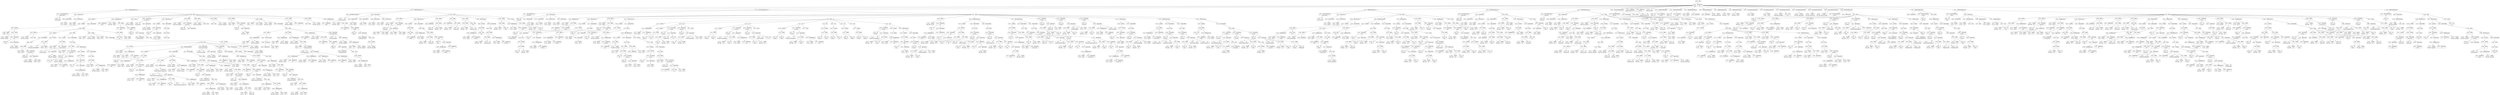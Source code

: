 digraph ast {
node [shape=none];
200707 [label=<<TABLE border='1' cellspacing='0' cellpadding='10' style='rounded' ><TR><TD border='0'>200707</TD><TD border='0'><B>BinOP</B></TD></TR><HR/><TR><TD border='0' cellpadding='5' colspan='2'>=</TD></TR></TABLE>>];
200707 -> 200706 [weight=2];
200707 -> 200708 [weight=2];
200706 [label=<<TABLE border='1' cellspacing='0' cellpadding='10' style='rounded' ><TR><TD border='0'>200706</TD><TD border='0'><B>Variable</B></TD></TR><HR/><TR><TD border='0' cellpadding='5'>(864, 4295)</TD><TD border='0' cellpadding='5'>to_process</TD></TR></TABLE>>];
200705 [label=<<TABLE border='1' cellspacing='0' cellpadding='10' style='rounded' ><TR><TD border='0'>200705</TD><TD border='0'><B>StatementBody</B></TD></TR></TABLE>>];
200705 -> 200699 [weight=2];
200704 [label=<<TABLE border='1' cellspacing='0' cellpadding='10' style='rounded' ><TR><TD border='0'>200704</TD><TD border='0'><B>DoWhile</B></TD></TR></TABLE>>];
200704 -> 200703 [weight=2];
200704 -> 200705 [weight=2];
200711 [label=<<TABLE border='1' cellspacing='0' cellpadding='10' style='rounded' ><TR><TD border='0'>200711</TD><TD border='0'><B>Id</B></TD></TR><HR/><TR><TD border='0' cellpadding='5' colspan='2'>curl_multi_info_read</TD></TR></TABLE>>];
200710 [label=<<TABLE border='1' cellspacing='0' cellpadding='10' style='rounded' ><TR><TD border='0'>200710</TD><TD border='0'><B>BinOP</B></TD></TR><HR/><TR><TD border='0' cellpadding='5' colspan='2'>=</TD></TR></TABLE>>];
200710 -> 200709 [weight=2];
200710 -> 200714 [weight=2];
200709 [label=<<TABLE border='1' cellspacing='0' cellpadding='10' style='rounded' ><TR><TD border='0'>200709</TD><TD border='0'><B>Variable</B></TD></TR><HR/><TR><TD border='0' cellpadding='5'>(0, 3433)</TD><TD border='0' cellpadding='5'>done</TD></TR></TABLE>>];
200708 [label=<<TABLE border='1' cellspacing='0' cellpadding='10' style='rounded' ><TR><TD border='0'>200708</TD><TD border='0'><B>Array</B></TD></TR></TABLE>>];
200715 [label=<<TABLE border='1' cellspacing='0' cellpadding='10' style='rounded' ><TR><TD border='0'>200715</TD><TD border='0'><B>Condition</B></TD></TR></TABLE>>];
200715 -> 200710 [weight=2];
200714 [label=<<TABLE border='1' cellspacing='0' cellpadding='10' style='rounded' ><TR><TD border='0'>200714</TD><TD border='0'><B>FunctionCall</B></TD></TR><HR/><TR><TD border='0' cellpadding='5' colspan='2'>curl_multi_info_read</TD></TR></TABLE>>];
200714 -> 200711 [weight=2];
200714 -> 200713 [weight=2];
200713 [label=<<TABLE border='1' cellspacing='0' cellpadding='10' style='rounded' ><TR><TD border='0'>200713</TD><TD border='0'><B>ArgumentList</B></TD></TR></TABLE>>];
200713 -> 200712 [weight=2];
200712 [label=<<TABLE border='1' cellspacing='0' cellpadding='10' style='rounded' ><TR><TD border='0'>200712</TD><TD border='0'><B>Variable</B></TD></TR><HR/><TR><TD border='0' cellpadding='5'>(864, 4289)</TD><TD border='0' cellpadding='5'>multihandle</TD></TR></TABLE>>];
200719 [label=<<TABLE border='1' cellspacing='0' cellpadding='10' style='rounded' ><TR><TD border='0'>200719</TD><TD border='0'><B>Variable</B></TD></TR><HR/><TR><TD border='0' cellpadding='5'>(0, 3433)</TD><TD border='0' cellpadding='5'>done</TD></TR></TABLE>>];
200718 [label=<<TABLE border='1' cellspacing='0' cellpadding='10' style='rounded' ><TR><TD border='0'>200718</TD><TD border='0'><B>Id</B></TD></TR><HR/><TR><TD border='0' cellpadding='5' colspan='2'>array_search</TD></TR></TABLE>>];
200717 [label=<<TABLE border='1' cellspacing='0' cellpadding='10' style='rounded' ><TR><TD border='0'>200717</TD><TD border='0'><B>BinOP</B></TD></TR><HR/><TR><TD border='0' cellpadding='5' colspan='2'>=</TD></TR></TABLE>>];
200717 -> 200716 [weight=2];
200717 -> 200725 [weight=2];
200716 [label=<<TABLE border='1' cellspacing='0' cellpadding='10' style='rounded' ><TR><TD border='0'>200716</TD><TD border='0'><B>Variable</B></TD></TR><HR/><TR><TD border='0' cellpadding='5'>(0, 816)</TD><TD border='0' cellpadding='5'>key</TD></TR></TABLE>>];
200723 [label=<<TABLE border='1' cellspacing='0' cellpadding='10' style='rounded' ><TR><TD border='0'>200723</TD><TD border='0'><B>True</B></TD></TR><HR/><TR><TD border='0' cellpadding='5' colspan='2'>true</TD></TR></TABLE>>];
200722 [label=<<TABLE border='1' cellspacing='0' cellpadding='10' style='rounded' ><TR><TD border='0'>200722</TD><TD border='0'><B>Variable</B></TD></TR><HR/><TR><TD border='0' cellpadding='5'>(864, 4291)</TD><TD border='0' cellpadding='5'>subhandles</TD></TR></TABLE>>];
200721 [label=<<TABLE border='1' cellspacing='0' cellpadding='10' style='rounded' ><TR><TD border='0'>200721</TD><TD border='0'><B>PostfixExpression</B></TD></TR></TABLE>>];
200721 -> 200719 [weight=2];
200721 -> 200720 [weight=2];
200720 [label=<<TABLE border='1' cellspacing='0' cellpadding='10' style='rounded' ><TR><TD border='0'>200720</TD><TD border='0'><B>StringLiteral</B></TD></TR><HR/><TR><TD border='0' cellpadding='5' colspan='2'>handle</TD></TR></TABLE>>];
200727 [label=<<TABLE border='1' cellspacing='0' cellpadding='10' style='rounded' ><TR><TD border='0'>200727</TD><TD border='0'><B>Id</B></TD></TR><HR/><TR><TD border='0' cellpadding='5' colspan='2'>isset</TD></TR></TABLE>>];
200725 [label=<<TABLE border='1' cellspacing='0' cellpadding='10' style='rounded' ><TR><TD border='0'>200725</TD><TD border='0'><B>FunctionCall</B></TD></TR><HR/><TR><TD border='0' cellpadding='5' colspan='2'>array_search</TD></TR></TABLE>>];
200725 -> 200718 [weight=2];
200725 -> 200724 [weight=2];
200724 [label=<<TABLE border='1' cellspacing='0' cellpadding='10' style='rounded' ><TR><TD border='0'>200724</TD><TD border='0'><B>ArgumentList</B></TD></TR></TABLE>>];
200724 -> 200721 [weight=2];
200724 -> 200722 [weight=2];
200724 -> 200723 [weight=2];
200731 [label=<<TABLE border='1' cellspacing='0' cellpadding='10' style='rounded' ><TR><TD border='0'>200731</TD><TD border='0'><B>ArgumentList</B></TD></TR></TABLE>>];
200731 -> 200730 [weight=2];
200730 [label=<<TABLE border='1' cellspacing='0' cellpadding='10' style='rounded' ><TR><TD border='0'>200730</TD><TD border='0'><B>PostfixExpression</B></TD></TR></TABLE>>];
200730 -> 200728 [weight=2];
200730 -> 200729 [weight=2];
200729 [label=<<TABLE border='1' cellspacing='0' cellpadding='10' style='rounded' ><TR><TD border='0'>200729</TD><TD border='0'><B>Variable</B></TD></TR><HR/><TR><TD border='0' cellpadding='5'>(0, 816)</TD><TD border='0' cellpadding='5'>key</TD></TR></TABLE>>];
200728 [label=<<TABLE border='1' cellspacing='0' cellpadding='10' style='rounded' ><TR><TD border='0'>200728</TD><TD border='0'><B>Variable</B></TD></TR><HR/><TR><TD border='0' cellpadding='5'>(864, 4295)</TD><TD border='0' cellpadding='5'>to_process</TD></TR></TABLE>>];
200735 [label=<<TABLE border='1' cellspacing='0' cellpadding='10' style='rounded' ><TR><TD border='0'>200735</TD><TD border='0'><B>Variable</B></TD></TR><HR/><TR><TD border='0' cellpadding='5'>(864, 4295)</TD><TD border='0' cellpadding='5'>to_process</TD></TR></TABLE>>];
200734 [label=<<TABLE border='1' cellspacing='0' cellpadding='10' style='rounded' ><TR><TD border='0'>200734</TD><TD border='0'><B>Condition</B></TD></TR></TABLE>>];
200734 -> 200733 [weight=2];
200733 [label=<<TABLE border='1' cellspacing='0' cellpadding='10' style='rounded' ><TR><TD border='0'>200733</TD><TD border='0'><B>UnaryOP</B></TD></TR><HR/><TR><TD border='0' cellpadding='5' colspan='2'>!</TD></TR></TABLE>>];
200733 -> 200732 [weight=2];
200732 [label=<<TABLE border='1' cellspacing='0' cellpadding='10' style='rounded' ><TR><TD border='0'>200732</TD><TD border='0'><B>FunctionCall</B></TD></TR><HR/><TR><TD border='0' cellpadding='5' colspan='2'>isset</TD></TR></TABLE>>];
200732 -> 200727 [weight=2];
200732 -> 200731 [weight=2];
200739 [label=<<TABLE border='1' cellspacing='0' cellpadding='10' style='rounded' ><TR><TD border='0'>200739</TD><TD border='0'><B>Variable</B></TD></TR><HR/><TR><TD border='0' cellpadding='5'>(0, 3433)</TD><TD border='0' cellpadding='5'>done</TD></TR></TABLE>>];
200738 [label=<<TABLE border='1' cellspacing='0' cellpadding='10' style='rounded' ><TR><TD border='0'>200738</TD><TD border='0'><B>BinOP</B></TD></TR><HR/><TR><TD border='0' cellpadding='5' colspan='2'>=</TD></TR></TABLE>>];
200738 -> 200737 [weight=2];
200738 -> 200739 [weight=2];
200737 [label=<<TABLE border='1' cellspacing='0' cellpadding='10' style='rounded' ><TR><TD border='0'>200737</TD><TD border='0'><B>PostfixExpression</B></TD></TR></TABLE>>];
200737 -> 200735 [weight=2];
200737 -> 200736 [weight=2];
200736 [label=<<TABLE border='1' cellspacing='0' cellpadding='10' style='rounded' ><TR><TD border='0'>200736</TD><TD border='0'><B>Variable</B></TD></TR><HR/><TR><TD border='0' cellpadding='5'>(0, 816)</TD><TD border='0' cellpadding='5'>key</TD></TR></TABLE>>];
200743 [label=<<TABLE border='1' cellspacing='0' cellpadding='10' style='rounded' ><TR><TD border='0'>200743</TD><TD border='0'><B>Block</B></TD></TR></TABLE>>];
200743 -> 200717 [weight=2];
200743 -> 200741 [weight=2];
200742 [label=<<TABLE border='1' cellspacing='0' cellpadding='10' style='rounded' ><TR><TD border='0'>200742</TD><TD border='0'><B>StatementBody</B></TD></TR></TABLE>>];
200742 -> 200740 [weight=2];
200741 [label=<<TABLE border='1' cellspacing='0' cellpadding='10' style='rounded' ><TR><TD border='0'>200741</TD><TD border='0'><B>IfThenStatement</B></TD></TR></TABLE>>];
200741 -> 200734 [weight=2];
200741 -> 200742 [weight=2];
200740 [label=<<TABLE border='1' cellspacing='0' cellpadding='10' style='rounded' ><TR><TD border='0'>200740</TD><TD border='0'><B>Block</B></TD></TR></TABLE>>];
200740 -> 200738 [weight=2];
200747 [label=<<TABLE border='1' cellspacing='0' cellpadding='10' style='rounded' ><TR><TD border='0'>200747</TD><TD border='0'><B>Variable</B></TD></TR><HR/><TR><TD border='0' cellpadding='5'>(0, 816)</TD><TD border='0' cellpadding='5'>key</TD></TR></TABLE>>];
200746 [label=<<TABLE border='1' cellspacing='0' cellpadding='10' style='rounded' ><TR><TD border='0'>200746</TD><TD border='0'><B>Variable</B></TD></TR><HR/><TR><TD border='0' cellpadding='5'>(864, 4295)</TD><TD border='0' cellpadding='5'>to_process</TD></TR></TABLE>>];
200745 [label=<<TABLE border='1' cellspacing='0' cellpadding='10' style='rounded' ><TR><TD border='0'>200745</TD><TD border='0'><B>StatementBody</B></TD></TR></TABLE>>];
200745 -> 200743 [weight=2];
200744 [label=<<TABLE border='1' cellspacing='0' cellpadding='10' style='rounded' ><TR><TD border='0'>200744</TD><TD border='0'><B>While</B></TD></TR></TABLE>>];
200744 -> 200715 [weight=2];
200744 -> 200745 [weight=2];
200751 [label=<<TABLE border='1' cellspacing='0' cellpadding='10' style='rounded' ><TR><TD border='0'>200751</TD><TD border='0'><B>BinOP</B></TD></TR><HR/><TR><TD border='0' cellpadding='5' colspan='2'>=</TD></TR></TABLE>>];
200751 -> 200750 [weight=2];
200751 -> 200755 [weight=2];
200750 [label=<<TABLE border='1' cellspacing='0' cellpadding='10' style='rounded' ><TR><TD border='0'>200750</TD><TD border='0'><B>Variable</B></TD></TR><HR/><TR><TD border='0' cellpadding='5'>(0, 724)</TD><TD border='0' cellpadding='5'>options</TD></TR></TABLE>>];
200748 [label=<<TABLE border='1' cellspacing='0' cellpadding='10' style='rounded' ><TR><TD border='0'>200748</TD><TD border='0'><B>Variable</B></TD></TR><HR/><TR><TD border='0' cellpadding='5'>(0, 3433)</TD><TD border='0' cellpadding='5'>done</TD></TR></TABLE>>];
200755 [label=<<TABLE border='1' cellspacing='0' cellpadding='10' style='rounded' ><TR><TD border='0'>200755</TD><TD border='0'><B>PostfixExpression</B></TD></TR></TABLE>>];
200755 -> 200752 [weight=2];
200755 -> 200753 [weight=2];
200755 -> 200754 [weight=2];
200754 [label=<<TABLE border='1' cellspacing='0' cellpadding='10' style='rounded' ><TR><TD border='0'>200754</TD><TD border='0'><B>StringLiteral</B></TD></TR><HR/><TR><TD border='0' cellpadding='5' colspan='2'>options</TD></TR></TABLE>>];
200753 [label=<<TABLE border='1' cellspacing='0' cellpadding='10' style='rounded' ><TR><TD border='0'>200753</TD><TD border='0'><B>Variable</B></TD></TR><HR/><TR><TD border='0' cellpadding='5'>(0, 816)</TD><TD border='0' cellpadding='5'>key</TD></TR></TABLE>>];
200752 [label=<<TABLE border='1' cellspacing='0' cellpadding='10' style='rounded' ><TR><TD border='0'>200752</TD><TD border='0'><B>Variable</B></TD></TR><HR/><TR><TD border='0' cellpadding='5'>(0, 725)</TD><TD border='0' cellpadding='5'>requests</TD></TR></TABLE>>];
200759 [label=<<TABLE border='1' cellspacing='0' cellpadding='10' style='rounded' ><TR><TD border='0'>200759</TD><TD border='0'><B>StringLiteral</B></TD></TR><HR/><TR><TD border='0' cellpadding='5' colspan='2'>result</TD></TR></TABLE>>];
200758 [label=<<TABLE border='1' cellspacing='0' cellpadding='10' style='rounded' ><TR><TD border='0'>200758</TD><TD border='0'><B>Variable</B></TD></TR><HR/><TR><TD border='0' cellpadding='5'>(0, 3433)</TD><TD border='0' cellpadding='5'>done</TD></TR></TABLE>>];
200757 [label=<<TABLE border='1' cellspacing='0' cellpadding='10' style='rounded' ><TR><TD border='0'>200757</TD><TD border='0'><B>RelOP</B></TD></TR><HR/><TR><TD border='0' cellpadding='5' colspan='2'>!==</TD></TR></TABLE>>];
200757 -> 200756 [weight=2];
200757 -> 200760 [weight=2];
200756 [label=<<TABLE border='1' cellspacing='0' cellpadding='10' style='rounded' ><TR><TD border='0'>200756</TD><TD border='0'><B>Id</B></TD></TR><HR/><TR><TD border='0' cellpadding='5' colspan='2'>CURLE_OK</TD></TR></TABLE>>];
200763 [label=<<TABLE border='1' cellspacing='0' cellpadding='10' style='rounded' ><TR><TD border='0'>200763</TD><TD border='0'><B>BinOP</B></TD></TR><HR/><TR><TD border='0' cellpadding='5' colspan='2'>=</TD></TR></TABLE>>];
200763 -> 200762 [weight=2];
200763 -> 200769 [weight=2];
200762 [label=<<TABLE border='1' cellspacing='0' cellpadding='10' style='rounded' ><TR><TD border='0'>200762</TD><TD border='0'><B>Variable</B></TD></TR><HR/><TR><TD border='0' cellpadding='5'>(864, 4296)</TD><TD border='0' cellpadding='5'>reason</TD></TR></TABLE>>];
200761 [label=<<TABLE border='1' cellspacing='0' cellpadding='10' style='rounded' ><TR><TD border='0'>200761</TD><TD border='0'><B>Condition</B></TD></TR></TABLE>>];
200761 -> 200757 [weight=2];
200760 [label=<<TABLE border='1' cellspacing='0' cellpadding='10' style='rounded' ><TR><TD border='0'>200760</TD><TD border='0'><B>PostfixExpression</B></TD></TR></TABLE>>];
200760 -> 200758 [weight=2];
200760 -> 200759 [weight=2];
200767 [label=<<TABLE border='1' cellspacing='0' cellpadding='10' style='rounded' ><TR><TD border='0'>200767</TD><TD border='0'><B>PostfixExpression</B></TD></TR></TABLE>>];
200767 -> 200765 [weight=2];
200767 -> 200766 [weight=2];
200766 [label=<<TABLE border='1' cellspacing='0' cellpadding='10' style='rounded' ><TR><TD border='0'>200766</TD><TD border='0'><B>StringLiteral</B></TD></TR><HR/><TR><TD border='0' cellpadding='5' colspan='2'>handle</TD></TR></TABLE>>];
200765 [label=<<TABLE border='1' cellspacing='0' cellpadding='10' style='rounded' ><TR><TD border='0'>200765</TD><TD border='0'><B>Variable</B></TD></TR><HR/><TR><TD border='0' cellpadding='5'>(0, 3433)</TD><TD border='0' cellpadding='5'>done</TD></TR></TABLE>>];
200764 [label=<<TABLE border='1' cellspacing='0' cellpadding='10' style='rounded' ><TR><TD border='0'>200764</TD><TD border='0'><B>Id</B></TD></TR><HR/><TR><TD border='0' cellpadding='5' colspan='2'>curl_error</TD></TR></TABLE>>];
200771 [label=<<TABLE border='1' cellspacing='0' cellpadding='10' style='rounded' ><TR><TD border='0'>200771</TD><TD border='0'><B>BinOP</B></TD></TR><HR/><TR><TD border='0' cellpadding='5' colspan='2'>=</TD></TR></TABLE>>];
200771 -> 200770 [weight=2];
200771 -> 200785 [weight=2];
200770 [label=<<TABLE border='1' cellspacing='0' cellpadding='10' style='rounded' ><TR><TD border='0'>200770</TD><TD border='0'><B>Variable</B></TD></TR><HR/><TR><TD border='0' cellpadding='5'>(864, 4297)</TD><TD border='0' cellpadding='5'>exception</TD></TR></TABLE>>];
200769 [label=<<TABLE border='1' cellspacing='0' cellpadding='10' style='rounded' ><TR><TD border='0'>200769</TD><TD border='0'><B>FunctionCall</B></TD></TR><HR/><TR><TD border='0' cellpadding='5' colspan='2'>curl_error</TD></TR></TABLE>>];
200769 -> 200764 [weight=2];
200769 -> 200768 [weight=2];
200768 [label=<<TABLE border='1' cellspacing='0' cellpadding='10' style='rounded' ><TR><TD border='0'>200768</TD><TD border='0'><B>ArgumentList</B></TD></TR></TABLE>>];
200768 -> 200767 [weight=2];
200775 [label=<<TABLE border='1' cellspacing='0' cellpadding='10' style='rounded' ><TR><TD border='0'>200775</TD><TD border='0'><B>Id</B></TD></TR><HR/><TR><TD border='0' cellpadding='5' colspan='2'>EASY</TD></TR></TABLE>>];
200774 [label=<<TABLE border='1' cellspacing='0' cellpadding='10' style='rounded' ><TR><TD border='0'>200774</TD><TD border='0'><B>Id</B></TD></TR><HR/><TR><TD border='0' cellpadding='5' colspan='2'>Requests_Exception_Transport_cURL</TD></TR></TABLE>>];
200773 [label=<<TABLE border='1' cellspacing='0' cellpadding='10' style='rounded' ><TR><TD border='0'>200773</TD><TD border='0'><B>Variable</B></TD></TR><HR/><TR><TD border='0' cellpadding='5'>(864, 4296)</TD><TD border='0' cellpadding='5'>reason</TD></TR></TABLE>>];
200772 [label=<<TABLE border='1' cellspacing='0' cellpadding='10' style='rounded' ><TR><TD border='0'>200772</TD><TD border='0'><B>Id</B></TD></TR><HR/><TR><TD border='0' cellpadding='5' colspan='2'>Requests_Exception_Transport_cURL</TD></TR></TABLE>>];
200779 [label=<<TABLE border='1' cellspacing='0' cellpadding='10' style='rounded' ><TR><TD border='0'>200779</TD><TD border='0'><B>PostfixExpression</B></TD></TR></TABLE>>];
200779 -> 200777 [weight=2];
200779 -> 200778 [weight=2];
200778 [label=<<TABLE border='1' cellspacing='0' cellpadding='10' style='rounded' ><TR><TD border='0'>200778</TD><TD border='0'><B>StringLiteral</B></TD></TR><HR/><TR><TD border='0' cellpadding='5' colspan='2'>handle</TD></TR></TABLE>>];
200777 [label=<<TABLE border='1' cellspacing='0' cellpadding='10' style='rounded' ><TR><TD border='0'>200777</TD><TD border='0'><B>Variable</B></TD></TR><HR/><TR><TD border='0' cellpadding='5'>(0, 3433)</TD><TD border='0' cellpadding='5'>done</TD></TR></TABLE>>];
200776 [label=<<TABLE border='1' cellspacing='0' cellpadding='10' style='rounded' ><TR><TD border='0'>200776</TD><TD border='0'><B>BinOP</B></TD></TR><HR/><TR><TD border='0' cellpadding='5' colspan='2'>::</TD></TR></TABLE>>];
200776 -> 200774 [weight=2];
200776 -> 200775 [weight=2];
200783 [label=<<TABLE border='1' cellspacing='0' cellpadding='10' style='rounded' ><TR><TD border='0'>200783</TD><TD border='0'><B>ArgumentList</B></TD></TR></TABLE>>];
200783 -> 200773 [weight=2];
200783 -> 200776 [weight=2];
200783 -> 200779 [weight=2];
200783 -> 200782 [weight=2];
200782 [label=<<TABLE border='1' cellspacing='0' cellpadding='10' style='rounded' ><TR><TD border='0'>200782</TD><TD border='0'><B>PostfixExpression</B></TD></TR></TABLE>>];
200782 -> 200780 [weight=2];
200782 -> 200781 [weight=2];
200781 [label=<<TABLE border='1' cellspacing='0' cellpadding='10' style='rounded' ><TR><TD border='0'>200781</TD><TD border='0'><B>StringLiteral</B></TD></TR><HR/><TR><TD border='0' cellpadding='5' colspan='2'>result</TD></TR></TABLE>>];
200780 [label=<<TABLE border='1' cellspacing='0' cellpadding='10' style='rounded' ><TR><TD border='0'>200780</TD><TD border='0'><B>Variable</B></TD></TR><HR/><TR><TD border='0' cellpadding='5'>(0, 3433)</TD><TD border='0' cellpadding='5'>done</TD></TR></TABLE>>];
200787 [label=<<TABLE border='1' cellspacing='0' cellpadding='10' style='rounded' ><TR><TD border='0'>200787</TD><TD border='0'><B>Variable</B></TD></TR><HR/><TR><TD border='0' cellpadding='5'>(0, 816)</TD><TD border='0' cellpadding='5'>key</TD></TR></TABLE>>];
200786 [label=<<TABLE border='1' cellspacing='0' cellpadding='10' style='rounded' ><TR><TD border='0'>200786</TD><TD border='0'><B>Variable</B></TD></TR><HR/><TR><TD border='0' cellpadding='5'>(864, 4294)</TD><TD border='0' cellpadding='5'>responses</TD></TR></TABLE>>];
200785 [label=<<TABLE border='1' cellspacing='0' cellpadding='10' style='rounded' ><TR><TD border='0'>200785</TD><TD border='0'><B>ClassInstanciation</B></TD></TR></TABLE>>];
200785 -> 200784 [weight=2];
200784 [label=<<TABLE border='1' cellspacing='0' cellpadding='10' style='rounded' ><TR><TD border='0'>200784</TD><TD border='0'><B>FunctionCall</B></TD></TR><HR/><TR><TD border='0' cellpadding='5' colspan='2'>Requests_Exception_Transport_cURL</TD></TR></TABLE>>];
200784 -> 200772 [weight=2];
200784 -> 200783 [weight=2];
200791 [label=<<TABLE border='1' cellspacing='0' cellpadding='10' style='rounded' ><TR><TD border='0'>200791</TD><TD border='0'><B>Variable</B></TD></TR><HR/><TR><TD border='0' cellpadding='5'>(0, 724)</TD><TD border='0' cellpadding='5'>options</TD></TR></TABLE>>];
200790 [label=<<TABLE border='1' cellspacing='0' cellpadding='10' style='rounded' ><TR><TD border='0'>200790</TD><TD border='0'><B>Variable</B></TD></TR><HR/><TR><TD border='0' cellpadding='5'>(864, 4297)</TD><TD border='0' cellpadding='5'>exception</TD></TR></TABLE>>];
200789 [label=<<TABLE border='1' cellspacing='0' cellpadding='10' style='rounded' ><TR><TD border='0'>200789</TD><TD border='0'><B>BinOP</B></TD></TR><HR/><TR><TD border='0' cellpadding='5' colspan='2'>=</TD></TR></TABLE>>];
200789 -> 200788 [weight=2];
200789 -> 200790 [weight=2];
200788 [label=<<TABLE border='1' cellspacing='0' cellpadding='10' style='rounded' ><TR><TD border='0'>200788</TD><TD border='0'><B>PostfixExpression</B></TD></TR></TABLE>>];
200788 -> 200786 [weight=2];
200788 -> 200787 [weight=2];
200794 [label=<<TABLE border='1' cellspacing='0' cellpadding='10' style='rounded' ><TR><TD border='0'>200794</TD><TD border='0'><B>StringLiteral</B></TD></TR><HR/><TR><TD border='0' cellpadding='5' colspan='2'>transport.internal.parse_error</TD></TR></TABLE>>];
200793 [label=<<TABLE border='1' cellspacing='0' cellpadding='10' style='rounded' ><TR><TD border='0'>200793</TD><TD border='0'><B>Id</B></TD></TR><HR/><TR><TD border='0' cellpadding='5' colspan='2'>dispatch</TD></TR></TABLE>>];
200792 [label=<<TABLE border='1' cellspacing='0' cellpadding='10' style='rounded' ><TR><TD border='0'>200792</TD><TD border='0'><B>StringLiteral</B></TD></TR><HR/><TR><TD border='0' cellpadding='5' colspan='2'>hooks</TD></TR></TABLE>>];
200799 [label=<<TABLE border='1' cellspacing='0' cellpadding='10' style='rounded' ><TR><TD border='0'>200799</TD><TD border='0'><B>UnaryOP</B></TD></TR><HR/><TR><TD border='0' cellpadding='5' colspan='2'>&amp;</TD></TR></TABLE>>];
200799 -> 200798 [weight=2];
200798 [label=<<TABLE border='1' cellspacing='0' cellpadding='10' style='rounded' ><TR><TD border='0'>200798</TD><TD border='0'><B>PostfixExpression</B></TD></TR></TABLE>>];
200798 -> 200796 [weight=2];
200798 -> 200797 [weight=2];
200797 [label=<<TABLE border='1' cellspacing='0' cellpadding='10' style='rounded' ><TR><TD border='0'>200797</TD><TD border='0'><B>Variable</B></TD></TR><HR/><TR><TD border='0' cellpadding='5'>(0, 816)</TD><TD border='0' cellpadding='5'>key</TD></TR></TABLE>>];
200796 [label=<<TABLE border='1' cellspacing='0' cellpadding='10' style='rounded' ><TR><TD border='0'>200796</TD><TD border='0'><B>Variable</B></TD></TR><HR/><TR><TD border='0' cellpadding='5'>(864, 4294)</TD><TD border='0' cellpadding='5'>responses</TD></TR></TABLE>>];
200803 [label=<<TABLE border='1' cellspacing='0' cellpadding='10' style='rounded' ><TR><TD border='0'>200803</TD><TD border='0'><B>Array</B></TD></TR></TABLE>>];
200803 -> 200799 [weight=2];
200803 -> 200802 [weight=2];
200802 [label=<<TABLE border='1' cellspacing='0' cellpadding='10' style='rounded' ><TR><TD border='0'>200802</TD><TD border='0'><B>PostfixExpression</B></TD></TR></TABLE>>];
200802 -> 200800 [weight=2];
200802 -> 200801 [weight=2];
200801 [label=<<TABLE border='1' cellspacing='0' cellpadding='10' style='rounded' ><TR><TD border='0'>200801</TD><TD border='0'><B>Variable</B></TD></TR><HR/><TR><TD border='0' cellpadding='5'>(0, 816)</TD><TD border='0' cellpadding='5'>key</TD></TR></TABLE>>];
200800 [label=<<TABLE border='1' cellspacing='0' cellpadding='10' style='rounded' ><TR><TD border='0'>200800</TD><TD border='0'><B>Variable</B></TD></TR><HR/><TR><TD border='0' cellpadding='5'>(0, 725)</TD><TD border='0' cellpadding='5'>requests</TD></TR></TABLE>>];
200807 [label=<<TABLE border='1' cellspacing='0' cellpadding='10' style='rounded' ><TR><TD border='0'>200807</TD><TD border='0'><B>PostfixExpression</B></TD></TR></TABLE>>];
200807 -> 200791 [weight=2];
200807 -> 200806 [weight=2];
200806 [label=<<TABLE border='1' cellspacing='0' cellpadding='10' style='rounded' ><TR><TD border='0'>200806</TD><TD border='0'><B>BinOP</B></TD></TR><HR/><TR><TD border='0' cellpadding='5' colspan='2'>-&gt;</TD></TR></TABLE>>];
200806 -> 200792 [weight=2];
200806 -> 200805 [weight=2];
200805 [label=<<TABLE border='1' cellspacing='0' cellpadding='10' style='rounded' ><TR><TD border='0'>200805</TD><TD border='0'><B>MethodCall</B></TD></TR><HR/><TR><TD border='0' cellpadding='5' colspan='2'>dispatch</TD></TR></TABLE>>];
200805 -> 200793 [weight=2];
200805 -> 200804 [weight=2];
200804 [label=<<TABLE border='1' cellspacing='0' cellpadding='10' style='rounded' ><TR><TD border='0'>200804</TD><TD border='0'><B>ArgumentList</B></TD></TR></TABLE>>];
200804 -> 200794 [weight=2];
200804 -> 200803 [weight=2];
200811 [label=<<TABLE border='1' cellspacing='0' cellpadding='10' style='rounded' ><TR><TD border='0'>200811</TD><TD border='0'><B>Variable</B></TD></TR><HR/><TR><TD border='0' cellpadding='5'>(864, 4294)</TD><TD border='0' cellpadding='5'>responses</TD></TR></TABLE>>];
200810 [label=<<TABLE border='1' cellspacing='0' cellpadding='10' style='rounded' ><TR><TD border='0'>200810</TD><TD border='0'><B>StatementBody</B></TD></TR></TABLE>>];
200810 -> 200808 [weight=2];
200809 [label=<<TABLE border='1' cellspacing='0' cellpadding='10' style='rounded' ><TR><TD border='0'>200809</TD><TD border='0'><B>IfThenElseStatement</B></TD></TR></TABLE>>];
200809 -> 200761 [weight=2];
200809 -> 200810 [weight=2];
200809 -> 200847 [weight=2];
200808 [label=<<TABLE border='1' cellspacing='0' cellpadding='10' style='rounded' ><TR><TD border='0'>200808</TD><TD border='0'><B>Block</B></TD></TR></TABLE>>];
200808 -> 200763 [weight=2];
200808 -> 200771 [weight=2];
200808 -> 200789 [weight=2];
200808 -> 200807 [weight=2];
200815 [label=<<TABLE border='1' cellspacing='0' cellpadding='10' style='rounded' ><TR><TD border='0'>200815</TD><TD border='0'><B>Variable</B></TD></TR><HR/><TR><TD border='0' cellpadding='5'>(864, 4290)</TD><TD border='0' cellpadding='5'>subrequests</TD></TR></TABLE>>];
200814 [label=<<TABLE border='1' cellspacing='0' cellpadding='10' style='rounded' ><TR><TD border='0'>200814</TD><TD border='0'><B>BinOP</B></TD></TR><HR/><TR><TD border='0' cellpadding='5' colspan='2'>=</TD></TR></TABLE>>];
200814 -> 200813 [weight=2];
200814 -> 200827 [weight=2];
200813 [label=<<TABLE border='1' cellspacing='0' cellpadding='10' style='rounded' ><TR><TD border='0'>200813</TD><TD border='0'><B>PostfixExpression</B></TD></TR></TABLE>>];
200813 -> 200811 [weight=2];
200813 -> 200812 [weight=2];
200812 [label=<<TABLE border='1' cellspacing='0' cellpadding='10' style='rounded' ><TR><TD border='0'>200812</TD><TD border='0'><B>Variable</B></TD></TR><HR/><TR><TD border='0' cellpadding='5'>(0, 816)</TD><TD border='0' cellpadding='5'>key</TD></TR></TABLE>>];
200819 [label=<<TABLE border='1' cellspacing='0' cellpadding='10' style='rounded' ><TR><TD border='0'>200819</TD><TD border='0'><B>Variable</B></TD></TR><HR/><TR><TD border='0' cellpadding='5'>(0, 816)</TD><TD border='0' cellpadding='5'>key</TD></TR></TABLE>>];
200818 [label=<<TABLE border='1' cellspacing='0' cellpadding='10' style='rounded' ><TR><TD border='0'>200818</TD><TD border='0'><B>Variable</B></TD></TR><HR/><TR><TD border='0' cellpadding='5'>(864, 4290)</TD><TD border='0' cellpadding='5'>subrequests</TD></TR></TABLE>>];
200817 [label=<<TABLE border='1' cellspacing='0' cellpadding='10' style='rounded' ><TR><TD border='0'>200817</TD><TD border='0'><B>Id</B></TD></TR><HR/><TR><TD border='0' cellpadding='5' colspan='2'>process_response</TD></TR></TABLE>>];
200816 [label=<<TABLE border='1' cellspacing='0' cellpadding='10' style='rounded' ><TR><TD border='0'>200816</TD><TD border='0'><B>Variable</B></TD></TR><HR/><TR><TD border='0' cellpadding='5'>(0, 816)</TD><TD border='0' cellpadding='5'>key</TD></TR></TABLE>>];
200823 [label=<<TABLE border='1' cellspacing='0' cellpadding='10' style='rounded' ><TR><TD border='0'>200823</TD><TD border='0'><B>Variable</B></TD></TR><HR/><TR><TD border='0' cellpadding='5'>(0, 724)</TD><TD border='0' cellpadding='5'>options</TD></TR></TABLE>>];
200822 [label=<<TABLE border='1' cellspacing='0' cellpadding='10' style='rounded' ><TR><TD border='0'>200822</TD><TD border='0'><B>PostfixExpression</B></TD></TR></TABLE>>];
200822 -> 200818 [weight=2];
200822 -> 200821 [weight=2];
200821 [label=<<TABLE border='1' cellspacing='0' cellpadding='10' style='rounded' ><TR><TD border='0'>200821</TD><TD border='0'><B>BinOP</B></TD></TR><HR/><TR><TD border='0' cellpadding='5' colspan='2'>-&gt;</TD></TR></TABLE>>];
200821 -> 200819 [weight=2];
200821 -> 200820 [weight=2];
200820 [label=<<TABLE border='1' cellspacing='0' cellpadding='10' style='rounded' ><TR><TD border='0'>200820</TD><TD border='0'><B>Id</B></TD></TR><HR/><TR><TD border='0' cellpadding='5' colspan='2'>response_data</TD></TR></TABLE>>];
200827 [label=<<TABLE border='1' cellspacing='0' cellpadding='10' style='rounded' ><TR><TD border='0'>200827</TD><TD border='0'><B>PostfixExpression</B></TD></TR></TABLE>>];
200827 -> 200815 [weight=2];
200827 -> 200826 [weight=2];
200826 [label=<<TABLE border='1' cellspacing='0' cellpadding='10' style='rounded' ><TR><TD border='0'>200826</TD><TD border='0'><B>BinOP</B></TD></TR><HR/><TR><TD border='0' cellpadding='5' colspan='2'>-&gt;</TD></TR></TABLE>>];
200826 -> 200816 [weight=2];
200826 -> 200825 [weight=2];
200825 [label=<<TABLE border='1' cellspacing='0' cellpadding='10' style='rounded' ><TR><TD border='0'>200825</TD><TD border='0'><B>MethodCall</B></TD></TR><HR/><TR><TD border='0' cellpadding='5' colspan='2'>process_response</TD></TR></TABLE>>];
200825 -> 200817 [weight=2];
200825 -> 200824 [weight=2];
200824 [label=<<TABLE border='1' cellspacing='0' cellpadding='10' style='rounded' ><TR><TD border='0'>200824</TD><TD border='0'><B>ArgumentList</B></TD></TR></TABLE>>];
200824 -> 200822 [weight=2];
200824 -> 200823 [weight=2];
200831 [label=<<TABLE border='1' cellspacing='0' cellpadding='10' style='rounded' ><TR><TD border='0'>200831</TD><TD border='0'><B>StringLiteral</B></TD></TR><HR/><TR><TD border='0' cellpadding='5' colspan='2'>transport.internal.parse_response</TD></TR></TABLE>>];
200830 [label=<<TABLE border='1' cellspacing='0' cellpadding='10' style='rounded' ><TR><TD border='0'>200830</TD><TD border='0'><B>Id</B></TD></TR><HR/><TR><TD border='0' cellpadding='5' colspan='2'>dispatch</TD></TR></TABLE>>];
200829 [label=<<TABLE border='1' cellspacing='0' cellpadding='10' style='rounded' ><TR><TD border='0'>200829</TD><TD border='0'><B>StringLiteral</B></TD></TR><HR/><TR><TD border='0' cellpadding='5' colspan='2'>hooks</TD></TR></TABLE>>];
200828 [label=<<TABLE border='1' cellspacing='0' cellpadding='10' style='rounded' ><TR><TD border='0'>200828</TD><TD border='0'><B>Variable</B></TD></TR><HR/><TR><TD border='0' cellpadding='5'>(0, 724)</TD><TD border='0' cellpadding='5'>options</TD></TR></TABLE>>];
200835 [label=<<TABLE border='1' cellspacing='0' cellpadding='10' style='rounded' ><TR><TD border='0'>200835</TD><TD border='0'><B>PostfixExpression</B></TD></TR></TABLE>>];
200835 -> 200833 [weight=2];
200835 -> 200834 [weight=2];
200834 [label=<<TABLE border='1' cellspacing='0' cellpadding='10' style='rounded' ><TR><TD border='0'>200834</TD><TD border='0'><B>Variable</B></TD></TR><HR/><TR><TD border='0' cellpadding='5'>(0, 816)</TD><TD border='0' cellpadding='5'>key</TD></TR></TABLE>>];
200833 [label=<<TABLE border='1' cellspacing='0' cellpadding='10' style='rounded' ><TR><TD border='0'>200833</TD><TD border='0'><B>Variable</B></TD></TR><HR/><TR><TD border='0' cellpadding='5'>(864, 4294)</TD><TD border='0' cellpadding='5'>responses</TD></TR></TABLE>>];
200839 [label=<<TABLE border='1' cellspacing='0' cellpadding='10' style='rounded' ><TR><TD border='0'>200839</TD><TD border='0'><B>PostfixExpression</B></TD></TR></TABLE>>];
200839 -> 200837 [weight=2];
200839 -> 200838 [weight=2];
200838 [label=<<TABLE border='1' cellspacing='0' cellpadding='10' style='rounded' ><TR><TD border='0'>200838</TD><TD border='0'><B>Variable</B></TD></TR><HR/><TR><TD border='0' cellpadding='5'>(0, 816)</TD><TD border='0' cellpadding='5'>key</TD></TR></TABLE>>];
200837 [label=<<TABLE border='1' cellspacing='0' cellpadding='10' style='rounded' ><TR><TD border='0'>200837</TD><TD border='0'><B>Variable</B></TD></TR><HR/><TR><TD border='0' cellpadding='5'>(0, 725)</TD><TD border='0' cellpadding='5'>requests</TD></TR></TABLE>>];
200836 [label=<<TABLE border='1' cellspacing='0' cellpadding='10' style='rounded' ><TR><TD border='0'>200836</TD><TD border='0'><B>UnaryOP</B></TD></TR><HR/><TR><TD border='0' cellpadding='5' colspan='2'>&amp;</TD></TR></TABLE>>];
200836 -> 200835 [weight=2];
200843 [label=<<TABLE border='1' cellspacing='0' cellpadding='10' style='rounded' ><TR><TD border='0'>200843</TD><TD border='0'><B>BinOP</B></TD></TR><HR/><TR><TD border='0' cellpadding='5' colspan='2'>-&gt;</TD></TR></TABLE>>];
200843 -> 200829 [weight=2];
200843 -> 200842 [weight=2];
200842 [label=<<TABLE border='1' cellspacing='0' cellpadding='10' style='rounded' ><TR><TD border='0'>200842</TD><TD border='0'><B>MethodCall</B></TD></TR><HR/><TR><TD border='0' cellpadding='5' colspan='2'>dispatch</TD></TR></TABLE>>];
200842 -> 200830 [weight=2];
200842 -> 200841 [weight=2];
200841 [label=<<TABLE border='1' cellspacing='0' cellpadding='10' style='rounded' ><TR><TD border='0'>200841</TD><TD border='0'><B>ArgumentList</B></TD></TR></TABLE>>];
200841 -> 200831 [weight=2];
200841 -> 200840 [weight=2];
200840 [label=<<TABLE border='1' cellspacing='0' cellpadding='10' style='rounded' ><TR><TD border='0'>200840</TD><TD border='0'><B>Array</B></TD></TR></TABLE>>];
200840 -> 200836 [weight=2];
200840 -> 200839 [weight=2];
200847 [label=<<TABLE border='1' cellspacing='0' cellpadding='10' style='rounded' ><TR><TD border='0'>200847</TD><TD border='0'><B>StatementBody</B></TD></TR></TABLE>>];
200847 -> 200845 [weight=2];
200845 [label=<<TABLE border='1' cellspacing='0' cellpadding='10' style='rounded' ><TR><TD border='0'>200845</TD><TD border='0'><B>Block</B></TD></TR></TABLE>>];
200845 -> 200814 [weight=2];
200845 -> 200844 [weight=2];
200844 [label=<<TABLE border='1' cellspacing='0' cellpadding='10' style='rounded' ><TR><TD border='0'>200844</TD><TD border='0'><B>PostfixExpression</B></TD></TR></TABLE>>];
200844 -> 200828 [weight=2];
200844 -> 200843 [weight=2];
200851 [label=<<TABLE border='1' cellspacing='0' cellpadding='10' style='rounded' ><TR><TD border='0'>200851</TD><TD border='0'><B>StringLiteral</B></TD></TR><HR/><TR><TD border='0' cellpadding='5' colspan='2'>handle</TD></TR></TABLE>>];
200850 [label=<<TABLE border='1' cellspacing='0' cellpadding='10' style='rounded' ><TR><TD border='0'>200850</TD><TD border='0'><B>Variable</B></TD></TR><HR/><TR><TD border='0' cellpadding='5'>(0, 3433)</TD><TD border='0' cellpadding='5'>done</TD></TR></TABLE>>];
200849 [label=<<TABLE border='1' cellspacing='0' cellpadding='10' style='rounded' ><TR><TD border='0'>200849</TD><TD border='0'><B>Variable</B></TD></TR><HR/><TR><TD border='0' cellpadding='5'>(864, 4289)</TD><TD border='0' cellpadding='5'>multihandle</TD></TR></TABLE>>];
200848 [label=<<TABLE border='1' cellspacing='0' cellpadding='10' style='rounded' ><TR><TD border='0'>200848</TD><TD border='0'><B>Id</B></TD></TR><HR/><TR><TD border='0' cellpadding='5' colspan='2'>curl_multi_remove_handle</TD></TR></TABLE>>];
200855 [label=<<TABLE border='1' cellspacing='0' cellpadding='10' style='rounded' ><TR><TD border='0'>200855</TD><TD border='0'><B>Id</B></TD></TR><HR/><TR><TD border='0' cellpadding='5' colspan='2'>curl_close</TD></TR></TABLE>>];
200854 [label=<<TABLE border='1' cellspacing='0' cellpadding='10' style='rounded' ><TR><TD border='0'>200854</TD><TD border='0'><B>FunctionCall</B></TD></TR><HR/><TR><TD border='0' cellpadding='5' colspan='2'>curl_multi_remove_handle</TD></TR></TABLE>>];
200854 -> 200848 [weight=2];
200854 -> 200853 [weight=2];
200853 [label=<<TABLE border='1' cellspacing='0' cellpadding='10' style='rounded' ><TR><TD border='0'>200853</TD><TD border='0'><B>ArgumentList</B></TD></TR></TABLE>>];
200853 -> 200849 [weight=2];
200853 -> 200852 [weight=2];
200852 [label=<<TABLE border='1' cellspacing='0' cellpadding='10' style='rounded' ><TR><TD border='0'>200852</TD><TD border='0'><B>PostfixExpression</B></TD></TR></TABLE>>];
200852 -> 200850 [weight=2];
200852 -> 200851 [weight=2];
200859 [label=<<TABLE border='1' cellspacing='0' cellpadding='10' style='rounded' ><TR><TD border='0'>200859</TD><TD border='0'><B>ArgumentList</B></TD></TR></TABLE>>];
200859 -> 200858 [weight=2];
200858 [label=<<TABLE border='1' cellspacing='0' cellpadding='10' style='rounded' ><TR><TD border='0'>200858</TD><TD border='0'><B>PostfixExpression</B></TD></TR></TABLE>>];
200858 -> 200856 [weight=2];
200858 -> 200857 [weight=2];
200857 [label=<<TABLE border='1' cellspacing='0' cellpadding='10' style='rounded' ><TR><TD border='0'>200857</TD><TD border='0'><B>StringLiteral</B></TD></TR><HR/><TR><TD border='0' cellpadding='5' colspan='2'>handle</TD></TR></TABLE>>];
200856 [label=<<TABLE border='1' cellspacing='0' cellpadding='10' style='rounded' ><TR><TD border='0'>200856</TD><TD border='0'><B>Variable</B></TD></TR><HR/><TR><TD border='0' cellpadding='5'>(0, 3433)</TD><TD border='0' cellpadding='5'>done</TD></TR></TABLE>>];
200863 [label=<<TABLE border='1' cellspacing='0' cellpadding='10' style='rounded' ><TR><TD border='0'>200863</TD><TD border='0'><B>Variable</B></TD></TR><HR/><TR><TD border='0' cellpadding='5'>(864, 4294)</TD><TD border='0' cellpadding='5'>responses</TD></TR></TABLE>>];
200862 [label=<<TABLE border='1' cellspacing='0' cellpadding='10' style='rounded' ><TR><TD border='0'>200862</TD><TD border='0'><B>Id</B></TD></TR><HR/><TR><TD border='0' cellpadding='5' colspan='2'>is_string</TD></TR></TABLE>>];
200860 [label=<<TABLE border='1' cellspacing='0' cellpadding='10' style='rounded' ><TR><TD border='0'>200860</TD><TD border='0'><B>FunctionCall</B></TD></TR><HR/><TR><TD border='0' cellpadding='5' colspan='2'>curl_close</TD></TR></TABLE>>];
200860 -> 200855 [weight=2];
200860 -> 200859 [weight=2];
200867 [label=<<TABLE border='1' cellspacing='0' cellpadding='10' style='rounded' ><TR><TD border='0'>200867</TD><TD border='0'><B>FunctionCall</B></TD></TR><HR/><TR><TD border='0' cellpadding='5' colspan='2'>is_string</TD></TR></TABLE>>];
200867 -> 200862 [weight=2];
200867 -> 200866 [weight=2];
200866 [label=<<TABLE border='1' cellspacing='0' cellpadding='10' style='rounded' ><TR><TD border='0'>200866</TD><TD border='0'><B>ArgumentList</B></TD></TR></TABLE>>];
200866 -> 200865 [weight=2];
200865 [label=<<TABLE border='1' cellspacing='0' cellpadding='10' style='rounded' ><TR><TD border='0'>200865</TD><TD border='0'><B>PostfixExpression</B></TD></TR></TABLE>>];
200865 -> 200863 [weight=2];
200865 -> 200864 [weight=2];
200864 [label=<<TABLE border='1' cellspacing='0' cellpadding='10' style='rounded' ><TR><TD border='0'>200864</TD><TD border='0'><B>Variable</B></TD></TR><HR/><TR><TD border='0' cellpadding='5'>(0, 816)</TD><TD border='0' cellpadding='5'>key</TD></TR></TABLE>>];
200871 [label=<<TABLE border='1' cellspacing='0' cellpadding='10' style='rounded' ><TR><TD border='0'>200871</TD><TD border='0'><B>StringLiteral</B></TD></TR><HR/><TR><TD border='0' cellpadding='5' colspan='2'>hooks</TD></TR></TABLE>>];
200870 [label=<<TABLE border='1' cellspacing='0' cellpadding='10' style='rounded' ><TR><TD border='0'>200870</TD><TD border='0'><B>Variable</B></TD></TR><HR/><TR><TD border='0' cellpadding='5'>(0, 724)</TD><TD border='0' cellpadding='5'>options</TD></TR></TABLE>>];
200869 [label=<<TABLE border='1' cellspacing='0' cellpadding='10' style='rounded' ><TR><TD border='0'>200869</TD><TD border='0'><B>Condition</B></TD></TR></TABLE>>];
200869 -> 200868 [weight=2];
200868 [label=<<TABLE border='1' cellspacing='0' cellpadding='10' style='rounded' ><TR><TD border='0'>200868</TD><TD border='0'><B>UnaryOP</B></TD></TR><HR/><TR><TD border='0' cellpadding='5' colspan='2'>!</TD></TR></TABLE>>];
200868 -> 200867 [weight=2];
200875 [label=<<TABLE border='1' cellspacing='0' cellpadding='10' style='rounded' ><TR><TD border='0'>200875</TD><TD border='0'><B>Variable</B></TD></TR><HR/><TR><TD border='0' cellpadding='5'>(864, 4294)</TD><TD border='0' cellpadding='5'>responses</TD></TR></TABLE>>];
200873 [label=<<TABLE border='1' cellspacing='0' cellpadding='10' style='rounded' ><TR><TD border='0'>200873</TD><TD border='0'><B>StringLiteral</B></TD></TR><HR/><TR><TD border='0' cellpadding='5' colspan='2'>multiple.request.complete</TD></TR></TABLE>>];
200872 [label=<<TABLE border='1' cellspacing='0' cellpadding='10' style='rounded' ><TR><TD border='0'>200872</TD><TD border='0'><B>Id</B></TD></TR><HR/><TR><TD border='0' cellpadding='5' colspan='2'>dispatch</TD></TR></TABLE>>];
200879 [label=<<TABLE border='1' cellspacing='0' cellpadding='10' style='rounded' ><TR><TD border='0'>200879</TD><TD border='0'><B>Variable</B></TD></TR><HR/><TR><TD border='0' cellpadding='5'>(0, 816)</TD><TD border='0' cellpadding='5'>key</TD></TR></TABLE>>];
200878 [label=<<TABLE border='1' cellspacing='0' cellpadding='10' style='rounded' ><TR><TD border='0'>200878</TD><TD border='0'><B>UnaryOP</B></TD></TR><HR/><TR><TD border='0' cellpadding='5' colspan='2'>&amp;</TD></TR></TABLE>>];
200878 -> 200877 [weight=2];
200877 [label=<<TABLE border='1' cellspacing='0' cellpadding='10' style='rounded' ><TR><TD border='0'>200877</TD><TD border='0'><B>PostfixExpression</B></TD></TR></TABLE>>];
200877 -> 200875 [weight=2];
200877 -> 200876 [weight=2];
200876 [label=<<TABLE border='1' cellspacing='0' cellpadding='10' style='rounded' ><TR><TD border='0'>200876</TD><TD border='0'><B>Variable</B></TD></TR><HR/><TR><TD border='0' cellpadding='5'>(0, 816)</TD><TD border='0' cellpadding='5'>key</TD></TR></TABLE>>];
200883 [label=<<TABLE border='1' cellspacing='0' cellpadding='10' style='rounded' ><TR><TD border='0'>200883</TD><TD border='0'><B>BinOP</B></TD></TR><HR/><TR><TD border='0' cellpadding='5' colspan='2'>-&gt;</TD></TR></TABLE>>];
200883 -> 200871 [weight=2];
200883 -> 200882 [weight=2];
200882 [label=<<TABLE border='1' cellspacing='0' cellpadding='10' style='rounded' ><TR><TD border='0'>200882</TD><TD border='0'><B>MethodCall</B></TD></TR><HR/><TR><TD border='0' cellpadding='5' colspan='2'>dispatch</TD></TR></TABLE>>];
200882 -> 200872 [weight=2];
200882 -> 200881 [weight=2];
200881 [label=<<TABLE border='1' cellspacing='0' cellpadding='10' style='rounded' ><TR><TD border='0'>200881</TD><TD border='0'><B>ArgumentList</B></TD></TR></TABLE>>];
200881 -> 200873 [weight=2];
200881 -> 200880 [weight=2];
200880 [label=<<TABLE border='1' cellspacing='0' cellpadding='10' style='rounded' ><TR><TD border='0'>200880</TD><TD border='0'><B>Array</B></TD></TR></TABLE>>];
200880 -> 200878 [weight=2];
200880 -> 200879 [weight=2];
200887 [label=<<TABLE border='1' cellspacing='0' cellpadding='10' style='rounded' ><TR><TD border='0'>200887</TD><TD border='0'><B>StatementBody</B></TD></TR></TABLE>>];
200887 -> 200885 [weight=2];
200886 [label=<<TABLE border='1' cellspacing='0' cellpadding='10' style='rounded' ><TR><TD border='0'>200886</TD><TD border='0'><B>IfThenStatement</B></TD></TR></TABLE>>];
200886 -> 200869 [weight=2];
200886 -> 200887 [weight=2];
200885 [label=<<TABLE border='1' cellspacing='0' cellpadding='10' style='rounded' ><TR><TD border='0'>200885</TD><TD border='0'><B>Block</B></TD></TR></TABLE>>];
200885 -> 200884 [weight=2];
200884 [label=<<TABLE border='1' cellspacing='0' cellpadding='10' style='rounded' ><TR><TD border='0'>200884</TD><TD border='0'><B>PostfixExpression</B></TD></TR></TABLE>>];
200884 -> 200870 [weight=2];
200884 -> 200883 [weight=2];
200891 [label=<<TABLE border='1' cellspacing='0' cellpadding='10' style='rounded' ><TR><TD border='0'>200891</TD><TD border='0'><B>ForEach</B></TD></TR></TABLE>>];
200891 -> 200746 [weight=2];
200891 -> 200747 [weight=2];
200891 -> 200748 [weight=2];
200891 -> 200892 [weight=2];
200890 [label=<<TABLE border='1' cellspacing='0' cellpadding='10' style='rounded' ><TR><TD border='0'>200890</TD><TD border='0'><B>Block</B></TD></TR></TABLE>>];
200890 -> 200751 [weight=2];
200890 -> 200809 [weight=2];
200890 -> 200854 [weight=2];
200890 -> 200860 [weight=2];
200890 -> 200886 [weight=2];
200890 -> 200889 [weight=2];
200889 [label=<<TABLE border='1' cellspacing='0' cellpadding='10' style='rounded' ><TR><TD border='0'>200889</TD><TD border='0'><B>PostIncrement</B></TD></TR><HR/><TR><TD border='0' cellpadding='5' colspan='2'>++</TD></TR></TABLE>>];
200889 -> 200888 [weight=2];
200888 [label=<<TABLE border='1' cellspacing='0' cellpadding='10' style='rounded' ><TR><TD border='0'>200888</TD><TD border='0'><B>Variable</B></TD></TR><HR/><TR><TD border='0' cellpadding='5'>(864, 4293)</TD><TD border='0' cellpadding='5'>completed</TD></TR></TABLE>>];
200895 [label=<<TABLE border='1' cellspacing='0' cellpadding='10' style='rounded' ><TR><TD border='0'>200895</TD><TD border='0'><B>LogicOP</B></TD></TR><HR/><TR><TD border='0' cellpadding='5' colspan='2'>||</TD></TR></TABLE>>];
200895 -> 200894 [weight=2];
200895 -> 200897 [weight=2];
200894 [label=<<TABLE border='1' cellspacing='0' cellpadding='10' style='rounded' ><TR><TD border='0'>200894</TD><TD border='0'><B>Variable</B></TD></TR><HR/><TR><TD border='0' cellpadding='5'>(0, 849)</TD><TD border='0' cellpadding='5'>active</TD></TR></TABLE>>];
200893 [label=<<TABLE border='1' cellspacing='0' cellpadding='10' style='rounded' ><TR><TD border='0'>200893</TD><TD border='0'><B>Block</B></TD></TR></TABLE>>];
200893 -> 200690 [weight=2];
200893 -> 200704 [weight=2];
200893 -> 200707 [weight=2];
200893 -> 200744 [weight=2];
200893 -> 200891 [weight=2];
200892 [label=<<TABLE border='1' cellspacing='0' cellpadding='10' style='rounded' ><TR><TD border='0'>200892</TD><TD border='0'><B>StatementBody</B></TD></TR></TABLE>>];
200892 -> 200890 [weight=2];
200899 [label=<<TABLE border='1' cellspacing='0' cellpadding='10' style='rounded' ><TR><TD border='0'>200899</TD><TD border='0'><B>Variable</B></TD></TR><HR/><TR><TD border='0' cellpadding='5'>(864, 4290)</TD><TD border='0' cellpadding='5'>subrequests</TD></TR></TABLE>>];
200898 [label=<<TABLE border='1' cellspacing='0' cellpadding='10' style='rounded' ><TR><TD border='0'>200898</TD><TD border='0'><B>Id</B></TD></TR><HR/><TR><TD border='0' cellpadding='5' colspan='2'>count</TD></TR></TABLE>>];
200897 [label=<<TABLE border='1' cellspacing='0' cellpadding='10' style='rounded' ><TR><TD border='0'>200897</TD><TD border='0'><B>RelOP</B></TD></TR><HR/><TR><TD border='0' cellpadding='5' colspan='2'>&lt;</TD></TR></TABLE>>];
200897 -> 200896 [weight=2];
200897 -> 200901 [weight=2];
200896 [label=<<TABLE border='1' cellspacing='0' cellpadding='10' style='rounded' ><TR><TD border='0'>200896</TD><TD border='0'><B>Variable</B></TD></TR><HR/><TR><TD border='0' cellpadding='5'>(864, 4293)</TD><TD border='0' cellpadding='5'>completed</TD></TR></TABLE>>];
200903 [label=<<TABLE border='1' cellspacing='0' cellpadding='10' style='rounded' ><TR><TD border='0'>200903</TD><TD border='0'><B>DoWhile</B></TD></TR></TABLE>>];
200903 -> 200902 [weight=2];
200903 -> 200904 [weight=2];
200902 [label=<<TABLE border='1' cellspacing='0' cellpadding='10' style='rounded' ><TR><TD border='0'>200902</TD><TD border='0'><B>Condition</B></TD></TR></TABLE>>];
200902 -> 200895 [weight=2];
200901 [label=<<TABLE border='1' cellspacing='0' cellpadding='10' style='rounded' ><TR><TD border='0'>200901</TD><TD border='0'><B>FunctionCall</B></TD></TR><HR/><TR><TD border='0' cellpadding='5' colspan='2'>count</TD></TR></TABLE>>];
200901 -> 200898 [weight=2];
200901 -> 200900 [weight=2];
200900 [label=<<TABLE border='1' cellspacing='0' cellpadding='10' style='rounded' ><TR><TD border='0'>200900</TD><TD border='0'><B>ArgumentList</B></TD></TR></TABLE>>];
200900 -> 200899 [weight=2];
200907 [label=<<TABLE border='1' cellspacing='0' cellpadding='10' style='rounded' ><TR><TD border='0'>200907</TD><TD border='0'><B>StringLiteral</B></TD></TR><HR/><TR><TD border='0' cellpadding='5' colspan='2'>hooks</TD></TR></TABLE>>];
200906 [label=<<TABLE border='1' cellspacing='0' cellpadding='10' style='rounded' ><TR><TD border='0'>200906</TD><TD border='0'><B>StringLiteral</B></TD></TR><HR/><TR><TD border='0' cellpadding='5' colspan='2'>options</TD></TR></TABLE>>];
200905 [label=<<TABLE border='1' cellspacing='0' cellpadding='10' style='rounded' ><TR><TD border='0'>200905</TD><TD border='0'><B>Variable</B></TD></TR><HR/><TR><TD border='0' cellpadding='5'>(864, 4292)</TD><TD border='0' cellpadding='5'>request</TD></TR></TABLE>>];
200904 [label=<<TABLE border='1' cellspacing='0' cellpadding='10' style='rounded' ><TR><TD border='0'>200904</TD><TD border='0'><B>StatementBody</B></TD></TR></TABLE>>];
200904 -> 200893 [weight=2];
200911 [label=<<TABLE border='1' cellspacing='0' cellpadding='10' style='rounded' ><TR><TD border='0'>200911</TD><TD border='0'><B>Variable</B></TD></TR><HR/><TR><TD border='0' cellpadding='5'>(864, 4289)</TD><TD border='0' cellpadding='5'>multihandle</TD></TR></TABLE>>];
200909 [label=<<TABLE border='1' cellspacing='0' cellpadding='10' style='rounded' ><TR><TD border='0'>200909</TD><TD border='0'><B>StringLiteral</B></TD></TR><HR/><TR><TD border='0' cellpadding='5' colspan='2'>curl.after_multi_exec</TD></TR></TABLE>>];
200908 [label=<<TABLE border='1' cellspacing='0' cellpadding='10' style='rounded' ><TR><TD border='0'>200908</TD><TD border='0'><B>Id</B></TD></TR><HR/><TR><TD border='0' cellpadding='5' colspan='2'>dispatch</TD></TR></TABLE>>];
200915 [label=<<TABLE border='1' cellspacing='0' cellpadding='10' style='rounded' ><TR><TD border='0'>200915</TD><TD border='0'><B>MethodCall</B></TD></TR><HR/><TR><TD border='0' cellpadding='5' colspan='2'>dispatch</TD></TR></TABLE>>];
200915 -> 200908 [weight=2];
200915 -> 200914 [weight=2];
200914 [label=<<TABLE border='1' cellspacing='0' cellpadding='10' style='rounded' ><TR><TD border='0'>200914</TD><TD border='0'><B>ArgumentList</B></TD></TR></TABLE>>];
200914 -> 200909 [weight=2];
200914 -> 200913 [weight=2];
200913 [label=<<TABLE border='1' cellspacing='0' cellpadding='10' style='rounded' ><TR><TD border='0'>200913</TD><TD border='0'><B>Array</B></TD></TR></TABLE>>];
200913 -> 200912 [weight=2];
200912 [label=<<TABLE border='1' cellspacing='0' cellpadding='10' style='rounded' ><TR><TD border='0'>200912</TD><TD border='0'><B>UnaryOP</B></TD></TR><HR/><TR><TD border='0' cellpadding='5' colspan='2'>&amp;</TD></TR></TABLE>>];
200912 -> 200911 [weight=2];
200919 [label=<<TABLE border='1' cellspacing='0' cellpadding='10' style='rounded' ><TR><TD border='0'>200919</TD><TD border='0'><B>Variable</B></TD></TR><HR/><TR><TD border='0' cellpadding='5'>(864, 4289)</TD><TD border='0' cellpadding='5'>multihandle</TD></TR></TABLE>>];
200918 [label=<<TABLE border='1' cellspacing='0' cellpadding='10' style='rounded' ><TR><TD border='0'>200918</TD><TD border='0'><B>Id</B></TD></TR><HR/><TR><TD border='0' cellpadding='5' colspan='2'>curl_multi_close</TD></TR></TABLE>>];
200917 [label=<<TABLE border='1' cellspacing='0' cellpadding='10' style='rounded' ><TR><TD border='0'>200917</TD><TD border='0'><B>PostfixExpression</B></TD></TR></TABLE>>];
200917 -> 200905 [weight=2];
200917 -> 200906 [weight=2];
200917 -> 200916 [weight=2];
200916 [label=<<TABLE border='1' cellspacing='0' cellpadding='10' style='rounded' ><TR><TD border='0'>200916</TD><TD border='0'><B>BinOP</B></TD></TR><HR/><TR><TD border='0' cellpadding='5' colspan='2'>-&gt;</TD></TR></TABLE>>];
200916 -> 200907 [weight=2];
200916 -> 200915 [weight=2];
200923 [label=<<TABLE border='1' cellspacing='0' cellpadding='10' style='rounded' ><TR><TD border='0'>200923</TD><TD border='0'><B>Return</B></TD></TR></TABLE>>];
200923 -> 200922 [weight=2];
200922 [label=<<TABLE border='1' cellspacing='0' cellpadding='10' style='rounded' ><TR><TD border='0'>200922</TD><TD border='0'><B>Variable</B></TD></TR><HR/><TR><TD border='0' cellpadding='5'>(864, 4294)</TD><TD border='0' cellpadding='5'>responses</TD></TR></TABLE>>];
200921 [label=<<TABLE border='1' cellspacing='0' cellpadding='10' style='rounded' ><TR><TD border='0'>200921</TD><TD border='0'><B>FunctionCall</B></TD></TR><HR/><TR><TD border='0' cellpadding='5' colspan='2'>curl_multi_close</TD></TR></TABLE>>];
200921 -> 200918 [weight=2];
200921 -> 200920 [weight=2];
200920 [label=<<TABLE border='1' cellspacing='0' cellpadding='10' style='rounded' ><TR><TD border='0'>200920</TD><TD border='0'><B>ArgumentList</B></TD></TR></TABLE>>];
200920 -> 200919 [weight=2];
200927 [label=<<TABLE border='1' cellspacing='0' cellpadding='10' style='rounded' ><TR><TD border='0'>200927</TD><TD border='0'><B>Id</B></TD></TR><HR/><TR><TD border='0' cellpadding='5' colspan='2'>get_subrequest_handle</TD></TR></TABLE>>];
200926 [label=<<TABLE border='1' cellspacing='0' cellpadding='10' style='rounded' ><TR><TD border='0'>200926</TD><TD border='0'><B>ReturnReferenceMethod</B></TD></TR></TABLE>>];
200926 -> 200927 [weight=2];
200925 [label=<<TABLE border='1' cellspacing='0' cellpadding='10' style='rounded' ><TR><TD border='0'>200925</TD><TD border='0'><B>PublicMethodStatement</B></TD></TR></TABLE>>];
200925 -> 200577 [weight=2];
200925 -> 200582 [weight=2];
200925 -> 200924 [weight=2];
200924 [label=<<TABLE border='1' cellspacing='0' cellpadding='10' style='rounded' ><TR><TD border='0'>200924</TD><TD border='0'><B>Block</B></TD></TR></TABLE>>];
200924 -> 200591 [weight=2];
200924 -> 200594 [weight=2];
200924 -> 200599 [weight=2];
200924 -> 200602 [weight=2];
200924 -> 200605 [weight=2];
200924 -> 200668 [weight=2];
200924 -> 200671 [weight=2];
200924 -> 200674 [weight=2];
200924 -> 200688 [weight=2];
200924 -> 200903 [weight=2];
200924 -> 200917 [weight=2];
200924 -> 200921 [weight=2];
200924 -> 200923 [weight=2];
200931 [label=<<TABLE border='1' cellspacing='0' cellpadding='10' style='rounded' ><TR><TD border='0'>200931</TD><TD border='0'><B>ValueParameter</B></TD></TR></TABLE>>];
200931 -> 200930 [weight=2];
200930 [label=<<TABLE border='1' cellspacing='0' cellpadding='10' style='rounded' ><TR><TD border='0'>200930</TD><TD border='0'><B>Variable</B></TD></TR><HR/><TR><TD border='0' cellpadding='5'>(0, 723)</TD><TD border='0' cellpadding='5'>headers</TD></TR></TABLE>>];
200929 [label=<<TABLE border='1' cellspacing='0' cellpadding='10' style='rounded' ><TR><TD border='0'>200929</TD><TD border='0'><B>ValueParameter</B></TD></TR></TABLE>>];
200929 -> 200928 [weight=2];
200928 [label=<<TABLE border='1' cellspacing='0' cellpadding='10' style='rounded' ><TR><TD border='0'>200928</TD><TD border='0'><B>Variable</B></TD></TR><HR/><TR><TD border='0' cellpadding='5'>(0, 722)</TD><TD border='0' cellpadding='5'>url</TD></TR></TABLE>>];
200935 [label=<<TABLE border='1' cellspacing='0' cellpadding='10' style='rounded' ><TR><TD border='0'>200935</TD><TD border='0'><B>ValueParameter</B></TD></TR></TABLE>>];
200935 -> 200934 [weight=2];
200934 [label=<<TABLE border='1' cellspacing='0' cellpadding='10' style='rounded' ><TR><TD border='0'>200934</TD><TD border='0'><B>Variable</B></TD></TR><HR/><TR><TD border='0' cellpadding='5'>(0, 724)</TD><TD border='0' cellpadding='5'>options</TD></TR></TABLE>>];
200933 [label=<<TABLE border='1' cellspacing='0' cellpadding='10' style='rounded' ><TR><TD border='0'>200933</TD><TD border='0'><B>ValueParameter</B></TD></TR></TABLE>>];
200933 -> 200932 [weight=2];
200932 [label=<<TABLE border='1' cellspacing='0' cellpadding='10' style='rounded' ><TR><TD border='0'>200932</TD><TD border='0'><B>Variable</B></TD></TR><HR/><TR><TD border='0' cellpadding='5'>(0, 214)</TD><TD border='0' cellpadding='5'>data</TD></TR></TABLE>>];
200939 [label=<<TABLE border='1' cellspacing='0' cellpadding='10' style='rounded' ><TR><TD border='0'>200939</TD><TD border='0'><B>Variable</B></TD></TR><HR/><TR><TD border='0' cellpadding='5'>(0, 722)</TD><TD border='0' cellpadding='5'>url</TD></TR></TABLE>>];
200938 [label=<<TABLE border='1' cellspacing='0' cellpadding='10' style='rounded' ><TR><TD border='0'>200938</TD><TD border='0'><B>Id</B></TD></TR><HR/><TR><TD border='0' cellpadding='5' colspan='2'>setup_handle</TD></TR></TABLE>>];
200937 [label=<<TABLE border='1' cellspacing='0' cellpadding='10' style='rounded' ><TR><TD border='0'>200937</TD><TD border='0'><B>Variable</B></TD></TR><HR/><TR><TD border='0' cellpadding='5'>(864, 4288)</TD><TD border='0' cellpadding='5'>this</TD></TR></TABLE>>];
200936 [label=<<TABLE border='1' cellspacing='0' cellpadding='10' style='rounded' ><TR><TD border='0'>200936</TD><TD border='0'><B>ParameterList</B></TD></TR></TABLE>>];
200936 -> 200929 [weight=2];
200936 -> 200931 [weight=2];
200936 -> 200933 [weight=2];
200936 -> 200935 [weight=2];
200943 [label=<<TABLE border='1' cellspacing='0' cellpadding='10' style='rounded' ><TR><TD border='0'>200943</TD><TD border='0'><B>ArgumentList</B></TD></TR></TABLE>>];
200943 -> 200939 [weight=2];
200943 -> 200940 [weight=2];
200943 -> 200941 [weight=2];
200943 -> 200942 [weight=2];
200942 [label=<<TABLE border='1' cellspacing='0' cellpadding='10' style='rounded' ><TR><TD border='0'>200942</TD><TD border='0'><B>Variable</B></TD></TR><HR/><TR><TD border='0' cellpadding='5'>(0, 724)</TD><TD border='0' cellpadding='5'>options</TD></TR></TABLE>>];
200941 [label=<<TABLE border='1' cellspacing='0' cellpadding='10' style='rounded' ><TR><TD border='0'>200941</TD><TD border='0'><B>Variable</B></TD></TR><HR/><TR><TD border='0' cellpadding='5'>(0, 214)</TD><TD border='0' cellpadding='5'>data</TD></TR></TABLE>>];
200940 [label=<<TABLE border='1' cellspacing='0' cellpadding='10' style='rounded' ><TR><TD border='0'>200940</TD><TD border='0'><B>Variable</B></TD></TR><HR/><TR><TD border='0' cellpadding='5'>(0, 723)</TD><TD border='0' cellpadding='5'>headers</TD></TR></TABLE>>];
200947 [label=<<TABLE border='1' cellspacing='0' cellpadding='10' style='rounded' ><TR><TD border='0'>200947</TD><TD border='0'><B>StringLiteral</B></TD></TR><HR/><TR><TD border='0' cellpadding='5' colspan='2'>filename</TD></TR></TABLE>>];
200946 [label=<<TABLE border='1' cellspacing='0' cellpadding='10' style='rounded' ><TR><TD border='0'>200946</TD><TD border='0'><B>Variable</B></TD></TR><HR/><TR><TD border='0' cellpadding='5'>(0, 724)</TD><TD border='0' cellpadding='5'>options</TD></TR></TABLE>>];
200945 [label=<<TABLE border='1' cellspacing='0' cellpadding='10' style='rounded' ><TR><TD border='0'>200945</TD><TD border='0'><B>BinOP</B></TD></TR><HR/><TR><TD border='0' cellpadding='5' colspan='2'>-&gt;</TD></TR></TABLE>>];
200945 -> 200937 [weight=2];
200945 -> 200944 [weight=2];
200944 [label=<<TABLE border='1' cellspacing='0' cellpadding='10' style='rounded' ><TR><TD border='0'>200944</TD><TD border='0'><B>MethodCall</B></TD></TR><HR/><TR><TD border='0' cellpadding='5' colspan='2'>setup_handle</TD></TR></TABLE>>];
200944 -> 200938 [weight=2];
200944 -> 200943 [weight=2];
200951 [label=<<TABLE border='1' cellspacing='0' cellpadding='10' style='rounded' ><TR><TD border='0'>200951</TD><TD border='0'><B>Condition</B></TD></TR></TABLE>>];
200951 -> 200949 [weight=2];
200950 [label=<<TABLE border='1' cellspacing='0' cellpadding='10' style='rounded' ><TR><TD border='0'>200950</TD><TD border='0'><B>False</B></TD></TR><HR/><TR><TD border='0' cellpadding='5' colspan='2'>false</TD></TR></TABLE>>];
200949 [label=<<TABLE border='1' cellspacing='0' cellpadding='10' style='rounded' ><TR><TD border='0'>200949</TD><TD border='0'><B>RelOP</B></TD></TR><HR/><TR><TD border='0' cellpadding='5' colspan='2'>!==</TD></TR></TABLE>>];
200949 -> 200948 [weight=2];
200949 -> 200950 [weight=2];
200948 [label=<<TABLE border='1' cellspacing='0' cellpadding='10' style='rounded' ><TR><TD border='0'>200948</TD><TD border='0'><B>PostfixExpression</B></TD></TR></TABLE>>];
200948 -> 200946 [weight=2];
200948 -> 200947 [weight=2];
200955 [label=<<TABLE border='1' cellspacing='0' cellpadding='10' style='rounded' ><TR><TD border='0'>200955</TD><TD border='0'><B>BinOP</B></TD></TR><HR/><TR><TD border='0' cellpadding='5' colspan='2'>=</TD></TR></TABLE>>];
200955 -> 200954 [weight=2];
200955 -> 200962 [weight=2];
200954 [label=<<TABLE border='1' cellspacing='0' cellpadding='10' style='rounded' ><TR><TD border='0'>200954</TD><TD border='0'><B>BinOP</B></TD></TR><HR/><TR><TD border='0' cellpadding='5' colspan='2'>-&gt;</TD></TR></TABLE>>];
200954 -> 200952 [weight=2];
200954 -> 200953 [weight=2];
200953 [label=<<TABLE border='1' cellspacing='0' cellpadding='10' style='rounded' ><TR><TD border='0'>200953</TD><TD border='0'><B>Id</B></TD></TR><HR/><TR><TD border='0' cellpadding='5' colspan='2'>stream_handle</TD></TR></TABLE>>];
200952 [label=<<TABLE border='1' cellspacing='0' cellpadding='10' style='rounded' ><TR><TD border='0'>200952</TD><TD border='0'><B>Variable</B></TD></TR><HR/><TR><TD border='0' cellpadding='5'>(864, 4288)</TD><TD border='0' cellpadding='5'>this</TD></TR></TABLE>>];
200959 [label=<<TABLE border='1' cellspacing='0' cellpadding='10' style='rounded' ><TR><TD border='0'>200959</TD><TD border='0'><B>PostfixExpression</B></TD></TR></TABLE>>];
200959 -> 200957 [weight=2];
200959 -> 200958 [weight=2];
200958 [label=<<TABLE border='1' cellspacing='0' cellpadding='10' style='rounded' ><TR><TD border='0'>200958</TD><TD border='0'><B>StringLiteral</B></TD></TR><HR/><TR><TD border='0' cellpadding='5' colspan='2'>filename</TD></TR></TABLE>>];
200957 [label=<<TABLE border='1' cellspacing='0' cellpadding='10' style='rounded' ><TR><TD border='0'>200957</TD><TD border='0'><B>Variable</B></TD></TR><HR/><TR><TD border='0' cellpadding='5'>(0, 724)</TD><TD border='0' cellpadding='5'>options</TD></TR></TABLE>>];
200956 [label=<<TABLE border='1' cellspacing='0' cellpadding='10' style='rounded' ><TR><TD border='0'>200956</TD><TD border='0'><B>Id</B></TD></TR><HR/><TR><TD border='0' cellpadding='5' colspan='2'>fopen</TD></TR></TABLE>>];
200963 [label=<<TABLE border='1' cellspacing='0' cellpadding='10' style='rounded' ><TR><TD border='0'>200963</TD><TD border='0'><B>Block</B></TD></TR></TABLE>>];
200963 -> 200955 [weight=2];
200962 [label=<<TABLE border='1' cellspacing='0' cellpadding='10' style='rounded' ><TR><TD border='0'>200962</TD><TD border='0'><B>FunctionCall</B></TD></TR><HR/><TR><TD border='0' cellpadding='5' colspan='2'>fopen</TD></TR></TABLE>>];
200962 -> 200956 [weight=2];
200962 -> 200961 [weight=2];
200961 [label=<<TABLE border='1' cellspacing='0' cellpadding='10' style='rounded' ><TR><TD border='0'>200961</TD><TD border='0'><B>ArgumentList</B></TD></TR></TABLE>>];
200961 -> 200959 [weight=2];
200961 -> 200960 [weight=2];
200960 [label=<<TABLE border='1' cellspacing='0' cellpadding='10' style='rounded' ><TR><TD border='0'>200960</TD><TD border='0'><B>StringLiteral</B></TD></TR><HR/><TR><TD border='0' cellpadding='5' colspan='2'>wb</TD></TR></TABLE>>];
200967 [label=<<TABLE border='1' cellspacing='0' cellpadding='10' style='rounded' ><TR><TD border='0'>200967</TD><TD border='0'><B>Id</B></TD></TR><HR/><TR><TD border='0' cellpadding='5' colspan='2'>response_data</TD></TR></TABLE>>];
200966 [label=<<TABLE border='1' cellspacing='0' cellpadding='10' style='rounded' ><TR><TD border='0'>200966</TD><TD border='0'><B>Variable</B></TD></TR><HR/><TR><TD border='0' cellpadding='5'>(864, 4288)</TD><TD border='0' cellpadding='5'>this</TD></TR></TABLE>>];
200965 [label=<<TABLE border='1' cellspacing='0' cellpadding='10' style='rounded' ><TR><TD border='0'>200965</TD><TD border='0'><B>StatementBody</B></TD></TR></TABLE>>];
200965 -> 200963 [weight=2];
200964 [label=<<TABLE border='1' cellspacing='0' cellpadding='10' style='rounded' ><TR><TD border='0'>200964</TD><TD border='0'><B>IfThenStatement</B></TD></TR></TABLE>>];
200964 -> 200951 [weight=2];
200964 -> 200965 [weight=2];
200971 [label=<<TABLE border='1' cellspacing='0' cellpadding='10' style='rounded' ><TR><TD border='0'>200971</TD><TD border='0'><B>Variable</B></TD></TR><HR/><TR><TD border='0' cellpadding='5'>(864, 4288)</TD><TD border='0' cellpadding='5'>this</TD></TR></TABLE>>];
200970 [label=<<TABLE border='1' cellspacing='0' cellpadding='10' style='rounded' ><TR><TD border='0'>200970</TD><TD border='0'><B>StringLiteral</B></TD></TR><HR/><TR><TD border='0' cellpadding='5' colspan='2'></TD></TR></TABLE>>];
200969 [label=<<TABLE border='1' cellspacing='0' cellpadding='10' style='rounded' ><TR><TD border='0'>200969</TD><TD border='0'><B>BinOP</B></TD></TR><HR/><TR><TD border='0' cellpadding='5' colspan='2'>=</TD></TR></TABLE>>];
200969 -> 200968 [weight=2];
200969 -> 200970 [weight=2];
200968 [label=<<TABLE border='1' cellspacing='0' cellpadding='10' style='rounded' ><TR><TD border='0'>200968</TD><TD border='0'><B>BinOP</B></TD></TR><HR/><TR><TD border='0' cellpadding='5' colspan='2'>-&gt;</TD></TR></TABLE>>];
200968 -> 200966 [weight=2];
200968 -> 200967 [weight=2];
200975 [label=<<TABLE border='1' cellspacing='0' cellpadding='10' style='rounded' ><TR><TD border='0'>200975</TD><TD border='0'><B>IntegerLiteral</B></TD></TR><HR/><TR><TD border='0' cellpadding='5' colspan='2'>0</TD></TR></TABLE>>];
200974 [label=<<TABLE border='1' cellspacing='0' cellpadding='10' style='rounded' ><TR><TD border='0'>200974</TD><TD border='0'><B>BinOP</B></TD></TR><HR/><TR><TD border='0' cellpadding='5' colspan='2'>=</TD></TR></TABLE>>];
200974 -> 200973 [weight=2];
200974 -> 200975 [weight=2];
200973 [label=<<TABLE border='1' cellspacing='0' cellpadding='10' style='rounded' ><TR><TD border='0'>200973</TD><TD border='0'><B>BinOP</B></TD></TR><HR/><TR><TD border='0' cellpadding='5' colspan='2'>-&gt;</TD></TR></TABLE>>];
200973 -> 200971 [weight=2];
200973 -> 200972 [weight=2];
200972 [label=<<TABLE border='1' cellspacing='0' cellpadding='10' style='rounded' ><TR><TD border='0'>200972</TD><TD border='0'><B>Id</B></TD></TR><HR/><TR><TD border='0' cellpadding='5' colspan='2'>response_bytes</TD></TR></TABLE>>];
200979 [label=<<TABLE border='1' cellspacing='0' cellpadding='10' style='rounded' ><TR><TD border='0'>200979</TD><TD border='0'><B>BinOP</B></TD></TR><HR/><TR><TD border='0' cellpadding='5' colspan='2'>=</TD></TR></TABLE>>];
200979 -> 200978 [weight=2];
200979 -> 200980 [weight=2];
200978 [label=<<TABLE border='1' cellspacing='0' cellpadding='10' style='rounded' ><TR><TD border='0'>200978</TD><TD border='0'><B>BinOP</B></TD></TR><HR/><TR><TD border='0' cellpadding='5' colspan='2'>-&gt;</TD></TR></TABLE>>];
200978 -> 200976 [weight=2];
200978 -> 200977 [weight=2];
200977 [label=<<TABLE border='1' cellspacing='0' cellpadding='10' style='rounded' ><TR><TD border='0'>200977</TD><TD border='0'><B>Id</B></TD></TR><HR/><TR><TD border='0' cellpadding='5' colspan='2'>response_byte_limit</TD></TR></TABLE>>];
200976 [label=<<TABLE border='1' cellspacing='0' cellpadding='10' style='rounded' ><TR><TD border='0'>200976</TD><TD border='0'><B>Variable</B></TD></TR><HR/><TR><TD border='0' cellpadding='5'>(864, 4288)</TD><TD border='0' cellpadding='5'>this</TD></TR></TABLE>>];
200983 [label=<<TABLE border='1' cellspacing='0' cellpadding='10' style='rounded' ><TR><TD border='0'>200983</TD><TD border='0'><B>PostfixExpression</B></TD></TR></TABLE>>];
200983 -> 200981 [weight=2];
200983 -> 200982 [weight=2];
200982 [label=<<TABLE border='1' cellspacing='0' cellpadding='10' style='rounded' ><TR><TD border='0'>200982</TD><TD border='0'><B>StringLiteral</B></TD></TR><HR/><TR><TD border='0' cellpadding='5' colspan='2'>max_bytes</TD></TR></TABLE>>];
200981 [label=<<TABLE border='1' cellspacing='0' cellpadding='10' style='rounded' ><TR><TD border='0'>200981</TD><TD border='0'><B>Variable</B></TD></TR><HR/><TR><TD border='0' cellpadding='5'>(0, 724)</TD><TD border='0' cellpadding='5'>options</TD></TR></TABLE>>];
200980 [label=<<TABLE border='1' cellspacing='0' cellpadding='10' style='rounded' ><TR><TD border='0'>200980</TD><TD border='0'><B>False</B></TD></TR><HR/><TR><TD border='0' cellpadding='5' colspan='2'>false</TD></TR></TABLE>>];
200987 [label=<<TABLE border='1' cellspacing='0' cellpadding='10' style='rounded' ><TR><TD border='0'>200987</TD><TD border='0'><B>Variable</B></TD></TR><HR/><TR><TD border='0' cellpadding='5'>(864, 4288)</TD><TD border='0' cellpadding='5'>this</TD></TR></TABLE>>];
200986 [label=<<TABLE border='1' cellspacing='0' cellpadding='10' style='rounded' ><TR><TD border='0'>200986</TD><TD border='0'><B>Condition</B></TD></TR></TABLE>>];
200986 -> 200984 [weight=2];
200985 [label=<<TABLE border='1' cellspacing='0' cellpadding='10' style='rounded' ><TR><TD border='0'>200985</TD><TD border='0'><B>False</B></TD></TR><HR/><TR><TD border='0' cellpadding='5' colspan='2'>false</TD></TR></TABLE>>];
200984 [label=<<TABLE border='1' cellspacing='0' cellpadding='10' style='rounded' ><TR><TD border='0'>200984</TD><TD border='0'><B>RelOP</B></TD></TR><HR/><TR><TD border='0' cellpadding='5' colspan='2'>!==</TD></TR></TABLE>>];
200984 -> 200983 [weight=2];
200984 -> 200985 [weight=2];
200991 [label=<<TABLE border='1' cellspacing='0' cellpadding='10' style='rounded' ><TR><TD border='0'>200991</TD><TD border='0'><B>Variable</B></TD></TR><HR/><TR><TD border='0' cellpadding='5'>(0, 724)</TD><TD border='0' cellpadding='5'>options</TD></TR></TABLE>>];
200990 [label=<<TABLE border='1' cellspacing='0' cellpadding='10' style='rounded' ><TR><TD border='0'>200990</TD><TD border='0'><B>BinOP</B></TD></TR><HR/><TR><TD border='0' cellpadding='5' colspan='2'>=</TD></TR></TABLE>>];
200990 -> 200989 [weight=2];
200990 -> 200993 [weight=2];
200989 [label=<<TABLE border='1' cellspacing='0' cellpadding='10' style='rounded' ><TR><TD border='0'>200989</TD><TD border='0'><B>BinOP</B></TD></TR><HR/><TR><TD border='0' cellpadding='5' colspan='2'>-&gt;</TD></TR></TABLE>>];
200989 -> 200987 [weight=2];
200989 -> 200988 [weight=2];
200988 [label=<<TABLE border='1' cellspacing='0' cellpadding='10' style='rounded' ><TR><TD border='0'>200988</TD><TD border='0'><B>Id</B></TD></TR><HR/><TR><TD border='0' cellpadding='5' colspan='2'>response_byte_limit</TD></TR></TABLE>>];
200995 [label=<<TABLE border='1' cellspacing='0' cellpadding='10' style='rounded' ><TR><TD border='0'>200995</TD><TD border='0'><B>IfThenStatement</B></TD></TR></TABLE>>];
200995 -> 200986 [weight=2];
200995 -> 200996 [weight=2];
200994 [label=<<TABLE border='1' cellspacing='0' cellpadding='10' style='rounded' ><TR><TD border='0'>200994</TD><TD border='0'><B>Block</B></TD></TR></TABLE>>];
200994 -> 200990 [weight=2];
200993 [label=<<TABLE border='1' cellspacing='0' cellpadding='10' style='rounded' ><TR><TD border='0'>200993</TD><TD border='0'><B>PostfixExpression</B></TD></TR></TABLE>>];
200993 -> 200991 [weight=2];
200993 -> 200992 [weight=2];
200992 [label=<<TABLE border='1' cellspacing='0' cellpadding='10' style='rounded' ><TR><TD border='0'>200992</TD><TD border='0'><B>StringLiteral</B></TD></TR><HR/><TR><TD border='0' cellpadding='5' colspan='2'>max_bytes</TD></TR></TABLE>>];
200999 [label=<<TABLE border='1' cellspacing='0' cellpadding='10' style='rounded' ><TR><TD border='0'>200999</TD><TD border='0'><B>BinOP</B></TD></TR><HR/><TR><TD border='0' cellpadding='5' colspan='2'>-&gt;</TD></TR></TABLE>>];
200999 -> 200997 [weight=2];
200999 -> 200998 [weight=2];
200998 [label=<<TABLE border='1' cellspacing='0' cellpadding='10' style='rounded' ><TR><TD border='0'>200998</TD><TD border='0'><B>Id</B></TD></TR><HR/><TR><TD border='0' cellpadding='5' colspan='2'>hooks</TD></TR></TABLE>>];
200997 [label=<<TABLE border='1' cellspacing='0' cellpadding='10' style='rounded' ><TR><TD border='0'>200997</TD><TD border='0'><B>Variable</B></TD></TR><HR/><TR><TD border='0' cellpadding='5'>(864, 4288)</TD><TD border='0' cellpadding='5'>this</TD></TR></TABLE>>];
200996 [label=<<TABLE border='1' cellspacing='0' cellpadding='10' style='rounded' ><TR><TD border='0'>200996</TD><TD border='0'><B>StatementBody</B></TD></TR></TABLE>>];
200996 -> 200994 [weight=2];
201003 [label=<<TABLE border='1' cellspacing='0' cellpadding='10' style='rounded' ><TR><TD border='0'>201003</TD><TD border='0'><B>PostfixExpression</B></TD></TR></TABLE>>];
201003 -> 201001 [weight=2];
201003 -> 201002 [weight=2];
201002 [label=<<TABLE border='1' cellspacing='0' cellpadding='10' style='rounded' ><TR><TD border='0'>201002</TD><TD border='0'><B>StringLiteral</B></TD></TR><HR/><TR><TD border='0' cellpadding='5' colspan='2'>hooks</TD></TR></TABLE>>];
201001 [label=<<TABLE border='1' cellspacing='0' cellpadding='10' style='rounded' ><TR><TD border='0'>201001</TD><TD border='0'><B>Variable</B></TD></TR><HR/><TR><TD border='0' cellpadding='5'>(0, 724)</TD><TD border='0' cellpadding='5'>options</TD></TR></TABLE>>];
201000 [label=<<TABLE border='1' cellspacing='0' cellpadding='10' style='rounded' ><TR><TD border='0'>201000</TD><TD border='0'><B>BinOP</B></TD></TR><HR/><TR><TD border='0' cellpadding='5' colspan='2'>=</TD></TR></TABLE>>];
201000 -> 200999 [weight=2];
201000 -> 201003 [weight=2];
201007 [label=<<TABLE border='1' cellspacing='0' cellpadding='10' style='rounded' ><TR><TD border='0'>201007</TD><TD border='0'><B>Return</B></TD></TR></TABLE>>];
201007 -> 201006 [weight=2];
201006 [label=<<TABLE border='1' cellspacing='0' cellpadding='10' style='rounded' ><TR><TD border='0'>201006</TD><TD border='0'><B>BinOP</B></TD></TR><HR/><TR><TD border='0' cellpadding='5' colspan='2'>-&gt;</TD></TR></TABLE>>];
201006 -> 201004 [weight=2];
201006 -> 201005 [weight=2];
201005 [label=<<TABLE border='1' cellspacing='0' cellpadding='10' style='rounded' ><TR><TD border='0'>201005</TD><TD border='0'><B>Id</B></TD></TR><HR/><TR><TD border='0' cellpadding='5' colspan='2'>handle</TD></TR></TABLE>>];
201004 [label=<<TABLE border='1' cellspacing='0' cellpadding='10' style='rounded' ><TR><TD border='0'>201004</TD><TD border='0'><B>Variable</B></TD></TR><HR/><TR><TD border='0' cellpadding='5'>(864, 4288)</TD><TD border='0' cellpadding='5'>this</TD></TR></TABLE>>];
201011 [label=<<TABLE border='1' cellspacing='0' cellpadding='10' style='rounded' ><TR><TD border='0'>201011</TD><TD border='0'><B>ReturnValueMethod</B></TD></TR><HR/><TR><TD border='0' cellpadding='5' colspan='2'>setup_handle</TD></TR></TABLE>>];
201011 -> 201010 [weight=2];
201010 [label=<<TABLE border='1' cellspacing='0' cellpadding='10' style='rounded' ><TR><TD border='0'>201010</TD><TD border='0'><B>Id</B></TD></TR><HR/><TR><TD border='0' cellpadding='5' colspan='2'>setup_handle</TD></TR></TABLE>>];
201009 [label=<<TABLE border='1' cellspacing='0' cellpadding='10' style='rounded' ><TR><TD border='0'>201009</TD><TD border='0'><B>PublicMethodStatement</B></TD></TR></TABLE>>];
201009 -> 200926 [weight=2];
201009 -> 200936 [weight=2];
201009 -> 201008 [weight=2];
201008 [label=<<TABLE border='1' cellspacing='0' cellpadding='10' style='rounded' ><TR><TD border='0'>201008</TD><TD border='0'><B>Block</B></TD></TR></TABLE>>];
201008 -> 200945 [weight=2];
201008 -> 200964 [weight=2];
201008 -> 200969 [weight=2];
201008 -> 200974 [weight=2];
201008 -> 200979 [weight=2];
201008 -> 200995 [weight=2];
201008 -> 201000 [weight=2];
201008 -> 201007 [weight=2];
201015 [label=<<TABLE border='1' cellspacing='0' cellpadding='10' style='rounded' ><TR><TD border='0'>201015</TD><TD border='0'><B>ValueParameter</B></TD></TR></TABLE>>];
201015 -> 201014 [weight=2];
201014 [label=<<TABLE border='1' cellspacing='0' cellpadding='10' style='rounded' ><TR><TD border='0'>201014</TD><TD border='0'><B>Variable</B></TD></TR><HR/><TR><TD border='0' cellpadding='5'>(0, 723)</TD><TD border='0' cellpadding='5'>headers</TD></TR></TABLE>>];
201013 [label=<<TABLE border='1' cellspacing='0' cellpadding='10' style='rounded' ><TR><TD border='0'>201013</TD><TD border='0'><B>ValueParameter</B></TD></TR></TABLE>>];
201013 -> 201012 [weight=2];
201012 [label=<<TABLE border='1' cellspacing='0' cellpadding='10' style='rounded' ><TR><TD border='0'>201012</TD><TD border='0'><B>Variable</B></TD></TR><HR/><TR><TD border='0' cellpadding='5'>(0, 722)</TD><TD border='0' cellpadding='5'>url</TD></TR></TABLE>>];
201019 [label=<<TABLE border='1' cellspacing='0' cellpadding='10' style='rounded' ><TR><TD border='0'>201019</TD><TD border='0'><B>ValueParameter</B></TD></TR></TABLE>>];
201019 -> 201018 [weight=2];
201018 [label=<<TABLE border='1' cellspacing='0' cellpadding='10' style='rounded' ><TR><TD border='0'>201018</TD><TD border='0'><B>Variable</B></TD></TR><HR/><TR><TD border='0' cellpadding='5'>(0, 724)</TD><TD border='0' cellpadding='5'>options</TD></TR></TABLE>>];
201017 [label=<<TABLE border='1' cellspacing='0' cellpadding='10' style='rounded' ><TR><TD border='0'>201017</TD><TD border='0'><B>ValueParameter</B></TD></TR></TABLE>>];
201017 -> 201016 [weight=2];
201016 [label=<<TABLE border='1' cellspacing='0' cellpadding='10' style='rounded' ><TR><TD border='0'>201016</TD><TD border='0'><B>Variable</B></TD></TR><HR/><TR><TD border='0' cellpadding='5'>(0, 214)</TD><TD border='0' cellpadding='5'>data</TD></TR></TABLE>>];
201023 [label=<<TABLE border='1' cellspacing='0' cellpadding='10' style='rounded' ><TR><TD border='0'>201023</TD><TD border='0'><B>Id</B></TD></TR><HR/><TR><TD border='0' cellpadding='5' colspan='2'>dispatch</TD></TR></TABLE>>];
201022 [label=<<TABLE border='1' cellspacing='0' cellpadding='10' style='rounded' ><TR><TD border='0'>201022</TD><TD border='0'><B>StringLiteral</B></TD></TR><HR/><TR><TD border='0' cellpadding='5' colspan='2'>hooks</TD></TR></TABLE>>];
201021 [label=<<TABLE border='1' cellspacing='0' cellpadding='10' style='rounded' ><TR><TD border='0'>201021</TD><TD border='0'><B>Variable</B></TD></TR><HR/><TR><TD border='0' cellpadding='5'>(0, 724)</TD><TD border='0' cellpadding='5'>options</TD></TR></TABLE>>];
201020 [label=<<TABLE border='1' cellspacing='0' cellpadding='10' style='rounded' ><TR><TD border='0'>201020</TD><TD border='0'><B>ParameterList</B></TD></TR></TABLE>>];
201020 -> 201013 [weight=2];
201020 -> 201015 [weight=2];
201020 -> 201017 [weight=2];
201020 -> 201019 [weight=2];
201027 [label=<<TABLE border='1' cellspacing='0' cellpadding='10' style='rounded' ><TR><TD border='0'>201027</TD><TD border='0'><B>Id</B></TD></TR><HR/><TR><TD border='0' cellpadding='5' colspan='2'>handle</TD></TR></TABLE>>];
201026 [label=<<TABLE border='1' cellspacing='0' cellpadding='10' style='rounded' ><TR><TD border='0'>201026</TD><TD border='0'><B>Variable</B></TD></TR><HR/><TR><TD border='0' cellpadding='5'>(864, 4288)</TD><TD border='0' cellpadding='5'>this</TD></TR></TABLE>>];
201024 [label=<<TABLE border='1' cellspacing='0' cellpadding='10' style='rounded' ><TR><TD border='0'>201024</TD><TD border='0'><B>StringLiteral</B></TD></TR><HR/><TR><TD border='0' cellpadding='5' colspan='2'>curl.before_request</TD></TR></TABLE>>];
201031 [label=<<TABLE border='1' cellspacing='0' cellpadding='10' style='rounded' ><TR><TD border='0'>201031</TD><TD border='0'><B>ArgumentList</B></TD></TR></TABLE>>];
201031 -> 201024 [weight=2];
201031 -> 201030 [weight=2];
201030 [label=<<TABLE border='1' cellspacing='0' cellpadding='10' style='rounded' ><TR><TD border='0'>201030</TD><TD border='0'><B>Array</B></TD></TR></TABLE>>];
201030 -> 201029 [weight=2];
201029 [label=<<TABLE border='1' cellspacing='0' cellpadding='10' style='rounded' ><TR><TD border='0'>201029</TD><TD border='0'><B>UnaryOP</B></TD></TR><HR/><TR><TD border='0' cellpadding='5' colspan='2'>&amp;</TD></TR></TABLE>>];
201029 -> 201028 [weight=2];
201028 [label=<<TABLE border='1' cellspacing='0' cellpadding='10' style='rounded' ><TR><TD border='0'>201028</TD><TD border='0'><B>BinOP</B></TD></TR><HR/><TR><TD border='0' cellpadding='5' colspan='2'>-&gt;</TD></TR></TABLE>>];
201028 -> 201026 [weight=2];
201028 -> 201027 [weight=2];
201034 [label=<<TABLE border='1' cellspacing='0' cellpadding='10' style='rounded' ><TR><TD border='0'>201034</TD><TD border='0'><B>PostfixExpression</B></TD></TR></TABLE>>];
201034 -> 201021 [weight=2];
201034 -> 201033 [weight=2];
201033 [label=<<TABLE border='1' cellspacing='0' cellpadding='10' style='rounded' ><TR><TD border='0'>201033</TD><TD border='0'><B>BinOP</B></TD></TR><HR/><TR><TD border='0' cellpadding='5' colspan='2'>-&gt;</TD></TR></TABLE>>];
201033 -> 201022 [weight=2];
201033 -> 201032 [weight=2];
201032 [label=<<TABLE border='1' cellspacing='0' cellpadding='10' style='rounded' ><TR><TD border='0'>201032</TD><TD border='0'><B>MethodCall</B></TD></TR><HR/><TR><TD border='0' cellpadding='5' colspan='2'>dispatch</TD></TR></TABLE>>];
201032 -> 201023 [weight=2];
201032 -> 201031 [weight=2];
201039 [label=<<TABLE border='1' cellspacing='0' cellpadding='10' style='rounded' ><TR><TD border='0'>201039</TD><TD border='0'><B>PostfixExpression</B></TD></TR></TABLE>>];
201039 -> 201037 [weight=2];
201039 -> 201038 [weight=2];
201038 [label=<<TABLE border='1' cellspacing='0' cellpadding='10' style='rounded' ><TR><TD border='0'>201038</TD><TD border='0'><B>StringLiteral</B></TD></TR><HR/><TR><TD border='0' cellpadding='5' colspan='2'>Connection</TD></TR></TABLE>>];
201037 [label=<<TABLE border='1' cellspacing='0' cellpadding='10' style='rounded' ><TR><TD border='0'>201037</TD><TD border='0'><B>Variable</B></TD></TR><HR/><TR><TD border='0' cellpadding='5'>(0, 723)</TD><TD border='0' cellpadding='5'>headers</TD></TR></TABLE>>];
201036 [label=<<TABLE border='1' cellspacing='0' cellpadding='10' style='rounded' ><TR><TD border='0'>201036</TD><TD border='0'><B>Id</B></TD></TR><HR/><TR><TD border='0' cellpadding='5' colspan='2'>isset</TD></TR></TABLE>>];
201043 [label=<<TABLE border='1' cellspacing='0' cellpadding='10' style='rounded' ><TR><TD border='0'>201043</TD><TD border='0'><B>Condition</B></TD></TR></TABLE>>];
201043 -> 201042 [weight=2];
201042 [label=<<TABLE border='1' cellspacing='0' cellpadding='10' style='rounded' ><TR><TD border='0'>201042</TD><TD border='0'><B>UnaryOP</B></TD></TR><HR/><TR><TD border='0' cellpadding='5' colspan='2'>!</TD></TR></TABLE>>];
201042 -> 201041 [weight=2];
201041 [label=<<TABLE border='1' cellspacing='0' cellpadding='10' style='rounded' ><TR><TD border='0'>201041</TD><TD border='0'><B>FunctionCall</B></TD></TR><HR/><TR><TD border='0' cellpadding='5' colspan='2'>isset</TD></TR></TABLE>>];
201041 -> 201036 [weight=2];
201041 -> 201040 [weight=2];
201040 [label=<<TABLE border='1' cellspacing='0' cellpadding='10' style='rounded' ><TR><TD border='0'>201040</TD><TD border='0'><B>ArgumentList</B></TD></TR></TABLE>>];
201040 -> 201039 [weight=2];
201047 [label=<<TABLE border='1' cellspacing='0' cellpadding='10' style='rounded' ><TR><TD border='0'>201047</TD><TD border='0'><B>BinOP</B></TD></TR><HR/><TR><TD border='0' cellpadding='5' colspan='2'>=</TD></TR></TABLE>>];
201047 -> 201046 [weight=2];
201047 -> 201048 [weight=2];
201046 [label=<<TABLE border='1' cellspacing='0' cellpadding='10' style='rounded' ><TR><TD border='0'>201046</TD><TD border='0'><B>PostfixExpression</B></TD></TR></TABLE>>];
201046 -> 201044 [weight=2];
201046 -> 201045 [weight=2];
201045 [label=<<TABLE border='1' cellspacing='0' cellpadding='10' style='rounded' ><TR><TD border='0'>201045</TD><TD border='0'><B>StringLiteral</B></TD></TR><HR/><TR><TD border='0' cellpadding='5' colspan='2'>Connection</TD></TR></TABLE>>];
201044 [label=<<TABLE border='1' cellspacing='0' cellpadding='10' style='rounded' ><TR><TD border='0'>201044</TD><TD border='0'><B>Variable</B></TD></TR><HR/><TR><TD border='0' cellpadding='5'>(0, 723)</TD><TD border='0' cellpadding='5'>headers</TD></TR></TABLE>>];
201051 [label=<<TABLE border='1' cellspacing='0' cellpadding='10' style='rounded' ><TR><TD border='0'>201051</TD><TD border='0'><B>StatementBody</B></TD></TR></TABLE>>];
201051 -> 201049 [weight=2];
201050 [label=<<TABLE border='1' cellspacing='0' cellpadding='10' style='rounded' ><TR><TD border='0'>201050</TD><TD border='0'><B>IfThenStatement</B></TD></TR></TABLE>>];
201050 -> 201043 [weight=2];
201050 -> 201051 [weight=2];
201049 [label=<<TABLE border='1' cellspacing='0' cellpadding='10' style='rounded' ><TR><TD border='0'>201049</TD><TD border='0'><B>Block</B></TD></TR></TABLE>>];
201049 -> 201047 [weight=2];
201048 [label=<<TABLE border='1' cellspacing='0' cellpadding='10' style='rounded' ><TR><TD border='0'>201048</TD><TD border='0'><B>StringLiteral</B></TD></TR><HR/><TR><TD border='0' cellpadding='5' colspan='2'>close</TD></TR></TABLE>>];
201055 [label=<<TABLE border='1' cellspacing='0' cellpadding='10' style='rounded' ><TR><TD border='0'>201055</TD><TD border='0'><B>Id</B></TD></TR><HR/><TR><TD border='0' cellpadding='5' colspan='2'>flatten</TD></TR></TABLE>>];
201054 [label=<<TABLE border='1' cellspacing='0' cellpadding='10' style='rounded' ><TR><TD border='0'>201054</TD><TD border='0'><B>Id</B></TD></TR><HR/><TR><TD border='0' cellpadding='5' colspan='2'>Requests</TD></TR></TABLE>>];
201053 [label=<<TABLE border='1' cellspacing='0' cellpadding='10' style='rounded' ><TR><TD border='0'>201053</TD><TD border='0'><B>BinOP</B></TD></TR><HR/><TR><TD border='0' cellpadding='5' colspan='2'>=</TD></TR></TABLE>>];
201053 -> 201052 [weight=2];
201053 -> 201059 [weight=2];
201052 [label=<<TABLE border='1' cellspacing='0' cellpadding='10' style='rounded' ><TR><TD border='0'>201052</TD><TD border='0'><B>Variable</B></TD></TR><HR/><TR><TD border='0' cellpadding='5'>(0, 723)</TD><TD border='0' cellpadding='5'>headers</TD></TR></TABLE>>];
201059 [label=<<TABLE border='1' cellspacing='0' cellpadding='10' style='rounded' ><TR><TD border='0'>201059</TD><TD border='0'><B>BinOP</B></TD></TR><HR/><TR><TD border='0' cellpadding='5' colspan='2'>::</TD></TR></TABLE>>];
201059 -> 201054 [weight=2];
201059 -> 201058 [weight=2];
201058 [label=<<TABLE border='1' cellspacing='0' cellpadding='10' style='rounded' ><TR><TD border='0'>201058</TD><TD border='0'><B>MethodCall</B></TD></TR><HR/><TR><TD border='0' cellpadding='5' colspan='2'>flatten</TD></TR></TABLE>>];
201058 -> 201055 [weight=2];
201058 -> 201057 [weight=2];
201057 [label=<<TABLE border='1' cellspacing='0' cellpadding='10' style='rounded' ><TR><TD border='0'>201057</TD><TD border='0'><B>ArgumentList</B></TD></TR></TABLE>>];
201057 -> 201056 [weight=2];
201056 [label=<<TABLE border='1' cellspacing='0' cellpadding='10' style='rounded' ><TR><TD border='0'>201056</TD><TD border='0'><B>Variable</B></TD></TR><HR/><TR><TD border='0' cellpadding='5'>(0, 723)</TD><TD border='0' cellpadding='5'>headers</TD></TR></TABLE>>];
201063 [label=<<TABLE border='1' cellspacing='0' cellpadding='10' style='rounded' ><TR><TD border='0'>201063</TD><TD border='0'><B>ArgumentList</B></TD></TR></TABLE>>];
201063 -> 201062 [weight=2];
201062 [label=<<TABLE border='1' cellspacing='0' cellpadding='10' style='rounded' ><TR><TD border='0'>201062</TD><TD border='0'><B>Variable</B></TD></TR><HR/><TR><TD border='0' cellpadding='5'>(0, 214)</TD><TD border='0' cellpadding='5'>data</TD></TR></TABLE>>];
201061 [label=<<TABLE border='1' cellspacing='0' cellpadding='10' style='rounded' ><TR><TD border='0'>201061</TD><TD border='0'><B>Id</B></TD></TR><HR/><TR><TD border='0' cellpadding='5' colspan='2'>empty</TD></TR></TABLE>>];
201067 [label=<<TABLE border='1' cellspacing='0' cellpadding='10' style='rounded' ><TR><TD border='0'>201067</TD><TD border='0'><B>Variable</B></TD></TR><HR/><TR><TD border='0' cellpadding='5'>(864, 4298)</TD><TD border='0' cellpadding='5'>data_format</TD></TR></TABLE>>];
201066 [label=<<TABLE border='1' cellspacing='0' cellpadding='10' style='rounded' ><TR><TD border='0'>201066</TD><TD border='0'><B>Condition</B></TD></TR></TABLE>>];
201066 -> 201065 [weight=2];
201065 [label=<<TABLE border='1' cellspacing='0' cellpadding='10' style='rounded' ><TR><TD border='0'>201065</TD><TD border='0'><B>UnaryOP</B></TD></TR><HR/><TR><TD border='0' cellpadding='5' colspan='2'>!</TD></TR></TABLE>>];
201065 -> 201064 [weight=2];
201064 [label=<<TABLE border='1' cellspacing='0' cellpadding='10' style='rounded' ><TR><TD border='0'>201064</TD><TD border='0'><B>FunctionCall</B></TD></TR><HR/><TR><TD border='0' cellpadding='5' colspan='2'>empty</TD></TR></TABLE>>];
201064 -> 201061 [weight=2];
201064 -> 201063 [weight=2];
201071 [label=<<TABLE border='1' cellspacing='0' cellpadding='10' style='rounded' ><TR><TD border='0'>201071</TD><TD border='0'><B>PostfixExpression</B></TD></TR></TABLE>>];
201071 -> 201069 [weight=2];
201071 -> 201070 [weight=2];
201070 [label=<<TABLE border='1' cellspacing='0' cellpadding='10' style='rounded' ><TR><TD border='0'>201070</TD><TD border='0'><B>StringLiteral</B></TD></TR><HR/><TR><TD border='0' cellpadding='5' colspan='2'>data_format</TD></TR></TABLE>>];
201069 [label=<<TABLE border='1' cellspacing='0' cellpadding='10' style='rounded' ><TR><TD border='0'>201069</TD><TD border='0'><B>Variable</B></TD></TR><HR/><TR><TD border='0' cellpadding='5'>(0, 724)</TD><TD border='0' cellpadding='5'>options</TD></TR></TABLE>>];
201068 [label=<<TABLE border='1' cellspacing='0' cellpadding='10' style='rounded' ><TR><TD border='0'>201068</TD><TD border='0'><B>BinOP</B></TD></TR><HR/><TR><TD border='0' cellpadding='5' colspan='2'>=</TD></TR></TABLE>>];
201068 -> 201067 [weight=2];
201068 -> 201071 [weight=2];
201075 [label=<<TABLE border='1' cellspacing='0' cellpadding='10' style='rounded' ><TR><TD border='0'>201075</TD><TD border='0'><B>Condition</B></TD></TR></TABLE>>];
201075 -> 201073 [weight=2];
201074 [label=<<TABLE border='1' cellspacing='0' cellpadding='10' style='rounded' ><TR><TD border='0'>201074</TD><TD border='0'><B>StringLiteral</B></TD></TR><HR/><TR><TD border='0' cellpadding='5' colspan='2'>query</TD></TR></TABLE>>];
201073 [label=<<TABLE border='1' cellspacing='0' cellpadding='10' style='rounded' ><TR><TD border='0'>201073</TD><TD border='0'><B>RelOP</B></TD></TR><HR/><TR><TD border='0' cellpadding='5' colspan='2'>===</TD></TR></TABLE>>];
201073 -> 201072 [weight=2];
201073 -> 201074 [weight=2];
201072 [label=<<TABLE border='1' cellspacing='0' cellpadding='10' style='rounded' ><TR><TD border='0'>201072</TD><TD border='0'><B>Variable</B></TD></TR><HR/><TR><TD border='0' cellpadding='5'>(864, 4298)</TD><TD border='0' cellpadding='5'>data_format</TD></TR></TABLE>>];
201079 [label=<<TABLE border='1' cellspacing='0' cellpadding='10' style='rounded' ><TR><TD border='0'>201079</TD><TD border='0'><B>Id</B></TD></TR><HR/><TR><TD border='0' cellpadding='5' colspan='2'>format_get</TD></TR></TABLE>>];
201078 [label=<<TABLE border='1' cellspacing='0' cellpadding='10' style='rounded' ><TR><TD border='0'>201078</TD><TD border='0'><B>Id</B></TD></TR><HR/><TR><TD border='0' cellpadding='5' colspan='2'>self</TD></TR></TABLE>>];
201077 [label=<<TABLE border='1' cellspacing='0' cellpadding='10' style='rounded' ><TR><TD border='0'>201077</TD><TD border='0'><B>BinOP</B></TD></TR><HR/><TR><TD border='0' cellpadding='5' colspan='2'>=</TD></TR></TABLE>>];
201077 -> 201076 [weight=2];
201077 -> 201084 [weight=2];
201076 [label=<<TABLE border='1' cellspacing='0' cellpadding='10' style='rounded' ><TR><TD border='0'>201076</TD><TD border='0'><B>Variable</B></TD></TR><HR/><TR><TD border='0' cellpadding='5'>(0, 722)</TD><TD border='0' cellpadding='5'>url</TD></TR></TABLE>>];
201083 [label=<<TABLE border='1' cellspacing='0' cellpadding='10' style='rounded' ><TR><TD border='0'>201083</TD><TD border='0'><B>MethodCall</B></TD></TR><HR/><TR><TD border='0' cellpadding='5' colspan='2'>format_get</TD></TR></TABLE>>];
201083 -> 201079 [weight=2];
201083 -> 201082 [weight=2];
201082 [label=<<TABLE border='1' cellspacing='0' cellpadding='10' style='rounded' ><TR><TD border='0'>201082</TD><TD border='0'><B>ArgumentList</B></TD></TR></TABLE>>];
201082 -> 201080 [weight=2];
201082 -> 201081 [weight=2];
201081 [label=<<TABLE border='1' cellspacing='0' cellpadding='10' style='rounded' ><TR><TD border='0'>201081</TD><TD border='0'><B>Variable</B></TD></TR><HR/><TR><TD border='0' cellpadding='5'>(0, 214)</TD><TD border='0' cellpadding='5'>data</TD></TR></TABLE>>];
201080 [label=<<TABLE border='1' cellspacing='0' cellpadding='10' style='rounded' ><TR><TD border='0'>201080</TD><TD border='0'><B>Variable</B></TD></TR><HR/><TR><TD border='0' cellpadding='5'>(0, 722)</TD><TD border='0' cellpadding='5'>url</TD></TR></TABLE>>];
201087 [label=<<TABLE border='1' cellspacing='0' cellpadding='10' style='rounded' ><TR><TD border='0'>201087</TD><TD border='0'><B>StringLiteral</B></TD></TR><HR/><TR><TD border='0' cellpadding='5' colspan='2'></TD></TR></TABLE>>];
201086 [label=<<TABLE border='1' cellspacing='0' cellpadding='10' style='rounded' ><TR><TD border='0'>201086</TD><TD border='0'><B>BinOP</B></TD></TR><HR/><TR><TD border='0' cellpadding='5' colspan='2'>=</TD></TR></TABLE>>];
201086 -> 201085 [weight=2];
201086 -> 201087 [weight=2];
201085 [label=<<TABLE border='1' cellspacing='0' cellpadding='10' style='rounded' ><TR><TD border='0'>201085</TD><TD border='0'><B>Variable</B></TD></TR><HR/><TR><TD border='0' cellpadding='5'>(0, 214)</TD><TD border='0' cellpadding='5'>data</TD></TR></TABLE>>];
201084 [label=<<TABLE border='1' cellspacing='0' cellpadding='10' style='rounded' ><TR><TD border='0'>201084</TD><TD border='0'><B>BinOP</B></TD></TR><HR/><TR><TD border='0' cellpadding='5' colspan='2'>::</TD></TR></TABLE>>];
201084 -> 201078 [weight=2];
201084 -> 201083 [weight=2];
201090 [label=<<TABLE border='1' cellspacing='0' cellpadding='10' style='rounded' ><TR><TD border='0'>201090</TD><TD border='0'><B>StatementBody</B></TD></TR></TABLE>>];
201090 -> 201088 [weight=2];
201089 [label=<<TABLE border='1' cellspacing='0' cellpadding='10' style='rounded' ><TR><TD border='0'>201089</TD><TD border='0'><B>IfThenElifStatement</B></TD></TR></TABLE>>];
201089 -> 201075 [weight=2];
201089 -> 201090 [weight=2];
201089 -> 201109 [weight=2];
201088 [label=<<TABLE border='1' cellspacing='0' cellpadding='10' style='rounded' ><TR><TD border='0'>201088</TD><TD border='0'><B>Block</B></TD></TR></TABLE>>];
201088 -> 201077 [weight=2];
201088 -> 201086 [weight=2];
201095 [label=<<TABLE border='1' cellspacing='0' cellpadding='10' style='rounded' ><TR><TD border='0'>201095</TD><TD border='0'><B>FunctionCall</B></TD></TR><HR/><TR><TD border='0' cellpadding='5' colspan='2'>is_string</TD></TR></TABLE>>];
201095 -> 201092 [weight=2];
201095 -> 201094 [weight=2];
201094 [label=<<TABLE border='1' cellspacing='0' cellpadding='10' style='rounded' ><TR><TD border='0'>201094</TD><TD border='0'><B>ArgumentList</B></TD></TR></TABLE>>];
201094 -> 201093 [weight=2];
201093 [label=<<TABLE border='1' cellspacing='0' cellpadding='10' style='rounded' ><TR><TD border='0'>201093</TD><TD border='0'><B>Variable</B></TD></TR><HR/><TR><TD border='0' cellpadding='5'>(0, 214)</TD><TD border='0' cellpadding='5'>data</TD></TR></TABLE>>];
201092 [label=<<TABLE border='1' cellspacing='0' cellpadding='10' style='rounded' ><TR><TD border='0'>201092</TD><TD border='0'><B>Id</B></TD></TR><HR/><TR><TD border='0' cellpadding='5' colspan='2'>is_string</TD></TR></TABLE>>];
201099 [label=<<TABLE border='1' cellspacing='0' cellpadding='10' style='rounded' ><TR><TD border='0'>201099</TD><TD border='0'><B>BinOP</B></TD></TR><HR/><TR><TD border='0' cellpadding='5' colspan='2'>=</TD></TR></TABLE>>];
201099 -> 201098 [weight=2];
201099 -> 201105 [weight=2];
201098 [label=<<TABLE border='1' cellspacing='0' cellpadding='10' style='rounded' ><TR><TD border='0'>201098</TD><TD border='0'><B>Variable</B></TD></TR><HR/><TR><TD border='0' cellpadding='5'>(0, 214)</TD><TD border='0' cellpadding='5'>data</TD></TR></TABLE>>];
201097 [label=<<TABLE border='1' cellspacing='0' cellpadding='10' style='rounded' ><TR><TD border='0'>201097</TD><TD border='0'><B>Condition</B></TD></TR></TABLE>>];
201097 -> 201096 [weight=2];
201096 [label=<<TABLE border='1' cellspacing='0' cellpadding='10' style='rounded' ><TR><TD border='0'>201096</TD><TD border='0'><B>UnaryOP</B></TD></TR><HR/><TR><TD border='0' cellpadding='5' colspan='2'>!</TD></TR></TABLE>>];
201096 -> 201095 [weight=2];
201103 [label=<<TABLE border='1' cellspacing='0' cellpadding='10' style='rounded' ><TR><TD border='0'>201103</TD><TD border='0'><B>StringLiteral</B></TD></TR><HR/><TR><TD border='0' cellpadding='5' colspan='2'>&amp;</TD></TR></TABLE>>];
201102 [label=<<TABLE border='1' cellspacing='0' cellpadding='10' style='rounded' ><TR><TD border='0'>201102</TD><TD border='0'><B>Null</B></TD></TR><HR/><TR><TD border='0' cellpadding='5' colspan='2'>null</TD></TR></TABLE>>];
201101 [label=<<TABLE border='1' cellspacing='0' cellpadding='10' style='rounded' ><TR><TD border='0'>201101</TD><TD border='0'><B>Variable</B></TD></TR><HR/><TR><TD border='0' cellpadding='5'>(0, 214)</TD><TD border='0' cellpadding='5'>data</TD></TR></TABLE>>];
201100 [label=<<TABLE border='1' cellspacing='0' cellpadding='10' style='rounded' ><TR><TD border='0'>201100</TD><TD border='0'><B>Id</B></TD></TR><HR/><TR><TD border='0' cellpadding='5' colspan='2'>http_build_query</TD></TR></TABLE>>];
201107 [label=<<TABLE border='1' cellspacing='0' cellpadding='10' style='rounded' ><TR><TD border='0'>201107</TD><TD border='0'><B>ElseIf</B></TD></TR></TABLE>>];
201107 -> 201097 [weight=2];
201107 -> 201108 [weight=2];
201106 [label=<<TABLE border='1' cellspacing='0' cellpadding='10' style='rounded' ><TR><TD border='0'>201106</TD><TD border='0'><B>Block</B></TD></TR></TABLE>>];
201106 -> 201099 [weight=2];
201105 [label=<<TABLE border='1' cellspacing='0' cellpadding='10' style='rounded' ><TR><TD border='0'>201105</TD><TD border='0'><B>FunctionCall</B></TD></TR><HR/><TR><TD border='0' cellpadding='5' colspan='2'>http_build_query</TD></TR></TABLE>>];
201105 -> 201100 [weight=2];
201105 -> 201104 [weight=2];
201104 [label=<<TABLE border='1' cellspacing='0' cellpadding='10' style='rounded' ><TR><TD border='0'>201104</TD><TD border='0'><B>ArgumentList</B></TD></TR></TABLE>>];
201104 -> 201101 [weight=2];
201104 -> 201102 [weight=2];
201104 -> 201103 [weight=2];
201111 [label=<<TABLE border='1' cellspacing='0' cellpadding='10' style='rounded' ><TR><TD border='0'>201111</TD><TD border='0'><B>IfThenStatement</B></TD></TR></TABLE>>];
201111 -> 201066 [weight=2];
201111 -> 201112 [weight=2];
201110 [label=<<TABLE border='1' cellspacing='0' cellpadding='10' style='rounded' ><TR><TD border='0'>201110</TD><TD border='0'><B>Block</B></TD></TR></TABLE>>];
201110 -> 201068 [weight=2];
201110 -> 201089 [weight=2];
201109 [label=<<TABLE border='1' cellspacing='0' cellpadding='10' style='rounded' ><TR><TD border='0'>201109</TD><TD border='0'><B>ElseIfList</B></TD></TR></TABLE>>];
201109 -> 201107 [weight=2];
201108 [label=<<TABLE border='1' cellspacing='0' cellpadding='10' style='rounded' ><TR><TD border='0'>201108</TD><TD border='0'><B>StatementBody</B></TD></TR></TABLE>>];
201108 -> 201106 [weight=2];
201115 [label=<<TABLE border='1' cellspacing='0' cellpadding='10' style='rounded' ><TR><TD border='0'>201115</TD><TD border='0'><B>PostfixExpression</B></TD></TR></TABLE>>];
201115 -> 201113 [weight=2];
201115 -> 201114 [weight=2];
201114 [label=<<TABLE border='1' cellspacing='0' cellpadding='10' style='rounded' ><TR><TD border='0'>201114</TD><TD border='0'><B>StringLiteral</B></TD></TR><HR/><TR><TD border='0' cellpadding='5' colspan='2'>type</TD></TR></TABLE>>];
201113 [label=<<TABLE border='1' cellspacing='0' cellpadding='10' style='rounded' ><TR><TD border='0'>201113</TD><TD border='0'><B>Variable</B></TD></TR><HR/><TR><TD border='0' cellpadding='5'>(0, 724)</TD><TD border='0' cellpadding='5'>options</TD></TR></TABLE>>];
201112 [label=<<TABLE border='1' cellspacing='0' cellpadding='10' style='rounded' ><TR><TD border='0'>201112</TD><TD border='0'><B>StatementBody</B></TD></TR></TABLE>>];
201112 -> 201110 [weight=2];
201119 [label=<<TABLE border='1' cellspacing='0' cellpadding='10' style='rounded' ><TR><TD border='0'>201119</TD><TD border='0'><B>BinOP</B></TD></TR><HR/><TR><TD border='0' cellpadding='5' colspan='2'>::</TD></TR></TABLE>>];
201119 -> 201117 [weight=2];
201119 -> 201118 [weight=2];
201118 [label=<<TABLE border='1' cellspacing='0' cellpadding='10' style='rounded' ><TR><TD border='0'>201118</TD><TD border='0'><B>Id</B></TD></TR><HR/><TR><TD border='0' cellpadding='5' colspan='2'>POST</TD></TR></TABLE>>];
201117 [label=<<TABLE border='1' cellspacing='0' cellpadding='10' style='rounded' ><TR><TD border='0'>201117</TD><TD border='0'><B>Id</B></TD></TR><HR/><TR><TD border='0' cellpadding='5' colspan='2'>Requests</TD></TR></TABLE>>];
201116 [label=<<TABLE border='1' cellspacing='0' cellpadding='10' style='rounded' ><TR><TD border='0'>201116</TD><TD border='0'><B>Condition</B></TD></TR></TABLE>>];
201116 -> 201115 [weight=2];
201123 [label=<<TABLE border='1' cellspacing='0' cellpadding='10' style='rounded' ><TR><TD border='0'>201123</TD><TD border='0'><B>Id</B></TD></TR><HR/><TR><TD border='0' cellpadding='5' colspan='2'>handle</TD></TR></TABLE>>];
201122 [label=<<TABLE border='1' cellspacing='0' cellpadding='10' style='rounded' ><TR><TD border='0'>201122</TD><TD border='0'><B>Variable</B></TD></TR><HR/><TR><TD border='0' cellpadding='5'>(864, 4288)</TD><TD border='0' cellpadding='5'>this</TD></TR></TABLE>>];
201121 [label=<<TABLE border='1' cellspacing='0' cellpadding='10' style='rounded' ><TR><TD border='0'>201121</TD><TD border='0'><B>Id</B></TD></TR><HR/><TR><TD border='0' cellpadding='5' colspan='2'>curl_setopt</TD></TR></TABLE>>];
201120 [label=<<TABLE border='1' cellspacing='0' cellpadding='10' style='rounded' ><TR><TD border='0'>201120</TD><TD border='0'><B>Condition</B></TD></TR></TABLE>>];
201120 -> 201119 [weight=2];
201127 [label=<<TABLE border='1' cellspacing='0' cellpadding='10' style='rounded' ><TR><TD border='0'>201127</TD><TD border='0'><B>ArgumentList</B></TD></TR></TABLE>>];
201127 -> 201124 [weight=2];
201127 -> 201125 [weight=2];
201127 -> 201126 [weight=2];
201126 [label=<<TABLE border='1' cellspacing='0' cellpadding='10' style='rounded' ><TR><TD border='0'>201126</TD><TD border='0'><B>True</B></TD></TR><HR/><TR><TD border='0' cellpadding='5' colspan='2'>true</TD></TR></TABLE>>];
201125 [label=<<TABLE border='1' cellspacing='0' cellpadding='10' style='rounded' ><TR><TD border='0'>201125</TD><TD border='0'><B>Id</B></TD></TR><HR/><TR><TD border='0' cellpadding='5' colspan='2'>CURLOPT_POST</TD></TR></TABLE>>];
201124 [label=<<TABLE border='1' cellspacing='0' cellpadding='10' style='rounded' ><TR><TD border='0'>201124</TD><TD border='0'><B>BinOP</B></TD></TR><HR/><TR><TD border='0' cellpadding='5' colspan='2'>-&gt;</TD></TR></TABLE>>];
201124 -> 201122 [weight=2];
201124 -> 201123 [weight=2];
201131 [label=<<TABLE border='1' cellspacing='0' cellpadding='10' style='rounded' ><TR><TD border='0'>201131</TD><TD border='0'><B>Id</B></TD></TR><HR/><TR><TD border='0' cellpadding='5' colspan='2'>handle</TD></TR></TABLE>>];
201130 [label=<<TABLE border='1' cellspacing='0' cellpadding='10' style='rounded' ><TR><TD border='0'>201130</TD><TD border='0'><B>Variable</B></TD></TR><HR/><TR><TD border='0' cellpadding='5'>(864, 4288)</TD><TD border='0' cellpadding='5'>this</TD></TR></TABLE>>];
201129 [label=<<TABLE border='1' cellspacing='0' cellpadding='10' style='rounded' ><TR><TD border='0'>201129</TD><TD border='0'><B>Id</B></TD></TR><HR/><TR><TD border='0' cellpadding='5' colspan='2'>curl_setopt</TD></TR></TABLE>>];
201128 [label=<<TABLE border='1' cellspacing='0' cellpadding='10' style='rounded' ><TR><TD border='0'>201128</TD><TD border='0'><B>FunctionCall</B></TD></TR><HR/><TR><TD border='0' cellpadding='5' colspan='2'>curl_setopt</TD></TR></TABLE>>];
201128 -> 201121 [weight=2];
201128 -> 201127 [weight=2];
201135 [label=<<TABLE border='1' cellspacing='0' cellpadding='10' style='rounded' ><TR><TD border='0'>201135</TD><TD border='0'><B>ArgumentList</B></TD></TR></TABLE>>];
201135 -> 201132 [weight=2];
201135 -> 201133 [weight=2];
201135 -> 201134 [weight=2];
201134 [label=<<TABLE border='1' cellspacing='0' cellpadding='10' style='rounded' ><TR><TD border='0'>201134</TD><TD border='0'><B>Variable</B></TD></TR><HR/><TR><TD border='0' cellpadding='5'>(0, 214)</TD><TD border='0' cellpadding='5'>data</TD></TR></TABLE>>];
201133 [label=<<TABLE border='1' cellspacing='0' cellpadding='10' style='rounded' ><TR><TD border='0'>201133</TD><TD border='0'><B>Id</B></TD></TR><HR/><TR><TD border='0' cellpadding='5' colspan='2'>CURLOPT_POSTFIELDS</TD></TR></TABLE>>];
201132 [label=<<TABLE border='1' cellspacing='0' cellpadding='10' style='rounded' ><TR><TD border='0'>201132</TD><TD border='0'><B>BinOP</B></TD></TR><HR/><TR><TD border='0' cellpadding='5' colspan='2'>-&gt;</TD></TR></TABLE>>];
201132 -> 201130 [weight=2];
201132 -> 201131 [weight=2];
201139 [label=<<TABLE border='1' cellspacing='0' cellpadding='10' style='rounded' ><TR><TD border='0'>201139</TD><TD border='0'><B>Id</B></TD></TR><HR/><TR><TD border='0' cellpadding='5' colspan='2'>Requests</TD></TR></TABLE>>];
201138 [label=<<TABLE border='1' cellspacing='0' cellpadding='10' style='rounded' ><TR><TD border='0'>201138</TD><TD border='0'><B>Case</B></TD></TR></TABLE>>];
201138 -> 201120 [weight=2];
201138 -> 201128 [weight=2];
201138 -> 201136 [weight=2];
201138 -> 201137 [weight=2];
201137 [label=<<TABLE border='1' cellspacing='0' cellpadding='10' style='rounded' ><TR><TD border='0'>201137</TD><TD border='0'><B>Break</B></TD></TR></TABLE>>];
201136 [label=<<TABLE border='1' cellspacing='0' cellpadding='10' style='rounded' ><TR><TD border='0'>201136</TD><TD border='0'><B>FunctionCall</B></TD></TR><HR/><TR><TD border='0' cellpadding='5' colspan='2'>curl_setopt</TD></TR></TABLE>>];
201136 -> 201129 [weight=2];
201136 -> 201135 [weight=2];
201143 [label=<<TABLE border='1' cellspacing='0' cellpadding='10' style='rounded' ><TR><TD border='0'>201143</TD><TD border='0'><B>Id</B></TD></TR><HR/><TR><TD border='0' cellpadding='5' colspan='2'>curl_setopt</TD></TR></TABLE>>];
201142 [label=<<TABLE border='1' cellspacing='0' cellpadding='10' style='rounded' ><TR><TD border='0'>201142</TD><TD border='0'><B>Condition</B></TD></TR></TABLE>>];
201142 -> 201141 [weight=2];
201141 [label=<<TABLE border='1' cellspacing='0' cellpadding='10' style='rounded' ><TR><TD border='0'>201141</TD><TD border='0'><B>BinOP</B></TD></TR><HR/><TR><TD border='0' cellpadding='5' colspan='2'>::</TD></TR></TABLE>>];
201141 -> 201139 [weight=2];
201141 -> 201140 [weight=2];
201140 [label=<<TABLE border='1' cellspacing='0' cellpadding='10' style='rounded' ><TR><TD border='0'>201140</TD><TD border='0'><B>Id</B></TD></TR><HR/><TR><TD border='0' cellpadding='5' colspan='2'>HEAD</TD></TR></TABLE>>];
201147 [label=<<TABLE border='1' cellspacing='0' cellpadding='10' style='rounded' ><TR><TD border='0'>201147</TD><TD border='0'><B>Id</B></TD></TR><HR/><TR><TD border='0' cellpadding='5' colspan='2'>CURLOPT_CUSTOMREQUEST</TD></TR></TABLE>>];
201146 [label=<<TABLE border='1' cellspacing='0' cellpadding='10' style='rounded' ><TR><TD border='0'>201146</TD><TD border='0'><B>BinOP</B></TD></TR><HR/><TR><TD border='0' cellpadding='5' colspan='2'>-&gt;</TD></TR></TABLE>>];
201146 -> 201144 [weight=2];
201146 -> 201145 [weight=2];
201145 [label=<<TABLE border='1' cellspacing='0' cellpadding='10' style='rounded' ><TR><TD border='0'>201145</TD><TD border='0'><B>Id</B></TD></TR><HR/><TR><TD border='0' cellpadding='5' colspan='2'>handle</TD></TR></TABLE>>];
201144 [label=<<TABLE border='1' cellspacing='0' cellpadding='10' style='rounded' ><TR><TD border='0'>201144</TD><TD border='0'><B>Variable</B></TD></TR><HR/><TR><TD border='0' cellpadding='5'>(864, 4288)</TD><TD border='0' cellpadding='5'>this</TD></TR></TABLE>>];
201151 [label=<<TABLE border='1' cellspacing='0' cellpadding='10' style='rounded' ><TR><TD border='0'>201151</TD><TD border='0'><B>ArgumentList</B></TD></TR></TABLE>>];
201151 -> 201146 [weight=2];
201151 -> 201147 [weight=2];
201151 -> 201150 [weight=2];
201150 [label=<<TABLE border='1' cellspacing='0' cellpadding='10' style='rounded' ><TR><TD border='0'>201150</TD><TD border='0'><B>PostfixExpression</B></TD></TR></TABLE>>];
201150 -> 201148 [weight=2];
201150 -> 201149 [weight=2];
201149 [label=<<TABLE border='1' cellspacing='0' cellpadding='10' style='rounded' ><TR><TD border='0'>201149</TD><TD border='0'><B>StringLiteral</B></TD></TR><HR/><TR><TD border='0' cellpadding='5' colspan='2'>type</TD></TR></TABLE>>];
201148 [label=<<TABLE border='1' cellspacing='0' cellpadding='10' style='rounded' ><TR><TD border='0'>201148</TD><TD border='0'><B>Variable</B></TD></TR><HR/><TR><TD border='0' cellpadding='5'>(0, 724)</TD><TD border='0' cellpadding='5'>options</TD></TR></TABLE>>];
201155 [label=<<TABLE border='1' cellspacing='0' cellpadding='10' style='rounded' ><TR><TD border='0'>201155</TD><TD border='0'><B>Id</B></TD></TR><HR/><TR><TD border='0' cellpadding='5' colspan='2'>handle</TD></TR></TABLE>>];
201154 [label=<<TABLE border='1' cellspacing='0' cellpadding='10' style='rounded' ><TR><TD border='0'>201154</TD><TD border='0'><B>Variable</B></TD></TR><HR/><TR><TD border='0' cellpadding='5'>(864, 4288)</TD><TD border='0' cellpadding='5'>this</TD></TR></TABLE>>];
201153 [label=<<TABLE border='1' cellspacing='0' cellpadding='10' style='rounded' ><TR><TD border='0'>201153</TD><TD border='0'><B>Id</B></TD></TR><HR/><TR><TD border='0' cellpadding='5' colspan='2'>curl_setopt</TD></TR></TABLE>>];
201152 [label=<<TABLE border='1' cellspacing='0' cellpadding='10' style='rounded' ><TR><TD border='0'>201152</TD><TD border='0'><B>FunctionCall</B></TD></TR><HR/><TR><TD border='0' cellpadding='5' colspan='2'>curl_setopt</TD></TR></TABLE>>];
201152 -> 201143 [weight=2];
201152 -> 201151 [weight=2];
201159 [label=<<TABLE border='1' cellspacing='0' cellpadding='10' style='rounded' ><TR><TD border='0'>201159</TD><TD border='0'><B>ArgumentList</B></TD></TR></TABLE>>];
201159 -> 201156 [weight=2];
201159 -> 201157 [weight=2];
201159 -> 201158 [weight=2];
201158 [label=<<TABLE border='1' cellspacing='0' cellpadding='10' style='rounded' ><TR><TD border='0'>201158</TD><TD border='0'><B>True</B></TD></TR><HR/><TR><TD border='0' cellpadding='5' colspan='2'>true</TD></TR></TABLE>>];
201157 [label=<<TABLE border='1' cellspacing='0' cellpadding='10' style='rounded' ><TR><TD border='0'>201157</TD><TD border='0'><B>Id</B></TD></TR><HR/><TR><TD border='0' cellpadding='5' colspan='2'>CURLOPT_NOBODY</TD></TR></TABLE>>];
201156 [label=<<TABLE border='1' cellspacing='0' cellpadding='10' style='rounded' ><TR><TD border='0'>201156</TD><TD border='0'><B>BinOP</B></TD></TR><HR/><TR><TD border='0' cellpadding='5' colspan='2'>-&gt;</TD></TR></TABLE>>];
201156 -> 201154 [weight=2];
201156 -> 201155 [weight=2];
201163 [label=<<TABLE border='1' cellspacing='0' cellpadding='10' style='rounded' ><TR><TD border='0'>201163</TD><TD border='0'><B>Id</B></TD></TR><HR/><TR><TD border='0' cellpadding='5' colspan='2'>Requests</TD></TR></TABLE>>];
201162 [label=<<TABLE border='1' cellspacing='0' cellpadding='10' style='rounded' ><TR><TD border='0'>201162</TD><TD border='0'><B>Case</B></TD></TR></TABLE>>];
201162 -> 201142 [weight=2];
201162 -> 201152 [weight=2];
201162 -> 201160 [weight=2];
201162 -> 201161 [weight=2];
201161 [label=<<TABLE border='1' cellspacing='0' cellpadding='10' style='rounded' ><TR><TD border='0'>201161</TD><TD border='0'><B>Break</B></TD></TR></TABLE>>];
201160 [label=<<TABLE border='1' cellspacing='0' cellpadding='10' style='rounded' ><TR><TD border='0'>201160</TD><TD border='0'><B>FunctionCall</B></TD></TR><HR/><TR><TD border='0' cellpadding='5' colspan='2'>curl_setopt</TD></TR></TABLE>>];
201160 -> 201153 [weight=2];
201160 -> 201159 [weight=2];
201167 [label=<<TABLE border='1' cellspacing='0' cellpadding='10' style='rounded' ><TR><TD border='0'>201167</TD><TD border='0'><B>Id</B></TD></TR><HR/><TR><TD border='0' cellpadding='5' colspan='2'>curl_setopt</TD></TR></TABLE>>];
201166 [label=<<TABLE border='1' cellspacing='0' cellpadding='10' style='rounded' ><TR><TD border='0'>201166</TD><TD border='0'><B>Condition</B></TD></TR></TABLE>>];
201166 -> 201165 [weight=2];
201165 [label=<<TABLE border='1' cellspacing='0' cellpadding='10' style='rounded' ><TR><TD border='0'>201165</TD><TD border='0'><B>BinOP</B></TD></TR><HR/><TR><TD border='0' cellpadding='5' colspan='2'>::</TD></TR></TABLE>>];
201165 -> 201163 [weight=2];
201165 -> 201164 [weight=2];
201164 [label=<<TABLE border='1' cellspacing='0' cellpadding='10' style='rounded' ><TR><TD border='0'>201164</TD><TD border='0'><B>Id</B></TD></TR><HR/><TR><TD border='0' cellpadding='5' colspan='2'>TRACE</TD></TR></TABLE>>];
201171 [label=<<TABLE border='1' cellspacing='0' cellpadding='10' style='rounded' ><TR><TD border='0'>201171</TD><TD border='0'><B>Id</B></TD></TR><HR/><TR><TD border='0' cellpadding='5' colspan='2'>CURLOPT_CUSTOMREQUEST</TD></TR></TABLE>>];
201170 [label=<<TABLE border='1' cellspacing='0' cellpadding='10' style='rounded' ><TR><TD border='0'>201170</TD><TD border='0'><B>BinOP</B></TD></TR><HR/><TR><TD border='0' cellpadding='5' colspan='2'>-&gt;</TD></TR></TABLE>>];
201170 -> 201168 [weight=2];
201170 -> 201169 [weight=2];
201169 [label=<<TABLE border='1' cellspacing='0' cellpadding='10' style='rounded' ><TR><TD border='0'>201169</TD><TD border='0'><B>Id</B></TD></TR><HR/><TR><TD border='0' cellpadding='5' colspan='2'>handle</TD></TR></TABLE>>];
201168 [label=<<TABLE border='1' cellspacing='0' cellpadding='10' style='rounded' ><TR><TD border='0'>201168</TD><TD border='0'><B>Variable</B></TD></TR><HR/><TR><TD border='0' cellpadding='5'>(864, 4288)</TD><TD border='0' cellpadding='5'>this</TD></TR></TABLE>>];
201175 [label=<<TABLE border='1' cellspacing='0' cellpadding='10' style='rounded' ><TR><TD border='0'>201175</TD><TD border='0'><B>ArgumentList</B></TD></TR></TABLE>>];
201175 -> 201170 [weight=2];
201175 -> 201171 [weight=2];
201175 -> 201174 [weight=2];
201174 [label=<<TABLE border='1' cellspacing='0' cellpadding='10' style='rounded' ><TR><TD border='0'>201174</TD><TD border='0'><B>PostfixExpression</B></TD></TR></TABLE>>];
201174 -> 201172 [weight=2];
201174 -> 201173 [weight=2];
201173 [label=<<TABLE border='1' cellspacing='0' cellpadding='10' style='rounded' ><TR><TD border='0'>201173</TD><TD border='0'><B>StringLiteral</B></TD></TR><HR/><TR><TD border='0' cellpadding='5' colspan='2'>type</TD></TR></TABLE>>];
201172 [label=<<TABLE border='1' cellspacing='0' cellpadding='10' style='rounded' ><TR><TD border='0'>201172</TD><TD border='0'><B>Variable</B></TD></TR><HR/><TR><TD border='0' cellpadding='5'>(0, 724)</TD><TD border='0' cellpadding='5'>options</TD></TR></TABLE>>];
201179 [label=<<TABLE border='1' cellspacing='0' cellpadding='10' style='rounded' ><TR><TD border='0'>201179</TD><TD border='0'><B>Id</B></TD></TR><HR/><TR><TD border='0' cellpadding='5' colspan='2'>Requests</TD></TR></TABLE>>];
201178 [label=<<TABLE border='1' cellspacing='0' cellpadding='10' style='rounded' ><TR><TD border='0'>201178</TD><TD border='0'><B>Case</B></TD></TR></TABLE>>];
201178 -> 201166 [weight=2];
201178 -> 201176 [weight=2];
201178 -> 201177 [weight=2];
201177 [label=<<TABLE border='1' cellspacing='0' cellpadding='10' style='rounded' ><TR><TD border='0'>201177</TD><TD border='0'><B>Break</B></TD></TR></TABLE>>];
201176 [label=<<TABLE border='1' cellspacing='0' cellpadding='10' style='rounded' ><TR><TD border='0'>201176</TD><TD border='0'><B>FunctionCall</B></TD></TR><HR/><TR><TD border='0' cellpadding='5' colspan='2'>curl_setopt</TD></TR></TABLE>>];
201176 -> 201167 [weight=2];
201176 -> 201175 [weight=2];
201183 [label=<<TABLE border='1' cellspacing='0' cellpadding='10' style='rounded' ><TR><TD border='0'>201183</TD><TD border='0'><B>Case</B></TD></TR></TABLE>>];
201183 -> 201182 [weight=2];
201182 [label=<<TABLE border='1' cellspacing='0' cellpadding='10' style='rounded' ><TR><TD border='0'>201182</TD><TD border='0'><B>Condition</B></TD></TR></TABLE>>];
201182 -> 201181 [weight=2];
201181 [label=<<TABLE border='1' cellspacing='0' cellpadding='10' style='rounded' ><TR><TD border='0'>201181</TD><TD border='0'><B>BinOP</B></TD></TR><HR/><TR><TD border='0' cellpadding='5' colspan='2'>::</TD></TR></TABLE>>];
201181 -> 201179 [weight=2];
201181 -> 201180 [weight=2];
201180 [label=<<TABLE border='1' cellspacing='0' cellpadding='10' style='rounded' ><TR><TD border='0'>201180</TD><TD border='0'><B>Id</B></TD></TR><HR/><TR><TD border='0' cellpadding='5' colspan='2'>PATCH</TD></TR></TABLE>>];
201187 [label=<<TABLE border='1' cellspacing='0' cellpadding='10' style='rounded' ><TR><TD border='0'>201187</TD><TD border='0'><B>Condition</B></TD></TR></TABLE>>];
201187 -> 201186 [weight=2];
201186 [label=<<TABLE border='1' cellspacing='0' cellpadding='10' style='rounded' ><TR><TD border='0'>201186</TD><TD border='0'><B>BinOP</B></TD></TR><HR/><TR><TD border='0' cellpadding='5' colspan='2'>::</TD></TR></TABLE>>];
201186 -> 201184 [weight=2];
201186 -> 201185 [weight=2];
201185 [label=<<TABLE border='1' cellspacing='0' cellpadding='10' style='rounded' ><TR><TD border='0'>201185</TD><TD border='0'><B>Id</B></TD></TR><HR/><TR><TD border='0' cellpadding='5' colspan='2'>PUT</TD></TR></TABLE>>];
201184 [label=<<TABLE border='1' cellspacing='0' cellpadding='10' style='rounded' ><TR><TD border='0'>201184</TD><TD border='0'><B>Id</B></TD></TR><HR/><TR><TD border='0' cellpadding='5' colspan='2'>Requests</TD></TR></TABLE>>];
201191 [label=<<TABLE border='1' cellspacing='0' cellpadding='10' style='rounded' ><TR><TD border='0'>201191</TD><TD border='0'><B>BinOP</B></TD></TR><HR/><TR><TD border='0' cellpadding='5' colspan='2'>::</TD></TR></TABLE>>];
201191 -> 201189 [weight=2];
201191 -> 201190 [weight=2];
201190 [label=<<TABLE border='1' cellspacing='0' cellpadding='10' style='rounded' ><TR><TD border='0'>201190</TD><TD border='0'><B>Id</B></TD></TR><HR/><TR><TD border='0' cellpadding='5' colspan='2'>DELETE</TD></TR></TABLE>>];
201189 [label=<<TABLE border='1' cellspacing='0' cellpadding='10' style='rounded' ><TR><TD border='0'>201189</TD><TD border='0'><B>Id</B></TD></TR><HR/><TR><TD border='0' cellpadding='5' colspan='2'>Requests</TD></TR></TABLE>>];
201188 [label=<<TABLE border='1' cellspacing='0' cellpadding='10' style='rounded' ><TR><TD border='0'>201188</TD><TD border='0'><B>Case</B></TD></TR></TABLE>>];
201188 -> 201187 [weight=2];
201195 [label=<<TABLE border='1' cellspacing='0' cellpadding='10' style='rounded' ><TR><TD border='0'>201195</TD><TD border='0'><B>Id</B></TD></TR><HR/><TR><TD border='0' cellpadding='5' colspan='2'>OPTIONS</TD></TR></TABLE>>];
201194 [label=<<TABLE border='1' cellspacing='0' cellpadding='10' style='rounded' ><TR><TD border='0'>201194</TD><TD border='0'><B>Id</B></TD></TR><HR/><TR><TD border='0' cellpadding='5' colspan='2'>Requests</TD></TR></TABLE>>];
201193 [label=<<TABLE border='1' cellspacing='0' cellpadding='10' style='rounded' ><TR><TD border='0'>201193</TD><TD border='0'><B>Case</B></TD></TR></TABLE>>];
201193 -> 201192 [weight=2];
201192 [label=<<TABLE border='1' cellspacing='0' cellpadding='10' style='rounded' ><TR><TD border='0'>201192</TD><TD border='0'><B>Condition</B></TD></TR></TABLE>>];
201192 -> 201191 [weight=2];
201199 [label=<<TABLE border='1' cellspacing='0' cellpadding='10' style='rounded' ><TR><TD border='0'>201199</TD><TD border='0'><B>Id</B></TD></TR><HR/><TR><TD border='0' cellpadding='5' colspan='2'>curl_setopt</TD></TR></TABLE>>];
201198 [label=<<TABLE border='1' cellspacing='0' cellpadding='10' style='rounded' ><TR><TD border='0'>201198</TD><TD border='0'><B>Case</B></TD></TR></TABLE>>];
201198 -> 201197 [weight=2];
201197 [label=<<TABLE border='1' cellspacing='0' cellpadding='10' style='rounded' ><TR><TD border='0'>201197</TD><TD border='0'><B>Condition</B></TD></TR></TABLE>>];
201197 -> 201196 [weight=2];
201196 [label=<<TABLE border='1' cellspacing='0' cellpadding='10' style='rounded' ><TR><TD border='0'>201196</TD><TD border='0'><B>BinOP</B></TD></TR><HR/><TR><TD border='0' cellpadding='5' colspan='2'>::</TD></TR></TABLE>>];
201196 -> 201194 [weight=2];
201196 -> 201195 [weight=2];
201203 [label=<<TABLE border='1' cellspacing='0' cellpadding='10' style='rounded' ><TR><TD border='0'>201203</TD><TD border='0'><B>Id</B></TD></TR><HR/><TR><TD border='0' cellpadding='5' colspan='2'>CURLOPT_CUSTOMREQUEST</TD></TR></TABLE>>];
201202 [label=<<TABLE border='1' cellspacing='0' cellpadding='10' style='rounded' ><TR><TD border='0'>201202</TD><TD border='0'><B>BinOP</B></TD></TR><HR/><TR><TD border='0' cellpadding='5' colspan='2'>-&gt;</TD></TR></TABLE>>];
201202 -> 201200 [weight=2];
201202 -> 201201 [weight=2];
201201 [label=<<TABLE border='1' cellspacing='0' cellpadding='10' style='rounded' ><TR><TD border='0'>201201</TD><TD border='0'><B>Id</B></TD></TR><HR/><TR><TD border='0' cellpadding='5' colspan='2'>handle</TD></TR></TABLE>>];
201200 [label=<<TABLE border='1' cellspacing='0' cellpadding='10' style='rounded' ><TR><TD border='0'>201200</TD><TD border='0'><B>Variable</B></TD></TR><HR/><TR><TD border='0' cellpadding='5'>(864, 4288)</TD><TD border='0' cellpadding='5'>this</TD></TR></TABLE>>];
201207 [label=<<TABLE border='1' cellspacing='0' cellpadding='10' style='rounded' ><TR><TD border='0'>201207</TD><TD border='0'><B>ArgumentList</B></TD></TR></TABLE>>];
201207 -> 201202 [weight=2];
201207 -> 201203 [weight=2];
201207 -> 201206 [weight=2];
201206 [label=<<TABLE border='1' cellspacing='0' cellpadding='10' style='rounded' ><TR><TD border='0'>201206</TD><TD border='0'><B>PostfixExpression</B></TD></TR></TABLE>>];
201206 -> 201204 [weight=2];
201206 -> 201205 [weight=2];
201205 [label=<<TABLE border='1' cellspacing='0' cellpadding='10' style='rounded' ><TR><TD border='0'>201205</TD><TD border='0'><B>StringLiteral</B></TD></TR><HR/><TR><TD border='0' cellpadding='5' colspan='2'>type</TD></TR></TABLE>>];
201204 [label=<<TABLE border='1' cellspacing='0' cellpadding='10' style='rounded' ><TR><TD border='0'>201204</TD><TD border='0'><B>Variable</B></TD></TR><HR/><TR><TD border='0' cellpadding='5'>(0, 724)</TD><TD border='0' cellpadding='5'>options</TD></TR></TABLE>>];
201211 [label=<<TABLE border='1' cellspacing='0' cellpadding='10' style='rounded' ><TR><TD border='0'>201211</TD><TD border='0'><B>Variable</B></TD></TR><HR/><TR><TD border='0' cellpadding='5'>(0, 214)</TD><TD border='0' cellpadding='5'>data</TD></TR></TABLE>>];
201210 [label=<<TABLE border='1' cellspacing='0' cellpadding='10' style='rounded' ><TR><TD border='0'>201210</TD><TD border='0'><B>Id</B></TD></TR><HR/><TR><TD border='0' cellpadding='5' colspan='2'>empty</TD></TR></TABLE>>];
201208 [label=<<TABLE border='1' cellspacing='0' cellpadding='10' style='rounded' ><TR><TD border='0'>201208</TD><TD border='0'><B>FunctionCall</B></TD></TR><HR/><TR><TD border='0' cellpadding='5' colspan='2'>curl_setopt</TD></TR></TABLE>>];
201208 -> 201199 [weight=2];
201208 -> 201207 [weight=2];
201215 [label=<<TABLE border='1' cellspacing='0' cellpadding='10' style='rounded' ><TR><TD border='0'>201215</TD><TD border='0'><B>Condition</B></TD></TR></TABLE>>];
201215 -> 201214 [weight=2];
201214 [label=<<TABLE border='1' cellspacing='0' cellpadding='10' style='rounded' ><TR><TD border='0'>201214</TD><TD border='0'><B>UnaryOP</B></TD></TR><HR/><TR><TD border='0' cellpadding='5' colspan='2'>!</TD></TR></TABLE>>];
201214 -> 201213 [weight=2];
201213 [label=<<TABLE border='1' cellspacing='0' cellpadding='10' style='rounded' ><TR><TD border='0'>201213</TD><TD border='0'><B>FunctionCall</B></TD></TR><HR/><TR><TD border='0' cellpadding='5' colspan='2'>empty</TD></TR></TABLE>>];
201213 -> 201210 [weight=2];
201213 -> 201212 [weight=2];
201212 [label=<<TABLE border='1' cellspacing='0' cellpadding='10' style='rounded' ><TR><TD border='0'>201212</TD><TD border='0'><B>ArgumentList</B></TD></TR></TABLE>>];
201212 -> 201211 [weight=2];
201219 [label=<<TABLE border='1' cellspacing='0' cellpadding='10' style='rounded' ><TR><TD border='0'>201219</TD><TD border='0'><B>BinOP</B></TD></TR><HR/><TR><TD border='0' cellpadding='5' colspan='2'>-&gt;</TD></TR></TABLE>>];
201219 -> 201217 [weight=2];
201219 -> 201218 [weight=2];
201218 [label=<<TABLE border='1' cellspacing='0' cellpadding='10' style='rounded' ><TR><TD border='0'>201218</TD><TD border='0'><B>Id</B></TD></TR><HR/><TR><TD border='0' cellpadding='5' colspan='2'>handle</TD></TR></TABLE>>];
201217 [label=<<TABLE border='1' cellspacing='0' cellpadding='10' style='rounded' ><TR><TD border='0'>201217</TD><TD border='0'><B>Variable</B></TD></TR><HR/><TR><TD border='0' cellpadding='5'>(864, 4288)</TD><TD border='0' cellpadding='5'>this</TD></TR></TABLE>>];
201216 [label=<<TABLE border='1' cellspacing='0' cellpadding='10' style='rounded' ><TR><TD border='0'>201216</TD><TD border='0'><B>Id</B></TD></TR><HR/><TR><TD border='0' cellpadding='5' colspan='2'>curl_setopt</TD></TR></TABLE>>];
201223 [label=<<TABLE border='1' cellspacing='0' cellpadding='10' style='rounded' ><TR><TD border='0'>201223</TD><TD border='0'><B>FunctionCall</B></TD></TR><HR/><TR><TD border='0' cellpadding='5' colspan='2'>curl_setopt</TD></TR></TABLE>>];
201223 -> 201216 [weight=2];
201223 -> 201222 [weight=2];
201222 [label=<<TABLE border='1' cellspacing='0' cellpadding='10' style='rounded' ><TR><TD border='0'>201222</TD><TD border='0'><B>ArgumentList</B></TD></TR></TABLE>>];
201222 -> 201219 [weight=2];
201222 -> 201220 [weight=2];
201222 -> 201221 [weight=2];
201221 [label=<<TABLE border='1' cellspacing='0' cellpadding='10' style='rounded' ><TR><TD border='0'>201221</TD><TD border='0'><B>Variable</B></TD></TR><HR/><TR><TD border='0' cellpadding='5'>(0, 214)</TD><TD border='0' cellpadding='5'>data</TD></TR></TABLE>>];
201220 [label=<<TABLE border='1' cellspacing='0' cellpadding='10' style='rounded' ><TR><TD border='0'>201220</TD><TD border='0'><B>Id</B></TD></TR><HR/><TR><TD border='0' cellpadding='5' colspan='2'>CURLOPT_POSTFIELDS</TD></TR></TABLE>>];
201227 [label=<<TABLE border='1' cellspacing='0' cellpadding='10' style='rounded' ><TR><TD border='0'>201227</TD><TD border='0'><B>Case</B></TD></TR></TABLE>>];
201227 -> 201228 [weight=2];
201227 -> 201208 [weight=2];
201227 -> 201225 [weight=2];
201226 [label=<<TABLE border='1' cellspacing='0' cellpadding='10' style='rounded' ><TR><TD border='0'>201226</TD><TD border='0'><B>StatementBody</B></TD></TR></TABLE>>];
201226 -> 201224 [weight=2];
201225 [label=<<TABLE border='1' cellspacing='0' cellpadding='10' style='rounded' ><TR><TD border='0'>201225</TD><TD border='0'><B>IfThenStatement</B></TD></TR></TABLE>>];
201225 -> 201215 [weight=2];
201225 -> 201226 [weight=2];
201224 [label=<<TABLE border='1' cellspacing='0' cellpadding='10' style='rounded' ><TR><TD border='0'>201224</TD><TD border='0'><B>Block</B></TD></TR></TABLE>>];
201224 -> 201223 [weight=2];
201231 [label=<<TABLE border='1' cellspacing='0' cellpadding='10' style='rounded' ><TR><TD border='0'>201231</TD><TD border='0'><B>Variable</B></TD></TR><HR/><TR><TD border='0' cellpadding='5'>(864, 4299)</TD><TD border='0' cellpadding='5'>timeout</TD></TR></TABLE>>];
201230 [label=<<TABLE border='1' cellspacing='0' cellpadding='10' style='rounded' ><TR><TD border='0'>201230</TD><TD border='0'><B>Switch</B></TD></TR></TABLE>>];
201230 -> 201116 [weight=2];
201230 -> 201138 [weight=2];
201230 -> 201162 [weight=2];
201230 -> 201178 [weight=2];
201230 -> 201183 [weight=2];
201230 -> 201188 [weight=2];
201230 -> 201193 [weight=2];
201230 -> 201198 [weight=2];
201230 -> 201227 [weight=2];
201229 [label=<<TABLE border='1' cellspacing='0' cellpadding='10' style='rounded' ><TR><TD border='0'>201229</TD><TD border='0'><B>Default</B></TD></TR></TABLE>>];
201228 [label=<<TABLE border='1' cellspacing='0' cellpadding='10' style='rounded' ><TR><TD border='0'>201228</TD><TD border='0'><B>Condition</B></TD></TR></TABLE>>];
201228 -> 201229 [weight=2];
201235 [label=<<TABLE border='1' cellspacing='0' cellpadding='10' style='rounded' ><TR><TD border='0'>201235</TD><TD border='0'><B>StringLiteral</B></TD></TR><HR/><TR><TD border='0' cellpadding='5' colspan='2'>timeout</TD></TR></TABLE>>];
201234 [label=<<TABLE border='1' cellspacing='0' cellpadding='10' style='rounded' ><TR><TD border='0'>201234</TD><TD border='0'><B>Variable</B></TD></TR><HR/><TR><TD border='0' cellpadding='5'>(0, 724)</TD><TD border='0' cellpadding='5'>options</TD></TR></TABLE>>];
201233 [label=<<TABLE border='1' cellspacing='0' cellpadding='10' style='rounded' ><TR><TD border='0'>201233</TD><TD border='0'><B>Id</B></TD></TR><HR/><TR><TD border='0' cellpadding='5' colspan='2'>max</TD></TR></TABLE>>];
201232 [label=<<TABLE border='1' cellspacing='0' cellpadding='10' style='rounded' ><TR><TD border='0'>201232</TD><TD border='0'><B>BinOP</B></TD></TR><HR/><TR><TD border='0' cellpadding='5' colspan='2'>=</TD></TR></TABLE>>];
201232 -> 201231 [weight=2];
201232 -> 201239 [weight=2];
201239 [label=<<TABLE border='1' cellspacing='0' cellpadding='10' style='rounded' ><TR><TD border='0'>201239</TD><TD border='0'><B>FunctionCall</B></TD></TR><HR/><TR><TD border='0' cellpadding='5' colspan='2'>max</TD></TR></TABLE>>];
201239 -> 201233 [weight=2];
201239 -> 201238 [weight=2];
201238 [label=<<TABLE border='1' cellspacing='0' cellpadding='10' style='rounded' ><TR><TD border='0'>201238</TD><TD border='0'><B>ArgumentList</B></TD></TR></TABLE>>];
201238 -> 201236 [weight=2];
201238 -> 201237 [weight=2];
201237 [label=<<TABLE border='1' cellspacing='0' cellpadding='10' style='rounded' ><TR><TD border='0'>201237</TD><TD border='0'><B>IntegerLiteral</B></TD></TR><HR/><TR><TD border='0' cellpadding='5' colspan='2'>1</TD></TR></TABLE>>];
201236 [label=<<TABLE border='1' cellspacing='0' cellpadding='10' style='rounded' ><TR><TD border='0'>201236</TD><TD border='0'><B>PostfixExpression</B></TD></TR></TABLE>>];
201236 -> 201234 [weight=2];
201236 -> 201235 [weight=2];
201243 [label=<<TABLE border='1' cellspacing='0' cellpadding='10' style='rounded' ><TR><TD border='0'>201243</TD><TD border='0'><B>FunctionCall</B></TD></TR><HR/><TR><TD border='0' cellpadding='5' colspan='2'>is_int</TD></TR></TABLE>>];
201243 -> 201240 [weight=2];
201243 -> 201242 [weight=2];
201242 [label=<<TABLE border='1' cellspacing='0' cellpadding='10' style='rounded' ><TR><TD border='0'>201242</TD><TD border='0'><B>ArgumentList</B></TD></TR></TABLE>>];
201242 -> 201241 [weight=2];
201241 [label=<<TABLE border='1' cellspacing='0' cellpadding='10' style='rounded' ><TR><TD border='0'>201241</TD><TD border='0'><B>Variable</B></TD></TR><HR/><TR><TD border='0' cellpadding='5'>(864, 4299)</TD><TD border='0' cellpadding='5'>timeout</TD></TR></TABLE>>];
201240 [label=<<TABLE border='1' cellspacing='0' cellpadding='10' style='rounded' ><TR><TD border='0'>201240</TD><TD border='0'><B>Id</B></TD></TR><HR/><TR><TD border='0' cellpadding='5' colspan='2'>is_int</TD></TR></TABLE>>];
201247 [label=<<TABLE border='1' cellspacing='0' cellpadding='10' style='rounded' ><TR><TD border='0'>201247</TD><TD border='0'><B>BinOP</B></TD></TR><HR/><TR><TD border='0' cellpadding='5' colspan='2'>-&gt;</TD></TR></TABLE>>];
201247 -> 201245 [weight=2];
201247 -> 201246 [weight=2];
201246 [label=<<TABLE border='1' cellspacing='0' cellpadding='10' style='rounded' ><TR><TD border='0'>201246</TD><TD border='0'><B>Id</B></TD></TR><HR/><TR><TD border='0' cellpadding='5' colspan='2'>version</TD></TR></TABLE>>];
201245 [label=<<TABLE border='1' cellspacing='0' cellpadding='10' style='rounded' ><TR><TD border='0'>201245</TD><TD border='0'><B>Variable</B></TD></TR><HR/><TR><TD border='0' cellpadding='5'>(864, 4288)</TD><TD border='0' cellpadding='5'>this</TD></TR></TABLE>>];
201244 [label=<<TABLE border='1' cellspacing='0' cellpadding='10' style='rounded' ><TR><TD border='0'>201244</TD><TD border='0'><B>LogicOP</B></TD></TR><HR/><TR><TD border='0' cellpadding='5' colspan='2'>||</TD></TR></TABLE>>];
201244 -> 201243 [weight=2];
201244 -> 201248 [weight=2];
201251 [label=<<TABLE border='1' cellspacing='0' cellpadding='10' style='rounded' ><TR><TD border='0'>201251</TD><TD border='0'><B>BinOP</B></TD></TR><HR/><TR><TD border='0' cellpadding='5' colspan='2'>::</TD></TR></TABLE>>];
201251 -> 201249 [weight=2];
201251 -> 201250 [weight=2];
201250 [label=<<TABLE border='1' cellspacing='0' cellpadding='10' style='rounded' ><TR><TD border='0'>201250</TD><TD border='0'><B>Id</B></TD></TR><HR/><TR><TD border='0' cellpadding='5' colspan='2'>CURL_7_16_2</TD></TR></TABLE>>];
201249 [label=<<TABLE border='1' cellspacing='0' cellpadding='10' style='rounded' ><TR><TD border='0'>201249</TD><TD border='0'><B>Id</B></TD></TR><HR/><TR><TD border='0' cellpadding='5' colspan='2'>self</TD></TR></TABLE>>];
201248 [label=<<TABLE border='1' cellspacing='0' cellpadding='10' style='rounded' ><TR><TD border='0'>201248</TD><TD border='0'><B>RelOP</B></TD></TR><HR/><TR><TD border='0' cellpadding='5' colspan='2'>&lt;</TD></TR></TABLE>>];
201248 -> 201247 [weight=2];
201248 -> 201251 [weight=2];
201255 [label=<<TABLE border='1' cellspacing='0' cellpadding='10' style='rounded' ><TR><TD border='0'>201255</TD><TD border='0'><B>Id</B></TD></TR><HR/><TR><TD border='0' cellpadding='5' colspan='2'>handle</TD></TR></TABLE>>];
201254 [label=<<TABLE border='1' cellspacing='0' cellpadding='10' style='rounded' ><TR><TD border='0'>201254</TD><TD border='0'><B>Variable</B></TD></TR><HR/><TR><TD border='0' cellpadding='5'>(864, 4288)</TD><TD border='0' cellpadding='5'>this</TD></TR></TABLE>>];
201253 [label=<<TABLE border='1' cellspacing='0' cellpadding='10' style='rounded' ><TR><TD border='0'>201253</TD><TD border='0'><B>Id</B></TD></TR><HR/><TR><TD border='0' cellpadding='5' colspan='2'>curl_setopt</TD></TR></TABLE>>];
201252 [label=<<TABLE border='1' cellspacing='0' cellpadding='10' style='rounded' ><TR><TD border='0'>201252</TD><TD border='0'><B>Condition</B></TD></TR></TABLE>>];
201252 -> 201244 [weight=2];
201259 [label=<<TABLE border='1' cellspacing='0' cellpadding='10' style='rounded' ><TR><TD border='0'>201259</TD><TD border='0'><B>Variable</B></TD></TR><HR/><TR><TD border='0' cellpadding='5'>(864, 4299)</TD><TD border='0' cellpadding='5'>timeout</TD></TR></TABLE>>];
201258 [label=<<TABLE border='1' cellspacing='0' cellpadding='10' style='rounded' ><TR><TD border='0'>201258</TD><TD border='0'><B>Id</B></TD></TR><HR/><TR><TD border='0' cellpadding='5' colspan='2'>ceil</TD></TR></TABLE>>];
201257 [label=<<TABLE border='1' cellspacing='0' cellpadding='10' style='rounded' ><TR><TD border='0'>201257</TD><TD border='0'><B>Id</B></TD></TR><HR/><TR><TD border='0' cellpadding='5' colspan='2'>CURLOPT_TIMEOUT</TD></TR></TABLE>>];
201256 [label=<<TABLE border='1' cellspacing='0' cellpadding='10' style='rounded' ><TR><TD border='0'>201256</TD><TD border='0'><B>BinOP</B></TD></TR><HR/><TR><TD border='0' cellpadding='5' colspan='2'>-&gt;</TD></TR></TABLE>>];
201256 -> 201254 [weight=2];
201256 -> 201255 [weight=2];
201263 [label=<<TABLE border='1' cellspacing='0' cellpadding='10' style='rounded' ><TR><TD border='0'>201263</TD><TD border='0'><B>FunctionCall</B></TD></TR><HR/><TR><TD border='0' cellpadding='5' colspan='2'>curl_setopt</TD></TR></TABLE>>];
201263 -> 201253 [weight=2];
201263 -> 201262 [weight=2];
201262 [label=<<TABLE border='1' cellspacing='0' cellpadding='10' style='rounded' ><TR><TD border='0'>201262</TD><TD border='0'><B>ArgumentList</B></TD></TR></TABLE>>];
201262 -> 201256 [weight=2];
201262 -> 201257 [weight=2];
201262 -> 201261 [weight=2];
201261 [label=<<TABLE border='1' cellspacing='0' cellpadding='10' style='rounded' ><TR><TD border='0'>201261</TD><TD border='0'><B>FunctionCall</B></TD></TR><HR/><TR><TD border='0' cellpadding='5' colspan='2'>ceil</TD></TR></TABLE>>];
201261 -> 201258 [weight=2];
201261 -> 201260 [weight=2];
201260 [label=<<TABLE border='1' cellspacing='0' cellpadding='10' style='rounded' ><TR><TD border='0'>201260</TD><TD border='0'><B>ArgumentList</B></TD></TR></TABLE>>];
201260 -> 201259 [weight=2];
201267 [label=<<TABLE border='1' cellspacing='0' cellpadding='10' style='rounded' ><TR><TD border='0'>201267</TD><TD border='0'><B>Id</B></TD></TR><HR/><TR><TD border='0' cellpadding='5' colspan='2'>curl_setopt</TD></TR></TABLE>>];
201266 [label=<<TABLE border='1' cellspacing='0' cellpadding='10' style='rounded' ><TR><TD border='0'>201266</TD><TD border='0'><B>StatementBody</B></TD></TR></TABLE>>];
201266 -> 201264 [weight=2];
201265 [label=<<TABLE border='1' cellspacing='0' cellpadding='10' style='rounded' ><TR><TD border='0'>201265</TD><TD border='0'><B>IfThenElseStatement</B></TD></TR></TABLE>>];
201265 -> 201252 [weight=2];
201265 -> 201266 [weight=2];
201265 -> 201282 [weight=2];
201264 [label=<<TABLE border='1' cellspacing='0' cellpadding='10' style='rounded' ><TR><TD border='0'>201264</TD><TD border='0'><B>Block</B></TD></TR></TABLE>>];
201264 -> 201263 [weight=2];
201271 [label=<<TABLE border='1' cellspacing='0' cellpadding='10' style='rounded' ><TR><TD border='0'>201271</TD><TD border='0'><B>Id</B></TD></TR><HR/><TR><TD border='0' cellpadding='5' colspan='2'>CURLOPT_TIMEOUT_MS</TD></TR></TABLE>>];
201270 [label=<<TABLE border='1' cellspacing='0' cellpadding='10' style='rounded' ><TR><TD border='0'>201270</TD><TD border='0'><B>BinOP</B></TD></TR><HR/><TR><TD border='0' cellpadding='5' colspan='2'>-&gt;</TD></TR></TABLE>>];
201270 -> 201268 [weight=2];
201270 -> 201269 [weight=2];
201269 [label=<<TABLE border='1' cellspacing='0' cellpadding='10' style='rounded' ><TR><TD border='0'>201269</TD><TD border='0'><B>Id</B></TD></TR><HR/><TR><TD border='0' cellpadding='5' colspan='2'>handle</TD></TR></TABLE>>];
201268 [label=<<TABLE border='1' cellspacing='0' cellpadding='10' style='rounded' ><TR><TD border='0'>201268</TD><TD border='0'><B>Variable</B></TD></TR><HR/><TR><TD border='0' cellpadding='5'>(864, 4288)</TD><TD border='0' cellpadding='5'>this</TD></TR></TABLE>>];
201275 [label=<<TABLE border='1' cellspacing='0' cellpadding='10' style='rounded' ><TR><TD border='0'>201275</TD><TD border='0'><B>IntegerLiteral</B></TD></TR><HR/><TR><TD border='0' cellpadding='5' colspan='2'>1000</TD></TR></TABLE>>];
201274 [label=<<TABLE border='1' cellspacing='0' cellpadding='10' style='rounded' ><TR><TD border='0'>201274</TD><TD border='0'><B>BinOP</B></TD></TR><HR/><TR><TD border='0' cellpadding='5' colspan='2'>*</TD></TR></TABLE>>];
201274 -> 201273 [weight=2];
201274 -> 201275 [weight=2];
201273 [label=<<TABLE border='1' cellspacing='0' cellpadding='10' style='rounded' ><TR><TD border='0'>201273</TD><TD border='0'><B>Variable</B></TD></TR><HR/><TR><TD border='0' cellpadding='5'>(864, 4299)</TD><TD border='0' cellpadding='5'>timeout</TD></TR></TABLE>>];
201272 [label=<<TABLE border='1' cellspacing='0' cellpadding='10' style='rounded' ><TR><TD border='0'>201272</TD><TD border='0'><B>Id</B></TD></TR><HR/><TR><TD border='0' cellpadding='5' colspan='2'>round</TD></TR></TABLE>>];
201279 [label=<<TABLE border='1' cellspacing='0' cellpadding='10' style='rounded' ><TR><TD border='0'>201279</TD><TD border='0'><B>FunctionCall</B></TD></TR><HR/><TR><TD border='0' cellpadding='5' colspan='2'>curl_setopt</TD></TR></TABLE>>];
201279 -> 201267 [weight=2];
201279 -> 201278 [weight=2];
201278 [label=<<TABLE border='1' cellspacing='0' cellpadding='10' style='rounded' ><TR><TD border='0'>201278</TD><TD border='0'><B>ArgumentList</B></TD></TR></TABLE>>];
201278 -> 201270 [weight=2];
201278 -> 201271 [weight=2];
201278 -> 201277 [weight=2];
201277 [label=<<TABLE border='1' cellspacing='0' cellpadding='10' style='rounded' ><TR><TD border='0'>201277</TD><TD border='0'><B>FunctionCall</B></TD></TR><HR/><TR><TD border='0' cellpadding='5' colspan='2'>round</TD></TR></TABLE>>];
201277 -> 201272 [weight=2];
201277 -> 201276 [weight=2];
201276 [label=<<TABLE border='1' cellspacing='0' cellpadding='10' style='rounded' ><TR><TD border='0'>201276</TD><TD border='0'><B>ArgumentList</B></TD></TR></TABLE>>];
201276 -> 201274 [weight=2];
201283 [label=<<TABLE border='1' cellspacing='0' cellpadding='10' style='rounded' ><TR><TD border='0'>201283</TD><TD border='0'><B>Id</B></TD></TR><HR/><TR><TD border='0' cellpadding='5' colspan='2'>is_int</TD></TR></TABLE>>];
201282 [label=<<TABLE border='1' cellspacing='0' cellpadding='10' style='rounded' ><TR><TD border='0'>201282</TD><TD border='0'><B>StatementBody</B></TD></TR></TABLE>>];
201282 -> 201280 [weight=2];
201280 [label=<<TABLE border='1' cellspacing='0' cellpadding='10' style='rounded' ><TR><TD border='0'>201280</TD><TD border='0'><B>Block</B></TD></TR></TABLE>>];
201280 -> 201279 [weight=2];
201287 [label=<<TABLE border='1' cellspacing='0' cellpadding='10' style='rounded' ><TR><TD border='0'>201287</TD><TD border='0'><B>ArgumentList</B></TD></TR></TABLE>>];
201287 -> 201286 [weight=2];
201286 [label=<<TABLE border='1' cellspacing='0' cellpadding='10' style='rounded' ><TR><TD border='0'>201286</TD><TD border='0'><B>PostfixExpression</B></TD></TR></TABLE>>];
201286 -> 201284 [weight=2];
201286 -> 201285 [weight=2];
201285 [label=<<TABLE border='1' cellspacing='0' cellpadding='10' style='rounded' ><TR><TD border='0'>201285</TD><TD border='0'><B>StringLiteral</B></TD></TR><HR/><TR><TD border='0' cellpadding='5' colspan='2'>connect_timeout</TD></TR></TABLE>>];
201284 [label=<<TABLE border='1' cellspacing='0' cellpadding='10' style='rounded' ><TR><TD border='0'>201284</TD><TD border='0'><B>Variable</B></TD></TR><HR/><TR><TD border='0' cellpadding='5'>(0, 724)</TD><TD border='0' cellpadding='5'>options</TD></TR></TABLE>>];
201291 [label=<<TABLE border='1' cellspacing='0' cellpadding='10' style='rounded' ><TR><TD border='0'>201291</TD><TD border='0'><B>Id</B></TD></TR><HR/><TR><TD border='0' cellpadding='5' colspan='2'>version</TD></TR></TABLE>>];
201290 [label=<<TABLE border='1' cellspacing='0' cellpadding='10' style='rounded' ><TR><TD border='0'>201290</TD><TD border='0'><B>Variable</B></TD></TR><HR/><TR><TD border='0' cellpadding='5'>(864, 4288)</TD><TD border='0' cellpadding='5'>this</TD></TR></TABLE>>];
201289 [label=<<TABLE border='1' cellspacing='0' cellpadding='10' style='rounded' ><TR><TD border='0'>201289</TD><TD border='0'><B>LogicOP</B></TD></TR><HR/><TR><TD border='0' cellpadding='5' colspan='2'>||</TD></TR></TABLE>>];
201289 -> 201288 [weight=2];
201289 -> 201293 [weight=2];
201288 [label=<<TABLE border='1' cellspacing='0' cellpadding='10' style='rounded' ><TR><TD border='0'>201288</TD><TD border='0'><B>FunctionCall</B></TD></TR><HR/><TR><TD border='0' cellpadding='5' colspan='2'>is_int</TD></TR></TABLE>>];
201288 -> 201283 [weight=2];
201288 -> 201287 [weight=2];
201295 [label=<<TABLE border='1' cellspacing='0' cellpadding='10' style='rounded' ><TR><TD border='0'>201295</TD><TD border='0'><B>Id</B></TD></TR><HR/><TR><TD border='0' cellpadding='5' colspan='2'>CURL_7_16_2</TD></TR></TABLE>>];
201294 [label=<<TABLE border='1' cellspacing='0' cellpadding='10' style='rounded' ><TR><TD border='0'>201294</TD><TD border='0'><B>Id</B></TD></TR><HR/><TR><TD border='0' cellpadding='5' colspan='2'>self</TD></TR></TABLE>>];
201293 [label=<<TABLE border='1' cellspacing='0' cellpadding='10' style='rounded' ><TR><TD border='0'>201293</TD><TD border='0'><B>RelOP</B></TD></TR><HR/><TR><TD border='0' cellpadding='5' colspan='2'>&lt;</TD></TR></TABLE>>];
201293 -> 201292 [weight=2];
201293 -> 201296 [weight=2];
201292 [label=<<TABLE border='1' cellspacing='0' cellpadding='10' style='rounded' ><TR><TD border='0'>201292</TD><TD border='0'><B>BinOP</B></TD></TR><HR/><TR><TD border='0' cellpadding='5' colspan='2'>-&gt;</TD></TR></TABLE>>];
201292 -> 201290 [weight=2];
201292 -> 201291 [weight=2];
201299 [label=<<TABLE border='1' cellspacing='0' cellpadding='10' style='rounded' ><TR><TD border='0'>201299</TD><TD border='0'><B>Variable</B></TD></TR><HR/><TR><TD border='0' cellpadding='5'>(864, 4288)</TD><TD border='0' cellpadding='5'>this</TD></TR></TABLE>>];
201298 [label=<<TABLE border='1' cellspacing='0' cellpadding='10' style='rounded' ><TR><TD border='0'>201298</TD><TD border='0'><B>Id</B></TD></TR><HR/><TR><TD border='0' cellpadding='5' colspan='2'>curl_setopt</TD></TR></TABLE>>];
201297 [label=<<TABLE border='1' cellspacing='0' cellpadding='10' style='rounded' ><TR><TD border='0'>201297</TD><TD border='0'><B>Condition</B></TD></TR></TABLE>>];
201297 -> 201289 [weight=2];
201296 [label=<<TABLE border='1' cellspacing='0' cellpadding='10' style='rounded' ><TR><TD border='0'>201296</TD><TD border='0'><B>BinOP</B></TD></TR><HR/><TR><TD border='0' cellpadding='5' colspan='2'>::</TD></TR></TABLE>>];
201296 -> 201294 [weight=2];
201296 -> 201295 [weight=2];
201303 [label=<<TABLE border='1' cellspacing='0' cellpadding='10' style='rounded' ><TR><TD border='0'>201303</TD><TD border='0'><B>Id</B></TD></TR><HR/><TR><TD border='0' cellpadding='5' colspan='2'>ceil</TD></TR></TABLE>>];
201302 [label=<<TABLE border='1' cellspacing='0' cellpadding='10' style='rounded' ><TR><TD border='0'>201302</TD><TD border='0'><B>Id</B></TD></TR><HR/><TR><TD border='0' cellpadding='5' colspan='2'>CURLOPT_CONNECTTIMEOUT</TD></TR></TABLE>>];
201301 [label=<<TABLE border='1' cellspacing='0' cellpadding='10' style='rounded' ><TR><TD border='0'>201301</TD><TD border='0'><B>BinOP</B></TD></TR><HR/><TR><TD border='0' cellpadding='5' colspan='2'>-&gt;</TD></TR></TABLE>>];
201301 -> 201299 [weight=2];
201301 -> 201300 [weight=2];
201300 [label=<<TABLE border='1' cellspacing='0' cellpadding='10' style='rounded' ><TR><TD border='0'>201300</TD><TD border='0'><B>Id</B></TD></TR><HR/><TR><TD border='0' cellpadding='5' colspan='2'>handle</TD></TR></TABLE>>];
201307 [label=<<TABLE border='1' cellspacing='0' cellpadding='10' style='rounded' ><TR><TD border='0'>201307</TD><TD border='0'><B>ArgumentList</B></TD></TR></TABLE>>];
201307 -> 201306 [weight=2];
201306 [label=<<TABLE border='1' cellspacing='0' cellpadding='10' style='rounded' ><TR><TD border='0'>201306</TD><TD border='0'><B>PostfixExpression</B></TD></TR></TABLE>>];
201306 -> 201304 [weight=2];
201306 -> 201305 [weight=2];
201305 [label=<<TABLE border='1' cellspacing='0' cellpadding='10' style='rounded' ><TR><TD border='0'>201305</TD><TD border='0'><B>StringLiteral</B></TD></TR><HR/><TR><TD border='0' cellpadding='5' colspan='2'>connect_timeout</TD></TR></TABLE>>];
201304 [label=<<TABLE border='1' cellspacing='0' cellpadding='10' style='rounded' ><TR><TD border='0'>201304</TD><TD border='0'><B>Variable</B></TD></TR><HR/><TR><TD border='0' cellpadding='5'>(0, 724)</TD><TD border='0' cellpadding='5'>options</TD></TR></TABLE>>];
201311 [label=<<TABLE border='1' cellspacing='0' cellpadding='10' style='rounded' ><TR><TD border='0'>201311</TD><TD border='0'><B>Block</B></TD></TR></TABLE>>];
201311 -> 201310 [weight=2];
201310 [label=<<TABLE border='1' cellspacing='0' cellpadding='10' style='rounded' ><TR><TD border='0'>201310</TD><TD border='0'><B>FunctionCall</B></TD></TR><HR/><TR><TD border='0' cellpadding='5' colspan='2'>curl_setopt</TD></TR></TABLE>>];
201310 -> 201298 [weight=2];
201310 -> 201309 [weight=2];
201309 [label=<<TABLE border='1' cellspacing='0' cellpadding='10' style='rounded' ><TR><TD border='0'>201309</TD><TD border='0'><B>ArgumentList</B></TD></TR></TABLE>>];
201309 -> 201301 [weight=2];
201309 -> 201302 [weight=2];
201309 -> 201308 [weight=2];
201308 [label=<<TABLE border='1' cellspacing='0' cellpadding='10' style='rounded' ><TR><TD border='0'>201308</TD><TD border='0'><B>FunctionCall</B></TD></TR><HR/><TR><TD border='0' cellpadding='5' colspan='2'>ceil</TD></TR></TABLE>>];
201308 -> 201303 [weight=2];
201308 -> 201307 [weight=2];
201315 [label=<<TABLE border='1' cellspacing='0' cellpadding='10' style='rounded' ><TR><TD border='0'>201315</TD><TD border='0'><B>Variable</B></TD></TR><HR/><TR><TD border='0' cellpadding='5'>(864, 4288)</TD><TD border='0' cellpadding='5'>this</TD></TR></TABLE>>];
201314 [label=<<TABLE border='1' cellspacing='0' cellpadding='10' style='rounded' ><TR><TD border='0'>201314</TD><TD border='0'><B>Id</B></TD></TR><HR/><TR><TD border='0' cellpadding='5' colspan='2'>curl_setopt</TD></TR></TABLE>>];
201313 [label=<<TABLE border='1' cellspacing='0' cellpadding='10' style='rounded' ><TR><TD border='0'>201313</TD><TD border='0'><B>StatementBody</B></TD></TR></TABLE>>];
201313 -> 201311 [weight=2];
201312 [label=<<TABLE border='1' cellspacing='0' cellpadding='10' style='rounded' ><TR><TD border='0'>201312</TD><TD border='0'><B>IfThenElseStatement</B></TD></TR></TABLE>>];
201312 -> 201297 [weight=2];
201312 -> 201313 [weight=2];
201312 -> 201331 [weight=2];
201319 [label=<<TABLE border='1' cellspacing='0' cellpadding='10' style='rounded' ><TR><TD border='0'>201319</TD><TD border='0'><B>Id</B></TD></TR><HR/><TR><TD border='0' cellpadding='5' colspan='2'>round</TD></TR></TABLE>>];
201318 [label=<<TABLE border='1' cellspacing='0' cellpadding='10' style='rounded' ><TR><TD border='0'>201318</TD><TD border='0'><B>Id</B></TD></TR><HR/><TR><TD border='0' cellpadding='5' colspan='2'>CURLOPT_CONNECTTIMEOUT_MS</TD></TR></TABLE>>];
201317 [label=<<TABLE border='1' cellspacing='0' cellpadding='10' style='rounded' ><TR><TD border='0'>201317</TD><TD border='0'><B>BinOP</B></TD></TR><HR/><TR><TD border='0' cellpadding='5' colspan='2'>-&gt;</TD></TR></TABLE>>];
201317 -> 201315 [weight=2];
201317 -> 201316 [weight=2];
201316 [label=<<TABLE border='1' cellspacing='0' cellpadding='10' style='rounded' ><TR><TD border='0'>201316</TD><TD border='0'><B>Id</B></TD></TR><HR/><TR><TD border='0' cellpadding='5' colspan='2'>handle</TD></TR></TABLE>>];
201323 [label=<<TABLE border='1' cellspacing='0' cellpadding='10' style='rounded' ><TR><TD border='0'>201323</TD><TD border='0'><B>BinOP</B></TD></TR><HR/><TR><TD border='0' cellpadding='5' colspan='2'>*</TD></TR></TABLE>>];
201323 -> 201322 [weight=2];
201323 -> 201324 [weight=2];
201322 [label=<<TABLE border='1' cellspacing='0' cellpadding='10' style='rounded' ><TR><TD border='0'>201322</TD><TD border='0'><B>PostfixExpression</B></TD></TR></TABLE>>];
201322 -> 201320 [weight=2];
201322 -> 201321 [weight=2];
201321 [label=<<TABLE border='1' cellspacing='0' cellpadding='10' style='rounded' ><TR><TD border='0'>201321</TD><TD border='0'><B>StringLiteral</B></TD></TR><HR/><TR><TD border='0' cellpadding='5' colspan='2'>connect_timeout</TD></TR></TABLE>>];
201320 [label=<<TABLE border='1' cellspacing='0' cellpadding='10' style='rounded' ><TR><TD border='0'>201320</TD><TD border='0'><B>Variable</B></TD></TR><HR/><TR><TD border='0' cellpadding='5'>(0, 724)</TD><TD border='0' cellpadding='5'>options</TD></TR></TABLE>>];
201327 [label=<<TABLE border='1' cellspacing='0' cellpadding='10' style='rounded' ><TR><TD border='0'>201327</TD><TD border='0'><B>ArgumentList</B></TD></TR></TABLE>>];
201327 -> 201317 [weight=2];
201327 -> 201318 [weight=2];
201327 -> 201326 [weight=2];
201326 [label=<<TABLE border='1' cellspacing='0' cellpadding='10' style='rounded' ><TR><TD border='0'>201326</TD><TD border='0'><B>FunctionCall</B></TD></TR><HR/><TR><TD border='0' cellpadding='5' colspan='2'>round</TD></TR></TABLE>>];
201326 -> 201319 [weight=2];
201326 -> 201325 [weight=2];
201325 [label=<<TABLE border='1' cellspacing='0' cellpadding='10' style='rounded' ><TR><TD border='0'>201325</TD><TD border='0'><B>ArgumentList</B></TD></TR></TABLE>>];
201325 -> 201323 [weight=2];
201324 [label=<<TABLE border='1' cellspacing='0' cellpadding='10' style='rounded' ><TR><TD border='0'>201324</TD><TD border='0'><B>IntegerLiteral</B></TD></TR><HR/><TR><TD border='0' cellpadding='5' colspan='2'>1000</TD></TR></TABLE>>];
201331 [label=<<TABLE border='1' cellspacing='0' cellpadding='10' style='rounded' ><TR><TD border='0'>201331</TD><TD border='0'><B>StatementBody</B></TD></TR></TABLE>>];
201331 -> 201329 [weight=2];
201329 [label=<<TABLE border='1' cellspacing='0' cellpadding='10' style='rounded' ><TR><TD border='0'>201329</TD><TD border='0'><B>Block</B></TD></TR></TABLE>>];
201329 -> 201328 [weight=2];
201328 [label=<<TABLE border='1' cellspacing='0' cellpadding='10' style='rounded' ><TR><TD border='0'>201328</TD><TD border='0'><B>FunctionCall</B></TD></TR><HR/><TR><TD border='0' cellpadding='5' colspan='2'>curl_setopt</TD></TR></TABLE>>];
201328 -> 201314 [weight=2];
201328 -> 201327 [weight=2];
201335 [label=<<TABLE border='1' cellspacing='0' cellpadding='10' style='rounded' ><TR><TD border='0'>201335</TD><TD border='0'><B>BinOP</B></TD></TR><HR/><TR><TD border='0' cellpadding='5' colspan='2'>-&gt;</TD></TR></TABLE>>];
201335 -> 201333 [weight=2];
201335 -> 201334 [weight=2];
201334 [label=<<TABLE border='1' cellspacing='0' cellpadding='10' style='rounded' ><TR><TD border='0'>201334</TD><TD border='0'><B>Id</B></TD></TR><HR/><TR><TD border='0' cellpadding='5' colspan='2'>handle</TD></TR></TABLE>>];
201333 [label=<<TABLE border='1' cellspacing='0' cellpadding='10' style='rounded' ><TR><TD border='0'>201333</TD><TD border='0'><B>Variable</B></TD></TR><HR/><TR><TD border='0' cellpadding='5'>(864, 4288)</TD><TD border='0' cellpadding='5'>this</TD></TR></TABLE>>];
201332 [label=<<TABLE border='1' cellspacing='0' cellpadding='10' style='rounded' ><TR><TD border='0'>201332</TD><TD border='0'><B>Id</B></TD></TR><HR/><TR><TD border='0' cellpadding='5' colspan='2'>curl_setopt</TD></TR></TABLE>>];
201339 [label=<<TABLE border='1' cellspacing='0' cellpadding='10' style='rounded' ><TR><TD border='0'>201339</TD><TD border='0'><B>FunctionCall</B></TD></TR><HR/><TR><TD border='0' cellpadding='5' colspan='2'>curl_setopt</TD></TR></TABLE>>];
201339 -> 201332 [weight=2];
201339 -> 201338 [weight=2];
201338 [label=<<TABLE border='1' cellspacing='0' cellpadding='10' style='rounded' ><TR><TD border='0'>201338</TD><TD border='0'><B>ArgumentList</B></TD></TR></TABLE>>];
201338 -> 201335 [weight=2];
201338 -> 201336 [weight=2];
201338 -> 201337 [weight=2];
201337 [label=<<TABLE border='1' cellspacing='0' cellpadding='10' style='rounded' ><TR><TD border='0'>201337</TD><TD border='0'><B>Variable</B></TD></TR><HR/><TR><TD border='0' cellpadding='5'>(0, 722)</TD><TD border='0' cellpadding='5'>url</TD></TR></TABLE>>];
201336 [label=<<TABLE border='1' cellspacing='0' cellpadding='10' style='rounded' ><TR><TD border='0'>201336</TD><TD border='0'><B>Id</B></TD></TR><HR/><TR><TD border='0' cellpadding='5' colspan='2'>CURLOPT_URL</TD></TR></TABLE>>];
201343 [label=<<TABLE border='1' cellspacing='0' cellpadding='10' style='rounded' ><TR><TD border='0'>201343</TD><TD border='0'><B>BinOP</B></TD></TR><HR/><TR><TD border='0' cellpadding='5' colspan='2'>-&gt;</TD></TR></TABLE>>];
201343 -> 201341 [weight=2];
201343 -> 201342 [weight=2];
201342 [label=<<TABLE border='1' cellspacing='0' cellpadding='10' style='rounded' ><TR><TD border='0'>201342</TD><TD border='0'><B>Id</B></TD></TR><HR/><TR><TD border='0' cellpadding='5' colspan='2'>handle</TD></TR></TABLE>>];
201341 [label=<<TABLE border='1' cellspacing='0' cellpadding='10' style='rounded' ><TR><TD border='0'>201341</TD><TD border='0'><B>Variable</B></TD></TR><HR/><TR><TD border='0' cellpadding='5'>(864, 4288)</TD><TD border='0' cellpadding='5'>this</TD></TR></TABLE>>];
201340 [label=<<TABLE border='1' cellspacing='0' cellpadding='10' style='rounded' ><TR><TD border='0'>201340</TD><TD border='0'><B>Id</B></TD></TR><HR/><TR><TD border='0' cellpadding='5' colspan='2'>curl_setopt</TD></TR></TABLE>>];
201347 [label=<<TABLE border='1' cellspacing='0' cellpadding='10' style='rounded' ><TR><TD border='0'>201347</TD><TD border='0'><B>FunctionCall</B></TD></TR><HR/><TR><TD border='0' cellpadding='5' colspan='2'>curl_setopt</TD></TR></TABLE>>];
201347 -> 201340 [weight=2];
201347 -> 201346 [weight=2];
201346 [label=<<TABLE border='1' cellspacing='0' cellpadding='10' style='rounded' ><TR><TD border='0'>201346</TD><TD border='0'><B>ArgumentList</B></TD></TR></TABLE>>];
201346 -> 201343 [weight=2];
201346 -> 201344 [weight=2];
201346 -> 201345 [weight=2];
201345 [label=<<TABLE border='1' cellspacing='0' cellpadding='10' style='rounded' ><TR><TD border='0'>201345</TD><TD border='0'><B>Variable</B></TD></TR><HR/><TR><TD border='0' cellpadding='5'>(0, 722)</TD><TD border='0' cellpadding='5'>url</TD></TR></TABLE>>];
201344 [label=<<TABLE border='1' cellspacing='0' cellpadding='10' style='rounded' ><TR><TD border='0'>201344</TD><TD border='0'><B>Id</B></TD></TR><HR/><TR><TD border='0' cellpadding='5' colspan='2'>CURLOPT_REFERER</TD></TR></TABLE>>];
201351 [label=<<TABLE border='1' cellspacing='0' cellpadding='10' style='rounded' ><TR><TD border='0'>201351</TD><TD border='0'><B>BinOP</B></TD></TR><HR/><TR><TD border='0' cellpadding='5' colspan='2'>-&gt;</TD></TR></TABLE>>];
201351 -> 201349 [weight=2];
201351 -> 201350 [weight=2];
201350 [label=<<TABLE border='1' cellspacing='0' cellpadding='10' style='rounded' ><TR><TD border='0'>201350</TD><TD border='0'><B>Id</B></TD></TR><HR/><TR><TD border='0' cellpadding='5' colspan='2'>handle</TD></TR></TABLE>>];
201349 [label=<<TABLE border='1' cellspacing='0' cellpadding='10' style='rounded' ><TR><TD border='0'>201349</TD><TD border='0'><B>Variable</B></TD></TR><HR/><TR><TD border='0' cellpadding='5'>(864, 4288)</TD><TD border='0' cellpadding='5'>this</TD></TR></TABLE>>];
201348 [label=<<TABLE border='1' cellspacing='0' cellpadding='10' style='rounded' ><TR><TD border='0'>201348</TD><TD border='0'><B>Id</B></TD></TR><HR/><TR><TD border='0' cellpadding='5' colspan='2'>curl_setopt</TD></TR></TABLE>>];
201355 [label=<<TABLE border='1' cellspacing='0' cellpadding='10' style='rounded' ><TR><TD border='0'>201355</TD><TD border='0'><B>PostfixExpression</B></TD></TR></TABLE>>];
201355 -> 201353 [weight=2];
201355 -> 201354 [weight=2];
201354 [label=<<TABLE border='1' cellspacing='0' cellpadding='10' style='rounded' ><TR><TD border='0'>201354</TD><TD border='0'><B>StringLiteral</B></TD></TR><HR/><TR><TD border='0' cellpadding='5' colspan='2'>useragent</TD></TR></TABLE>>];
201353 [label=<<TABLE border='1' cellspacing='0' cellpadding='10' style='rounded' ><TR><TD border='0'>201353</TD><TD border='0'><B>Variable</B></TD></TR><HR/><TR><TD border='0' cellpadding='5'>(0, 724)</TD><TD border='0' cellpadding='5'>options</TD></TR></TABLE>>];
201352 [label=<<TABLE border='1' cellspacing='0' cellpadding='10' style='rounded' ><TR><TD border='0'>201352</TD><TD border='0'><B>Id</B></TD></TR><HR/><TR><TD border='0' cellpadding='5' colspan='2'>CURLOPT_USERAGENT</TD></TR></TABLE>>];
201359 [label=<<TABLE border='1' cellspacing='0' cellpadding='10' style='rounded' ><TR><TD border='0'>201359</TD><TD border='0'><B>Id</B></TD></TR><HR/><TR><TD border='0' cellpadding='5' colspan='2'>empty</TD></TR></TABLE>>];
201357 [label=<<TABLE border='1' cellspacing='0' cellpadding='10' style='rounded' ><TR><TD border='0'>201357</TD><TD border='0'><B>FunctionCall</B></TD></TR><HR/><TR><TD border='0' cellpadding='5' colspan='2'>curl_setopt</TD></TR></TABLE>>];
201357 -> 201348 [weight=2];
201357 -> 201356 [weight=2];
201356 [label=<<TABLE border='1' cellspacing='0' cellpadding='10' style='rounded' ><TR><TD border='0'>201356</TD><TD border='0'><B>ArgumentList</B></TD></TR></TABLE>>];
201356 -> 201351 [weight=2];
201356 -> 201352 [weight=2];
201356 -> 201355 [weight=2];
201363 [label=<<TABLE border='1' cellspacing='0' cellpadding='10' style='rounded' ><TR><TD border='0'>201363</TD><TD border='0'><B>UnaryOP</B></TD></TR><HR/><TR><TD border='0' cellpadding='5' colspan='2'>!</TD></TR></TABLE>>];
201363 -> 201362 [weight=2];
201362 [label=<<TABLE border='1' cellspacing='0' cellpadding='10' style='rounded' ><TR><TD border='0'>201362</TD><TD border='0'><B>FunctionCall</B></TD></TR><HR/><TR><TD border='0' cellpadding='5' colspan='2'>empty</TD></TR></TABLE>>];
201362 -> 201359 [weight=2];
201362 -> 201361 [weight=2];
201361 [label=<<TABLE border='1' cellspacing='0' cellpadding='10' style='rounded' ><TR><TD border='0'>201361</TD><TD border='0'><B>ArgumentList</B></TD></TR></TABLE>>];
201361 -> 201360 [weight=2];
201360 [label=<<TABLE border='1' cellspacing='0' cellpadding='10' style='rounded' ><TR><TD border='0'>201360</TD><TD border='0'><B>Variable</B></TD></TR><HR/><TR><TD border='0' cellpadding='5'>(0, 723)</TD><TD border='0' cellpadding='5'>headers</TD></TR></TABLE>>];
201367 [label=<<TABLE border='1' cellspacing='0' cellpadding='10' style='rounded' ><TR><TD border='0'>201367</TD><TD border='0'><B>Id</B></TD></TR><HR/><TR><TD border='0' cellpadding='5' colspan='2'>handle</TD></TR></TABLE>>];
201366 [label=<<TABLE border='1' cellspacing='0' cellpadding='10' style='rounded' ><TR><TD border='0'>201366</TD><TD border='0'><B>Variable</B></TD></TR><HR/><TR><TD border='0' cellpadding='5'>(864, 4288)</TD><TD border='0' cellpadding='5'>this</TD></TR></TABLE>>];
201365 [label=<<TABLE border='1' cellspacing='0' cellpadding='10' style='rounded' ><TR><TD border='0'>201365</TD><TD border='0'><B>Id</B></TD></TR><HR/><TR><TD border='0' cellpadding='5' colspan='2'>curl_setopt</TD></TR></TABLE>>];
201364 [label=<<TABLE border='1' cellspacing='0' cellpadding='10' style='rounded' ><TR><TD border='0'>201364</TD><TD border='0'><B>Condition</B></TD></TR></TABLE>>];
201364 -> 201363 [weight=2];
201371 [label=<<TABLE border='1' cellspacing='0' cellpadding='10' style='rounded' ><TR><TD border='0'>201371</TD><TD border='0'><B>ArgumentList</B></TD></TR></TABLE>>];
201371 -> 201368 [weight=2];
201371 -> 201369 [weight=2];
201371 -> 201370 [weight=2];
201370 [label=<<TABLE border='1' cellspacing='0' cellpadding='10' style='rounded' ><TR><TD border='0'>201370</TD><TD border='0'><B>Variable</B></TD></TR><HR/><TR><TD border='0' cellpadding='5'>(0, 723)</TD><TD border='0' cellpadding='5'>headers</TD></TR></TABLE>>];
201369 [label=<<TABLE border='1' cellspacing='0' cellpadding='10' style='rounded' ><TR><TD border='0'>201369</TD><TD border='0'><B>Id</B></TD></TR><HR/><TR><TD border='0' cellpadding='5' colspan='2'>CURLOPT_HTTPHEADER</TD></TR></TABLE>>];
201368 [label=<<TABLE border='1' cellspacing='0' cellpadding='10' style='rounded' ><TR><TD border='0'>201368</TD><TD border='0'><B>BinOP</B></TD></TR><HR/><TR><TD border='0' cellpadding='5' colspan='2'>-&gt;</TD></TR></TABLE>>];
201368 -> 201366 [weight=2];
201368 -> 201367 [weight=2];
201375 [label=<<TABLE border='1' cellspacing='0' cellpadding='10' style='rounded' ><TR><TD border='0'>201375</TD><TD border='0'><B>StatementBody</B></TD></TR></TABLE>>];
201375 -> 201373 [weight=2];
201374 [label=<<TABLE border='1' cellspacing='0' cellpadding='10' style='rounded' ><TR><TD border='0'>201374</TD><TD border='0'><B>IfThenStatement</B></TD></TR></TABLE>>];
201374 -> 201364 [weight=2];
201374 -> 201375 [weight=2];
201373 [label=<<TABLE border='1' cellspacing='0' cellpadding='10' style='rounded' ><TR><TD border='0'>201373</TD><TD border='0'><B>Block</B></TD></TR></TABLE>>];
201373 -> 201372 [weight=2];
201372 [label=<<TABLE border='1' cellspacing='0' cellpadding='10' style='rounded' ><TR><TD border='0'>201372</TD><TD border='0'><B>FunctionCall</B></TD></TR><HR/><TR><TD border='0' cellpadding='5' colspan='2'>curl_setopt</TD></TR></TABLE>>];
201372 -> 201365 [weight=2];
201372 -> 201371 [weight=2];
201379 [label=<<TABLE border='1' cellspacing='0' cellpadding='10' style='rounded' ><TR><TD border='0'>201379</TD><TD border='0'><B>RelOP</B></TD></TR><HR/><TR><TD border='0' cellpadding='5' colspan='2'>===</TD></TR></TABLE>>];
201379 -> 201378 [weight=2];
201379 -> 201380 [weight=2];
201378 [label=<<TABLE border='1' cellspacing='0' cellpadding='10' style='rounded' ><TR><TD border='0'>201378</TD><TD border='0'><B>PostfixExpression</B></TD></TR></TABLE>>];
201378 -> 201376 [weight=2];
201378 -> 201377 [weight=2];
201377 [label=<<TABLE border='1' cellspacing='0' cellpadding='10' style='rounded' ><TR><TD border='0'>201377</TD><TD border='0'><B>StringLiteral</B></TD></TR><HR/><TR><TD border='0' cellpadding='5' colspan='2'>protocol_version</TD></TR></TABLE>>];
201376 [label=<<TABLE border='1' cellspacing='0' cellpadding='10' style='rounded' ><TR><TD border='0'>201376</TD><TD border='0'><B>Variable</B></TD></TR><HR/><TR><TD border='0' cellpadding='5'>(0, 724)</TD><TD border='0' cellpadding='5'>options</TD></TR></TABLE>>];
201383 [label=<<TABLE border='1' cellspacing='0' cellpadding='10' style='rounded' ><TR><TD border='0'>201383</TD><TD border='0'><B>Variable</B></TD></TR><HR/><TR><TD border='0' cellpadding='5'>(864, 4288)</TD><TD border='0' cellpadding='5'>this</TD></TR></TABLE>>];
201382 [label=<<TABLE border='1' cellspacing='0' cellpadding='10' style='rounded' ><TR><TD border='0'>201382</TD><TD border='0'><B>Id</B></TD></TR><HR/><TR><TD border='0' cellpadding='5' colspan='2'>curl_setopt</TD></TR></TABLE>>];
201381 [label=<<TABLE border='1' cellspacing='0' cellpadding='10' style='rounded' ><TR><TD border='0'>201381</TD><TD border='0'><B>Condition</B></TD></TR></TABLE>>];
201381 -> 201379 [weight=2];
201380 [label=<<TABLE border='1' cellspacing='0' cellpadding='10' style='rounded' ><TR><TD border='0'>201380</TD><TD border='0'><B>DoubleLiteral</B></TD></TR><HR/><TR><TD border='0' cellpadding='5' colspan='2'>1.1</TD></TR></TABLE>>];
201387 [label=<<TABLE border='1' cellspacing='0' cellpadding='10' style='rounded' ><TR><TD border='0'>201387</TD><TD border='0'><B>Id</B></TD></TR><HR/><TR><TD border='0' cellpadding='5' colspan='2'>CURL_HTTP_VERSION_1_1</TD></TR></TABLE>>];
201386 [label=<<TABLE border='1' cellspacing='0' cellpadding='10' style='rounded' ><TR><TD border='0'>201386</TD><TD border='0'><B>Id</B></TD></TR><HR/><TR><TD border='0' cellpadding='5' colspan='2'>CURLOPT_HTTP_VERSION</TD></TR></TABLE>>];
201385 [label=<<TABLE border='1' cellspacing='0' cellpadding='10' style='rounded' ><TR><TD border='0'>201385</TD><TD border='0'><B>BinOP</B></TD></TR><HR/><TR><TD border='0' cellpadding='5' colspan='2'>-&gt;</TD></TR></TABLE>>];
201385 -> 201383 [weight=2];
201385 -> 201384 [weight=2];
201384 [label=<<TABLE border='1' cellspacing='0' cellpadding='10' style='rounded' ><TR><TD border='0'>201384</TD><TD border='0'><B>Id</B></TD></TR><HR/><TR><TD border='0' cellpadding='5' colspan='2'>handle</TD></TR></TABLE>>];
201391 [label=<<TABLE border='1' cellspacing='0' cellpadding='10' style='rounded' ><TR><TD border='0'>201391</TD><TD border='0'><B>IfThenElseStatement</B></TD></TR></TABLE>>];
201391 -> 201381 [weight=2];
201391 -> 201392 [weight=2];
201391 -> 201403 [weight=2];
201390 [label=<<TABLE border='1' cellspacing='0' cellpadding='10' style='rounded' ><TR><TD border='0'>201390</TD><TD border='0'><B>Block</B></TD></TR></TABLE>>];
201390 -> 201389 [weight=2];
201389 [label=<<TABLE border='1' cellspacing='0' cellpadding='10' style='rounded' ><TR><TD border='0'>201389</TD><TD border='0'><B>FunctionCall</B></TD></TR><HR/><TR><TD border='0' cellpadding='5' colspan='2'>curl_setopt</TD></TR></TABLE>>];
201389 -> 201382 [weight=2];
201389 -> 201388 [weight=2];
201388 [label=<<TABLE border='1' cellspacing='0' cellpadding='10' style='rounded' ><TR><TD border='0'>201388</TD><TD border='0'><B>ArgumentList</B></TD></TR></TABLE>>];
201388 -> 201385 [weight=2];
201388 -> 201386 [weight=2];
201388 -> 201387 [weight=2];
201395 [label=<<TABLE border='1' cellspacing='0' cellpadding='10' style='rounded' ><TR><TD border='0'>201395</TD><TD border='0'><B>Id</B></TD></TR><HR/><TR><TD border='0' cellpadding='5' colspan='2'>handle</TD></TR></TABLE>>];
201394 [label=<<TABLE border='1' cellspacing='0' cellpadding='10' style='rounded' ><TR><TD border='0'>201394</TD><TD border='0'><B>Variable</B></TD></TR><HR/><TR><TD border='0' cellpadding='5'>(864, 4288)</TD><TD border='0' cellpadding='5'>this</TD></TR></TABLE>>];
201393 [label=<<TABLE border='1' cellspacing='0' cellpadding='10' style='rounded' ><TR><TD border='0'>201393</TD><TD border='0'><B>Id</B></TD></TR><HR/><TR><TD border='0' cellpadding='5' colspan='2'>curl_setopt</TD></TR></TABLE>>];
201392 [label=<<TABLE border='1' cellspacing='0' cellpadding='10' style='rounded' ><TR><TD border='0'>201392</TD><TD border='0'><B>StatementBody</B></TD></TR></TABLE>>];
201392 -> 201390 [weight=2];
201399 [label=<<TABLE border='1' cellspacing='0' cellpadding='10' style='rounded' ><TR><TD border='0'>201399</TD><TD border='0'><B>ArgumentList</B></TD></TR></TABLE>>];
201399 -> 201396 [weight=2];
201399 -> 201397 [weight=2];
201399 -> 201398 [weight=2];
201398 [label=<<TABLE border='1' cellspacing='0' cellpadding='10' style='rounded' ><TR><TD border='0'>201398</TD><TD border='0'><B>Id</B></TD></TR><HR/><TR><TD border='0' cellpadding='5' colspan='2'>CURL_HTTP_VERSION_1_0</TD></TR></TABLE>>];
201397 [label=<<TABLE border='1' cellspacing='0' cellpadding='10' style='rounded' ><TR><TD border='0'>201397</TD><TD border='0'><B>Id</B></TD></TR><HR/><TR><TD border='0' cellpadding='5' colspan='2'>CURLOPT_HTTP_VERSION</TD></TR></TABLE>>];
201396 [label=<<TABLE border='1' cellspacing='0' cellpadding='10' style='rounded' ><TR><TD border='0'>201396</TD><TD border='0'><B>BinOP</B></TD></TR><HR/><TR><TD border='0' cellpadding='5' colspan='2'>-&gt;</TD></TR></TABLE>>];
201396 -> 201394 [weight=2];
201396 -> 201395 [weight=2];
201403 [label=<<TABLE border='1' cellspacing='0' cellpadding='10' style='rounded' ><TR><TD border='0'>201403</TD><TD border='0'><B>StatementBody</B></TD></TR></TABLE>>];
201403 -> 201401 [weight=2];
201401 [label=<<TABLE border='1' cellspacing='0' cellpadding='10' style='rounded' ><TR><TD border='0'>201401</TD><TD border='0'><B>Block</B></TD></TR></TABLE>>];
201401 -> 201400 [weight=2];
201400 [label=<<TABLE border='1' cellspacing='0' cellpadding='10' style='rounded' ><TR><TD border='0'>201400</TD><TD border='0'><B>FunctionCall</B></TD></TR><HR/><TR><TD border='0' cellpadding='5' colspan='2'>curl_setopt</TD></TR></TABLE>>];
201400 -> 201393 [weight=2];
201400 -> 201399 [weight=2];
201407 [label=<<TABLE border='1' cellspacing='0' cellpadding='10' style='rounded' ><TR><TD border='0'>201407</TD><TD border='0'><B>StringLiteral</B></TD></TR><HR/><TR><TD border='0' cellpadding='5' colspan='2'>blocking</TD></TR></TABLE>>];
201406 [label=<<TABLE border='1' cellspacing='0' cellpadding='10' style='rounded' ><TR><TD border='0'>201406</TD><TD border='0'><B>Variable</B></TD></TR><HR/><TR><TD border='0' cellpadding='5'>(0, 724)</TD><TD border='0' cellpadding='5'>options</TD></TR></TABLE>>];
201405 [label=<<TABLE border='1' cellspacing='0' cellpadding='10' style='rounded' ><TR><TD border='0'>201405</TD><TD border='0'><B>RelOP</B></TD></TR><HR/><TR><TD border='0' cellpadding='5' colspan='2'>===</TD></TR></TABLE>>];
201405 -> 201404 [weight=2];
201405 -> 201408 [weight=2];
201404 [label=<<TABLE border='1' cellspacing='0' cellpadding='10' style='rounded' ><TR><TD border='0'>201404</TD><TD border='0'><B>True</B></TD></TR><HR/><TR><TD border='0' cellpadding='5' colspan='2'>true</TD></TR></TABLE>>];
201411 [label=<<TABLE border='1' cellspacing='0' cellpadding='10' style='rounded' ><TR><TD border='0'>201411</TD><TD border='0'><B>Variable</B></TD></TR><HR/><TR><TD border='0' cellpadding='5'>(864, 4288)</TD><TD border='0' cellpadding='5'>this</TD></TR></TABLE>>];
201410 [label=<<TABLE border='1' cellspacing='0' cellpadding='10' style='rounded' ><TR><TD border='0'>201410</TD><TD border='0'><B>Id</B></TD></TR><HR/><TR><TD border='0' cellpadding='5' colspan='2'>curl_setopt</TD></TR></TABLE>>];
201409 [label=<<TABLE border='1' cellspacing='0' cellpadding='10' style='rounded' ><TR><TD border='0'>201409</TD><TD border='0'><B>Condition</B></TD></TR></TABLE>>];
201409 -> 201405 [weight=2];
201408 [label=<<TABLE border='1' cellspacing='0' cellpadding='10' style='rounded' ><TR><TD border='0'>201408</TD><TD border='0'><B>PostfixExpression</B></TD></TR></TABLE>>];
201408 -> 201406 [weight=2];
201408 -> 201407 [weight=2];
201414 [label=<<TABLE border='1' cellspacing='0' cellpadding='10' style='rounded' ><TR><TD border='0'>201414</TD><TD border='0'><B>Id</B></TD></TR><HR/><TR><TD border='0' cellpadding='5' colspan='2'>CURLOPT_HEADERFUNCTION</TD></TR></TABLE>>];
201413 [label=<<TABLE border='1' cellspacing='0' cellpadding='10' style='rounded' ><TR><TD border='0'>201413</TD><TD border='0'><B>BinOP</B></TD></TR><HR/><TR><TD border='0' cellpadding='5' colspan='2'>-&gt;</TD></TR></TABLE>>];
201413 -> 201411 [weight=2];
201413 -> 201412 [weight=2];
201412 [label=<<TABLE border='1' cellspacing='0' cellpadding='10' style='rounded' ><TR><TD border='0'>201412</TD><TD border='0'><B>Id</B></TD></TR><HR/><TR><TD border='0' cellpadding='5' colspan='2'>handle</TD></TR></TABLE>>];
201419 [label=<<TABLE border='1' cellspacing='0' cellpadding='10' style='rounded' ><TR><TD border='0'>201419</TD><TD border='0'><B>Array</B></TD></TR></TABLE>>];
201419 -> 201417 [weight=2];
201419 -> 201418 [weight=2];
201418 [label=<<TABLE border='1' cellspacing='0' cellpadding='10' style='rounded' ><TR><TD border='0'>201418</TD><TD border='0'><B>StringLiteral</B></TD></TR><HR/><TR><TD border='0' cellpadding='5' colspan='2'>stream_headers</TD></TR></TABLE>>];
201417 [label=<<TABLE border='1' cellspacing='0' cellpadding='10' style='rounded' ><TR><TD border='0'>201417</TD><TD border='0'><B>UnaryOP</B></TD></TR><HR/><TR><TD border='0' cellpadding='5' colspan='2'>&amp;</TD></TR></TABLE>>];
201417 -> 201416 [weight=2];
201416 [label=<<TABLE border='1' cellspacing='0' cellpadding='10' style='rounded' ><TR><TD border='0'>201416</TD><TD border='0'><B>Variable</B></TD></TR><HR/><TR><TD border='0' cellpadding='5'>(864, 4288)</TD><TD border='0' cellpadding='5'>this</TD></TR></TABLE>>];
201423 [label=<<TABLE border='1' cellspacing='0' cellpadding='10' style='rounded' ><TR><TD border='0'>201423</TD><TD border='0'><B>Variable</B></TD></TR><HR/><TR><TD border='0' cellpadding='5'>(864, 4288)</TD><TD border='0' cellpadding='5'>this</TD></TR></TABLE>>];
201422 [label=<<TABLE border='1' cellspacing='0' cellpadding='10' style='rounded' ><TR><TD border='0'>201422</TD><TD border='0'><B>Id</B></TD></TR><HR/><TR><TD border='0' cellpadding='5' colspan='2'>curl_setopt</TD></TR></TABLE>>];
201421 [label=<<TABLE border='1' cellspacing='0' cellpadding='10' style='rounded' ><TR><TD border='0'>201421</TD><TD border='0'><B>FunctionCall</B></TD></TR><HR/><TR><TD border='0' cellpadding='5' colspan='2'>curl_setopt</TD></TR></TABLE>>];
201421 -> 201410 [weight=2];
201421 -> 201420 [weight=2];
201420 [label=<<TABLE border='1' cellspacing='0' cellpadding='10' style='rounded' ><TR><TD border='0'>201420</TD><TD border='0'><B>ArgumentList</B></TD></TR></TABLE>>];
201420 -> 201413 [weight=2];
201420 -> 201414 [weight=2];
201420 -> 201419 [weight=2];
201426 [label=<<TABLE border='1' cellspacing='0' cellpadding='10' style='rounded' ><TR><TD border='0'>201426</TD><TD border='0'><B>Id</B></TD></TR><HR/><TR><TD border='0' cellpadding='5' colspan='2'>CURLOPT_WRITEFUNCTION</TD></TR></TABLE>>];
201425 [label=<<TABLE border='1' cellspacing='0' cellpadding='10' style='rounded' ><TR><TD border='0'>201425</TD><TD border='0'><B>BinOP</B></TD></TR><HR/><TR><TD border='0' cellpadding='5' colspan='2'>-&gt;</TD></TR></TABLE>>];
201425 -> 201423 [weight=2];
201425 -> 201424 [weight=2];
201424 [label=<<TABLE border='1' cellspacing='0' cellpadding='10' style='rounded' ><TR><TD border='0'>201424</TD><TD border='0'><B>Id</B></TD></TR><HR/><TR><TD border='0' cellpadding='5' colspan='2'>handle</TD></TR></TABLE>>];
201431 [label=<<TABLE border='1' cellspacing='0' cellpadding='10' style='rounded' ><TR><TD border='0'>201431</TD><TD border='0'><B>Array</B></TD></TR></TABLE>>];
201431 -> 201429 [weight=2];
201431 -> 201430 [weight=2];
201430 [label=<<TABLE border='1' cellspacing='0' cellpadding='10' style='rounded' ><TR><TD border='0'>201430</TD><TD border='0'><B>StringLiteral</B></TD></TR><HR/><TR><TD border='0' cellpadding='5' colspan='2'>stream_body</TD></TR></TABLE>>];
201429 [label=<<TABLE border='1' cellspacing='0' cellpadding='10' style='rounded' ><TR><TD border='0'>201429</TD><TD border='0'><B>UnaryOP</B></TD></TR><HR/><TR><TD border='0' cellpadding='5' colspan='2'>&amp;</TD></TR></TABLE>>];
201429 -> 201428 [weight=2];
201428 [label=<<TABLE border='1' cellspacing='0' cellpadding='10' style='rounded' ><TR><TD border='0'>201428</TD><TD border='0'><B>Variable</B></TD></TR><HR/><TR><TD border='0' cellpadding='5'>(864, 4288)</TD><TD border='0' cellpadding='5'>this</TD></TR></TABLE>>];
201435 [label=<<TABLE border='1' cellspacing='0' cellpadding='10' style='rounded' ><TR><TD border='0'>201435</TD><TD border='0'><B>Variable</B></TD></TR><HR/><TR><TD border='0' cellpadding='5'>(864, 4288)</TD><TD border='0' cellpadding='5'>this</TD></TR></TABLE>>];
201434 [label=<<TABLE border='1' cellspacing='0' cellpadding='10' style='rounded' ><TR><TD border='0'>201434</TD><TD border='0'><B>Id</B></TD></TR><HR/><TR><TD border='0' cellpadding='5' colspan='2'>curl_setopt</TD></TR></TABLE>>];
201433 [label=<<TABLE border='1' cellspacing='0' cellpadding='10' style='rounded' ><TR><TD border='0'>201433</TD><TD border='0'><B>FunctionCall</B></TD></TR><HR/><TR><TD border='0' cellpadding='5' colspan='2'>curl_setopt</TD></TR></TABLE>>];
201433 -> 201422 [weight=2];
201433 -> 201432 [weight=2];
201432 [label=<<TABLE border='1' cellspacing='0' cellpadding='10' style='rounded' ><TR><TD border='0'>201432</TD><TD border='0'><B>ArgumentList</B></TD></TR></TABLE>>];
201432 -> 201425 [weight=2];
201432 -> 201426 [weight=2];
201432 -> 201431 [weight=2];
201439 [label=<<TABLE border='1' cellspacing='0' cellpadding='10' style='rounded' ><TR><TD border='0'>201439</TD><TD border='0'><B>Id</B></TD></TR><HR/><TR><TD border='0' cellpadding='5' colspan='2'>Requests</TD></TR></TABLE>>];
201438 [label=<<TABLE border='1' cellspacing='0' cellpadding='10' style='rounded' ><TR><TD border='0'>201438</TD><TD border='0'><B>Id</B></TD></TR><HR/><TR><TD border='0' cellpadding='5' colspan='2'>CURLOPT_BUFFERSIZE</TD></TR></TABLE>>];
201437 [label=<<TABLE border='1' cellspacing='0' cellpadding='10' style='rounded' ><TR><TD border='0'>201437</TD><TD border='0'><B>BinOP</B></TD></TR><HR/><TR><TD border='0' cellpadding='5' colspan='2'>-&gt;</TD></TR></TABLE>>];
201437 -> 201435 [weight=2];
201437 -> 201436 [weight=2];
201436 [label=<<TABLE border='1' cellspacing='0' cellpadding='10' style='rounded' ><TR><TD border='0'>201436</TD><TD border='0'><B>Id</B></TD></TR><HR/><TR><TD border='0' cellpadding='5' colspan='2'>handle</TD></TR></TABLE>>];
201443 [label=<<TABLE border='1' cellspacing='0' cellpadding='10' style='rounded' ><TR><TD border='0'>201443</TD><TD border='0'><B>FunctionCall</B></TD></TR><HR/><TR><TD border='0' cellpadding='5' colspan='2'>curl_setopt</TD></TR></TABLE>>];
201443 -> 201434 [weight=2];
201443 -> 201442 [weight=2];
201442 [label=<<TABLE border='1' cellspacing='0' cellpadding='10' style='rounded' ><TR><TD border='0'>201442</TD><TD border='0'><B>ArgumentList</B></TD></TR></TABLE>>];
201442 -> 201437 [weight=2];
201442 -> 201438 [weight=2];
201442 -> 201441 [weight=2];
201441 [label=<<TABLE border='1' cellspacing='0' cellpadding='10' style='rounded' ><TR><TD border='0'>201441</TD><TD border='0'><B>BinOP</B></TD></TR><HR/><TR><TD border='0' cellpadding='5' colspan='2'>::</TD></TR></TABLE>>];
201441 -> 201439 [weight=2];
201441 -> 201440 [weight=2];
201440 [label=<<TABLE border='1' cellspacing='0' cellpadding='10' style='rounded' ><TR><TD border='0'>201440</TD><TD border='0'><B>Id</B></TD></TR><HR/><TR><TD border='0' cellpadding='5' colspan='2'>BUFFER_SIZE</TD></TR></TABLE>>];
201447 [label=<<TABLE border='1' cellspacing='0' cellpadding='10' style='rounded' ><TR><TD border='0'>201447</TD><TD border='0'><B>Block</B></TD></TR></TABLE>>];
201447 -> 201034 [weight=2];
201447 -> 201050 [weight=2];
201447 -> 201053 [weight=2];
201447 -> 201111 [weight=2];
201447 -> 201230 [weight=2];
201447 -> 201232 [weight=2];
201447 -> 201265 [weight=2];
201447 -> 201312 [weight=2];
201447 -> 201339 [weight=2];
201447 -> 201347 [weight=2];
201447 -> 201357 [weight=2];
201447 -> 201374 [weight=2];
201447 -> 201391 [weight=2];
201447 -> 201445 [weight=2];
201446 [label=<<TABLE border='1' cellspacing='0' cellpadding='10' style='rounded' ><TR><TD border='0'>201446</TD><TD border='0'><B>StatementBody</B></TD></TR></TABLE>>];
201446 -> 201444 [weight=2];
201445 [label=<<TABLE border='1' cellspacing='0' cellpadding='10' style='rounded' ><TR><TD border='0'>201445</TD><TD border='0'><B>IfThenStatement</B></TD></TR></TABLE>>];
201445 -> 201409 [weight=2];
201445 -> 201446 [weight=2];
201444 [label=<<TABLE border='1' cellspacing='0' cellpadding='10' style='rounded' ><TR><TD border='0'>201444</TD><TD border='0'><B>Block</B></TD></TR></TABLE>>];
201444 -> 201421 [weight=2];
201444 -> 201433 [weight=2];
201444 -> 201443 [weight=2];
201451 [label=<<TABLE border='1' cellspacing='0' cellpadding='10' style='rounded' ><TR><TD border='0'>201451</TD><TD border='0'><B>Variable</B></TD></TR><HR/><TR><TD border='0' cellpadding='5'>(0, 1174)</TD><TD border='0' cellpadding='5'>response</TD></TR></TABLE>>];
201450 [label=<<TABLE border='1' cellspacing='0' cellpadding='10' style='rounded' ><TR><TD border='0'>201450</TD><TD border='0'><B>ReturnValueMethod</B></TD></TR><HR/><TR><TD border='0' cellpadding='5' colspan='2'>process_response</TD></TR></TABLE>>];
201450 -> 201449 [weight=2];
201449 [label=<<TABLE border='1' cellspacing='0' cellpadding='10' style='rounded' ><TR><TD border='0'>201449</TD><TD border='0'><B>Id</B></TD></TR><HR/><TR><TD border='0' cellpadding='5' colspan='2'>process_response</TD></TR></TABLE>>];
201448 [label=<<TABLE border='1' cellspacing='0' cellpadding='10' style='rounded' ><TR><TD border='0'>201448</TD><TD border='0'><B>ProtectedMethodStatement</B></TD></TR></TABLE>>];
201448 -> 201011 [weight=2];
201448 -> 201020 [weight=2];
201448 -> 201447 [weight=2];
201455 [label=<<TABLE border='1' cellspacing='0' cellpadding='10' style='rounded' ><TR><TD border='0'>201455</TD><TD border='0'><B>ParameterList</B></TD></TR></TABLE>>];
201455 -> 201452 [weight=2];
201455 -> 201454 [weight=2];
201454 [label=<<TABLE border='1' cellspacing='0' cellpadding='10' style='rounded' ><TR><TD border='0'>201454</TD><TD border='0'><B>ValueParameter</B></TD></TR></TABLE>>];
201454 -> 201453 [weight=2];
201453 [label=<<TABLE border='1' cellspacing='0' cellpadding='10' style='rounded' ><TR><TD border='0'>201453</TD><TD border='0'><B>Variable</B></TD></TR><HR/><TR><TD border='0' cellpadding='5'>(0, 724)</TD><TD border='0' cellpadding='5'>options</TD></TR></TABLE>>];
201452 [label=<<TABLE border='1' cellspacing='0' cellpadding='10' style='rounded' ><TR><TD border='0'>201452</TD><TD border='0'><B>ValueParameter</B></TD></TR></TABLE>>];
201452 -> 201451 [weight=2];
201459 [label=<<TABLE border='1' cellspacing='0' cellpadding='10' style='rounded' ><TR><TD border='0'>201459</TD><TD border='0'><B>RelOP</B></TD></TR><HR/><TR><TD border='0' cellpadding='5' colspan='2'>===</TD></TR></TABLE>>];
201459 -> 201458 [weight=2];
201459 -> 201460 [weight=2];
201458 [label=<<TABLE border='1' cellspacing='0' cellpadding='10' style='rounded' ><TR><TD border='0'>201458</TD><TD border='0'><B>PostfixExpression</B></TD></TR></TABLE>>];
201458 -> 201456 [weight=2];
201458 -> 201457 [weight=2];
201457 [label=<<TABLE border='1' cellspacing='0' cellpadding='10' style='rounded' ><TR><TD border='0'>201457</TD><TD border='0'><B>StringLiteral</B></TD></TR><HR/><TR><TD border='0' cellpadding='5' colspan='2'>blocking</TD></TR></TABLE>>];
201456 [label=<<TABLE border='1' cellspacing='0' cellpadding='10' style='rounded' ><TR><TD border='0'>201456</TD><TD border='0'><B>Variable</B></TD></TR><HR/><TR><TD border='0' cellpadding='5'>(0, 724)</TD><TD border='0' cellpadding='5'>options</TD></TR></TABLE>>];
201463 [label=<<TABLE border='1' cellspacing='0' cellpadding='10' style='rounded' ><TR><TD border='0'>201463</TD><TD border='0'><B>BinOP</B></TD></TR><HR/><TR><TD border='0' cellpadding='5' colspan='2'>=</TD></TR></TABLE>>];
201463 -> 201462 [weight=2];
201463 -> 201464 [weight=2];
201462 [label=<<TABLE border='1' cellspacing='0' cellpadding='10' style='rounded' ><TR><TD border='0'>201462</TD><TD border='0'><B>Variable</B></TD></TR><HR/><TR><TD border='0' cellpadding='5'>(864, 4300)</TD><TD border='0' cellpadding='5'>fake_headers</TD></TR></TABLE>>];
201461 [label=<<TABLE border='1' cellspacing='0' cellpadding='10' style='rounded' ><TR><TD border='0'>201461</TD><TD border='0'><B>Condition</B></TD></TR></TABLE>>];
201461 -> 201459 [weight=2];
201460 [label=<<TABLE border='1' cellspacing='0' cellpadding='10' style='rounded' ><TR><TD border='0'>201460</TD><TD border='0'><B>False</B></TD></TR><HR/><TR><TD border='0' cellpadding='5' colspan='2'>false</TD></TR></TABLE>>];
201467 [label=<<TABLE border='1' cellspacing='0' cellpadding='10' style='rounded' ><TR><TD border='0'>201467</TD><TD border='0'><B>Id</B></TD></TR><HR/><TR><TD border='0' cellpadding='5' colspan='2'>dispatch</TD></TR></TABLE>>];
201466 [label=<<TABLE border='1' cellspacing='0' cellpadding='10' style='rounded' ><TR><TD border='0'>201466</TD><TD border='0'><B>StringLiteral</B></TD></TR><HR/><TR><TD border='0' cellpadding='5' colspan='2'>hooks</TD></TR></TABLE>>];
201465 [label=<<TABLE border='1' cellspacing='0' cellpadding='10' style='rounded' ><TR><TD border='0'>201465</TD><TD border='0'><B>Variable</B></TD></TR><HR/><TR><TD border='0' cellpadding='5'>(0, 724)</TD><TD border='0' cellpadding='5'>options</TD></TR></TABLE>>];
201464 [label=<<TABLE border='1' cellspacing='0' cellpadding='10' style='rounded' ><TR><TD border='0'>201464</TD><TD border='0'><B>StringLiteral</B></TD></TR><HR/><TR><TD border='0' cellpadding='5' colspan='2'></TD></TR></TABLE>>];
201471 [label=<<TABLE border='1' cellspacing='0' cellpadding='10' style='rounded' ><TR><TD border='0'>201471</TD><TD border='0'><B>UnaryOP</B></TD></TR><HR/><TR><TD border='0' cellpadding='5' colspan='2'>&amp;</TD></TR></TABLE>>];
201471 -> 201470 [weight=2];
201470 [label=<<TABLE border='1' cellspacing='0' cellpadding='10' style='rounded' ><TR><TD border='0'>201470</TD><TD border='0'><B>Variable</B></TD></TR><HR/><TR><TD border='0' cellpadding='5'>(864, 4300)</TD><TD border='0' cellpadding='5'>fake_headers</TD></TR></TABLE>>];
201468 [label=<<TABLE border='1' cellspacing='0' cellpadding='10' style='rounded' ><TR><TD border='0'>201468</TD><TD border='0'><B>StringLiteral</B></TD></TR><HR/><TR><TD border='0' cellpadding='5' colspan='2'>curl.after_request</TD></TR></TABLE>>];
201475 [label=<<TABLE border='1' cellspacing='0' cellpadding='10' style='rounded' ><TR><TD border='0'>201475</TD><TD border='0'><B>BinOP</B></TD></TR><HR/><TR><TD border='0' cellpadding='5' colspan='2'>-&gt;</TD></TR></TABLE>>];
201475 -> 201466 [weight=2];
201475 -> 201474 [weight=2];
201474 [label=<<TABLE border='1' cellspacing='0' cellpadding='10' style='rounded' ><TR><TD border='0'>201474</TD><TD border='0'><B>MethodCall</B></TD></TR><HR/><TR><TD border='0' cellpadding='5' colspan='2'>dispatch</TD></TR></TABLE>>];
201474 -> 201467 [weight=2];
201474 -> 201473 [weight=2];
201473 [label=<<TABLE border='1' cellspacing='0' cellpadding='10' style='rounded' ><TR><TD border='0'>201473</TD><TD border='0'><B>ArgumentList</B></TD></TR></TABLE>>];
201473 -> 201468 [weight=2];
201473 -> 201472 [weight=2];
201472 [label=<<TABLE border='1' cellspacing='0' cellpadding='10' style='rounded' ><TR><TD border='0'>201472</TD><TD border='0'><B>Array</B></TD></TR></TABLE>>];
201472 -> 201471 [weight=2];
201479 [label=<<TABLE border='1' cellspacing='0' cellpadding='10' style='rounded' ><TR><TD border='0'>201479</TD><TD border='0'><B>Block</B></TD></TR></TABLE>>];
201479 -> 201463 [weight=2];
201479 -> 201476 [weight=2];
201479 -> 201478 [weight=2];
201478 [label=<<TABLE border='1' cellspacing='0' cellpadding='10' style='rounded' ><TR><TD border='0'>201478</TD><TD border='0'><B>Return</B></TD></TR></TABLE>>];
201478 -> 201477 [weight=2];
201477 [label=<<TABLE border='1' cellspacing='0' cellpadding='10' style='rounded' ><TR><TD border='0'>201477</TD><TD border='0'><B>False</B></TD></TR><HR/><TR><TD border='0' cellpadding='5' colspan='2'>false</TD></TR></TABLE>>];
201476 [label=<<TABLE border='1' cellspacing='0' cellpadding='10' style='rounded' ><TR><TD border='0'>201476</TD><TD border='0'><B>PostfixExpression</B></TD></TR></TABLE>>];
201476 -> 201465 [weight=2];
201476 -> 201475 [weight=2];
201483 [label=<<TABLE border='1' cellspacing='0' cellpadding='10' style='rounded' ><TR><TD border='0'>201483</TD><TD border='0'><B>StringLiteral</B></TD></TR><HR/><TR><TD border='0' cellpadding='5' colspan='2'>filename</TD></TR></TABLE>>];
201482 [label=<<TABLE border='1' cellspacing='0' cellpadding='10' style='rounded' ><TR><TD border='0'>201482</TD><TD border='0'><B>Variable</B></TD></TR><HR/><TR><TD border='0' cellpadding='5'>(0, 724)</TD><TD border='0' cellpadding='5'>options</TD></TR></TABLE>>];
201481 [label=<<TABLE border='1' cellspacing='0' cellpadding='10' style='rounded' ><TR><TD border='0'>201481</TD><TD border='0'><B>StatementBody</B></TD></TR></TABLE>>];
201481 -> 201479 [weight=2];
201480 [label=<<TABLE border='1' cellspacing='0' cellpadding='10' style='rounded' ><TR><TD border='0'>201480</TD><TD border='0'><B>IfThenStatement</B></TD></TR></TABLE>>];
201480 -> 201461 [weight=2];
201480 -> 201481 [weight=2];
201487 [label=<<TABLE border='1' cellspacing='0' cellpadding='10' style='rounded' ><TR><TD border='0'>201487</TD><TD border='0'><B>Condition</B></TD></TR></TABLE>>];
201487 -> 201485 [weight=2];
201486 [label=<<TABLE border='1' cellspacing='0' cellpadding='10' style='rounded' ><TR><TD border='0'>201486</TD><TD border='0'><B>False</B></TD></TR><HR/><TR><TD border='0' cellpadding='5' colspan='2'>false</TD></TR></TABLE>>];
201485 [label=<<TABLE border='1' cellspacing='0' cellpadding='10' style='rounded' ><TR><TD border='0'>201485</TD><TD border='0'><B>RelOP</B></TD></TR><HR/><TR><TD border='0' cellpadding='5' colspan='2'>!==</TD></TR></TABLE>>];
201485 -> 201484 [weight=2];
201485 -> 201486 [weight=2];
201484 [label=<<TABLE border='1' cellspacing='0' cellpadding='10' style='rounded' ><TR><TD border='0'>201484</TD><TD border='0'><B>PostfixExpression</B></TD></TR></TABLE>>];
201484 -> 201482 [weight=2];
201484 -> 201483 [weight=2];
201491 [label=<<TABLE border='1' cellspacing='0' cellpadding='10' style='rounded' ><TR><TD border='0'>201491</TD><TD border='0'><B>BinOP</B></TD></TR><HR/><TR><TD border='0' cellpadding='5' colspan='2'>-&gt;</TD></TR></TABLE>>];
201491 -> 201489 [weight=2];
201491 -> 201490 [weight=2];
201490 [label=<<TABLE border='1' cellspacing='0' cellpadding='10' style='rounded' ><TR><TD border='0'>201490</TD><TD border='0'><B>Id</B></TD></TR><HR/><TR><TD border='0' cellpadding='5' colspan='2'>stream_handle</TD></TR></TABLE>>];
201489 [label=<<TABLE border='1' cellspacing='0' cellpadding='10' style='rounded' ><TR><TD border='0'>201489</TD><TD border='0'><B>Variable</B></TD></TR><HR/><TR><TD border='0' cellpadding='5'>(864, 4288)</TD><TD border='0' cellpadding='5'>this</TD></TR></TABLE>>];
201488 [label=<<TABLE border='1' cellspacing='0' cellpadding='10' style='rounded' ><TR><TD border='0'>201488</TD><TD border='0'><B>Id</B></TD></TR><HR/><TR><TD border='0' cellpadding='5' colspan='2'>fclose</TD></TR></TABLE>>];
201495 [label=<<TABLE border='1' cellspacing='0' cellpadding='10' style='rounded' ><TR><TD border='0'>201495</TD><TD border='0'><B>Id</B></TD></TR><HR/><TR><TD border='0' cellpadding='5' colspan='2'>headers</TD></TR></TABLE>>];
201494 [label=<<TABLE border='1' cellspacing='0' cellpadding='10' style='rounded' ><TR><TD border='0'>201494</TD><TD border='0'><B>Variable</B></TD></TR><HR/><TR><TD border='0' cellpadding='5'>(864, 4288)</TD><TD border='0' cellpadding='5'>this</TD></TR></TABLE>>];
201493 [label=<<TABLE border='1' cellspacing='0' cellpadding='10' style='rounded' ><TR><TD border='0'>201493</TD><TD border='0'><B>FunctionCall</B></TD></TR><HR/><TR><TD border='0' cellpadding='5' colspan='2'>fclose</TD></TR></TABLE>>];
201493 -> 201488 [weight=2];
201493 -> 201492 [weight=2];
201492 [label=<<TABLE border='1' cellspacing='0' cellpadding='10' style='rounded' ><TR><TD border='0'>201492</TD><TD border='0'><B>ArgumentList</B></TD></TR></TABLE>>];
201492 -> 201491 [weight=2];
201499 [label=<<TABLE border='1' cellspacing='0' cellpadding='10' style='rounded' ><TR><TD border='0'>201499</TD><TD border='0'><B>Variable</B></TD></TR><HR/><TR><TD border='0' cellpadding='5'>(864, 4288)</TD><TD border='0' cellpadding='5'>this</TD></TR></TABLE>>];
201498 [label=<<TABLE border='1' cellspacing='0' cellpadding='10' style='rounded' ><TR><TD border='0'>201498</TD><TD border='0'><B>Id</B></TD></TR><HR/><TR><TD border='0' cellpadding='5' colspan='2'>trim</TD></TR></TABLE>>];
201497 [label=<<TABLE border='1' cellspacing='0' cellpadding='10' style='rounded' ><TR><TD border='0'>201497</TD><TD border='0'><B>BinOP</B></TD></TR><HR/><TR><TD border='0' cellpadding='5' colspan='2'>=</TD></TR></TABLE>>];
201497 -> 201496 [weight=2];
201497 -> 201503 [weight=2];
201496 [label=<<TABLE border='1' cellspacing='0' cellpadding='10' style='rounded' ><TR><TD border='0'>201496</TD><TD border='0'><B>BinOP</B></TD></TR><HR/><TR><TD border='0' cellpadding='5' colspan='2'>-&gt;</TD></TR></TABLE>>];
201496 -> 201494 [weight=2];
201496 -> 201495 [weight=2];
201503 [label=<<TABLE border='1' cellspacing='0' cellpadding='10' style='rounded' ><TR><TD border='0'>201503</TD><TD border='0'><B>FunctionCall</B></TD></TR><HR/><TR><TD border='0' cellpadding='5' colspan='2'>trim</TD></TR></TABLE>>];
201503 -> 201498 [weight=2];
201503 -> 201502 [weight=2];
201502 [label=<<TABLE border='1' cellspacing='0' cellpadding='10' style='rounded' ><TR><TD border='0'>201502</TD><TD border='0'><B>ArgumentList</B></TD></TR></TABLE>>];
201502 -> 201501 [weight=2];
201501 [label=<<TABLE border='1' cellspacing='0' cellpadding='10' style='rounded' ><TR><TD border='0'>201501</TD><TD border='0'><B>BinOP</B></TD></TR><HR/><TR><TD border='0' cellpadding='5' colspan='2'>-&gt;</TD></TR></TABLE>>];
201501 -> 201499 [weight=2];
201501 -> 201500 [weight=2];
201500 [label=<<TABLE border='1' cellspacing='0' cellpadding='10' style='rounded' ><TR><TD border='0'>201500</TD><TD border='0'><B>Id</B></TD></TR><HR/><TR><TD border='0' cellpadding='5' colspan='2'>headers</TD></TR></TABLE>>];
201507 [label=<<TABLE border='1' cellspacing='0' cellpadding='10' style='rounded' ><TR><TD border='0'>201507</TD><TD border='0'><B>Variable</B></TD></TR><HR/><TR><TD border='0' cellpadding='5'>(864, 4288)</TD><TD border='0' cellpadding='5'>this</TD></TR></TABLE>>];
201506 [label=<<TABLE border='1' cellspacing='0' cellpadding='10' style='rounded' ><TR><TD border='0'>201506</TD><TD border='0'><B>StatementBody</B></TD></TR></TABLE>>];
201506 -> 201504 [weight=2];
201505 [label=<<TABLE border='1' cellspacing='0' cellpadding='10' style='rounded' ><TR><TD border='0'>201505</TD><TD border='0'><B>IfThenElseStatement</B></TD></TR></TABLE>>];
201505 -> 201487 [weight=2];
201505 -> 201506 [weight=2];
201505 -> 201514 [weight=2];
201504 [label=<<TABLE border='1' cellspacing='0' cellpadding='10' style='rounded' ><TR><TD border='0'>201504</TD><TD border='0'><B>Block</B></TD></TR></TABLE>>];
201504 -> 201493 [weight=2];
201504 -> 201497 [weight=2];
201511 [label=<<TABLE border='1' cellspacing='0' cellpadding='10' style='rounded' ><TR><TD border='0'>201511</TD><TD border='0'><B>Variable</B></TD></TR><HR/><TR><TD border='0' cellpadding='5'>(0, 1174)</TD><TD border='0' cellpadding='5'>response</TD></TR></TABLE>>];
201510 [label=<<TABLE border='1' cellspacing='0' cellpadding='10' style='rounded' ><TR><TD border='0'>201510</TD><TD border='0'><B>BinOP</B></TD></TR><HR/><TR><TD border='0' cellpadding='5' colspan='2'>.=</TD></TR></TABLE>>];
201510 -> 201509 [weight=2];
201510 -> 201511 [weight=2];
201509 [label=<<TABLE border='1' cellspacing='0' cellpadding='10' style='rounded' ><TR><TD border='0'>201509</TD><TD border='0'><B>BinOP</B></TD></TR><HR/><TR><TD border='0' cellpadding='5' colspan='2'>-&gt;</TD></TR></TABLE>>];
201509 -> 201507 [weight=2];
201509 -> 201508 [weight=2];
201508 [label=<<TABLE border='1' cellspacing='0' cellpadding='10' style='rounded' ><TR><TD border='0'>201508</TD><TD border='0'><B>Id</B></TD></TR><HR/><TR><TD border='0' cellpadding='5' colspan='2'>headers</TD></TR></TABLE>>];
201515 [label=<<TABLE border='1' cellspacing='0' cellpadding='10' style='rounded' ><TR><TD border='0'>201515</TD><TD border='0'><B>Id</B></TD></TR><HR/><TR><TD border='0' cellpadding='5' colspan='2'>curl_errno</TD></TR></TABLE>>];
201514 [label=<<TABLE border='1' cellspacing='0' cellpadding='10' style='rounded' ><TR><TD border='0'>201514</TD><TD border='0'><B>StatementBody</B></TD></TR></TABLE>>];
201514 -> 201512 [weight=2];
201512 [label=<<TABLE border='1' cellspacing='0' cellpadding='10' style='rounded' ><TR><TD border='0'>201512</TD><TD border='0'><B>Block</B></TD></TR></TABLE>>];
201512 -> 201510 [weight=2];
201519 [label=<<TABLE border='1' cellspacing='0' cellpadding='10' style='rounded' ><TR><TD border='0'>201519</TD><TD border='0'><B>ArgumentList</B></TD></TR></TABLE>>];
201519 -> 201518 [weight=2];
201518 [label=<<TABLE border='1' cellspacing='0' cellpadding='10' style='rounded' ><TR><TD border='0'>201518</TD><TD border='0'><B>BinOP</B></TD></TR><HR/><TR><TD border='0' cellpadding='5' colspan='2'>-&gt;</TD></TR></TABLE>>];
201518 -> 201516 [weight=2];
201518 -> 201517 [weight=2];
201517 [label=<<TABLE border='1' cellspacing='0' cellpadding='10' style='rounded' ><TR><TD border='0'>201517</TD><TD border='0'><B>Id</B></TD></TR><HR/><TR><TD border='0' cellpadding='5' colspan='2'>handle</TD></TR></TABLE>>];
201516 [label=<<TABLE border='1' cellspacing='0' cellpadding='10' style='rounded' ><TR><TD border='0'>201516</TD><TD border='0'><B>Variable</B></TD></TR><HR/><TR><TD border='0' cellpadding='5'>(864, 4288)</TD><TD border='0' cellpadding='5'>this</TD></TR></TABLE>>];
201523 [label=<<TABLE border='1' cellspacing='0' cellpadding='10' style='rounded' ><TR><TD border='0'>201523</TD><TD border='0'><B>BinOP</B></TD></TR><HR/><TR><TD border='0' cellpadding='5' colspan='2'>=</TD></TR></TABLE>>];
201523 -> 201522 [weight=2];
201523 -> 201539 [weight=2];
201522 [label=<<TABLE border='1' cellspacing='0' cellpadding='10' style='rounded' ><TR><TD border='0'>201522</TD><TD border='0'><B>Variable</B></TD></TR><HR/><TR><TD border='0' cellpadding='5'>(0, 2525)</TD><TD border='0' cellpadding='5'>error</TD></TR></TABLE>>];
201521 [label=<<TABLE border='1' cellspacing='0' cellpadding='10' style='rounded' ><TR><TD border='0'>201521</TD><TD border='0'><B>Condition</B></TD></TR></TABLE>>];
201521 -> 201520 [weight=2];
201520 [label=<<TABLE border='1' cellspacing='0' cellpadding='10' style='rounded' ><TR><TD border='0'>201520</TD><TD border='0'><B>FunctionCall</B></TD></TR><HR/><TR><TD border='0' cellpadding='5' colspan='2'>curl_errno</TD></TR></TABLE>>];
201520 -> 201515 [weight=2];
201520 -> 201519 [weight=2];
201527 [label=<<TABLE border='1' cellspacing='0' cellpadding='10' style='rounded' ><TR><TD border='0'>201527</TD><TD border='0'><B>Variable</B></TD></TR><HR/><TR><TD border='0' cellpadding='5'>(864, 4288)</TD><TD border='0' cellpadding='5'>this</TD></TR></TABLE>>];
201526 [label=<<TABLE border='1' cellspacing='0' cellpadding='10' style='rounded' ><TR><TD border='0'>201526</TD><TD border='0'><B>Id</B></TD></TR><HR/><TR><TD border='0' cellpadding='5' colspan='2'>curl_errno</TD></TR></TABLE>>];
201525 [label=<<TABLE border='1' cellspacing='0' cellpadding='10' style='rounded' ><TR><TD border='0'>201525</TD><TD border='0'><B>StringLiteral</B></TD></TR><HR/><TR><TD border='0' cellpadding='5' colspan='2'>cURL error %s: %s</TD></TR></TABLE>>];
201524 [label=<<TABLE border='1' cellspacing='0' cellpadding='10' style='rounded' ><TR><TD border='0'>201524</TD><TD border='0'><B>Id</B></TD></TR><HR/><TR><TD border='0' cellpadding='5' colspan='2'>sprintf</TD></TR></TABLE>>];
201531 [label=<<TABLE border='1' cellspacing='0' cellpadding='10' style='rounded' ><TR><TD border='0'>201531</TD><TD border='0'><B>FunctionCall</B></TD></TR><HR/><TR><TD border='0' cellpadding='5' colspan='2'>curl_errno</TD></TR></TABLE>>];
201531 -> 201526 [weight=2];
201531 -> 201530 [weight=2];
201530 [label=<<TABLE border='1' cellspacing='0' cellpadding='10' style='rounded' ><TR><TD border='0'>201530</TD><TD border='0'><B>ArgumentList</B></TD></TR></TABLE>>];
201530 -> 201529 [weight=2];
201529 [label=<<TABLE border='1' cellspacing='0' cellpadding='10' style='rounded' ><TR><TD border='0'>201529</TD><TD border='0'><B>BinOP</B></TD></TR><HR/><TR><TD border='0' cellpadding='5' colspan='2'>-&gt;</TD></TR></TABLE>>];
201529 -> 201527 [weight=2];
201529 -> 201528 [weight=2];
201528 [label=<<TABLE border='1' cellspacing='0' cellpadding='10' style='rounded' ><TR><TD border='0'>201528</TD><TD border='0'><B>Id</B></TD></TR><HR/><TR><TD border='0' cellpadding='5' colspan='2'>handle</TD></TR></TABLE>>];
201535 [label=<<TABLE border='1' cellspacing='0' cellpadding='10' style='rounded' ><TR><TD border='0'>201535</TD><TD border='0'><B>BinOP</B></TD></TR><HR/><TR><TD border='0' cellpadding='5' colspan='2'>-&gt;</TD></TR></TABLE>>];
201535 -> 201533 [weight=2];
201535 -> 201534 [weight=2];
201534 [label=<<TABLE border='1' cellspacing='0' cellpadding='10' style='rounded' ><TR><TD border='0'>201534</TD><TD border='0'><B>Id</B></TD></TR><HR/><TR><TD border='0' cellpadding='5' colspan='2'>handle</TD></TR></TABLE>>];
201533 [label=<<TABLE border='1' cellspacing='0' cellpadding='10' style='rounded' ><TR><TD border='0'>201533</TD><TD border='0'><B>Variable</B></TD></TR><HR/><TR><TD border='0' cellpadding='5'>(864, 4288)</TD><TD border='0' cellpadding='5'>this</TD></TR></TABLE>>];
201532 [label=<<TABLE border='1' cellspacing='0' cellpadding='10' style='rounded' ><TR><TD border='0'>201532</TD><TD border='0'><B>Id</B></TD></TR><HR/><TR><TD border='0' cellpadding='5' colspan='2'>curl_error</TD></TR></TABLE>>];
201539 [label=<<TABLE border='1' cellspacing='0' cellpadding='10' style='rounded' ><TR><TD border='0'>201539</TD><TD border='0'><B>FunctionCall</B></TD></TR><HR/><TR><TD border='0' cellpadding='5' colspan='2'>sprintf</TD></TR></TABLE>>];
201539 -> 201524 [weight=2];
201539 -> 201538 [weight=2];
201538 [label=<<TABLE border='1' cellspacing='0' cellpadding='10' style='rounded' ><TR><TD border='0'>201538</TD><TD border='0'><B>ArgumentList</B></TD></TR></TABLE>>];
201538 -> 201525 [weight=2];
201538 -> 201531 [weight=2];
201538 -> 201537 [weight=2];
201537 [label=<<TABLE border='1' cellspacing='0' cellpadding='10' style='rounded' ><TR><TD border='0'>201537</TD><TD border='0'><B>FunctionCall</B></TD></TR><HR/><TR><TD border='0' cellpadding='5' colspan='2'>curl_error</TD></TR></TABLE>>];
201537 -> 201532 [weight=2];
201537 -> 201536 [weight=2];
201536 [label=<<TABLE border='1' cellspacing='0' cellpadding='10' style='rounded' ><TR><TD border='0'>201536</TD><TD border='0'><B>ArgumentList</B></TD></TR></TABLE>>];
201536 -> 201535 [weight=2];
201543 [label=<<TABLE border='1' cellspacing='0' cellpadding='10' style='rounded' ><TR><TD border='0'>201543</TD><TD border='0'><B>Variable</B></TD></TR><HR/><TR><TD border='0' cellpadding='5'>(864, 4288)</TD><TD border='0' cellpadding='5'>this</TD></TR></TABLE>>];
201542 [label=<<TABLE border='1' cellspacing='0' cellpadding='10' style='rounded' ><TR><TD border='0'>201542</TD><TD border='0'><B>StringLiteral</B></TD></TR><HR/><TR><TD border='0' cellpadding='5' colspan='2'>curlerror</TD></TR></TABLE>>];
201541 [label=<<TABLE border='1' cellspacing='0' cellpadding='10' style='rounded' ><TR><TD border='0'>201541</TD><TD border='0'><B>Variable</B></TD></TR><HR/><TR><TD border='0' cellpadding='5'>(0, 2525)</TD><TD border='0' cellpadding='5'>error</TD></TR></TABLE>>];
201540 [label=<<TABLE border='1' cellspacing='0' cellpadding='10' style='rounded' ><TR><TD border='0'>201540</TD><TD border='0'><B>Id</B></TD></TR><HR/><TR><TD border='0' cellpadding='5' colspan='2'>Requests_Exception</TD></TR></TABLE>>];
201547 [label=<<TABLE border='1' cellspacing='0' cellpadding='10' style='rounded' ><TR><TD border='0'>201547</TD><TD border='0'><B>FunctionCall</B></TD></TR><HR/><TR><TD border='0' cellpadding='5' colspan='2'>Requests_Exception</TD></TR></TABLE>>];
201547 -> 201540 [weight=2];
201547 -> 201546 [weight=2];
201546 [label=<<TABLE border='1' cellspacing='0' cellpadding='10' style='rounded' ><TR><TD border='0'>201546</TD><TD border='0'><B>ArgumentList</B></TD></TR></TABLE>>];
201546 -> 201541 [weight=2];
201546 -> 201542 [weight=2];
201546 -> 201545 [weight=2];
201545 [label=<<TABLE border='1' cellspacing='0' cellpadding='10' style='rounded' ><TR><TD border='0'>201545</TD><TD border='0'><B>BinOP</B></TD></TR><HR/><TR><TD border='0' cellpadding='5' colspan='2'>-&gt;</TD></TR></TABLE>>];
201545 -> 201543 [weight=2];
201545 -> 201544 [weight=2];
201544 [label=<<TABLE border='1' cellspacing='0' cellpadding='10' style='rounded' ><TR><TD border='0'>201544</TD><TD border='0'><B>Id</B></TD></TR><HR/><TR><TD border='0' cellpadding='5' colspan='2'>handle</TD></TR></TABLE>>];
201551 [label=<<TABLE border='1' cellspacing='0' cellpadding='10' style='rounded' ><TR><TD border='0'>201551</TD><TD border='0'><B>IfThenStatement</B></TD></TR></TABLE>>];
201551 -> 201521 [weight=2];
201551 -> 201552 [weight=2];
201550 [label=<<TABLE border='1' cellspacing='0' cellpadding='10' style='rounded' ><TR><TD border='0'>201550</TD><TD border='0'><B>Block</B></TD></TR></TABLE>>];
201550 -> 201523 [weight=2];
201550 -> 201549 [weight=2];
201549 [label=<<TABLE border='1' cellspacing='0' cellpadding='10' style='rounded' ><TR><TD border='0'>201549</TD><TD border='0'><B>Throw</B></TD></TR></TABLE>>];
201549 -> 201548 [weight=2];
201548 [label=<<TABLE border='1' cellspacing='0' cellpadding='10' style='rounded' ><TR><TD border='0'>201548</TD><TD border='0'><B>ClassInstanciation</B></TD></TR></TABLE>>];
201548 -> 201547 [weight=2];
201555 [label=<<TABLE border='1' cellspacing='0' cellpadding='10' style='rounded' ><TR><TD border='0'>201555</TD><TD border='0'><B>BinOP</B></TD></TR><HR/><TR><TD border='0' cellpadding='5' colspan='2'>-&gt;</TD></TR></TABLE>>];
201555 -> 201553 [weight=2];
201555 -> 201554 [weight=2];
201554 [label=<<TABLE border='1' cellspacing='0' cellpadding='10' style='rounded' ><TR><TD border='0'>201554</TD><TD border='0'><B>Id</B></TD></TR><HR/><TR><TD border='0' cellpadding='5' colspan='2'>info</TD></TR></TABLE>>];
201553 [label=<<TABLE border='1' cellspacing='0' cellpadding='10' style='rounded' ><TR><TD border='0'>201553</TD><TD border='0'><B>Variable</B></TD></TR><HR/><TR><TD border='0' cellpadding='5'>(864, 4288)</TD><TD border='0' cellpadding='5'>this</TD></TR></TABLE>>];
201552 [label=<<TABLE border='1' cellspacing='0' cellpadding='10' style='rounded' ><TR><TD border='0'>201552</TD><TD border='0'><B>StatementBody</B></TD></TR></TABLE>>];
201552 -> 201550 [weight=2];
201559 [label=<<TABLE border='1' cellspacing='0' cellpadding='10' style='rounded' ><TR><TD border='0'>201559</TD><TD border='0'><B>Id</B></TD></TR><HR/><TR><TD border='0' cellpadding='5' colspan='2'>handle</TD></TR></TABLE>>];
201558 [label=<<TABLE border='1' cellspacing='0' cellpadding='10' style='rounded' ><TR><TD border='0'>201558</TD><TD border='0'><B>Variable</B></TD></TR><HR/><TR><TD border='0' cellpadding='5'>(864, 4288)</TD><TD border='0' cellpadding='5'>this</TD></TR></TABLE>>];
201557 [label=<<TABLE border='1' cellspacing='0' cellpadding='10' style='rounded' ><TR><TD border='0'>201557</TD><TD border='0'><B>Id</B></TD></TR><HR/><TR><TD border='0' cellpadding='5' colspan='2'>curl_getinfo</TD></TR></TABLE>>];
201556 [label=<<TABLE border='1' cellspacing='0' cellpadding='10' style='rounded' ><TR><TD border='0'>201556</TD><TD border='0'><B>BinOP</B></TD></TR><HR/><TR><TD border='0' cellpadding='5' colspan='2'>=</TD></TR></TABLE>>];
201556 -> 201555 [weight=2];
201556 -> 201562 [weight=2];
201563 [label=<<TABLE border='1' cellspacing='0' cellpadding='10' style='rounded' ><TR><TD border='0'>201563</TD><TD border='0'><B>Variable</B></TD></TR><HR/><TR><TD border='0' cellpadding='5'>(0, 724)</TD><TD border='0' cellpadding='5'>options</TD></TR></TABLE>>];
201562 [label=<<TABLE border='1' cellspacing='0' cellpadding='10' style='rounded' ><TR><TD border='0'>201562</TD><TD border='0'><B>FunctionCall</B></TD></TR><HR/><TR><TD border='0' cellpadding='5' colspan='2'>curl_getinfo</TD></TR></TABLE>>];
201562 -> 201557 [weight=2];
201562 -> 201561 [weight=2];
201561 [label=<<TABLE border='1' cellspacing='0' cellpadding='10' style='rounded' ><TR><TD border='0'>201561</TD><TD border='0'><B>ArgumentList</B></TD></TR></TABLE>>];
201561 -> 201560 [weight=2];
201560 [label=<<TABLE border='1' cellspacing='0' cellpadding='10' style='rounded' ><TR><TD border='0'>201560</TD><TD border='0'><B>BinOP</B></TD></TR><HR/><TR><TD border='0' cellpadding='5' colspan='2'>-&gt;</TD></TR></TABLE>>];
201560 -> 201558 [weight=2];
201560 -> 201559 [weight=2];
201566 [label=<<TABLE border='1' cellspacing='0' cellpadding='10' style='rounded' ><TR><TD border='0'>201566</TD><TD border='0'><B>StringLiteral</B></TD></TR><HR/><TR><TD border='0' cellpadding='5' colspan='2'>curl.after_request</TD></TR></TABLE>>];
201565 [label=<<TABLE border='1' cellspacing='0' cellpadding='10' style='rounded' ><TR><TD border='0'>201565</TD><TD border='0'><B>Id</B></TD></TR><HR/><TR><TD border='0' cellpadding='5' colspan='2'>dispatch</TD></TR></TABLE>>];
201564 [label=<<TABLE border='1' cellspacing='0' cellpadding='10' style='rounded' ><TR><TD border='0'>201564</TD><TD border='0'><B>StringLiteral</B></TD></TR><HR/><TR><TD border='0' cellpadding='5' colspan='2'>hooks</TD></TR></TABLE>>];
201571 [label=<<TABLE border='1' cellspacing='0' cellpadding='10' style='rounded' ><TR><TD border='0'>201571</TD><TD border='0'><B>UnaryOP</B></TD></TR><HR/><TR><TD border='0' cellpadding='5' colspan='2'>&amp;</TD></TR></TABLE>>];
201571 -> 201570 [weight=2];
201570 [label=<<TABLE border='1' cellspacing='0' cellpadding='10' style='rounded' ><TR><TD border='0'>201570</TD><TD border='0'><B>BinOP</B></TD></TR><HR/><TR><TD border='0' cellpadding='5' colspan='2'>-&gt;</TD></TR></TABLE>>];
201570 -> 201568 [weight=2];
201570 -> 201569 [weight=2];
201569 [label=<<TABLE border='1' cellspacing='0' cellpadding='10' style='rounded' ><TR><TD border='0'>201569</TD><TD border='0'><B>Id</B></TD></TR><HR/><TR><TD border='0' cellpadding='5' colspan='2'>headers</TD></TR></TABLE>>];
201568 [label=<<TABLE border='1' cellspacing='0' cellpadding='10' style='rounded' ><TR><TD border='0'>201568</TD><TD border='0'><B>Variable</B></TD></TR><HR/><TR><TD border='0' cellpadding='5'>(864, 4288)</TD><TD border='0' cellpadding='5'>this</TD></TR></TABLE>>];
201575 [label=<<TABLE border='1' cellspacing='0' cellpadding='10' style='rounded' ><TR><TD border='0'>201575</TD><TD border='0'><B>BinOP</B></TD></TR><HR/><TR><TD border='0' cellpadding='5' colspan='2'>-&gt;</TD></TR></TABLE>>];
201575 -> 201573 [weight=2];
201575 -> 201574 [weight=2];
201574 [label=<<TABLE border='1' cellspacing='0' cellpadding='10' style='rounded' ><TR><TD border='0'>201574</TD><TD border='0'><B>Id</B></TD></TR><HR/><TR><TD border='0' cellpadding='5' colspan='2'>info</TD></TR></TABLE>>];
201573 [label=<<TABLE border='1' cellspacing='0' cellpadding='10' style='rounded' ><TR><TD border='0'>201573</TD><TD border='0'><B>Variable</B></TD></TR><HR/><TR><TD border='0' cellpadding='5'>(864, 4288)</TD><TD border='0' cellpadding='5'>this</TD></TR></TABLE>>];
201579 [label=<<TABLE border='1' cellspacing='0' cellpadding='10' style='rounded' ><TR><TD border='0'>201579</TD><TD border='0'><B>MethodCall</B></TD></TR><HR/><TR><TD border='0' cellpadding='5' colspan='2'>dispatch</TD></TR></TABLE>>];
201579 -> 201565 [weight=2];
201579 -> 201578 [weight=2];
201578 [label=<<TABLE border='1' cellspacing='0' cellpadding='10' style='rounded' ><TR><TD border='0'>201578</TD><TD border='0'><B>ArgumentList</B></TD></TR></TABLE>>];
201578 -> 201566 [weight=2];
201578 -> 201577 [weight=2];
201577 [label=<<TABLE border='1' cellspacing='0' cellpadding='10' style='rounded' ><TR><TD border='0'>201577</TD><TD border='0'><B>Array</B></TD></TR></TABLE>>];
201577 -> 201571 [weight=2];
201577 -> 201576 [weight=2];
201576 [label=<<TABLE border='1' cellspacing='0' cellpadding='10' style='rounded' ><TR><TD border='0'>201576</TD><TD border='0'><B>UnaryOP</B></TD></TR><HR/><TR><TD border='0' cellpadding='5' colspan='2'>&amp;</TD></TR></TABLE>>];
201576 -> 201575 [weight=2];
201583 [label=<<TABLE border='1' cellspacing='0' cellpadding='10' style='rounded' ><TR><TD border='0'>201583</TD><TD border='0'><B>Id</B></TD></TR><HR/><TR><TD border='0' cellpadding='5' colspan='2'>headers</TD></TR></TABLE>>];
201582 [label=<<TABLE border='1' cellspacing='0' cellpadding='10' style='rounded' ><TR><TD border='0'>201582</TD><TD border='0'><B>Variable</B></TD></TR><HR/><TR><TD border='0' cellpadding='5'>(864, 4288)</TD><TD border='0' cellpadding='5'>this</TD></TR></TABLE>>];
201581 [label=<<TABLE border='1' cellspacing='0' cellpadding='10' style='rounded' ><TR><TD border='0'>201581</TD><TD border='0'><B>PostfixExpression</B></TD></TR></TABLE>>];
201581 -> 201563 [weight=2];
201581 -> 201580 [weight=2];
201580 [label=<<TABLE border='1' cellspacing='0' cellpadding='10' style='rounded' ><TR><TD border='0'>201580</TD><TD border='0'><B>BinOP</B></TD></TR><HR/><TR><TD border='0' cellpadding='5' colspan='2'>-&gt;</TD></TR></TABLE>>];
201580 -> 201564 [weight=2];
201580 -> 201579 [weight=2];
201587 [label=<<TABLE border='1' cellspacing='0' cellpadding='10' style='rounded' ><TR><TD border='0'>201587</TD><TD border='0'><B>PublicMethodStatement</B></TD></TR></TABLE>>];
201587 -> 201450 [weight=2];
201587 -> 201455 [weight=2];
201587 -> 201586 [weight=2];
201586 [label=<<TABLE border='1' cellspacing='0' cellpadding='10' style='rounded' ><TR><TD border='0'>201586</TD><TD border='0'><B>Block</B></TD></TR></TABLE>>];
201586 -> 201480 [weight=2];
201586 -> 201505 [weight=2];
201586 -> 201551 [weight=2];
201586 -> 201556 [weight=2];
201586 -> 201581 [weight=2];
201586 -> 201585 [weight=2];
201585 [label=<<TABLE border='1' cellspacing='0' cellpadding='10' style='rounded' ><TR><TD border='0'>201585</TD><TD border='0'><B>Return</B></TD></TR></TABLE>>];
201585 -> 201584 [weight=2];
201584 [label=<<TABLE border='1' cellspacing='0' cellpadding='10' style='rounded' ><TR><TD border='0'>201584</TD><TD border='0'><B>BinOP</B></TD></TR><HR/><TR><TD border='0' cellpadding='5' colspan='2'>-&gt;</TD></TR></TABLE>>];
201584 -> 201582 [weight=2];
201584 -> 201583 [weight=2];
201591 [label=<<TABLE border='1' cellspacing='0' cellpadding='10' style='rounded' ><TR><TD border='0'>201591</TD><TD border='0'><B>ValueParameter</B></TD></TR></TABLE>>];
201591 -> 201590 [weight=2];
201590 [label=<<TABLE border='1' cellspacing='0' cellpadding='10' style='rounded' ><TR><TD border='0'>201590</TD><TD border='0'><B>Variable</B></TD></TR><HR/><TR><TD border='0' cellpadding='5'>(0, 170)</TD><TD border='0' cellpadding='5'>handle</TD></TR></TABLE>>];
201589 [label=<<TABLE border='1' cellspacing='0' cellpadding='10' style='rounded' ><TR><TD border='0'>201589</TD><TD border='0'><B>ReturnValueMethod</B></TD></TR><HR/><TR><TD border='0' cellpadding='5' colspan='2'>stream_headers</TD></TR></TABLE>>];
201589 -> 201588 [weight=2];
201588 [label=<<TABLE border='1' cellspacing='0' cellpadding='10' style='rounded' ><TR><TD border='0'>201588</TD><TD border='0'><B>Id</B></TD></TR><HR/><TR><TD border='0' cellpadding='5' colspan='2'>stream_headers</TD></TR></TABLE>>];
201595 [label=<<TABLE border='1' cellspacing='0' cellpadding='10' style='rounded' ><TR><TD border='0'>201595</TD><TD border='0'><B>Variable</B></TD></TR><HR/><TR><TD border='0' cellpadding='5'>(864, 4288)</TD><TD border='0' cellpadding='5'>this</TD></TR></TABLE>>];
201594 [label=<<TABLE border='1' cellspacing='0' cellpadding='10' style='rounded' ><TR><TD border='0'>201594</TD><TD border='0'><B>ParameterList</B></TD></TR></TABLE>>];
201594 -> 201591 [weight=2];
201594 -> 201593 [weight=2];
201593 [label=<<TABLE border='1' cellspacing='0' cellpadding='10' style='rounded' ><TR><TD border='0'>201593</TD><TD border='0'><B>ValueParameter</B></TD></TR></TABLE>>];
201593 -> 201592 [weight=2];
201592 [label=<<TABLE border='1' cellspacing='0' cellpadding='10' style='rounded' ><TR><TD border='0'>201592</TD><TD border='0'><B>Variable</B></TD></TR><HR/><TR><TD border='0' cellpadding='5'>(0, 723)</TD><TD border='0' cellpadding='5'>headers</TD></TR></TABLE>>];
201599 [label=<<TABLE border='1' cellspacing='0' cellpadding='10' style='rounded' ><TR><TD border='0'>201599</TD><TD border='0'><B>Variable</B></TD></TR><HR/><TR><TD border='0' cellpadding='5'>(864, 4288)</TD><TD border='0' cellpadding='5'>this</TD></TR></TABLE>>];
201598 [label=<<TABLE border='1' cellspacing='0' cellpadding='10' style='rounded' ><TR><TD border='0'>201598</TD><TD border='0'><B>Condition</B></TD></TR></TABLE>>];
201598 -> 201597 [weight=2];
201597 [label=<<TABLE border='1' cellspacing='0' cellpadding='10' style='rounded' ><TR><TD border='0'>201597</TD><TD border='0'><B>BinOP</B></TD></TR><HR/><TR><TD border='0' cellpadding='5' colspan='2'>-&gt;</TD></TR></TABLE>>];
201597 -> 201595 [weight=2];
201597 -> 201596 [weight=2];
201596 [label=<<TABLE border='1' cellspacing='0' cellpadding='10' style='rounded' ><TR><TD border='0'>201596</TD><TD border='0'><B>Id</B></TD></TR><HR/><TR><TD border='0' cellpadding='5' colspan='2'>done_headers</TD></TR></TABLE>>];
201603 [label=<<TABLE border='1' cellspacing='0' cellpadding='10' style='rounded' ><TR><TD border='0'>201603</TD><TD border='0'><B>StringLiteral</B></TD></TR><HR/><TR><TD border='0' cellpadding='5' colspan='2'></TD></TR></TABLE>>];
201602 [label=<<TABLE border='1' cellspacing='0' cellpadding='10' style='rounded' ><TR><TD border='0'>201602</TD><TD border='0'><B>BinOP</B></TD></TR><HR/><TR><TD border='0' cellpadding='5' colspan='2'>=</TD></TR></TABLE>>];
201602 -> 201601 [weight=2];
201602 -> 201603 [weight=2];
201601 [label=<<TABLE border='1' cellspacing='0' cellpadding='10' style='rounded' ><TR><TD border='0'>201601</TD><TD border='0'><B>BinOP</B></TD></TR><HR/><TR><TD border='0' cellpadding='5' colspan='2'>-&gt;</TD></TR></TABLE>>];
201601 -> 201599 [weight=2];
201601 -> 201600 [weight=2];
201600 [label=<<TABLE border='1' cellspacing='0' cellpadding='10' style='rounded' ><TR><TD border='0'>201600</TD><TD border='0'><B>Id</B></TD></TR><HR/><TR><TD border='0' cellpadding='5' colspan='2'>headers</TD></TR></TABLE>>];
201607 [label=<<TABLE border='1' cellspacing='0' cellpadding='10' style='rounded' ><TR><TD border='0'>201607</TD><TD border='0'><B>BinOP</B></TD></TR><HR/><TR><TD border='0' cellpadding='5' colspan='2'>=</TD></TR></TABLE>>];
201607 -> 201606 [weight=2];
201607 -> 201608 [weight=2];
201606 [label=<<TABLE border='1' cellspacing='0' cellpadding='10' style='rounded' ><TR><TD border='0'>201606</TD><TD border='0'><B>BinOP</B></TD></TR><HR/><TR><TD border='0' cellpadding='5' colspan='2'>-&gt;</TD></TR></TABLE>>];
201606 -> 201604 [weight=2];
201606 -> 201605 [weight=2];
201605 [label=<<TABLE border='1' cellspacing='0' cellpadding='10' style='rounded' ><TR><TD border='0'>201605</TD><TD border='0'><B>Id</B></TD></TR><HR/><TR><TD border='0' cellpadding='5' colspan='2'>done_headers</TD></TR></TABLE>>];
201604 [label=<<TABLE border='1' cellspacing='0' cellpadding='10' style='rounded' ><TR><TD border='0'>201604</TD><TD border='0'><B>Variable</B></TD></TR><HR/><TR><TD border='0' cellpadding='5'>(864, 4288)</TD><TD border='0' cellpadding='5'>this</TD></TR></TABLE>>];
201611 [label=<<TABLE border='1' cellspacing='0' cellpadding='10' style='rounded' ><TR><TD border='0'>201611</TD><TD border='0'><B>StatementBody</B></TD></TR></TABLE>>];
201611 -> 201609 [weight=2];
201610 [label=<<TABLE border='1' cellspacing='0' cellpadding='10' style='rounded' ><TR><TD border='0'>201610</TD><TD border='0'><B>IfThenStatement</B></TD></TR></TABLE>>];
201610 -> 201598 [weight=2];
201610 -> 201611 [weight=2];
201609 [label=<<TABLE border='1' cellspacing='0' cellpadding='10' style='rounded' ><TR><TD border='0'>201609</TD><TD border='0'><B>Block</B></TD></TR></TABLE>>];
201609 -> 201602 [weight=2];
201609 -> 201607 [weight=2];
201608 [label=<<TABLE border='1' cellspacing='0' cellpadding='10' style='rounded' ><TR><TD border='0'>201608</TD><TD border='0'><B>False</B></TD></TR><HR/><TR><TD border='0' cellpadding='5' colspan='2'>false</TD></TR></TABLE>>];
201615 [label=<<TABLE border='1' cellspacing='0' cellpadding='10' style='rounded' ><TR><TD border='0'>201615</TD><TD border='0'><B>BinOP</B></TD></TR><HR/><TR><TD border='0' cellpadding='5' colspan='2'>.=</TD></TR></TABLE>>];
201615 -> 201614 [weight=2];
201615 -> 201616 [weight=2];
201614 [label=<<TABLE border='1' cellspacing='0' cellpadding='10' style='rounded' ><TR><TD border='0'>201614</TD><TD border='0'><B>BinOP</B></TD></TR><HR/><TR><TD border='0' cellpadding='5' colspan='2'>-&gt;</TD></TR></TABLE>>];
201614 -> 201612 [weight=2];
201614 -> 201613 [weight=2];
201613 [label=<<TABLE border='1' cellspacing='0' cellpadding='10' style='rounded' ><TR><TD border='0'>201613</TD><TD border='0'><B>Id</B></TD></TR><HR/><TR><TD border='0' cellpadding='5' colspan='2'>headers</TD></TR></TABLE>>];
201612 [label=<<TABLE border='1' cellspacing='0' cellpadding='10' style='rounded' ><TR><TD border='0'>201612</TD><TD border='0'><B>Variable</B></TD></TR><HR/><TR><TD border='0' cellpadding='5'>(864, 4288)</TD><TD border='0' cellpadding='5'>this</TD></TR></TABLE>>];
201619 [label=<<TABLE border='1' cellspacing='0' cellpadding='10' style='rounded' ><TR><TD border='0'>201619</TD><TD border='0'><B>StringExpression</B></TD></TR><HR/><TR><TD border='0' cellpadding='5' colspan='2'>rn</TD></TR></TABLE>>];
201618 [label=<<TABLE border='1' cellspacing='0' cellpadding='10' style='rounded' ><TR><TD border='0'>201618</TD><TD border='0'><B>RelOP</B></TD></TR><HR/><TR><TD border='0' cellpadding='5' colspan='2'>===</TD></TR></TABLE>>];
201618 -> 201617 [weight=2];
201618 -> 201619 [weight=2];
201617 [label=<<TABLE border='1' cellspacing='0' cellpadding='10' style='rounded' ><TR><TD border='0'>201617</TD><TD border='0'><B>Variable</B></TD></TR><HR/><TR><TD border='0' cellpadding='5'>(0, 723)</TD><TD border='0' cellpadding='5'>headers</TD></TR></TABLE>>];
201616 [label=<<TABLE border='1' cellspacing='0' cellpadding='10' style='rounded' ><TR><TD border='0'>201616</TD><TD border='0'><B>Variable</B></TD></TR><HR/><TR><TD border='0' cellpadding='5'>(0, 723)</TD><TD border='0' cellpadding='5'>headers</TD></TR></TABLE>>];
201623 [label=<<TABLE border='1' cellspacing='0' cellpadding='10' style='rounded' ><TR><TD border='0'>201623</TD><TD border='0'><B>BinOP</B></TD></TR><HR/><TR><TD border='0' cellpadding='5' colspan='2'>-&gt;</TD></TR></TABLE>>];
201623 -> 201621 [weight=2];
201623 -> 201622 [weight=2];
201622 [label=<<TABLE border='1' cellspacing='0' cellpadding='10' style='rounded' ><TR><TD border='0'>201622</TD><TD border='0'><B>Id</B></TD></TR><HR/><TR><TD border='0' cellpadding='5' colspan='2'>done_headers</TD></TR></TABLE>>];
201621 [label=<<TABLE border='1' cellspacing='0' cellpadding='10' style='rounded' ><TR><TD border='0'>201621</TD><TD border='0'><B>Variable</B></TD></TR><HR/><TR><TD border='0' cellpadding='5'>(864, 4288)</TD><TD border='0' cellpadding='5'>this</TD></TR></TABLE>>];
201620 [label=<<TABLE border='1' cellspacing='0' cellpadding='10' style='rounded' ><TR><TD border='0'>201620</TD><TD border='0'><B>Condition</B></TD></TR></TABLE>>];
201620 -> 201618 [weight=2];
201627 [label=<<TABLE border='1' cellspacing='0' cellpadding='10' style='rounded' ><TR><TD border='0'>201627</TD><TD border='0'><B>IfThenStatement</B></TD></TR></TABLE>>];
201627 -> 201620 [weight=2];
201627 -> 201628 [weight=2];
201626 [label=<<TABLE border='1' cellspacing='0' cellpadding='10' style='rounded' ><TR><TD border='0'>201626</TD><TD border='0'><B>Block</B></TD></TR></TABLE>>];
201626 -> 201624 [weight=2];
201625 [label=<<TABLE border='1' cellspacing='0' cellpadding='10' style='rounded' ><TR><TD border='0'>201625</TD><TD border='0'><B>True</B></TD></TR><HR/><TR><TD border='0' cellpadding='5' colspan='2'>true</TD></TR></TABLE>>];
201624 [label=<<TABLE border='1' cellspacing='0' cellpadding='10' style='rounded' ><TR><TD border='0'>201624</TD><TD border='0'><B>BinOP</B></TD></TR><HR/><TR><TD border='0' cellpadding='5' colspan='2'>=</TD></TR></TABLE>>];
201624 -> 201623 [weight=2];
201624 -> 201625 [weight=2];
201631 [label=<<TABLE border='1' cellspacing='0' cellpadding='10' style='rounded' ><TR><TD border='0'>201631</TD><TD border='0'><B>ArgumentList</B></TD></TR></TABLE>>];
201631 -> 201630 [weight=2];
201630 [label=<<TABLE border='1' cellspacing='0' cellpadding='10' style='rounded' ><TR><TD border='0'>201630</TD><TD border='0'><B>Variable</B></TD></TR><HR/><TR><TD border='0' cellpadding='5'>(0, 723)</TD><TD border='0' cellpadding='5'>headers</TD></TR></TABLE>>];
201629 [label=<<TABLE border='1' cellspacing='0' cellpadding='10' style='rounded' ><TR><TD border='0'>201629</TD><TD border='0'><B>Id</B></TD></TR><HR/><TR><TD border='0' cellpadding='5' colspan='2'>strlen</TD></TR></TABLE>>];
201628 [label=<<TABLE border='1' cellspacing='0' cellpadding='10' style='rounded' ><TR><TD border='0'>201628</TD><TD border='0'><B>StatementBody</B></TD></TR></TABLE>>];
201628 -> 201626 [weight=2];
201635 [label=<<TABLE border='1' cellspacing='0' cellpadding='10' style='rounded' ><TR><TD border='0'>201635</TD><TD border='0'><B>PublicMethodStatement</B></TD></TR></TABLE>>];
201635 -> 201589 [weight=2];
201635 -> 201594 [weight=2];
201635 -> 201634 [weight=2];
201634 [label=<<TABLE border='1' cellspacing='0' cellpadding='10' style='rounded' ><TR><TD border='0'>201634</TD><TD border='0'><B>Block</B></TD></TR></TABLE>>];
201634 -> 201610 [weight=2];
201634 -> 201615 [weight=2];
201634 -> 201627 [weight=2];
201634 -> 201633 [weight=2];
201633 [label=<<TABLE border='1' cellspacing='0' cellpadding='10' style='rounded' ><TR><TD border='0'>201633</TD><TD border='0'><B>Return</B></TD></TR></TABLE>>];
201633 -> 201632 [weight=2];
201632 [label=<<TABLE border='1' cellspacing='0' cellpadding='10' style='rounded' ><TR><TD border='0'>201632</TD><TD border='0'><B>FunctionCall</B></TD></TR><HR/><TR><TD border='0' cellpadding='5' colspan='2'>strlen</TD></TR></TABLE>>];
201632 -> 201629 [weight=2];
201632 -> 201631 [weight=2];
201639 [label=<<TABLE border='1' cellspacing='0' cellpadding='10' style='rounded' ><TR><TD border='0'>201639</TD><TD border='0'><B>ValueParameter</B></TD></TR></TABLE>>];
201639 -> 201638 [weight=2];
201638 [label=<<TABLE border='1' cellspacing='0' cellpadding='10' style='rounded' ><TR><TD border='0'>201638</TD><TD border='0'><B>Variable</B></TD></TR><HR/><TR><TD border='0' cellpadding='5'>(0, 170)</TD><TD border='0' cellpadding='5'>handle</TD></TR></TABLE>>];
201637 [label=<<TABLE border='1' cellspacing='0' cellpadding='10' style='rounded' ><TR><TD border='0'>201637</TD><TD border='0'><B>ReturnValueMethod</B></TD></TR><HR/><TR><TD border='0' cellpadding='5' colspan='2'>stream_body</TD></TR></TABLE>>];
201637 -> 201636 [weight=2];
201636 [label=<<TABLE border='1' cellspacing='0' cellpadding='10' style='rounded' ><TR><TD border='0'>201636</TD><TD border='0'><B>Id</B></TD></TR><HR/><TR><TD border='0' cellpadding='5' colspan='2'>stream_body</TD></TR></TABLE>>];
201643 [label=<<TABLE border='1' cellspacing='0' cellpadding='10' style='rounded' ><TR><TD border='0'>201643</TD><TD border='0'><B>Variable</B></TD></TR><HR/><TR><TD border='0' cellpadding='5'>(864, 4288)</TD><TD border='0' cellpadding='5'>this</TD></TR></TABLE>>];
201642 [label=<<TABLE border='1' cellspacing='0' cellpadding='10' style='rounded' ><TR><TD border='0'>201642</TD><TD border='0'><B>ParameterList</B></TD></TR></TABLE>>];
201642 -> 201639 [weight=2];
201642 -> 201641 [weight=2];
201641 [label=<<TABLE border='1' cellspacing='0' cellpadding='10' style='rounded' ><TR><TD border='0'>201641</TD><TD border='0'><B>ValueParameter</B></TD></TR></TABLE>>];
201641 -> 201640 [weight=2];
201640 [label=<<TABLE border='1' cellspacing='0' cellpadding='10' style='rounded' ><TR><TD border='0'>201640</TD><TD border='0'><B>Variable</B></TD></TR><HR/><TR><TD border='0' cellpadding='5'>(0, 214)</TD><TD border='0' cellpadding='5'>data</TD></TR></TABLE>>];
201647 [label=<<TABLE border='1' cellspacing='0' cellpadding='10' style='rounded' ><TR><TD border='0'>201647</TD><TD border='0'><B>StringLiteral</B></TD></TR><HR/><TR><TD border='0' cellpadding='5' colspan='2'>request.progress</TD></TR></TABLE>>];
201646 [label=<<TABLE border='1' cellspacing='0' cellpadding='10' style='rounded' ><TR><TD border='0'>201646</TD><TD border='0'><B>Id</B></TD></TR><HR/><TR><TD border='0' cellpadding='5' colspan='2'>dispatch</TD></TR></TABLE>>];
201645 [label=<<TABLE border='1' cellspacing='0' cellpadding='10' style='rounded' ><TR><TD border='0'>201645</TD><TD border='0'><B>BinOP</B></TD></TR><HR/><TR><TD border='0' cellpadding='5' colspan='2'>-&gt;</TD></TR></TABLE>>];
201645 -> 201643 [weight=2];
201645 -> 201644 [weight=2];
201644 [label=<<TABLE border='1' cellspacing='0' cellpadding='10' style='rounded' ><TR><TD border='0'>201644</TD><TD border='0'><B>Id</B></TD></TR><HR/><TR><TD border='0' cellpadding='5' colspan='2'>hooks</TD></TR></TABLE>>];
201651 [label=<<TABLE border='1' cellspacing='0' cellpadding='10' style='rounded' ><TR><TD border='0'>201651</TD><TD border='0'><B>BinOP</B></TD></TR><HR/><TR><TD border='0' cellpadding='5' colspan='2'>-&gt;</TD></TR></TABLE>>];
201651 -> 201649 [weight=2];
201651 -> 201650 [weight=2];
201650 [label=<<TABLE border='1' cellspacing='0' cellpadding='10' style='rounded' ><TR><TD border='0'>201650</TD><TD border='0'><B>Id</B></TD></TR><HR/><TR><TD border='0' cellpadding='5' colspan='2'>response_bytes</TD></TR></TABLE>>];
201649 [label=<<TABLE border='1' cellspacing='0' cellpadding='10' style='rounded' ><TR><TD border='0'>201649</TD><TD border='0'><B>Variable</B></TD></TR><HR/><TR><TD border='0' cellpadding='5'>(864, 4288)</TD><TD border='0' cellpadding='5'>this</TD></TR></TABLE>>];
201648 [label=<<TABLE border='1' cellspacing='0' cellpadding='10' style='rounded' ><TR><TD border='0'>201648</TD><TD border='0'><B>Variable</B></TD></TR><HR/><TR><TD border='0' cellpadding='5'>(0, 214)</TD><TD border='0' cellpadding='5'>data</TD></TR></TABLE>>];
201655 [label=<<TABLE border='1' cellspacing='0' cellpadding='10' style='rounded' ><TR><TD border='0'>201655</TD><TD border='0'><B>Array</B></TD></TR></TABLE>>];
201655 -> 201648 [weight=2];
201655 -> 201651 [weight=2];
201655 -> 201654 [weight=2];
201654 [label=<<TABLE border='1' cellspacing='0' cellpadding='10' style='rounded' ><TR><TD border='0'>201654</TD><TD border='0'><B>BinOP</B></TD></TR><HR/><TR><TD border='0' cellpadding='5' colspan='2'>-&gt;</TD></TR></TABLE>>];
201654 -> 201652 [weight=2];
201654 -> 201653 [weight=2];
201653 [label=<<TABLE border='1' cellspacing='0' cellpadding='10' style='rounded' ><TR><TD border='0'>201653</TD><TD border='0'><B>Id</B></TD></TR><HR/><TR><TD border='0' cellpadding='5' colspan='2'>response_byte_limit</TD></TR></TABLE>>];
201652 [label=<<TABLE border='1' cellspacing='0' cellpadding='10' style='rounded' ><TR><TD border='0'>201652</TD><TD border='0'><B>Variable</B></TD></TR><HR/><TR><TD border='0' cellpadding='5'>(864, 4288)</TD><TD border='0' cellpadding='5'>this</TD></TR></TABLE>>];
201659 [label=<<TABLE border='1' cellspacing='0' cellpadding='10' style='rounded' ><TR><TD border='0'>201659</TD><TD border='0'><B>Variable</B></TD></TR><HR/><TR><TD border='0' cellpadding='5'>(864, 4301)</TD><TD border='0' cellpadding='5'>data_length</TD></TR></TABLE>>];
201658 [label=<<TABLE border='1' cellspacing='0' cellpadding='10' style='rounded' ><TR><TD border='0'>201658</TD><TD border='0'><B>BinOP</B></TD></TR><HR/><TR><TD border='0' cellpadding='5' colspan='2'>-&gt;</TD></TR></TABLE>>];
201658 -> 201645 [weight=2];
201658 -> 201657 [weight=2];
201657 [label=<<TABLE border='1' cellspacing='0' cellpadding='10' style='rounded' ><TR><TD border='0'>201657</TD><TD border='0'><B>MethodCall</B></TD></TR><HR/><TR><TD border='0' cellpadding='5' colspan='2'>dispatch</TD></TR></TABLE>>];
201657 -> 201646 [weight=2];
201657 -> 201656 [weight=2];
201656 [label=<<TABLE border='1' cellspacing='0' cellpadding='10' style='rounded' ><TR><TD border='0'>201656</TD><TD border='0'><B>ArgumentList</B></TD></TR></TABLE>>];
201656 -> 201647 [weight=2];
201656 -> 201655 [weight=2];
201663 [label=<<TABLE border='1' cellspacing='0' cellpadding='10' style='rounded' ><TR><TD border='0'>201663</TD><TD border='0'><B>ArgumentList</B></TD></TR></TABLE>>];
201663 -> 201662 [weight=2];
201662 [label=<<TABLE border='1' cellspacing='0' cellpadding='10' style='rounded' ><TR><TD border='0'>201662</TD><TD border='0'><B>Variable</B></TD></TR><HR/><TR><TD border='0' cellpadding='5'>(0, 214)</TD><TD border='0' cellpadding='5'>data</TD></TR></TABLE>>];
201661 [label=<<TABLE border='1' cellspacing='0' cellpadding='10' style='rounded' ><TR><TD border='0'>201661</TD><TD border='0'><B>Id</B></TD></TR><HR/><TR><TD border='0' cellpadding='5' colspan='2'>strlen</TD></TR></TABLE>>];
201660 [label=<<TABLE border='1' cellspacing='0' cellpadding='10' style='rounded' ><TR><TD border='0'>201660</TD><TD border='0'><B>BinOP</B></TD></TR><HR/><TR><TD border='0' cellpadding='5' colspan='2'>=</TD></TR></TABLE>>];
201660 -> 201659 [weight=2];
201660 -> 201664 [weight=2];
201667 [label=<<TABLE border='1' cellspacing='0' cellpadding='10' style='rounded' ><TR><TD border='0'>201667</TD><TD border='0'><B>BinOP</B></TD></TR><HR/><TR><TD border='0' cellpadding='5' colspan='2'>-&gt;</TD></TR></TABLE>>];
201667 -> 201665 [weight=2];
201667 -> 201666 [weight=2];
201666 [label=<<TABLE border='1' cellspacing='0' cellpadding='10' style='rounded' ><TR><TD border='0'>201666</TD><TD border='0'><B>Id</B></TD></TR><HR/><TR><TD border='0' cellpadding='5' colspan='2'>response_byte_limit</TD></TR></TABLE>>];
201665 [label=<<TABLE border='1' cellspacing='0' cellpadding='10' style='rounded' ><TR><TD border='0'>201665</TD><TD border='0'><B>Variable</B></TD></TR><HR/><TR><TD border='0' cellpadding='5'>(864, 4288)</TD><TD border='0' cellpadding='5'>this</TD></TR></TABLE>>];
201664 [label=<<TABLE border='1' cellspacing='0' cellpadding='10' style='rounded' ><TR><TD border='0'>201664</TD><TD border='0'><B>FunctionCall</B></TD></TR><HR/><TR><TD border='0' cellpadding='5' colspan='2'>strlen</TD></TR></TABLE>>];
201664 -> 201661 [weight=2];
201664 -> 201663 [weight=2];
201671 [label=<<TABLE border='1' cellspacing='0' cellpadding='10' style='rounded' ><TR><TD border='0'>201671</TD><TD border='0'><B>BinOP</B></TD></TR><HR/><TR><TD border='0' cellpadding='5' colspan='2'>-&gt;</TD></TR></TABLE>>];
201671 -> 201669 [weight=2];
201671 -> 201670 [weight=2];
201670 [label=<<TABLE border='1' cellspacing='0' cellpadding='10' style='rounded' ><TR><TD border='0'>201670</TD><TD border='0'><B>Id</B></TD></TR><HR/><TR><TD border='0' cellpadding='5' colspan='2'>response_bytes</TD></TR></TABLE>>];
201669 [label=<<TABLE border='1' cellspacing='0' cellpadding='10' style='rounded' ><TR><TD border='0'>201669</TD><TD border='0'><B>Variable</B></TD></TR><HR/><TR><TD border='0' cellpadding='5'>(864, 4288)</TD><TD border='0' cellpadding='5'>this</TD></TR></TABLE>>];
201668 [label=<<TABLE border='1' cellspacing='0' cellpadding='10' style='rounded' ><TR><TD border='0'>201668</TD><TD border='0'><B>Condition</B></TD></TR></TABLE>>];
201668 -> 201667 [weight=2];
201675 [label=<<TABLE border='1' cellspacing='0' cellpadding='10' style='rounded' ><TR><TD border='0'>201675</TD><TD border='0'><B>BinOP</B></TD></TR><HR/><TR><TD border='0' cellpadding='5' colspan='2'>-&gt;</TD></TR></TABLE>>];
201675 -> 201673 [weight=2];
201675 -> 201674 [weight=2];
201674 [label=<<TABLE border='1' cellspacing='0' cellpadding='10' style='rounded' ><TR><TD border='0'>201674</TD><TD border='0'><B>Id</B></TD></TR><HR/><TR><TD border='0' cellpadding='5' colspan='2'>response_byte_limit</TD></TR></TABLE>>];
201673 [label=<<TABLE border='1' cellspacing='0' cellpadding='10' style='rounded' ><TR><TD border='0'>201673</TD><TD border='0'><B>Variable</B></TD></TR><HR/><TR><TD border='0' cellpadding='5'>(864, 4288)</TD><TD border='0' cellpadding='5'>this</TD></TR></TABLE>>];
201672 [label=<<TABLE border='1' cellspacing='0' cellpadding='10' style='rounded' ><TR><TD border='0'>201672</TD><TD border='0'><B>RelOP</B></TD></TR><HR/><TR><TD border='0' cellpadding='5' colspan='2'>===</TD></TR></TABLE>>];
201672 -> 201671 [weight=2];
201672 -> 201675 [weight=2];
201679 [label=<<TABLE border='1' cellspacing='0' cellpadding='10' style='rounded' ><TR><TD border='0'>201679</TD><TD border='0'><B>Block</B></TD></TR></TABLE>>];
201679 -> 201678 [weight=2];
201678 [label=<<TABLE border='1' cellspacing='0' cellpadding='10' style='rounded' ><TR><TD border='0'>201678</TD><TD border='0'><B>Return</B></TD></TR></TABLE>>];
201678 -> 201677 [weight=2];
201677 [label=<<TABLE border='1' cellspacing='0' cellpadding='10' style='rounded' ><TR><TD border='0'>201677</TD><TD border='0'><B>Variable</B></TD></TR><HR/><TR><TD border='0' cellpadding='5'>(864, 4301)</TD><TD border='0' cellpadding='5'>data_length</TD></TR></TABLE>>];
201676 [label=<<TABLE border='1' cellspacing='0' cellpadding='10' style='rounded' ><TR><TD border='0'>201676</TD><TD border='0'><B>Condition</B></TD></TR></TABLE>>];
201676 -> 201672 [weight=2];
201683 [label=<<TABLE border='1' cellspacing='0' cellpadding='10' style='rounded' ><TR><TD border='0'>201683</TD><TD border='0'><B>Id</B></TD></TR><HR/><TR><TD border='0' cellpadding='5' colspan='2'>response_bytes</TD></TR></TABLE>>];
201682 [label=<<TABLE border='1' cellspacing='0' cellpadding='10' style='rounded' ><TR><TD border='0'>201682</TD><TD border='0'><B>Variable</B></TD></TR><HR/><TR><TD border='0' cellpadding='5'>(864, 4288)</TD><TD border='0' cellpadding='5'>this</TD></TR></TABLE>>];
201681 [label=<<TABLE border='1' cellspacing='0' cellpadding='10' style='rounded' ><TR><TD border='0'>201681</TD><TD border='0'><B>StatementBody</B></TD></TR></TABLE>>];
201681 -> 201679 [weight=2];
201680 [label=<<TABLE border='1' cellspacing='0' cellpadding='10' style='rounded' ><TR><TD border='0'>201680</TD><TD border='0'><B>IfThenStatement</B></TD></TR></TABLE>>];
201680 -> 201676 [weight=2];
201680 -> 201681 [weight=2];
201687 [label=<<TABLE border='1' cellspacing='0' cellpadding='10' style='rounded' ><TR><TD border='0'>201687</TD><TD border='0'><B>RelOP</B></TD></TR><HR/><TR><TD border='0' cellpadding='5' colspan='2'>&gt;</TD></TR></TABLE>>];
201687 -> 201685 [weight=2];
201687 -> 201690 [weight=2];
201686 [label=<<TABLE border='1' cellspacing='0' cellpadding='10' style='rounded' ><TR><TD border='0'>201686</TD><TD border='0'><B>Variable</B></TD></TR><HR/><TR><TD border='0' cellpadding='5'>(864, 4301)</TD><TD border='0' cellpadding='5'>data_length</TD></TR></TABLE>>];
201685 [label=<<TABLE border='1' cellspacing='0' cellpadding='10' style='rounded' ><TR><TD border='0'>201685</TD><TD border='0'><B>BinOP</B></TD></TR><HR/><TR><TD border='0' cellpadding='5' colspan='2'>+</TD></TR></TABLE>>];
201685 -> 201684 [weight=2];
201685 -> 201686 [weight=2];
201684 [label=<<TABLE border='1' cellspacing='0' cellpadding='10' style='rounded' ><TR><TD border='0'>201684</TD><TD border='0'><B>BinOP</B></TD></TR><HR/><TR><TD border='0' cellpadding='5' colspan='2'>-&gt;</TD></TR></TABLE>>];
201684 -> 201682 [weight=2];
201684 -> 201683 [weight=2];
201691 [label=<<TABLE border='1' cellspacing='0' cellpadding='10' style='rounded' ><TR><TD border='0'>201691</TD><TD border='0'><B>Condition</B></TD></TR></TABLE>>];
201691 -> 201687 [weight=2];
201690 [label=<<TABLE border='1' cellspacing='0' cellpadding='10' style='rounded' ><TR><TD border='0'>201690</TD><TD border='0'><B>BinOP</B></TD></TR><HR/><TR><TD border='0' cellpadding='5' colspan='2'>-&gt;</TD></TR></TABLE>>];
201690 -> 201688 [weight=2];
201690 -> 201689 [weight=2];
201689 [label=<<TABLE border='1' cellspacing='0' cellpadding='10' style='rounded' ><TR><TD border='0'>201689</TD><TD border='0'><B>Id</B></TD></TR><HR/><TR><TD border='0' cellpadding='5' colspan='2'>response_byte_limit</TD></TR></TABLE>>];
201688 [label=<<TABLE border='1' cellspacing='0' cellpadding='10' style='rounded' ><TR><TD border='0'>201688</TD><TD border='0'><B>Variable</B></TD></TR><HR/><TR><TD border='0' cellpadding='5'>(864, 4288)</TD><TD border='0' cellpadding='5'>this</TD></TR></TABLE>>];
201695 [label=<<TABLE border='1' cellspacing='0' cellpadding='10' style='rounded' ><TR><TD border='0'>201695</TD><TD border='0'><B>Id</B></TD></TR><HR/><TR><TD border='0' cellpadding='5' colspan='2'>response_byte_limit</TD></TR></TABLE>>];
201694 [label=<<TABLE border='1' cellspacing='0' cellpadding='10' style='rounded' ><TR><TD border='0'>201694</TD><TD border='0'><B>Variable</B></TD></TR><HR/><TR><TD border='0' cellpadding='5'>(864, 4288)</TD><TD border='0' cellpadding='5'>this</TD></TR></TABLE>>];
201693 [label=<<TABLE border='1' cellspacing='0' cellpadding='10' style='rounded' ><TR><TD border='0'>201693</TD><TD border='0'><B>BinOP</B></TD></TR><HR/><TR><TD border='0' cellpadding='5' colspan='2'>=</TD></TR></TABLE>>];
201693 -> 201692 [weight=2];
201693 -> 201697 [weight=2];
201692 [label=<<TABLE border='1' cellspacing='0' cellpadding='10' style='rounded' ><TR><TD border='0'>201692</TD><TD border='0'><B>Variable</B></TD></TR><HR/><TR><TD border='0' cellpadding='5'>(864, 4302)</TD><TD border='0' cellpadding='5'>limited_length</TD></TR></TABLE>>];
201699 [label=<<TABLE border='1' cellspacing='0' cellpadding='10' style='rounded' ><TR><TD border='0'>201699</TD><TD border='0'><B>Id</B></TD></TR><HR/><TR><TD border='0' cellpadding='5' colspan='2'>response_bytes</TD></TR></TABLE>>];
201698 [label=<<TABLE border='1' cellspacing='0' cellpadding='10' style='rounded' ><TR><TD border='0'>201698</TD><TD border='0'><B>Variable</B></TD></TR><HR/><TR><TD border='0' cellpadding='5'>(864, 4288)</TD><TD border='0' cellpadding='5'>this</TD></TR></TABLE>>];
201697 [label=<<TABLE border='1' cellspacing='0' cellpadding='10' style='rounded' ><TR><TD border='0'>201697</TD><TD border='0'><B>BinOP</B></TD></TR><HR/><TR><TD border='0' cellpadding='5' colspan='2'>-</TD></TR></TABLE>>];
201697 -> 201696 [weight=2];
201697 -> 201700 [weight=2];
201696 [label=<<TABLE border='1' cellspacing='0' cellpadding='10' style='rounded' ><TR><TD border='0'>201696</TD><TD border='0'><B>BinOP</B></TD></TR><HR/><TR><TD border='0' cellpadding='5' colspan='2'>-&gt;</TD></TR></TABLE>>];
201696 -> 201694 [weight=2];
201696 -> 201695 [weight=2];
201703 [label=<<TABLE border='1' cellspacing='0' cellpadding='10' style='rounded' ><TR><TD border='0'>201703</TD><TD border='0'><B>Id</B></TD></TR><HR/><TR><TD border='0' cellpadding='5' colspan='2'>substr</TD></TR></TABLE>>];
201702 [label=<<TABLE border='1' cellspacing='0' cellpadding='10' style='rounded' ><TR><TD border='0'>201702</TD><TD border='0'><B>BinOP</B></TD></TR><HR/><TR><TD border='0' cellpadding='5' colspan='2'>=</TD></TR></TABLE>>];
201702 -> 201701 [weight=2];
201702 -> 201708 [weight=2];
201701 [label=<<TABLE border='1' cellspacing='0' cellpadding='10' style='rounded' ><TR><TD border='0'>201701</TD><TD border='0'><B>Variable</B></TD></TR><HR/><TR><TD border='0' cellpadding='5'>(0, 214)</TD><TD border='0' cellpadding='5'>data</TD></TR></TABLE>>];
201700 [label=<<TABLE border='1' cellspacing='0' cellpadding='10' style='rounded' ><TR><TD border='0'>201700</TD><TD border='0'><B>BinOP</B></TD></TR><HR/><TR><TD border='0' cellpadding='5' colspan='2'>-&gt;</TD></TR></TABLE>>];
201700 -> 201698 [weight=2];
201700 -> 201699 [weight=2];
201707 [label=<<TABLE border='1' cellspacing='0' cellpadding='10' style='rounded' ><TR><TD border='0'>201707</TD><TD border='0'><B>ArgumentList</B></TD></TR></TABLE>>];
201707 -> 201704 [weight=2];
201707 -> 201705 [weight=2];
201707 -> 201706 [weight=2];
201706 [label=<<TABLE border='1' cellspacing='0' cellpadding='10' style='rounded' ><TR><TD border='0'>201706</TD><TD border='0'><B>Variable</B></TD></TR><HR/><TR><TD border='0' cellpadding='5'>(864, 4302)</TD><TD border='0' cellpadding='5'>limited_length</TD></TR></TABLE>>];
201705 [label=<<TABLE border='1' cellspacing='0' cellpadding='10' style='rounded' ><TR><TD border='0'>201705</TD><TD border='0'><B>IntegerLiteral</B></TD></TR><HR/><TR><TD border='0' cellpadding='5' colspan='2'>0</TD></TR></TABLE>>];
201704 [label=<<TABLE border='1' cellspacing='0' cellpadding='10' style='rounded' ><TR><TD border='0'>201704</TD><TD border='0'><B>Variable</B></TD></TR><HR/><TR><TD border='0' cellpadding='5'>(0, 214)</TD><TD border='0' cellpadding='5'>data</TD></TR></TABLE>>];
201711 [label=<<TABLE border='1' cellspacing='0' cellpadding='10' style='rounded' ><TR><TD border='0'>201711</TD><TD border='0'><B>StatementBody</B></TD></TR></TABLE>>];
201711 -> 201709 [weight=2];
201710 [label=<<TABLE border='1' cellspacing='0' cellpadding='10' style='rounded' ><TR><TD border='0'>201710</TD><TD border='0'><B>IfThenStatement</B></TD></TR></TABLE>>];
201710 -> 201691 [weight=2];
201710 -> 201711 [weight=2];
201709 [label=<<TABLE border='1' cellspacing='0' cellpadding='10' style='rounded' ><TR><TD border='0'>201709</TD><TD border='0'><B>Block</B></TD></TR></TABLE>>];
201709 -> 201693 [weight=2];
201709 -> 201702 [weight=2];
201708 [label=<<TABLE border='1' cellspacing='0' cellpadding='10' style='rounded' ><TR><TD border='0'>201708</TD><TD border='0'><B>FunctionCall</B></TD></TR><HR/><TR><TD border='0' cellpadding='5' colspan='2'>substr</TD></TR></TABLE>>];
201708 -> 201703 [weight=2];
201708 -> 201707 [weight=2];
201715 [label=<<TABLE border='1' cellspacing='0' cellpadding='10' style='rounded' ><TR><TD border='0'>201715</TD><TD border='0'><B>Variable</B></TD></TR><HR/><TR><TD border='0' cellpadding='5'>(864, 4288)</TD><TD border='0' cellpadding='5'>this</TD></TR></TABLE>>];
201714 [label=<<TABLE border='1' cellspacing='0' cellpadding='10' style='rounded' ><TR><TD border='0'>201714</TD><TD border='0'><B>StatementBody</B></TD></TR></TABLE>>];
201714 -> 201712 [weight=2];
201713 [label=<<TABLE border='1' cellspacing='0' cellpadding='10' style='rounded' ><TR><TD border='0'>201713</TD><TD border='0'><B>IfThenStatement</B></TD></TR></TABLE>>];
201713 -> 201668 [weight=2];
201713 -> 201714 [weight=2];
201712 [label=<<TABLE border='1' cellspacing='0' cellpadding='10' style='rounded' ><TR><TD border='0'>201712</TD><TD border='0'><B>Block</B></TD></TR></TABLE>>];
201712 -> 201680 [weight=2];
201712 -> 201710 [weight=2];
201719 [label=<<TABLE border='1' cellspacing='0' cellpadding='10' style='rounded' ><TR><TD border='0'>201719</TD><TD border='0'><B>Id</B></TD></TR><HR/><TR><TD border='0' cellpadding='5' colspan='2'>fwrite</TD></TR></TABLE>>];
201718 [label=<<TABLE border='1' cellspacing='0' cellpadding='10' style='rounded' ><TR><TD border='0'>201718</TD><TD border='0'><B>Condition</B></TD></TR></TABLE>>];
201718 -> 201717 [weight=2];
201717 [label=<<TABLE border='1' cellspacing='0' cellpadding='10' style='rounded' ><TR><TD border='0'>201717</TD><TD border='0'><B>BinOP</B></TD></TR><HR/><TR><TD border='0' cellpadding='5' colspan='2'>-&gt;</TD></TR></TABLE>>];
201717 -> 201715 [weight=2];
201717 -> 201716 [weight=2];
201716 [label=<<TABLE border='1' cellspacing='0' cellpadding='10' style='rounded' ><TR><TD border='0'>201716</TD><TD border='0'><B>Id</B></TD></TR><HR/><TR><TD border='0' cellpadding='5' colspan='2'>stream_handle</TD></TR></TABLE>>];
201723 [label=<<TABLE border='1' cellspacing='0' cellpadding='10' style='rounded' ><TR><TD border='0'>201723</TD><TD border='0'><B>Variable</B></TD></TR><HR/><TR><TD border='0' cellpadding='5'>(0, 214)</TD><TD border='0' cellpadding='5'>data</TD></TR></TABLE>>];
201722 [label=<<TABLE border='1' cellspacing='0' cellpadding='10' style='rounded' ><TR><TD border='0'>201722</TD><TD border='0'><B>BinOP</B></TD></TR><HR/><TR><TD border='0' cellpadding='5' colspan='2'>-&gt;</TD></TR></TABLE>>];
201722 -> 201720 [weight=2];
201722 -> 201721 [weight=2];
201721 [label=<<TABLE border='1' cellspacing='0' cellpadding='10' style='rounded' ><TR><TD border='0'>201721</TD><TD border='0'><B>Id</B></TD></TR><HR/><TR><TD border='0' cellpadding='5' colspan='2'>stream_handle</TD></TR></TABLE>>];
201720 [label=<<TABLE border='1' cellspacing='0' cellpadding='10' style='rounded' ><TR><TD border='0'>201720</TD><TD border='0'><B>Variable</B></TD></TR><HR/><TR><TD border='0' cellpadding='5'>(864, 4288)</TD><TD border='0' cellpadding='5'>this</TD></TR></TABLE>>];
201727 [label=<<TABLE border='1' cellspacing='0' cellpadding='10' style='rounded' ><TR><TD border='0'>201727</TD><TD border='0'><B>IfThenElseStatement</B></TD></TR></TABLE>>];
201727 -> 201718 [weight=2];
201727 -> 201728 [weight=2];
201727 -> 201736 [weight=2];
201726 [label=<<TABLE border='1' cellspacing='0' cellpadding='10' style='rounded' ><TR><TD border='0'>201726</TD><TD border='0'><B>Block</B></TD></TR></TABLE>>];
201726 -> 201725 [weight=2];
201725 [label=<<TABLE border='1' cellspacing='0' cellpadding='10' style='rounded' ><TR><TD border='0'>201725</TD><TD border='0'><B>FunctionCall</B></TD></TR><HR/><TR><TD border='0' cellpadding='5' colspan='2'>fwrite</TD></TR></TABLE>>];
201725 -> 201719 [weight=2];
201725 -> 201724 [weight=2];
201724 [label=<<TABLE border='1' cellspacing='0' cellpadding='10' style='rounded' ><TR><TD border='0'>201724</TD><TD border='0'><B>ArgumentList</B></TD></TR></TABLE>>];
201724 -> 201722 [weight=2];
201724 -> 201723 [weight=2];
201731 [label=<<TABLE border='1' cellspacing='0' cellpadding='10' style='rounded' ><TR><TD border='0'>201731</TD><TD border='0'><B>BinOP</B></TD></TR><HR/><TR><TD border='0' cellpadding='5' colspan='2'>-&gt;</TD></TR></TABLE>>];
201731 -> 201729 [weight=2];
201731 -> 201730 [weight=2];
201730 [label=<<TABLE border='1' cellspacing='0' cellpadding='10' style='rounded' ><TR><TD border='0'>201730</TD><TD border='0'><B>Id</B></TD></TR><HR/><TR><TD border='0' cellpadding='5' colspan='2'>response_data</TD></TR></TABLE>>];
201729 [label=<<TABLE border='1' cellspacing='0' cellpadding='10' style='rounded' ><TR><TD border='0'>201729</TD><TD border='0'><B>Variable</B></TD></TR><HR/><TR><TD border='0' cellpadding='5'>(864, 4288)</TD><TD border='0' cellpadding='5'>this</TD></TR></TABLE>>];
201728 [label=<<TABLE border='1' cellspacing='0' cellpadding='10' style='rounded' ><TR><TD border='0'>201728</TD><TD border='0'><B>StatementBody</B></TD></TR></TABLE>>];
201728 -> 201726 [weight=2];
201734 [label=<<TABLE border='1' cellspacing='0' cellpadding='10' style='rounded' ><TR><TD border='0'>201734</TD><TD border='0'><B>Block</B></TD></TR></TABLE>>];
201734 -> 201732 [weight=2];
201733 [label=<<TABLE border='1' cellspacing='0' cellpadding='10' style='rounded' ><TR><TD border='0'>201733</TD><TD border='0'><B>Variable</B></TD></TR><HR/><TR><TD border='0' cellpadding='5'>(0, 214)</TD><TD border='0' cellpadding='5'>data</TD></TR></TABLE>>];
201732 [label=<<TABLE border='1' cellspacing='0' cellpadding='10' style='rounded' ><TR><TD border='0'>201732</TD><TD border='0'><B>BinOP</B></TD></TR><HR/><TR><TD border='0' cellpadding='5' colspan='2'>.=</TD></TR></TABLE>>];
201732 -> 201731 [weight=2];
201732 -> 201733 [weight=2];
201739 [label=<<TABLE border='1' cellspacing='0' cellpadding='10' style='rounded' ><TR><TD border='0'>201739</TD><TD border='0'><B>BinOP</B></TD></TR><HR/><TR><TD border='0' cellpadding='5' colspan='2'>-&gt;</TD></TR></TABLE>>];
201739 -> 201737 [weight=2];
201739 -> 201738 [weight=2];
201738 [label=<<TABLE border='1' cellspacing='0' cellpadding='10' style='rounded' ><TR><TD border='0'>201738</TD><TD border='0'><B>Id</B></TD></TR><HR/><TR><TD border='0' cellpadding='5' colspan='2'>response_bytes</TD></TR></TABLE>>];
201737 [label=<<TABLE border='1' cellspacing='0' cellpadding='10' style='rounded' ><TR><TD border='0'>201737</TD><TD border='0'><B>Variable</B></TD></TR><HR/><TR><TD border='0' cellpadding='5'>(864, 4288)</TD><TD border='0' cellpadding='5'>this</TD></TR></TABLE>>];
201736 [label=<<TABLE border='1' cellspacing='0' cellpadding='10' style='rounded' ><TR><TD border='0'>201736</TD><TD border='0'><B>StatementBody</B></TD></TR></TABLE>>];
201736 -> 201734 [weight=2];
201743 [label=<<TABLE border='1' cellspacing='0' cellpadding='10' style='rounded' ><TR><TD border='0'>201743</TD><TD border='0'><B>ArgumentList</B></TD></TR></TABLE>>];
201743 -> 201742 [weight=2];
201742 [label=<<TABLE border='1' cellspacing='0' cellpadding='10' style='rounded' ><TR><TD border='0'>201742</TD><TD border='0'><B>Variable</B></TD></TR><HR/><TR><TD border='0' cellpadding='5'>(0, 214)</TD><TD border='0' cellpadding='5'>data</TD></TR></TABLE>>];
201741 [label=<<TABLE border='1' cellspacing='0' cellpadding='10' style='rounded' ><TR><TD border='0'>201741</TD><TD border='0'><B>Id</B></TD></TR><HR/><TR><TD border='0' cellpadding='5' colspan='2'>strlen</TD></TR></TABLE>>];
201740 [label=<<TABLE border='1' cellspacing='0' cellpadding='10' style='rounded' ><TR><TD border='0'>201740</TD><TD border='0'><B>BinOP</B></TD></TR><HR/><TR><TD border='0' cellpadding='5' colspan='2'>+=</TD></TR></TABLE>>];
201740 -> 201739 [weight=2];
201740 -> 201744 [weight=2];
201747 [label=<<TABLE border='1' cellspacing='0' cellpadding='10' style='rounded' ><TR><TD border='0'>201747</TD><TD border='0'><B>Block</B></TD></TR></TABLE>>];
201747 -> 201658 [weight=2];
201747 -> 201660 [weight=2];
201747 -> 201713 [weight=2];
201747 -> 201727 [weight=2];
201747 -> 201740 [weight=2];
201747 -> 201746 [weight=2];
201746 [label=<<TABLE border='1' cellspacing='0' cellpadding='10' style='rounded' ><TR><TD border='0'>201746</TD><TD border='0'><B>Return</B></TD></TR></TABLE>>];
201746 -> 201745 [weight=2];
201745 [label=<<TABLE border='1' cellspacing='0' cellpadding='10' style='rounded' ><TR><TD border='0'>201745</TD><TD border='0'><B>Variable</B></TD></TR><HR/><TR><TD border='0' cellpadding='5'>(864, 4301)</TD><TD border='0' cellpadding='5'>data_length</TD></TR></TABLE>>];
201744 [label=<<TABLE border='1' cellspacing='0' cellpadding='10' style='rounded' ><TR><TD border='0'>201744</TD><TD border='0'><B>FunctionCall</B></TD></TR><HR/><TR><TD border='0' cellpadding='5' colspan='2'>strlen</TD></TR></TABLE>>];
201744 -> 201741 [weight=2];
201744 -> 201743 [weight=2];
201751 [label=<<TABLE border='1' cellspacing='0' cellpadding='10' style='rounded' ><TR><TD border='0'>201751</TD><TD border='0'><B>Variable</B></TD></TR><HR/><TR><TD border='0' cellpadding='5'>(0, 722)</TD><TD border='0' cellpadding='5'>url</TD></TR></TABLE>>];
201750 [label=<<TABLE border='1' cellspacing='0' cellpadding='10' style='rounded' ><TR><TD border='0'>201750</TD><TD border='0'><B>ReturnValueMethod</B></TD></TR><HR/><TR><TD border='0' cellpadding='5' colspan='2'>format_get</TD></TR></TABLE>>];
201750 -> 201749 [weight=2];
201749 [label=<<TABLE border='1' cellspacing='0' cellpadding='10' style='rounded' ><TR><TD border='0'>201749</TD><TD border='0'><B>Id</B></TD></TR><HR/><TR><TD border='0' cellpadding='5' colspan='2'>format_get</TD></TR></TABLE>>];
201748 [label=<<TABLE border='1' cellspacing='0' cellpadding='10' style='rounded' ><TR><TD border='0'>201748</TD><TD border='0'><B>PublicMethodStatement</B></TD></TR></TABLE>>];
201748 -> 201637 [weight=2];
201748 -> 201642 [weight=2];
201748 -> 201747 [weight=2];
201755 [label=<<TABLE border='1' cellspacing='0' cellpadding='10' style='rounded' ><TR><TD border='0'>201755</TD><TD border='0'><B>ParameterList</B></TD></TR></TABLE>>];
201755 -> 201752 [weight=2];
201755 -> 201754 [weight=2];
201754 [label=<<TABLE border='1' cellspacing='0' cellpadding='10' style='rounded' ><TR><TD border='0'>201754</TD><TD border='0'><B>ValueParameter</B></TD></TR></TABLE>>];
201754 -> 201753 [weight=2];
201753 [label=<<TABLE border='1' cellspacing='0' cellpadding='10' style='rounded' ><TR><TD border='0'>201753</TD><TD border='0'><B>Variable</B></TD></TR><HR/><TR><TD border='0' cellpadding='5'>(0, 214)</TD><TD border='0' cellpadding='5'>data</TD></TR></TABLE>>];
201752 [label=<<TABLE border='1' cellspacing='0' cellpadding='10' style='rounded' ><TR><TD border='0'>201752</TD><TD border='0'><B>ValueParameter</B></TD></TR></TABLE>>];
201752 -> 201751 [weight=2];
201759 [label=<<TABLE border='1' cellspacing='0' cellpadding='10' style='rounded' ><TR><TD border='0'>201759</TD><TD border='0'><B>ArgumentList</B></TD></TR></TABLE>>];
201759 -> 201758 [weight=2];
201758 [label=<<TABLE border='1' cellspacing='0' cellpadding='10' style='rounded' ><TR><TD border='0'>201758</TD><TD border='0'><B>Variable</B></TD></TR><HR/><TR><TD border='0' cellpadding='5'>(0, 214)</TD><TD border='0' cellpadding='5'>data</TD></TR></TABLE>>];
201757 [label=<<TABLE border='1' cellspacing='0' cellpadding='10' style='rounded' ><TR><TD border='0'>201757</TD><TD border='0'><B>Id</B></TD></TR><HR/><TR><TD border='0' cellpadding='5' colspan='2'>empty</TD></TR></TABLE>>];
201763 [label=<<TABLE border='1' cellspacing='0' cellpadding='10' style='rounded' ><TR><TD border='0'>201763</TD><TD border='0'><B>Variable</B></TD></TR><HR/><TR><TD border='0' cellpadding='5'>(864, 4303)</TD><TD border='0' cellpadding='5'>url_parts</TD></TR></TABLE>>];
201762 [label=<<TABLE border='1' cellspacing='0' cellpadding='10' style='rounded' ><TR><TD border='0'>201762</TD><TD border='0'><B>Condition</B></TD></TR></TABLE>>];
201762 -> 201761 [weight=2];
201761 [label=<<TABLE border='1' cellspacing='0' cellpadding='10' style='rounded' ><TR><TD border='0'>201761</TD><TD border='0'><B>UnaryOP</B></TD></TR><HR/><TR><TD border='0' cellpadding='5' colspan='2'>!</TD></TR></TABLE>>];
201761 -> 201760 [weight=2];
201760 [label=<<TABLE border='1' cellspacing='0' cellpadding='10' style='rounded' ><TR><TD border='0'>201760</TD><TD border='0'><B>FunctionCall</B></TD></TR><HR/><TR><TD border='0' cellpadding='5' colspan='2'>empty</TD></TR></TABLE>>];
201760 -> 201757 [weight=2];
201760 -> 201759 [weight=2];
201767 [label=<<TABLE border='1' cellspacing='0' cellpadding='10' style='rounded' ><TR><TD border='0'>201767</TD><TD border='0'><B>ArgumentList</B></TD></TR></TABLE>>];
201767 -> 201766 [weight=2];
201766 [label=<<TABLE border='1' cellspacing='0' cellpadding='10' style='rounded' ><TR><TD border='0'>201766</TD><TD border='0'><B>Variable</B></TD></TR><HR/><TR><TD border='0' cellpadding='5'>(0, 722)</TD><TD border='0' cellpadding='5'>url</TD></TR></TABLE>>];
201765 [label=<<TABLE border='1' cellspacing='0' cellpadding='10' style='rounded' ><TR><TD border='0'>201765</TD><TD border='0'><B>Id</B></TD></TR><HR/><TR><TD border='0' cellpadding='5' colspan='2'>parse_url</TD></TR></TABLE>>];
201764 [label=<<TABLE border='1' cellspacing='0' cellpadding='10' style='rounded' ><TR><TD border='0'>201764</TD><TD border='0'><B>BinOP</B></TD></TR><HR/><TR><TD border='0' cellpadding='5' colspan='2'>=</TD></TR></TABLE>>];
201764 -> 201763 [weight=2];
201764 -> 201768 [weight=2];
201771 [label=<<TABLE border='1' cellspacing='0' cellpadding='10' style='rounded' ><TR><TD border='0'>201771</TD><TD border='0'><B>StringLiteral</B></TD></TR><HR/><TR><TD border='0' cellpadding='5' colspan='2'>query</TD></TR></TABLE>>];
201770 [label=<<TABLE border='1' cellspacing='0' cellpadding='10' style='rounded' ><TR><TD border='0'>201770</TD><TD border='0'><B>Variable</B></TD></TR><HR/><TR><TD border='0' cellpadding='5'>(864, 4303)</TD><TD border='0' cellpadding='5'>url_parts</TD></TR></TABLE>>];
201769 [label=<<TABLE border='1' cellspacing='0' cellpadding='10' style='rounded' ><TR><TD border='0'>201769</TD><TD border='0'><B>Id</B></TD></TR><HR/><TR><TD border='0' cellpadding='5' colspan='2'>empty</TD></TR></TABLE>>];
201768 [label=<<TABLE border='1' cellspacing='0' cellpadding='10' style='rounded' ><TR><TD border='0'>201768</TD><TD border='0'><B>FunctionCall</B></TD></TR><HR/><TR><TD border='0' cellpadding='5' colspan='2'>parse_url</TD></TR></TABLE>>];
201768 -> 201765 [weight=2];
201768 -> 201767 [weight=2];
201775 [label=<<TABLE border='1' cellspacing='0' cellpadding='10' style='rounded' ><TR><TD border='0'>201775</TD><TD border='0'><B>Condition</B></TD></TR></TABLE>>];
201775 -> 201774 [weight=2];
201774 [label=<<TABLE border='1' cellspacing='0' cellpadding='10' style='rounded' ><TR><TD border='0'>201774</TD><TD border='0'><B>FunctionCall</B></TD></TR><HR/><TR><TD border='0' cellpadding='5' colspan='2'>empty</TD></TR></TABLE>>];
201774 -> 201769 [weight=2];
201774 -> 201773 [weight=2];
201773 [label=<<TABLE border='1' cellspacing='0' cellpadding='10' style='rounded' ><TR><TD border='0'>201773</TD><TD border='0'><B>ArgumentList</B></TD></TR></TABLE>>];
201773 -> 201772 [weight=2];
201772 [label=<<TABLE border='1' cellspacing='0' cellpadding='10' style='rounded' ><TR><TD border='0'>201772</TD><TD border='0'><B>PostfixExpression</B></TD></TR></TABLE>>];
201772 -> 201770 [weight=2];
201772 -> 201771 [weight=2];
201779 [label=<<TABLE border='1' cellspacing='0' cellpadding='10' style='rounded' ><TR><TD border='0'>201779</TD><TD border='0'><B>StringLiteral</B></TD></TR><HR/><TR><TD border='0' cellpadding='5' colspan='2'>query</TD></TR></TABLE>>];
201778 [label=<<TABLE border='1' cellspacing='0' cellpadding='10' style='rounded' ><TR><TD border='0'>201778</TD><TD border='0'><B>Variable</B></TD></TR><HR/><TR><TD border='0' cellpadding='5'>(864, 4303)</TD><TD border='0' cellpadding='5'>url_parts</TD></TR></TABLE>>];
201777 [label=<<TABLE border='1' cellspacing='0' cellpadding='10' style='rounded' ><TR><TD border='0'>201777</TD><TD border='0'><B>BinOP</B></TD></TR><HR/><TR><TD border='0' cellpadding='5' colspan='2'>=</TD></TR></TABLE>>];
201777 -> 201776 [weight=2];
201777 -> 201781 [weight=2];
201776 [label=<<TABLE border='1' cellspacing='0' cellpadding='10' style='rounded' ><TR><TD border='0'>201776</TD><TD border='0'><B>Variable</B></TD></TR><HR/><TR><TD border='0' cellpadding='5'>(0, 1137)</TD><TD border='0' cellpadding='5'>query</TD></TR></TABLE>>];
201783 [label=<<TABLE border='1' cellspacing='0' cellpadding='10' style='rounded' ><TR><TD border='0'>201783</TD><TD border='0'><B>Block</B></TD></TR></TABLE>>];
201783 -> 201777 [weight=2];
201782 [label=<<TABLE border='1' cellspacing='0' cellpadding='10' style='rounded' ><TR><TD border='0'>201782</TD><TD border='0'><B>StringLiteral</B></TD></TR><HR/><TR><TD border='0' cellpadding='5' colspan='2'></TD></TR></TABLE>>];
201781 [label=<<TABLE border='1' cellspacing='0' cellpadding='10' style='rounded' ><TR><TD border='0'>201781</TD><TD border='0'><B>BinOP</B></TD></TR><HR/><TR><TD border='0' cellpadding='5' colspan='2'>=</TD></TR></TABLE>>];
201781 -> 201780 [weight=2];
201781 -> 201782 [weight=2];
201780 [label=<<TABLE border='1' cellspacing='0' cellpadding='10' style='rounded' ><TR><TD border='0'>201780</TD><TD border='0'><B>PostfixExpression</B></TD></TR></TABLE>>];
201780 -> 201778 [weight=2];
201780 -> 201779 [weight=2];
201787 [label=<<TABLE border='1' cellspacing='0' cellpadding='10' style='rounded' ><TR><TD border='0'>201787</TD><TD border='0'><B>BinOP</B></TD></TR><HR/><TR><TD border='0' cellpadding='5' colspan='2'>=</TD></TR></TABLE>>];
201787 -> 201786 [weight=2];
201787 -> 201790 [weight=2];
201786 [label=<<TABLE border='1' cellspacing='0' cellpadding='10' style='rounded' ><TR><TD border='0'>201786</TD><TD border='0'><B>Variable</B></TD></TR><HR/><TR><TD border='0' cellpadding='5'>(0, 1137)</TD><TD border='0' cellpadding='5'>query</TD></TR></TABLE>>];
201785 [label=<<TABLE border='1' cellspacing='0' cellpadding='10' style='rounded' ><TR><TD border='0'>201785</TD><TD border='0'><B>StatementBody</B></TD></TR></TABLE>>];
201785 -> 201783 [weight=2];
201784 [label=<<TABLE border='1' cellspacing='0' cellpadding='10' style='rounded' ><TR><TD border='0'>201784</TD><TD border='0'><B>IfThenElseStatement</B></TD></TR></TABLE>>];
201784 -> 201775 [weight=2];
201784 -> 201785 [weight=2];
201784 -> 201793 [weight=2];
201791 [label=<<TABLE border='1' cellspacing='0' cellpadding='10' style='rounded' ><TR><TD border='0'>201791</TD><TD border='0'><B>Block</B></TD></TR></TABLE>>];
201791 -> 201787 [weight=2];
201790 [label=<<TABLE border='1' cellspacing='0' cellpadding='10' style='rounded' ><TR><TD border='0'>201790</TD><TD border='0'><B>PostfixExpression</B></TD></TR></TABLE>>];
201790 -> 201788 [weight=2];
201790 -> 201789 [weight=2];
201789 [label=<<TABLE border='1' cellspacing='0' cellpadding='10' style='rounded' ><TR><TD border='0'>201789</TD><TD border='0'><B>StringLiteral</B></TD></TR><HR/><TR><TD border='0' cellpadding='5' colspan='2'>query</TD></TR></TABLE>>];
201788 [label=<<TABLE border='1' cellspacing='0' cellpadding='10' style='rounded' ><TR><TD border='0'>201788</TD><TD border='0'><B>Variable</B></TD></TR><HR/><TR><TD border='0' cellpadding='5'>(864, 4303)</TD><TD border='0' cellpadding='5'>url_parts</TD></TR></TABLE>>];
201795 [label=<<TABLE border='1' cellspacing='0' cellpadding='10' style='rounded' ><TR><TD border='0'>201795</TD><TD border='0'><B>BinOP</B></TD></TR><HR/><TR><TD border='0' cellpadding='5' colspan='2'>.=</TD></TR></TABLE>>];
201795 -> 201794 [weight=2];
201795 -> 201797 [weight=2];
201794 [label=<<TABLE border='1' cellspacing='0' cellpadding='10' style='rounded' ><TR><TD border='0'>201794</TD><TD border='0'><B>Variable</B></TD></TR><HR/><TR><TD border='0' cellpadding='5'>(0, 1137)</TD><TD border='0' cellpadding='5'>query</TD></TR></TABLE>>];
201793 [label=<<TABLE border='1' cellspacing='0' cellpadding='10' style='rounded' ><TR><TD border='0'>201793</TD><TD border='0'><B>StatementBody</B></TD></TR></TABLE>>];
201793 -> 201791 [weight=2];
201799 [label=<<TABLE border='1' cellspacing='0' cellpadding='10' style='rounded' ><TR><TD border='0'>201799</TD><TD border='0'><B>Variable</B></TD></TR><HR/><TR><TD border='0' cellpadding='5'>(0, 214)</TD><TD border='0' cellpadding='5'>data</TD></TR></TABLE>>];
201798 [label=<<TABLE border='1' cellspacing='0' cellpadding='10' style='rounded' ><TR><TD border='0'>201798</TD><TD border='0'><B>Id</B></TD></TR><HR/><TR><TD border='0' cellpadding='5' colspan='2'>http_build_query</TD></TR></TABLE>>];
201797 [label=<<TABLE border='1' cellspacing='0' cellpadding='10' style='rounded' ><TR><TD border='0'>201797</TD><TD border='0'><B>BinOP</B></TD></TR><HR/><TR><TD border='0' cellpadding='5' colspan='2'>.</TD></TR></TABLE>>];
201797 -> 201796 [weight=2];
201797 -> 201803 [weight=2];
201796 [label=<<TABLE border='1' cellspacing='0' cellpadding='10' style='rounded' ><TR><TD border='0'>201796</TD><TD border='0'><B>StringLiteral</B></TD></TR><HR/><TR><TD border='0' cellpadding='5' colspan='2'>&amp;</TD></TR></TABLE>>];
201803 [label=<<TABLE border='1' cellspacing='0' cellpadding='10' style='rounded' ><TR><TD border='0'>201803</TD><TD border='0'><B>FunctionCall</B></TD></TR><HR/><TR><TD border='0' cellpadding='5' colspan='2'>http_build_query</TD></TR></TABLE>>];
201803 -> 201798 [weight=2];
201803 -> 201802 [weight=2];
201802 [label=<<TABLE border='1' cellspacing='0' cellpadding='10' style='rounded' ><TR><TD border='0'>201802</TD><TD border='0'><B>ArgumentList</B></TD></TR></TABLE>>];
201802 -> 201799 [weight=2];
201802 -> 201800 [weight=2];
201802 -> 201801 [weight=2];
201801 [label=<<TABLE border='1' cellspacing='0' cellpadding='10' style='rounded' ><TR><TD border='0'>201801</TD><TD border='0'><B>StringLiteral</B></TD></TR><HR/><TR><TD border='0' cellpadding='5' colspan='2'>&amp;</TD></TR></TABLE>>];
201800 [label=<<TABLE border='1' cellspacing='0' cellpadding='10' style='rounded' ><TR><TD border='0'>201800</TD><TD border='0'><B>Null</B></TD></TR><HR/><TR><TD border='0' cellpadding='5' colspan='2'>null</TD></TR></TABLE>>];
201807 [label=<<TABLE border='1' cellspacing='0' cellpadding='10' style='rounded' ><TR><TD border='0'>201807</TD><TD border='0'><B>Variable</B></TD></TR><HR/><TR><TD border='0' cellpadding='5'>(0, 1137)</TD><TD border='0' cellpadding='5'>query</TD></TR></TABLE>>];
201806 [label=<<TABLE border='1' cellspacing='0' cellpadding='10' style='rounded' ><TR><TD border='0'>201806</TD><TD border='0'><B>Id</B></TD></TR><HR/><TR><TD border='0' cellpadding='5' colspan='2'>trim</TD></TR></TABLE>>];
201805 [label=<<TABLE border='1' cellspacing='0' cellpadding='10' style='rounded' ><TR><TD border='0'>201805</TD><TD border='0'><B>BinOP</B></TD></TR><HR/><TR><TD border='0' cellpadding='5' colspan='2'>=</TD></TR></TABLE>>];
201805 -> 201804 [weight=2];
201805 -> 201810 [weight=2];
201804 [label=<<TABLE border='1' cellspacing='0' cellpadding='10' style='rounded' ><TR><TD border='0'>201804</TD><TD border='0'><B>Variable</B></TD></TR><HR/><TR><TD border='0' cellpadding='5'>(0, 1137)</TD><TD border='0' cellpadding='5'>query</TD></TR></TABLE>>];
201811 [label=<<TABLE border='1' cellspacing='0' cellpadding='10' style='rounded' ><TR><TD border='0'>201811</TD><TD border='0'><B>Id</B></TD></TR><HR/><TR><TD border='0' cellpadding='5' colspan='2'>empty</TD></TR></TABLE>>];
201810 [label=<<TABLE border='1' cellspacing='0' cellpadding='10' style='rounded' ><TR><TD border='0'>201810</TD><TD border='0'><B>FunctionCall</B></TD></TR><HR/><TR><TD border='0' cellpadding='5' colspan='2'>trim</TD></TR></TABLE>>];
201810 -> 201806 [weight=2];
201810 -> 201809 [weight=2];
201809 [label=<<TABLE border='1' cellspacing='0' cellpadding='10' style='rounded' ><TR><TD border='0'>201809</TD><TD border='0'><B>ArgumentList</B></TD></TR></TABLE>>];
201809 -> 201807 [weight=2];
201809 -> 201808 [weight=2];
201808 [label=<<TABLE border='1' cellspacing='0' cellpadding='10' style='rounded' ><TR><TD border='0'>201808</TD><TD border='0'><B>StringLiteral</B></TD></TR><HR/><TR><TD border='0' cellpadding='5' colspan='2'>&amp;</TD></TR></TABLE>>];
201815 [label=<<TABLE border='1' cellspacing='0' cellpadding='10' style='rounded' ><TR><TD border='0'>201815</TD><TD border='0'><B>ArgumentList</B></TD></TR></TABLE>>];
201815 -> 201814 [weight=2];
201814 [label=<<TABLE border='1' cellspacing='0' cellpadding='10' style='rounded' ><TR><TD border='0'>201814</TD><TD border='0'><B>PostfixExpression</B></TD></TR></TABLE>>];
201814 -> 201812 [weight=2];
201814 -> 201813 [weight=2];
201813 [label=<<TABLE border='1' cellspacing='0' cellpadding='10' style='rounded' ><TR><TD border='0'>201813</TD><TD border='0'><B>StringLiteral</B></TD></TR><HR/><TR><TD border='0' cellpadding='5' colspan='2'>query</TD></TR></TABLE>>];
201812 [label=<<TABLE border='1' cellspacing='0' cellpadding='10' style='rounded' ><TR><TD border='0'>201812</TD><TD border='0'><B>Variable</B></TD></TR><HR/><TR><TD border='0' cellpadding='5'>(864, 4303)</TD><TD border='0' cellpadding='5'>url_parts</TD></TR></TABLE>>];
201819 [label=<<TABLE border='1' cellspacing='0' cellpadding='10' style='rounded' ><TR><TD border='0'>201819</TD><TD border='0'><B>BinOP</B></TD></TR><HR/><TR><TD border='0' cellpadding='5' colspan='2'>.=</TD></TR></TABLE>>];
201819 -> 201818 [weight=2];
201819 -> 201821 [weight=2];
201818 [label=<<TABLE border='1' cellspacing='0' cellpadding='10' style='rounded' ><TR><TD border='0'>201818</TD><TD border='0'><B>Variable</B></TD></TR><HR/><TR><TD border='0' cellpadding='5'>(0, 722)</TD><TD border='0' cellpadding='5'>url</TD></TR></TABLE>>];
201817 [label=<<TABLE border='1' cellspacing='0' cellpadding='10' style='rounded' ><TR><TD border='0'>201817</TD><TD border='0'><B>Condition</B></TD></TR></TABLE>>];
201817 -> 201816 [weight=2];
201816 [label=<<TABLE border='1' cellspacing='0' cellpadding='10' style='rounded' ><TR><TD border='0'>201816</TD><TD border='0'><B>FunctionCall</B></TD></TR><HR/><TR><TD border='0' cellpadding='5' colspan='2'>empty</TD></TR></TABLE>>];
201816 -> 201811 [weight=2];
201816 -> 201815 [weight=2];
201823 [label=<<TABLE border='1' cellspacing='0' cellpadding='10' style='rounded' ><TR><TD border='0'>201823</TD><TD border='0'><B>Block</B></TD></TR></TABLE>>];
201823 -> 201819 [weight=2];
201822 [label=<<TABLE border='1' cellspacing='0' cellpadding='10' style='rounded' ><TR><TD border='0'>201822</TD><TD border='0'><B>Variable</B></TD></TR><HR/><TR><TD border='0' cellpadding='5'>(0, 1137)</TD><TD border='0' cellpadding='5'>query</TD></TR></TABLE>>];
201821 [label=<<TABLE border='1' cellspacing='0' cellpadding='10' style='rounded' ><TR><TD border='0'>201821</TD><TD border='0'><B>BinOP</B></TD></TR><HR/><TR><TD border='0' cellpadding='5' colspan='2'>.</TD></TR></TABLE>>];
201821 -> 201820 [weight=2];
201821 -> 201822 [weight=2];
201820 [label=<<TABLE border='1' cellspacing='0' cellpadding='10' style='rounded' ><TR><TD border='0'>201820</TD><TD border='0'><B>StringLiteral</B></TD></TR><HR/><TR><TD border='0' cellpadding='5' colspan='2'>?</TD></TR></TABLE>>];
201827 [label=<<TABLE border='1' cellspacing='0' cellpadding='10' style='rounded' ><TR><TD border='0'>201827</TD><TD border='0'><B>BinOP</B></TD></TR><HR/><TR><TD border='0' cellpadding='5' colspan='2'>=</TD></TR></TABLE>>];
201827 -> 201826 [weight=2];
201827 -> 201835 [weight=2];
201826 [label=<<TABLE border='1' cellspacing='0' cellpadding='10' style='rounded' ><TR><TD border='0'>201826</TD><TD border='0'><B>Variable</B></TD></TR><HR/><TR><TD border='0' cellpadding='5'>(0, 722)</TD><TD border='0' cellpadding='5'>url</TD></TR></TABLE>>];
201825 [label=<<TABLE border='1' cellspacing='0' cellpadding='10' style='rounded' ><TR><TD border='0'>201825</TD><TD border='0'><B>StatementBody</B></TD></TR></TABLE>>];
201825 -> 201823 [weight=2];
201824 [label=<<TABLE border='1' cellspacing='0' cellpadding='10' style='rounded' ><TR><TD border='0'>201824</TD><TD border='0'><B>IfThenElseStatement</B></TD></TR></TABLE>>];
201824 -> 201817 [weight=2];
201824 -> 201825 [weight=2];
201824 -> 201838 [weight=2];
201831 [label=<<TABLE border='1' cellspacing='0' cellpadding='10' style='rounded' ><TR><TD border='0'>201831</TD><TD border='0'><B>PostfixExpression</B></TD></TR></TABLE>>];
201831 -> 201829 [weight=2];
201831 -> 201830 [weight=2];
201830 [label=<<TABLE border='1' cellspacing='0' cellpadding='10' style='rounded' ><TR><TD border='0'>201830</TD><TD border='0'><B>StringLiteral</B></TD></TR><HR/><TR><TD border='0' cellpadding='5' colspan='2'>query</TD></TR></TABLE>>];
201829 [label=<<TABLE border='1' cellspacing='0' cellpadding='10' style='rounded' ><TR><TD border='0'>201829</TD><TD border='0'><B>Variable</B></TD></TR><HR/><TR><TD border='0' cellpadding='5'>(864, 4303)</TD><TD border='0' cellpadding='5'>url_parts</TD></TR></TABLE>>];
201828 [label=<<TABLE border='1' cellspacing='0' cellpadding='10' style='rounded' ><TR><TD border='0'>201828</TD><TD border='0'><B>Id</B></TD></TR><HR/><TR><TD border='0' cellpadding='5' colspan='2'>str_replace</TD></TR></TABLE>>];
201835 [label=<<TABLE border='1' cellspacing='0' cellpadding='10' style='rounded' ><TR><TD border='0'>201835</TD><TD border='0'><B>FunctionCall</B></TD></TR><HR/><TR><TD border='0' cellpadding='5' colspan='2'>str_replace</TD></TR></TABLE>>];
201835 -> 201828 [weight=2];
201835 -> 201834 [weight=2];
201834 [label=<<TABLE border='1' cellspacing='0' cellpadding='10' style='rounded' ><TR><TD border='0'>201834</TD><TD border='0'><B>ArgumentList</B></TD></TR></TABLE>>];
201834 -> 201831 [weight=2];
201834 -> 201832 [weight=2];
201834 -> 201833 [weight=2];
201833 [label=<<TABLE border='1' cellspacing='0' cellpadding='10' style='rounded' ><TR><TD border='0'>201833</TD><TD border='0'><B>Variable</B></TD></TR><HR/><TR><TD border='0' cellpadding='5'>(0, 722)</TD><TD border='0' cellpadding='5'>url</TD></TR></TABLE>>];
201832 [label=<<TABLE border='1' cellspacing='0' cellpadding='10' style='rounded' ><TR><TD border='0'>201832</TD><TD border='0'><B>Variable</B></TD></TR><HR/><TR><TD border='0' cellpadding='5'>(0, 1137)</TD><TD border='0' cellpadding='5'>query</TD></TR></TABLE>>];
201839 [label=<<TABLE border='1' cellspacing='0' cellpadding='10' style='rounded' ><TR><TD border='0'>201839</TD><TD border='0'><B>Block</B></TD></TR></TABLE>>];
201839 -> 201764 [weight=2];
201839 -> 201784 [weight=2];
201839 -> 201795 [weight=2];
201839 -> 201805 [weight=2];
201839 -> 201824 [weight=2];
201838 [label=<<TABLE border='1' cellspacing='0' cellpadding='10' style='rounded' ><TR><TD border='0'>201838</TD><TD border='0'><B>StatementBody</B></TD></TR></TABLE>>];
201838 -> 201836 [weight=2];
201836 [label=<<TABLE border='1' cellspacing='0' cellpadding='10' style='rounded' ><TR><TD border='0'>201836</TD><TD border='0'><B>Block</B></TD></TR></TABLE>>];
201836 -> 201827 [weight=2];
201843 [label=<<TABLE border='1' cellspacing='0' cellpadding='10' style='rounded' ><TR><TD border='0'>201843</TD><TD border='0'><B>Return</B></TD></TR></TABLE>>];
201843 -> 201842 [weight=2];
201842 [label=<<TABLE border='1' cellspacing='0' cellpadding='10' style='rounded' ><TR><TD border='0'>201842</TD><TD border='0'><B>Variable</B></TD></TR><HR/><TR><TD border='0' cellpadding='5'>(0, 722)</TD><TD border='0' cellpadding='5'>url</TD></TR></TABLE>>];
201841 [label=<<TABLE border='1' cellspacing='0' cellpadding='10' style='rounded' ><TR><TD border='0'>201841</TD><TD border='0'><B>StatementBody</B></TD></TR></TABLE>>];
201841 -> 201839 [weight=2];
201840 [label=<<TABLE border='1' cellspacing='0' cellpadding='10' style='rounded' ><TR><TD border='0'>201840</TD><TD border='0'><B>IfThenStatement</B></TD></TR></TABLE>>];
201840 -> 201762 [weight=2];
201840 -> 201841 [weight=2];
201847 [label=<<TABLE border='1' cellspacing='0' cellpadding='10' style='rounded' ><TR><TD border='0'>201847</TD><TD border='0'><B>ReturnValueMethod</B></TD></TR><HR/><TR><TD border='0' cellpadding='5' colspan='2'>test</TD></TR></TABLE>>];
201847 -> 201846 [weight=2];
201846 [label=<<TABLE border='1' cellspacing='0' cellpadding='10' style='rounded' ><TR><TD border='0'>201846</TD><TD border='0'><B>Id</B></TD></TR><HR/><TR><TD border='0' cellpadding='5' colspan='2'>test</TD></TR></TABLE>>];
201845 [label=<<TABLE border='1' cellspacing='0' cellpadding='10' style='rounded' ><TR><TD border='0'>201845</TD><TD border='0'><B>ProtectedMethodStatement</B></TD></TR></TABLE>>];
201845 -> 201750 [weight=2];
201845 -> 201755 [weight=2];
201845 -> 201844 [weight=2];
201844 [label=<<TABLE border='1' cellspacing='0' cellpadding='10' style='rounded' ><TR><TD border='0'>201844</TD><TD border='0'><B>Block</B></TD></TR></TABLE>>];
201844 -> 201840 [weight=2];
201844 -> 201843 [weight=2];
201851 [label=<<TABLE border='1' cellspacing='0' cellpadding='10' style='rounded' ><TR><TD border='0'>201851</TD><TD border='0'><B>ParameterList</B></TD></TR></TABLE>>];
201851 -> 201850 [weight=2];
201850 [label=<<TABLE border='1' cellspacing='0' cellpadding='10' style='rounded' ><TR><TD border='0'>201850</TD><TD border='0'><B>OptValueParameter</B></TD></TR></TABLE>>];
201850 -> 201848 [weight=2];
201850 -> 201849 [weight=2];
201849 [label=<<TABLE border='1' cellspacing='0' cellpadding='10' style='rounded' ><TR><TD border='0'>201849</TD><TD border='0'><B>Array</B></TD></TR></TABLE>>];
201848 [label=<<TABLE border='1' cellspacing='0' cellpadding='10' style='rounded' ><TR><TD border='0'>201848</TD><TD border='0'><B>Variable</B></TD></TR><HR/><TR><TD border='0' cellpadding='5'>(864, 4304)</TD><TD border='0' cellpadding='5'>capabilities</TD></TR></TABLE>>];
201855 [label=<<TABLE border='1' cellspacing='0' cellpadding='10' style='rounded' ><TR><TD border='0'>201855</TD><TD border='0'><B>ArgumentList</B></TD></TR></TABLE>>];
201855 -> 201854 [weight=2];
201854 [label=<<TABLE border='1' cellspacing='0' cellpadding='10' style='rounded' ><TR><TD border='0'>201854</TD><TD border='0'><B>StringLiteral</B></TD></TR><HR/><TR><TD border='0' cellpadding='5' colspan='2'>curl_init</TD></TR></TABLE>>];
201853 [label=<<TABLE border='1' cellspacing='0' cellpadding='10' style='rounded' ><TR><TD border='0'>201853</TD><TD border='0'><B>Id</B></TD></TR><HR/><TR><TD border='0' cellpadding='5' colspan='2'>function_exists</TD></TR></TABLE>>];
201858 [label=<<TABLE border='1' cellspacing='0' cellpadding='10' style='rounded' ><TR><TD border='0'>201858</TD><TD border='0'><B>LogicOP</B></TD></TR><HR/><TR><TD border='0' cellpadding='5' colspan='2'>||</TD></TR></TABLE>>];
201858 -> 201857 [weight=2];
201858 -> 201864 [weight=2];
201857 [label=<<TABLE border='1' cellspacing='0' cellpadding='10' style='rounded' ><TR><TD border='0'>201857</TD><TD border='0'><B>UnaryOP</B></TD></TR><HR/><TR><TD border='0' cellpadding='5' colspan='2'>!</TD></TR></TABLE>>];
201857 -> 201856 [weight=2];
201856 [label=<<TABLE border='1' cellspacing='0' cellpadding='10' style='rounded' ><TR><TD border='0'>201856</TD><TD border='0'><B>FunctionCall</B></TD></TR><HR/><TR><TD border='0' cellpadding='5' colspan='2'>function_exists</TD></TR></TABLE>>];
201856 -> 201853 [weight=2];
201856 -> 201855 [weight=2];
201863 [label=<<TABLE border='1' cellspacing='0' cellpadding='10' style='rounded' ><TR><TD border='0'>201863</TD><TD border='0'><B>FunctionCall</B></TD></TR><HR/><TR><TD border='0' cellpadding='5' colspan='2'>function_exists</TD></TR></TABLE>>];
201863 -> 201860 [weight=2];
201863 -> 201862 [weight=2];
201862 [label=<<TABLE border='1' cellspacing='0' cellpadding='10' style='rounded' ><TR><TD border='0'>201862</TD><TD border='0'><B>ArgumentList</B></TD></TR></TABLE>>];
201862 -> 201861 [weight=2];
201861 [label=<<TABLE border='1' cellspacing='0' cellpadding='10' style='rounded' ><TR><TD border='0'>201861</TD><TD border='0'><B>StringLiteral</B></TD></TR><HR/><TR><TD border='0' cellpadding='5' colspan='2'>curl_exec</TD></TR></TABLE>>];
201860 [label=<<TABLE border='1' cellspacing='0' cellpadding='10' style='rounded' ><TR><TD border='0'>201860</TD><TD border='0'><B>Id</B></TD></TR><HR/><TR><TD border='0' cellpadding='5' colspan='2'>function_exists</TD></TR></TABLE>>];
201867 [label=<<TABLE border='1' cellspacing='0' cellpadding='10' style='rounded' ><TR><TD border='0'>201867</TD><TD border='0'><B>Return</B></TD></TR></TABLE>>];
201867 -> 201866 [weight=2];
201866 [label=<<TABLE border='1' cellspacing='0' cellpadding='10' style='rounded' ><TR><TD border='0'>201866</TD><TD border='0'><B>False</B></TD></TR><HR/><TR><TD border='0' cellpadding='5' colspan='2'>false</TD></TR></TABLE>>];
201865 [label=<<TABLE border='1' cellspacing='0' cellpadding='10' style='rounded' ><TR><TD border='0'>201865</TD><TD border='0'><B>Condition</B></TD></TR></TABLE>>];
201865 -> 201858 [weight=2];
201864 [label=<<TABLE border='1' cellspacing='0' cellpadding='10' style='rounded' ><TR><TD border='0'>201864</TD><TD border='0'><B>UnaryOP</B></TD></TR><HR/><TR><TD border='0' cellpadding='5' colspan='2'>!</TD></TR></TABLE>>];
201864 -> 201863 [weight=2];
201871 [label=<<TABLE border='1' cellspacing='0' cellpadding='10' style='rounded' ><TR><TD border='0'>201871</TD><TD border='0'><B>Id</B></TD></TR><HR/><TR><TD border='0' cellpadding='5' colspan='2'>isset</TD></TR></TABLE>>];
201870 [label=<<TABLE border='1' cellspacing='0' cellpadding='10' style='rounded' ><TR><TD border='0'>201870</TD><TD border='0'><B>StatementBody</B></TD></TR></TABLE>>];
201870 -> 201868 [weight=2];
201869 [label=<<TABLE border='1' cellspacing='0' cellpadding='10' style='rounded' ><TR><TD border='0'>201869</TD><TD border='0'><B>IfThenStatement</B></TD></TR></TABLE>>];
201869 -> 201865 [weight=2];
201869 -> 201870 [weight=2];
201868 [label=<<TABLE border='1' cellspacing='0' cellpadding='10' style='rounded' ><TR><TD border='0'>201868</TD><TD border='0'><B>Block</B></TD></TR></TABLE>>];
201868 -> 201867 [weight=2];
201875 [label=<<TABLE border='1' cellspacing='0' cellpadding='10' style='rounded' ><TR><TD border='0'>201875</TD><TD border='0'><B>ArgumentList</B></TD></TR></TABLE>>];
201875 -> 201874 [weight=2];
201874 [label=<<TABLE border='1' cellspacing='0' cellpadding='10' style='rounded' ><TR><TD border='0'>201874</TD><TD border='0'><B>PostfixExpression</B></TD></TR></TABLE>>];
201874 -> 201872 [weight=2];
201874 -> 201873 [weight=2];
201873 [label=<<TABLE border='1' cellspacing='0' cellpadding='10' style='rounded' ><TR><TD border='0'>201873</TD><TD border='0'><B>StringLiteral</B></TD></TR><HR/><TR><TD border='0' cellpadding='5' colspan='2'>ssl</TD></TR></TABLE>>];
201872 [label=<<TABLE border='1' cellspacing='0' cellpadding='10' style='rounded' ><TR><TD border='0'>201872</TD><TD border='0'><B>Variable</B></TD></TR><HR/><TR><TD border='0' cellpadding='5'>(864, 4304)</TD><TD border='0' cellpadding='5'>capabilities</TD></TR></TABLE>>];
201879 [label=<<TABLE border='1' cellspacing='0' cellpadding='10' style='rounded' ><TR><TD border='0'>201879</TD><TD border='0'><B>StringLiteral</B></TD></TR><HR/><TR><TD border='0' cellpadding='5' colspan='2'>ssl</TD></TR></TABLE>>];
201878 [label=<<TABLE border='1' cellspacing='0' cellpadding='10' style='rounded' ><TR><TD border='0'>201878</TD><TD border='0'><B>Variable</B></TD></TR><HR/><TR><TD border='0' cellpadding='5'>(864, 4304)</TD><TD border='0' cellpadding='5'>capabilities</TD></TR></TABLE>>];
201877 [label=<<TABLE border='1' cellspacing='0' cellpadding='10' style='rounded' ><TR><TD border='0'>201877</TD><TD border='0'><B>LogicOP</B></TD></TR><HR/><TR><TD border='0' cellpadding='5' colspan='2'>&amp;&amp;</TD></TR></TABLE>>];
201877 -> 201876 [weight=2];
201877 -> 201880 [weight=2];
201876 [label=<<TABLE border='1' cellspacing='0' cellpadding='10' style='rounded' ><TR><TD border='0'>201876</TD><TD border='0'><B>FunctionCall</B></TD></TR><HR/><TR><TD border='0' cellpadding='5' colspan='2'>isset</TD></TR></TABLE>>];
201876 -> 201871 [weight=2];
201876 -> 201875 [weight=2];
201883 [label=<<TABLE border='1' cellspacing='0' cellpadding='10' style='rounded' ><TR><TD border='0'>201883</TD><TD border='0'><B>BinOP</B></TD></TR><HR/><TR><TD border='0' cellpadding='5' colspan='2'>=</TD></TR></TABLE>>];
201883 -> 201882 [weight=2];
201883 -> 201886 [weight=2];
201882 [label=<<TABLE border='1' cellspacing='0' cellpadding='10' style='rounded' ><TR><TD border='0'>201882</TD><TD border='0'><B>Variable</B></TD></TR><HR/><TR><TD border='0' cellpadding='5'>(864, 4305)</TD><TD border='0' cellpadding='5'>curl_version</TD></TR></TABLE>>];
201881 [label=<<TABLE border='1' cellspacing='0' cellpadding='10' style='rounded' ><TR><TD border='0'>201881</TD><TD border='0'><B>Condition</B></TD></TR></TABLE>>];
201881 -> 201877 [weight=2];
201880 [label=<<TABLE border='1' cellspacing='0' cellpadding='10' style='rounded' ><TR><TD border='0'>201880</TD><TD border='0'><B>PostfixExpression</B></TD></TR></TABLE>>];
201880 -> 201878 [weight=2];
201880 -> 201879 [weight=2];
201886 [label=<<TABLE border='1' cellspacing='0' cellpadding='10' style='rounded' ><TR><TD border='0'>201886</TD><TD border='0'><B>FunctionCall</B></TD></TR><HR/><TR><TD border='0' cellpadding='5' colspan='2'>curl_version</TD></TR></TABLE>>];
201886 -> 201884 [weight=2];
201886 -> 201885 [weight=2];
201885 [label=<<TABLE border='1' cellspacing='0' cellpadding='10' style='rounded' ><TR><TD border='0'>201885</TD><TD border='0'><B>ArgumentList</B></TD></TR></TABLE>>];
201884 [label=<<TABLE border='1' cellspacing='0' cellpadding='10' style='rounded' ><TR><TD border='0'>201884</TD><TD border='0'><B>Id</B></TD></TR><HR/><TR><TD border='0' cellpadding='5' colspan='2'>curl_version</TD></TR></TABLE>>];
201891 [label=<<TABLE border='1' cellspacing='0' cellpadding='10' style='rounded' ><TR><TD border='0'>201891</TD><TD border='0'><B>StringLiteral</B></TD></TR><HR/><TR><TD border='0' cellpadding='5' colspan='2'>features</TD></TR></TABLE>>];
201890 [label=<<TABLE border='1' cellspacing='0' cellpadding='10' style='rounded' ><TR><TD border='0'>201890</TD><TD border='0'><B>Variable</B></TD></TR><HR/><TR><TD border='0' cellpadding='5'>(864, 4305)</TD><TD border='0' cellpadding='5'>curl_version</TD></TR></TABLE>>];
201889 [label=<<TABLE border='1' cellspacing='0' cellpadding='10' style='rounded' ><TR><TD border='0'>201889</TD><TD border='0'><B>BinOP</B></TD></TR><HR/><TR><TD border='0' cellpadding='5' colspan='2'>&amp;</TD></TR></TABLE>>];
201889 -> 201888 [weight=2];
201889 -> 201892 [weight=2];
201888 [label=<<TABLE border='1' cellspacing='0' cellpadding='10' style='rounded' ><TR><TD border='0'>201888</TD><TD border='0'><B>Id</B></TD></TR><HR/><TR><TD border='0' cellpadding='5' colspan='2'>CURL_VERSION_SSL</TD></TR></TABLE>>];
201895 [label=<<TABLE border='1' cellspacing='0' cellpadding='10' style='rounded' ><TR><TD border='0'>201895</TD><TD border='0'><B>False</B></TD></TR><HR/><TR><TD border='0' cellpadding='5' colspan='2'>false</TD></TR></TABLE>>];
201894 [label=<<TABLE border='1' cellspacing='0' cellpadding='10' style='rounded' ><TR><TD border='0'>201894</TD><TD border='0'><B>Condition</B></TD></TR></TABLE>>];
201894 -> 201893 [weight=2];
201893 [label=<<TABLE border='1' cellspacing='0' cellpadding='10' style='rounded' ><TR><TD border='0'>201893</TD><TD border='0'><B>UnaryOP</B></TD></TR><HR/><TR><TD border='0' cellpadding='5' colspan='2'>!</TD></TR></TABLE>>];
201893 -> 201889 [weight=2];
201892 [label=<<TABLE border='1' cellspacing='0' cellpadding='10' style='rounded' ><TR><TD border='0'>201892</TD><TD border='0'><B>PostfixExpression</B></TD></TR></TABLE>>];
201892 -> 201890 [weight=2];
201892 -> 201891 [weight=2];
201899 [label=<<TABLE border='1' cellspacing='0' cellpadding='10' style='rounded' ><TR><TD border='0'>201899</TD><TD border='0'><B>StatementBody</B></TD></TR></TABLE>>];
201899 -> 201897 [weight=2];
201898 [label=<<TABLE border='1' cellspacing='0' cellpadding='10' style='rounded' ><TR><TD border='0'>201898</TD><TD border='0'><B>IfThenStatement</B></TD></TR></TABLE>>];
201898 -> 201894 [weight=2];
201898 -> 201899 [weight=2];
201897 [label=<<TABLE border='1' cellspacing='0' cellpadding='10' style='rounded' ><TR><TD border='0'>201897</TD><TD border='0'><B>Block</B></TD></TR></TABLE>>];
201897 -> 201896 [weight=2];
201896 [label=<<TABLE border='1' cellspacing='0' cellpadding='10' style='rounded' ><TR><TD border='0'>201896</TD><TD border='0'><B>Return</B></TD></TR></TABLE>>];
201896 -> 201895 [weight=2];
201903 [label=<<TABLE border='1' cellspacing='0' cellpadding='10' style='rounded' ><TR><TD border='0'>201903</TD><TD border='0'><B>True</B></TD></TR><HR/><TR><TD border='0' cellpadding='5' colspan='2'>true</TD></TR></TABLE>>];
201902 [label=<<TABLE border='1' cellspacing='0' cellpadding='10' style='rounded' ><TR><TD border='0'>201902</TD><TD border='0'><B>StatementBody</B></TD></TR></TABLE>>];
201902 -> 201900 [weight=2];
201901 [label=<<TABLE border='1' cellspacing='0' cellpadding='10' style='rounded' ><TR><TD border='0'>201901</TD><TD border='0'><B>IfThenStatement</B></TD></TR></TABLE>>];
201901 -> 201881 [weight=2];
201901 -> 201902 [weight=2];
201900 [label=<<TABLE border='1' cellspacing='0' cellpadding='10' style='rounded' ><TR><TD border='0'>201900</TD><TD border='0'><B>Block</B></TD></TR></TABLE>>];
201900 -> 201883 [weight=2];
201900 -> 201898 [weight=2];
201907 [label=<<TABLE border='1' cellspacing='0' cellpadding='10' style='rounded' ><TR><TD border='0'>201907</TD><TD border='0'><B>ClassStatement</B></TD></TR><HR/><TR><TD border='0' cellpadding='5'>Scope</TD><TD border='0' cellpadding='5'>864</TD></TR></TABLE>>];
201907 -> 200154 [weight=2];
201907 -> 200155 [weight=2];
201907 -> 200156 [weight=2];
201907 -> 200159 [weight=2];
201907 -> 200162 [weight=2];
201907 -> 200165 [weight=2];
201907 -> 200168 [weight=2];
201907 -> 200170 [weight=2];
201907 -> 200172 [weight=2];
201907 -> 200174 [weight=2];
201907 -> 200176 [weight=2];
201907 -> 200179 [weight=2];
201907 -> 200181 [weight=2];
201907 -> 200183 [weight=2];
201907 -> 200185 [weight=2];
201907 -> 200280 [weight=2];
201907 -> 200301 [weight=2];
201907 -> 200575 [weight=2];
201907 -> 200925 [weight=2];
201907 -> 201009 [weight=2];
201907 -> 201448 [weight=2];
201907 -> 201587 [weight=2];
201907 -> 201635 [weight=2];
201907 -> 201748 [weight=2];
201907 -> 201845 [weight=2];
201907 -> 201906 [weight=2];
201906 [label=<<TABLE border='1' cellspacing='0' cellpadding='10' style='rounded' ><TR><TD border='0'>201906</TD><TD border='0'><B>PublicMethodStatement</B></TD></TR></TABLE>>];
201906 -> 201847 [weight=2];
201906 -> 201851 [weight=2];
201906 -> 201905 [weight=2];
201905 [label=<<TABLE border='1' cellspacing='0' cellpadding='10' style='rounded' ><TR><TD border='0'>201905</TD><TD border='0'><B>Block</B></TD></TR></TABLE>>];
201905 -> 201869 [weight=2];
201905 -> 201901 [weight=2];
201905 -> 201904 [weight=2];
201904 [label=<<TABLE border='1' cellspacing='0' cellpadding='10' style='rounded' ><TR><TD border='0'>201904</TD><TD border='0'><B>Return</B></TD></TR></TABLE>>];
201904 -> 201903 [weight=2];
201908 [label=<<TABLE border='1' cellspacing='0' cellpadding='10' style='rounded' ><TR><TD border='0'>201908</TD><TD border='0'><B>Start</B></TD></TR></TABLE>>];
201908 -> 201907 [weight=2];
200155 [label=<<TABLE border='1' cellspacing='0' cellpadding='10' style='rounded' ><TR><TD border='0'>200155</TD><TD border='0'><B>Implements</B></TD></TR><HR/><TR><TD border='0' cellpadding='5' colspan='2'>implements</TD></TR></TABLE>>];
200154 [label=<<TABLE border='1' cellspacing='0' cellpadding='10' style='rounded' ><TR><TD border='0'>200154</TD><TD border='0'><B>ClassName</B></TD></TR><HR/><TR><TD border='0' cellpadding='5' colspan='2'>Requests_Transport_cURL</TD></TR></TABLE>>];
200154 -> 200153 [weight=2];
200153 [label=<<TABLE border='1' cellspacing='0' cellpadding='10' style='rounded' ><TR><TD border='0'>200153</TD><TD border='0'><B>Id</B></TD></TR><HR/><TR><TD border='0' cellpadding='5' colspan='2'>Requests_Transport_cURL</TD></TR></TABLE>>];
200159 [label=<<TABLE border='1' cellspacing='0' cellpadding='10' style='rounded' ><TR><TD border='0'>200159</TD><TD border='0'><B>ConstMemberDeclaration</B></TD></TR></TABLE>>];
200159 -> 200157 [weight=2];
200159 -> 200158 [weight=2];
200158 [label=<<TABLE border='1' cellspacing='0' cellpadding='10' style='rounded' ><TR><TD border='0'>200158</TD><TD border='0'><B>HexLiteral</B></TD></TR><HR/><TR><TD border='0' cellpadding='5' colspan='2'>0x070A05</TD></TR></TABLE>>];
200157 [label=<<TABLE border='1' cellspacing='0' cellpadding='10' style='rounded' ><TR><TD border='0'>200157</TD><TD border='0'><B>Id</B></TD></TR><HR/><TR><TD border='0' cellpadding='5' colspan='2'>CURL_7_10_5</TD></TR></TABLE>>];
200156 [label=<<TABLE border='1' cellspacing='0' cellpadding='10' style='rounded' ><TR><TD border='0'>200156</TD><TD border='0'><B>Id</B></TD></TR><HR/><TR><TD border='0' cellpadding='5' colspan='2'>Requests_Transport</TD></TR></TABLE>>];
200163 [label=<<TABLE border='1' cellspacing='0' cellpadding='10' style='rounded' ><TR><TD border='0'>200163</TD><TD border='0'><B>Variable</B></TD></TR><HR/><TR><TD border='0' cellpadding='5'>(0, 723)</TD><TD border='0' cellpadding='5'>headers</TD></TR></TABLE>>];
200162 [label=<<TABLE border='1' cellspacing='0' cellpadding='10' style='rounded' ><TR><TD border='0'>200162</TD><TD border='0'><B>ConstMemberDeclaration</B></TD></TR></TABLE>>];
200162 -> 200160 [weight=2];
200162 -> 200161 [weight=2];
200161 [label=<<TABLE border='1' cellspacing='0' cellpadding='10' style='rounded' ><TR><TD border='0'>200161</TD><TD border='0'><B>HexLiteral</B></TD></TR><HR/><TR><TD border='0' cellpadding='5' colspan='2'>0x071002</TD></TR></TABLE>>];
200160 [label=<<TABLE border='1' cellspacing='0' cellpadding='10' style='rounded' ><TR><TD border='0'>200160</TD><TD border='0'><B>Id</B></TD></TR><HR/><TR><TD border='0' cellpadding='5' colspan='2'>CURL_7_16_2</TD></TR></TABLE>>];
200167 [label=<<TABLE border='1' cellspacing='0' cellpadding='10' style='rounded' ><TR><TD border='0'>200167</TD><TD border='0'><B>StringLiteral</B></TD></TR><HR/><TR><TD border='0' cellpadding='5' colspan='2'></TD></TR></TABLE>>];
200166 [label=<<TABLE border='1' cellspacing='0' cellpadding='10' style='rounded' ><TR><TD border='0'>200166</TD><TD border='0'><B>Variable</B></TD></TR><HR/><TR><TD border='0' cellpadding='5'>(864, 4280)</TD><TD border='0' cellpadding='5'>response_data</TD></TR></TABLE>>];
200165 [label=<<TABLE border='1' cellspacing='0' cellpadding='10' style='rounded' ><TR><TD border='0'>200165</TD><TD border='0'><B>PublicMemberDeclaration</B></TD></TR></TABLE>>];
200165 -> 200163 [weight=2];
200165 -> 200164 [weight=2];
200164 [label=<<TABLE border='1' cellspacing='0' cellpadding='10' style='rounded' ><TR><TD border='0'>200164</TD><TD border='0'><B>StringLiteral</B></TD></TR><HR/><TR><TD border='0' cellpadding='5' colspan='2'></TD></TR></TABLE>>];
200171 [label=<<TABLE border='1' cellspacing='0' cellpadding='10' style='rounded' ><TR><TD border='0'>200171</TD><TD border='0'><B>Variable</B></TD></TR><HR/><TR><TD border='0' cellpadding='5'>(864, 4282)</TD><TD border='0' cellpadding='5'>version</TD></TR></TABLE>>];
200170 [label=<<TABLE border='1' cellspacing='0' cellpadding='10' style='rounded' ><TR><TD border='0'>200170</TD><TD border='0'><B>PublicMemberDeclaration</B></TD></TR></TABLE>>];
200170 -> 200169 [weight=2];
200169 [label=<<TABLE border='1' cellspacing='0' cellpadding='10' style='rounded' ><TR><TD border='0'>200169</TD><TD border='0'><B>Variable</B></TD></TR><HR/><TR><TD border='0' cellpadding='5'>(864, 4281)</TD><TD border='0' cellpadding='5'>info</TD></TR></TABLE>>];
200168 [label=<<TABLE border='1' cellspacing='0' cellpadding='10' style='rounded' ><TR><TD border='0'>200168</TD><TD border='0'><B>PublicMemberDeclaration</B></TD></TR></TABLE>>];
200168 -> 200166 [weight=2];
200168 -> 200167 [weight=2];
200175 [label=<<TABLE border='1' cellspacing='0' cellpadding='10' style='rounded' ><TR><TD border='0'>200175</TD><TD border='0'><B>Variable</B></TD></TR><HR/><TR><TD border='0' cellpadding='5'>(0, 597)</TD><TD border='0' cellpadding='5'>hooks</TD></TR></TABLE>>];
200174 [label=<<TABLE border='1' cellspacing='0' cellpadding='10' style='rounded' ><TR><TD border='0'>200174</TD><TD border='0'><B>ProtectedMemberDeclaration</B></TD></TR></TABLE>>];
200174 -> 200173 [weight=2];
200173 [label=<<TABLE border='1' cellspacing='0' cellpadding='10' style='rounded' ><TR><TD border='0'>200173</TD><TD border='0'><B>Variable</B></TD></TR><HR/><TR><TD border='0' cellpadding='5'>(0, 170)</TD><TD border='0' cellpadding='5'>handle</TD></TR></TABLE>>];
200172 [label=<<TABLE border='1' cellspacing='0' cellpadding='10' style='rounded' ><TR><TD border='0'>200172</TD><TD border='0'><B>PublicMemberDeclaration</B></TD></TR></TABLE>>];
200172 -> 200171 [weight=2];
200179 [label=<<TABLE border='1' cellspacing='0' cellpadding='10' style='rounded' ><TR><TD border='0'>200179</TD><TD border='0'><B>ProtectedMemberDeclaration</B></TD></TR></TABLE>>];
200179 -> 200177 [weight=2];
200179 -> 200178 [weight=2];
200178 [label=<<TABLE border='1' cellspacing='0' cellpadding='10' style='rounded' ><TR><TD border='0'>200178</TD><TD border='0'><B>False</B></TD></TR><HR/><TR><TD border='0' cellpadding='5' colspan='2'>false</TD></TR></TABLE>>];
200177 [label=<<TABLE border='1' cellspacing='0' cellpadding='10' style='rounded' ><TR><TD border='0'>200177</TD><TD border='0'><B>Variable</B></TD></TR><HR/><TR><TD border='0' cellpadding='5'>(864, 4283)</TD><TD border='0' cellpadding='5'>done_headers</TD></TR></TABLE>>];
200176 [label=<<TABLE border='1' cellspacing='0' cellpadding='10' style='rounded' ><TR><TD border='0'>200176</TD><TD border='0'><B>ProtectedMemberDeclaration</B></TD></TR></TABLE>>];
200176 -> 200175 [weight=2];
200183 [label=<<TABLE border='1' cellspacing='0' cellpadding='10' style='rounded' ><TR><TD border='0'>200183</TD><TD border='0'><B>ProtectedMemberDeclaration</B></TD></TR></TABLE>>];
200183 -> 200182 [weight=2];
200182 [label=<<TABLE border='1' cellspacing='0' cellpadding='10' style='rounded' ><TR><TD border='0'>200182</TD><TD border='0'><B>Variable</B></TD></TR><HR/><TR><TD border='0' cellpadding='5'>(864, 4285)</TD><TD border='0' cellpadding='5'>response_bytes</TD></TR></TABLE>>];
200181 [label=<<TABLE border='1' cellspacing='0' cellpadding='10' style='rounded' ><TR><TD border='0'>200181</TD><TD border='0'><B>ProtectedMemberDeclaration</B></TD></TR></TABLE>>];
200181 -> 200180 [weight=2];
200180 [label=<<TABLE border='1' cellspacing='0' cellpadding='10' style='rounded' ><TR><TD border='0'>200180</TD><TD border='0'><B>Variable</B></TD></TR><HR/><TR><TD border='0' cellpadding='5'>(864, 4284)</TD><TD border='0' cellpadding='5'>stream_handle</TD></TR></TABLE>>];
200187 [label=<<TABLE border='1' cellspacing='0' cellpadding='10' style='rounded' ><TR><TD border='0'>200187</TD><TD border='0'><B>ReturnValueMethod</B></TD></TR><HR/><TR><TD border='0' cellpadding='5' colspan='2'>__construct</TD></TR></TABLE>>];
200187 -> 200186 [weight=2];
200186 [label=<<TABLE border='1' cellspacing='0' cellpadding='10' style='rounded' ><TR><TD border='0'>200186</TD><TD border='0'><B>Id</B></TD></TR><HR/><TR><TD border='0' cellpadding='5' colspan='2'>__construct</TD></TR></TABLE>>];
200185 [label=<<TABLE border='1' cellspacing='0' cellpadding='10' style='rounded' ><TR><TD border='0'>200185</TD><TD border='0'><B>ProtectedMemberDeclaration</B></TD></TR></TABLE>>];
200185 -> 200184 [weight=2];
200184 [label=<<TABLE border='1' cellspacing='0' cellpadding='10' style='rounded' ><TR><TD border='0'>200184</TD><TD border='0'><B>Variable</B></TD></TR><HR/><TR><TD border='0' cellpadding='5'>(864, 4286)</TD><TD border='0' cellpadding='5'>response_byte_limit</TD></TR></TABLE>>];
200191 [label=<<TABLE border='1' cellspacing='0' cellpadding='10' style='rounded' ><TR><TD border='0'>200191</TD><TD border='0'><B>Id</B></TD></TR><HR/><TR><TD border='0' cellpadding='5' colspan='2'>curl_version</TD></TR></TABLE>>];
200190 [label=<<TABLE border='1' cellspacing='0' cellpadding='10' style='rounded' ><TR><TD border='0'>200190</TD><TD border='0'><B>BinOP</B></TD></TR><HR/><TR><TD border='0' cellpadding='5' colspan='2'>=</TD></TR></TABLE>>];
200190 -> 200189 [weight=2];
200190 -> 200193 [weight=2];
200189 [label=<<TABLE border='1' cellspacing='0' cellpadding='10' style='rounded' ><TR><TD border='0'>200189</TD><TD border='0'><B>Variable</B></TD></TR><HR/><TR><TD border='0' cellpadding='5'>(864, 4287)</TD><TD border='0' cellpadding='5'>curl</TD></TR></TABLE>>];
200188 [label=<<TABLE border='1' cellspacing='0' cellpadding='10' style='rounded' ><TR><TD border='0'>200188</TD><TD border='0'><B>ParameterList</B></TD></TR></TABLE>>];
200195 [label=<<TABLE border='1' cellspacing='0' cellpadding='10' style='rounded' ><TR><TD border='0'>200195</TD><TD border='0'><B>Id</B></TD></TR><HR/><TR><TD border='0' cellpadding='5' colspan='2'>version</TD></TR></TABLE>>];
200194 [label=<<TABLE border='1' cellspacing='0' cellpadding='10' style='rounded' ><TR><TD border='0'>200194</TD><TD border='0'><B>Variable</B></TD></TR><HR/><TR><TD border='0' cellpadding='5'>(864, 4288)</TD><TD border='0' cellpadding='5'>this</TD></TR></TABLE>>];
200193 [label=<<TABLE border='1' cellspacing='0' cellpadding='10' style='rounded' ><TR><TD border='0'>200193</TD><TD border='0'><B>FunctionCall</B></TD></TR><HR/><TR><TD border='0' cellpadding='5' colspan='2'>curl_version</TD></TR></TABLE>>];
200193 -> 200191 [weight=2];
200193 -> 200192 [weight=2];
200192 [label=<<TABLE border='1' cellspacing='0' cellpadding='10' style='rounded' ><TR><TD border='0'>200192</TD><TD border='0'><B>ArgumentList</B></TD></TR></TABLE>>];
200199 [label=<<TABLE border='1' cellspacing='0' cellpadding='10' style='rounded' ><TR><TD border='0'>200199</TD><TD border='0'><B>StringLiteral</B></TD></TR><HR/><TR><TD border='0' cellpadding='5' colspan='2'>version_number</TD></TR></TABLE>>];
200198 [label=<<TABLE border='1' cellspacing='0' cellpadding='10' style='rounded' ><TR><TD border='0'>200198</TD><TD border='0'><B>Variable</B></TD></TR><HR/><TR><TD border='0' cellpadding='5'>(864, 4287)</TD><TD border='0' cellpadding='5'>curl</TD></TR></TABLE>>];
200197 [label=<<TABLE border='1' cellspacing='0' cellpadding='10' style='rounded' ><TR><TD border='0'>200197</TD><TD border='0'><B>BinOP</B></TD></TR><HR/><TR><TD border='0' cellpadding='5' colspan='2'>=</TD></TR></TABLE>>];
200197 -> 200196 [weight=2];
200197 -> 200200 [weight=2];
200196 [label=<<TABLE border='1' cellspacing='0' cellpadding='10' style='rounded' ><TR><TD border='0'>200196</TD><TD border='0'><B>BinOP</B></TD></TR><HR/><TR><TD border='0' cellpadding='5' colspan='2'>-&gt;</TD></TR></TABLE>>];
200196 -> 200194 [weight=2];
200196 -> 200195 [weight=2];
200203 [label=<<TABLE border='1' cellspacing='0' cellpadding='10' style='rounded' ><TR><TD border='0'>200203</TD><TD border='0'><B>BinOP</B></TD></TR><HR/><TR><TD border='0' cellpadding='5' colspan='2'>-&gt;</TD></TR></TABLE>>];
200203 -> 200201 [weight=2];
200203 -> 200202 [weight=2];
200202 [label=<<TABLE border='1' cellspacing='0' cellpadding='10' style='rounded' ><TR><TD border='0'>200202</TD><TD border='0'><B>Id</B></TD></TR><HR/><TR><TD border='0' cellpadding='5' colspan='2'>handle</TD></TR></TABLE>>];
200201 [label=<<TABLE border='1' cellspacing='0' cellpadding='10' style='rounded' ><TR><TD border='0'>200201</TD><TD border='0'><B>Variable</B></TD></TR><HR/><TR><TD border='0' cellpadding='5'>(864, 4288)</TD><TD border='0' cellpadding='5'>this</TD></TR></TABLE>>];
200200 [label=<<TABLE border='1' cellspacing='0' cellpadding='10' style='rounded' ><TR><TD border='0'>200200</TD><TD border='0'><B>PostfixExpression</B></TD></TR></TABLE>>];
200200 -> 200198 [weight=2];
200200 -> 200199 [weight=2];
200207 [label=<<TABLE border='1' cellspacing='0' cellpadding='10' style='rounded' ><TR><TD border='0'>200207</TD><TD border='0'><B>FunctionCall</B></TD></TR><HR/><TR><TD border='0' cellpadding='5' colspan='2'>curl_init</TD></TR></TABLE>>];
200207 -> 200205 [weight=2];
200207 -> 200206 [weight=2];
200206 [label=<<TABLE border='1' cellspacing='0' cellpadding='10' style='rounded' ><TR><TD border='0'>200206</TD><TD border='0'><B>ArgumentList</B></TD></TR></TABLE>>];
200205 [label=<<TABLE border='1' cellspacing='0' cellpadding='10' style='rounded' ><TR><TD border='0'>200205</TD><TD border='0'><B>Id</B></TD></TR><HR/><TR><TD border='0' cellpadding='5' colspan='2'>curl_init</TD></TR></TABLE>>];
200204 [label=<<TABLE border='1' cellspacing='0' cellpadding='10' style='rounded' ><TR><TD border='0'>200204</TD><TD border='0'><B>BinOP</B></TD></TR><HR/><TR><TD border='0' cellpadding='5' colspan='2'>=</TD></TR></TABLE>>];
200204 -> 200203 [weight=2];
200204 -> 200207 [weight=2];
200211 [label=<<TABLE border='1' cellspacing='0' cellpadding='10' style='rounded' ><TR><TD border='0'>200211</TD><TD border='0'><B>BinOP</B></TD></TR><HR/><TR><TD border='0' cellpadding='5' colspan='2'>-&gt;</TD></TR></TABLE>>];
200211 -> 200209 [weight=2];
200211 -> 200210 [weight=2];
200210 [label=<<TABLE border='1' cellspacing='0' cellpadding='10' style='rounded' ><TR><TD border='0'>200210</TD><TD border='0'><B>Id</B></TD></TR><HR/><TR><TD border='0' cellpadding='5' colspan='2'>handle</TD></TR></TABLE>>];
200209 [label=<<TABLE border='1' cellspacing='0' cellpadding='10' style='rounded' ><TR><TD border='0'>200209</TD><TD border='0'><B>Variable</B></TD></TR><HR/><TR><TD border='0' cellpadding='5'>(864, 4288)</TD><TD border='0' cellpadding='5'>this</TD></TR></TABLE>>];
200208 [label=<<TABLE border='1' cellspacing='0' cellpadding='10' style='rounded' ><TR><TD border='0'>200208</TD><TD border='0'><B>Id</B></TD></TR><HR/><TR><TD border='0' cellpadding='5' colspan='2'>curl_setopt</TD></TR></TABLE>>];
200215 [label=<<TABLE border='1' cellspacing='0' cellpadding='10' style='rounded' ><TR><TD border='0'>200215</TD><TD border='0'><B>FunctionCall</B></TD></TR><HR/><TR><TD border='0' cellpadding='5' colspan='2'>curl_setopt</TD></TR></TABLE>>];
200215 -> 200208 [weight=2];
200215 -> 200214 [weight=2];
200214 [label=<<TABLE border='1' cellspacing='0' cellpadding='10' style='rounded' ><TR><TD border='0'>200214</TD><TD border='0'><B>ArgumentList</B></TD></TR></TABLE>>];
200214 -> 200211 [weight=2];
200214 -> 200212 [weight=2];
200214 -> 200213 [weight=2];
200213 [label=<<TABLE border='1' cellspacing='0' cellpadding='10' style='rounded' ><TR><TD border='0'>200213</TD><TD border='0'><B>False</B></TD></TR><HR/><TR><TD border='0' cellpadding='5' colspan='2'>false</TD></TR></TABLE>>];
200212 [label=<<TABLE border='1' cellspacing='0' cellpadding='10' style='rounded' ><TR><TD border='0'>200212</TD><TD border='0'><B>Id</B></TD></TR><HR/><TR><TD border='0' cellpadding='5' colspan='2'>CURLOPT_HEADER</TD></TR></TABLE>>];
200219 [label=<<TABLE border='1' cellspacing='0' cellpadding='10' style='rounded' ><TR><TD border='0'>200219</TD><TD border='0'><B>BinOP</B></TD></TR><HR/><TR><TD border='0' cellpadding='5' colspan='2'>-&gt;</TD></TR></TABLE>>];
200219 -> 200217 [weight=2];
200219 -> 200218 [weight=2];
200218 [label=<<TABLE border='1' cellspacing='0' cellpadding='10' style='rounded' ><TR><TD border='0'>200218</TD><TD border='0'><B>Id</B></TD></TR><HR/><TR><TD border='0' cellpadding='5' colspan='2'>handle</TD></TR></TABLE>>];
200217 [label=<<TABLE border='1' cellspacing='0' cellpadding='10' style='rounded' ><TR><TD border='0'>200217</TD><TD border='0'><B>Variable</B></TD></TR><HR/><TR><TD border='0' cellpadding='5'>(864, 4288)</TD><TD border='0' cellpadding='5'>this</TD></TR></TABLE>>];
200216 [label=<<TABLE border='1' cellspacing='0' cellpadding='10' style='rounded' ><TR><TD border='0'>200216</TD><TD border='0'><B>Id</B></TD></TR><HR/><TR><TD border='0' cellpadding='5' colspan='2'>curl_setopt</TD></TR></TABLE>>];
200223 [label=<<TABLE border='1' cellspacing='0' cellpadding='10' style='rounded' ><TR><TD border='0'>200223</TD><TD border='0'><B>FunctionCall</B></TD></TR><HR/><TR><TD border='0' cellpadding='5' colspan='2'>curl_setopt</TD></TR></TABLE>>];
200223 -> 200216 [weight=2];
200223 -> 200222 [weight=2];
200222 [label=<<TABLE border='1' cellspacing='0' cellpadding='10' style='rounded' ><TR><TD border='0'>200222</TD><TD border='0'><B>ArgumentList</B></TD></TR></TABLE>>];
200222 -> 200219 [weight=2];
200222 -> 200220 [weight=2];
200222 -> 200221 [weight=2];
200221 [label=<<TABLE border='1' cellspacing='0' cellpadding='10' style='rounded' ><TR><TD border='0'>200221</TD><TD border='0'><B>IntegerLiteral</B></TD></TR><HR/><TR><TD border='0' cellpadding='5' colspan='2'>1</TD></TR></TABLE>>];
200220 [label=<<TABLE border='1' cellspacing='0' cellpadding='10' style='rounded' ><TR><TD border='0'>200220</TD><TD border='0'><B>Id</B></TD></TR><HR/><TR><TD border='0' cellpadding='5' colspan='2'>CURLOPT_RETURNTRANSFER</TD></TR></TABLE>>];
200227 [label=<<TABLE border='1' cellspacing='0' cellpadding='10' style='rounded' ><TR><TD border='0'>200227</TD><TD border='0'><B>RelOP</B></TD></TR><HR/><TR><TD border='0' cellpadding='5' colspan='2'>&gt;=</TD></TR></TABLE>>];
200227 -> 200226 [weight=2];
200227 -> 200230 [weight=2];
200226 [label=<<TABLE border='1' cellspacing='0' cellpadding='10' style='rounded' ><TR><TD border='0'>200226</TD><TD border='0'><B>BinOP</B></TD></TR><HR/><TR><TD border='0' cellpadding='5' colspan='2'>-&gt;</TD></TR></TABLE>>];
200226 -> 200224 [weight=2];
200226 -> 200225 [weight=2];
200225 [label=<<TABLE border='1' cellspacing='0' cellpadding='10' style='rounded' ><TR><TD border='0'>200225</TD><TD border='0'><B>Id</B></TD></TR><HR/><TR><TD border='0' cellpadding='5' colspan='2'>version</TD></TR></TABLE>>];
200224 [label=<<TABLE border='1' cellspacing='0' cellpadding='10' style='rounded' ><TR><TD border='0'>200224</TD><TD border='0'><B>Variable</B></TD></TR><HR/><TR><TD border='0' cellpadding='5'>(864, 4288)</TD><TD border='0' cellpadding='5'>this</TD></TR></TABLE>>];
200231 [label=<<TABLE border='1' cellspacing='0' cellpadding='10' style='rounded' ><TR><TD border='0'>200231</TD><TD border='0'><B>Condition</B></TD></TR></TABLE>>];
200231 -> 200227 [weight=2];
200230 [label=<<TABLE border='1' cellspacing='0' cellpadding='10' style='rounded' ><TR><TD border='0'>200230</TD><TD border='0'><B>BinOP</B></TD></TR><HR/><TR><TD border='0' cellpadding='5' colspan='2'>::</TD></TR></TABLE>>];
200230 -> 200228 [weight=2];
200230 -> 200229 [weight=2];
200229 [label=<<TABLE border='1' cellspacing='0' cellpadding='10' style='rounded' ><TR><TD border='0'>200229</TD><TD border='0'><B>Id</B></TD></TR><HR/><TR><TD border='0' cellpadding='5' colspan='2'>CURL_7_10_5</TD></TR></TABLE>>];
200228 [label=<<TABLE border='1' cellspacing='0' cellpadding='10' style='rounded' ><TR><TD border='0'>200228</TD><TD border='0'><B>Id</B></TD></TR><HR/><TR><TD border='0' cellpadding='5' colspan='2'>self</TD></TR></TABLE>>];
200235 [label=<<TABLE border='1' cellspacing='0' cellpadding='10' style='rounded' ><TR><TD border='0'>200235</TD><TD border='0'><B>BinOP</B></TD></TR><HR/><TR><TD border='0' cellpadding='5' colspan='2'>-&gt;</TD></TR></TABLE>>];
200235 -> 200233 [weight=2];
200235 -> 200234 [weight=2];
200234 [label=<<TABLE border='1' cellspacing='0' cellpadding='10' style='rounded' ><TR><TD border='0'>200234</TD><TD border='0'><B>Id</B></TD></TR><HR/><TR><TD border='0' cellpadding='5' colspan='2'>handle</TD></TR></TABLE>>];
200233 [label=<<TABLE border='1' cellspacing='0' cellpadding='10' style='rounded' ><TR><TD border='0'>200233</TD><TD border='0'><B>Variable</B></TD></TR><HR/><TR><TD border='0' cellpadding='5'>(864, 4288)</TD><TD border='0' cellpadding='5'>this</TD></TR></TABLE>>];
200232 [label=<<TABLE border='1' cellspacing='0' cellpadding='10' style='rounded' ><TR><TD border='0'>200232</TD><TD border='0'><B>Id</B></TD></TR><HR/><TR><TD border='0' cellpadding='5' colspan='2'>curl_setopt</TD></TR></TABLE>>];
200239 [label=<<TABLE border='1' cellspacing='0' cellpadding='10' style='rounded' ><TR><TD border='0'>200239</TD><TD border='0'><B>FunctionCall</B></TD></TR><HR/><TR><TD border='0' cellpadding='5' colspan='2'>curl_setopt</TD></TR></TABLE>>];
200239 -> 200232 [weight=2];
200239 -> 200238 [weight=2];
200238 [label=<<TABLE border='1' cellspacing='0' cellpadding='10' style='rounded' ><TR><TD border='0'>200238</TD><TD border='0'><B>ArgumentList</B></TD></TR></TABLE>>];
200238 -> 200235 [weight=2];
200238 -> 200236 [weight=2];
200238 -> 200237 [weight=2];
200237 [label=<<TABLE border='1' cellspacing='0' cellpadding='10' style='rounded' ><TR><TD border='0'>200237</TD><TD border='0'><B>StringLiteral</B></TD></TR><HR/><TR><TD border='0' cellpadding='5' colspan='2'></TD></TR></TABLE>>];
200236 [label=<<TABLE border='1' cellspacing='0' cellpadding='10' style='rounded' ><TR><TD border='0'>200236</TD><TD border='0'><B>Id</B></TD></TR><HR/><TR><TD border='0' cellpadding='5' colspan='2'>CURLOPT_ENCODING</TD></TR></TABLE>>];
200243 [label=<<TABLE border='1' cellspacing='0' cellpadding='10' style='rounded' ><TR><TD border='0'>200243</TD><TD border='0'><B>Id</B></TD></TR><HR/><TR><TD border='0' cellpadding='5' colspan='2'>defined</TD></TR></TABLE>>];
200242 [label=<<TABLE border='1' cellspacing='0' cellpadding='10' style='rounded' ><TR><TD border='0'>200242</TD><TD border='0'><B>StatementBody</B></TD></TR></TABLE>>];
200242 -> 200240 [weight=2];
200241 [label=<<TABLE border='1' cellspacing='0' cellpadding='10' style='rounded' ><TR><TD border='0'>200241</TD><TD border='0'><B>IfThenStatement</B></TD></TR></TABLE>>];
200241 -> 200231 [weight=2];
200241 -> 200242 [weight=2];
200240 [label=<<TABLE border='1' cellspacing='0' cellpadding='10' style='rounded' ><TR><TD border='0'>200240</TD><TD border='0'><B>Block</B></TD></TR></TABLE>>];
200240 -> 200239 [weight=2];
200247 [label=<<TABLE border='1' cellspacing='0' cellpadding='10' style='rounded' ><TR><TD border='0'>200247</TD><TD border='0'><B>Condition</B></TD></TR></TABLE>>];
200247 -> 200246 [weight=2];
200246 [label=<<TABLE border='1' cellspacing='0' cellpadding='10' style='rounded' ><TR><TD border='0'>200246</TD><TD border='0'><B>FunctionCall</B></TD></TR><HR/><TR><TD border='0' cellpadding='5' colspan='2'>defined</TD></TR></TABLE>>];
200246 -> 200243 [weight=2];
200246 -> 200245 [weight=2];
200245 [label=<<TABLE border='1' cellspacing='0' cellpadding='10' style='rounded' ><TR><TD border='0'>200245</TD><TD border='0'><B>ArgumentList</B></TD></TR></TABLE>>];
200245 -> 200244 [weight=2];
200244 [label=<<TABLE border='1' cellspacing='0' cellpadding='10' style='rounded' ><TR><TD border='0'>200244</TD><TD border='0'><B>StringLiteral</B></TD></TR><HR/><TR><TD border='0' cellpadding='5' colspan='2'>CURLOPT_PROTOCOLS</TD></TR></TABLE>>];
200251 [label=<<TABLE border='1' cellspacing='0' cellpadding='10' style='rounded' ><TR><TD border='0'>200251</TD><TD border='0'><B>BinOP</B></TD></TR><HR/><TR><TD border='0' cellpadding='5' colspan='2'>-&gt;</TD></TR></TABLE>>];
200251 -> 200249 [weight=2];
200251 -> 200250 [weight=2];
200250 [label=<<TABLE border='1' cellspacing='0' cellpadding='10' style='rounded' ><TR><TD border='0'>200250</TD><TD border='0'><B>Id</B></TD></TR><HR/><TR><TD border='0' cellpadding='5' colspan='2'>handle</TD></TR></TABLE>>];
200249 [label=<<TABLE border='1' cellspacing='0' cellpadding='10' style='rounded' ><TR><TD border='0'>200249</TD><TD border='0'><B>Variable</B></TD></TR><HR/><TR><TD border='0' cellpadding='5'>(864, 4288)</TD><TD border='0' cellpadding='5'>this</TD></TR></TABLE>>];
200248 [label=<<TABLE border='1' cellspacing='0' cellpadding='10' style='rounded' ><TR><TD border='0'>200248</TD><TD border='0'><B>Id</B></TD></TR><HR/><TR><TD border='0' cellpadding='5' colspan='2'>curl_setopt</TD></TR></TABLE>>];
200255 [label=<<TABLE border='1' cellspacing='0' cellpadding='10' style='rounded' ><TR><TD border='0'>200255</TD><TD border='0'><B>Id</B></TD></TR><HR/><TR><TD border='0' cellpadding='5' colspan='2'>CURLPROTO_HTTPS</TD></TR></TABLE>>];
200254 [label=<<TABLE border='1' cellspacing='0' cellpadding='10' style='rounded' ><TR><TD border='0'>200254</TD><TD border='0'><B>BinOP</B></TD></TR><HR/><TR><TD border='0' cellpadding='5' colspan='2'>|</TD></TR></TABLE>>];
200254 -> 200253 [weight=2];
200254 -> 200255 [weight=2];
200253 [label=<<TABLE border='1' cellspacing='0' cellpadding='10' style='rounded' ><TR><TD border='0'>200253</TD><TD border='0'><B>Id</B></TD></TR><HR/><TR><TD border='0' cellpadding='5' colspan='2'>CURLPROTO_HTTP</TD></TR></TABLE>>];
200252 [label=<<TABLE border='1' cellspacing='0' cellpadding='10' style='rounded' ><TR><TD border='0'>200252</TD><TD border='0'><B>Id</B></TD></TR><HR/><TR><TD border='0' cellpadding='5' colspan='2'>CURLOPT_PROTOCOLS</TD></TR></TABLE>>];
200259 [label=<<TABLE border='1' cellspacing='0' cellpadding='10' style='rounded' ><TR><TD border='0'>200259</TD><TD border='0'><B>IfThenStatement</B></TD></TR></TABLE>>];
200259 -> 200247 [weight=2];
200259 -> 200260 [weight=2];
200258 [label=<<TABLE border='1' cellspacing='0' cellpadding='10' style='rounded' ><TR><TD border='0'>200258</TD><TD border='0'><B>Block</B></TD></TR></TABLE>>];
200258 -> 200257 [weight=2];
200257 [label=<<TABLE border='1' cellspacing='0' cellpadding='10' style='rounded' ><TR><TD border='0'>200257</TD><TD border='0'><B>FunctionCall</B></TD></TR><HR/><TR><TD border='0' cellpadding='5' colspan='2'>curl_setopt</TD></TR></TABLE>>];
200257 -> 200248 [weight=2];
200257 -> 200256 [weight=2];
200256 [label=<<TABLE border='1' cellspacing='0' cellpadding='10' style='rounded' ><TR><TD border='0'>200256</TD><TD border='0'><B>ArgumentList</B></TD></TR></TABLE>>];
200256 -> 200251 [weight=2];
200256 -> 200252 [weight=2];
200256 -> 200254 [weight=2];
200263 [label=<<TABLE border='1' cellspacing='0' cellpadding='10' style='rounded' ><TR><TD border='0'>200263</TD><TD border='0'><B>ArgumentList</B></TD></TR></TABLE>>];
200263 -> 200262 [weight=2];
200262 [label=<<TABLE border='1' cellspacing='0' cellpadding='10' style='rounded' ><TR><TD border='0'>200262</TD><TD border='0'><B>StringLiteral</B></TD></TR><HR/><TR><TD border='0' cellpadding='5' colspan='2'>CURLOPT_REDIR_PROTOCOLS</TD></TR></TABLE>>];
200261 [label=<<TABLE border='1' cellspacing='0' cellpadding='10' style='rounded' ><TR><TD border='0'>200261</TD><TD border='0'><B>Id</B></TD></TR><HR/><TR><TD border='0' cellpadding='5' colspan='2'>defined</TD></TR></TABLE>>];
200260 [label=<<TABLE border='1' cellspacing='0' cellpadding='10' style='rounded' ><TR><TD border='0'>200260</TD><TD border='0'><B>StatementBody</B></TD></TR></TABLE>>];
200260 -> 200258 [weight=2];
200267 [label=<<TABLE border='1' cellspacing='0' cellpadding='10' style='rounded' ><TR><TD border='0'>200267</TD><TD border='0'><B>Variable</B></TD></TR><HR/><TR><TD border='0' cellpadding='5'>(864, 4288)</TD><TD border='0' cellpadding='5'>this</TD></TR></TABLE>>];
200266 [label=<<TABLE border='1' cellspacing='0' cellpadding='10' style='rounded' ><TR><TD border='0'>200266</TD><TD border='0'><B>Id</B></TD></TR><HR/><TR><TD border='0' cellpadding='5' colspan='2'>curl_setopt</TD></TR></TABLE>>];
200265 [label=<<TABLE border='1' cellspacing='0' cellpadding='10' style='rounded' ><TR><TD border='0'>200265</TD><TD border='0'><B>Condition</B></TD></TR></TABLE>>];
200265 -> 200264 [weight=2];
200264 [label=<<TABLE border='1' cellspacing='0' cellpadding='10' style='rounded' ><TR><TD border='0'>200264</TD><TD border='0'><B>FunctionCall</B></TD></TR><HR/><TR><TD border='0' cellpadding='5' colspan='2'>defined</TD></TR></TABLE>>];
200264 -> 200261 [weight=2];
200264 -> 200263 [weight=2];
200271 [label=<<TABLE border='1' cellspacing='0' cellpadding='10' style='rounded' ><TR><TD border='0'>200271</TD><TD border='0'><B>Id</B></TD></TR><HR/><TR><TD border='0' cellpadding='5' colspan='2'>CURLPROTO_HTTP</TD></TR></TABLE>>];
200270 [label=<<TABLE border='1' cellspacing='0' cellpadding='10' style='rounded' ><TR><TD border='0'>200270</TD><TD border='0'><B>Id</B></TD></TR><HR/><TR><TD border='0' cellpadding='5' colspan='2'>CURLOPT_REDIR_PROTOCOLS</TD></TR></TABLE>>];
200269 [label=<<TABLE border='1' cellspacing='0' cellpadding='10' style='rounded' ><TR><TD border='0'>200269</TD><TD border='0'><B>BinOP</B></TD></TR><HR/><TR><TD border='0' cellpadding='5' colspan='2'>-&gt;</TD></TR></TABLE>>];
200269 -> 200267 [weight=2];
200269 -> 200268 [weight=2];
200268 [label=<<TABLE border='1' cellspacing='0' cellpadding='10' style='rounded' ><TR><TD border='0'>200268</TD><TD border='0'><B>Id</B></TD></TR><HR/><TR><TD border='0' cellpadding='5' colspan='2'>handle</TD></TR></TABLE>>];
200275 [label=<<TABLE border='1' cellspacing='0' cellpadding='10' style='rounded' ><TR><TD border='0'>200275</TD><TD border='0'><B>FunctionCall</B></TD></TR><HR/><TR><TD border='0' cellpadding='5' colspan='2'>curl_setopt</TD></TR></TABLE>>];
200275 -> 200266 [weight=2];
200275 -> 200274 [weight=2];
200274 [label=<<TABLE border='1' cellspacing='0' cellpadding='10' style='rounded' ><TR><TD border='0'>200274</TD><TD border='0'><B>ArgumentList</B></TD></TR></TABLE>>];
200274 -> 200269 [weight=2];
200274 -> 200270 [weight=2];
200274 -> 200272 [weight=2];
200273 [label=<<TABLE border='1' cellspacing='0' cellpadding='10' style='rounded' ><TR><TD border='0'>200273</TD><TD border='0'><B>Id</B></TD></TR><HR/><TR><TD border='0' cellpadding='5' colspan='2'>CURLPROTO_HTTPS</TD></TR></TABLE>>];
200272 [label=<<TABLE border='1' cellspacing='0' cellpadding='10' style='rounded' ><TR><TD border='0'>200272</TD><TD border='0'><B>BinOP</B></TD></TR><HR/><TR><TD border='0' cellpadding='5' colspan='2'>|</TD></TR></TABLE>>];
200272 -> 200271 [weight=2];
200272 -> 200273 [weight=2];
200279 [label=<<TABLE border='1' cellspacing='0' cellpadding='10' style='rounded' ><TR><TD border='0'>200279</TD><TD border='0'><B>Block</B></TD></TR></TABLE>>];
200279 -> 200190 [weight=2];
200279 -> 200197 [weight=2];
200279 -> 200204 [weight=2];
200279 -> 200215 [weight=2];
200279 -> 200223 [weight=2];
200279 -> 200241 [weight=2];
200279 -> 200259 [weight=2];
200279 -> 200277 [weight=2];
200278 [label=<<TABLE border='1' cellspacing='0' cellpadding='10' style='rounded' ><TR><TD border='0'>200278</TD><TD border='0'><B>StatementBody</B></TD></TR></TABLE>>];
200278 -> 200276 [weight=2];
200277 [label=<<TABLE border='1' cellspacing='0' cellpadding='10' style='rounded' ><TR><TD border='0'>200277</TD><TD border='0'><B>IfThenStatement</B></TD></TR></TABLE>>];
200277 -> 200265 [weight=2];
200277 -> 200278 [weight=2];
200276 [label=<<TABLE border='1' cellspacing='0' cellpadding='10' style='rounded' ><TR><TD border='0'>200276</TD><TD border='0'><B>Block</B></TD></TR></TABLE>>];
200276 -> 200275 [weight=2];
200283 [label=<<TABLE border='1' cellspacing='0' cellpadding='10' style='rounded' ><TR><TD border='0'>200283</TD><TD border='0'><B>ParameterList</B></TD></TR></TABLE>>];
200282 [label=<<TABLE border='1' cellspacing='0' cellpadding='10' style='rounded' ><TR><TD border='0'>200282</TD><TD border='0'><B>ReturnValueMethod</B></TD></TR><HR/><TR><TD border='0' cellpadding='5' colspan='2'>__destruct</TD></TR></TABLE>>];
200282 -> 200281 [weight=2];
200281 [label=<<TABLE border='1' cellspacing='0' cellpadding='10' style='rounded' ><TR><TD border='0'>200281</TD><TD border='0'><B>Id</B></TD></TR><HR/><TR><TD border='0' cellpadding='5' colspan='2'>__destruct</TD></TR></TABLE>>];
200280 [label=<<TABLE border='1' cellspacing='0' cellpadding='10' style='rounded' ><TR><TD border='0'>200280</TD><TD border='0'><B>PublicMethodStatement</B></TD></TR></TABLE>>];
200280 -> 200187 [weight=2];
200280 -> 200188 [weight=2];
200280 -> 200279 [weight=2];
200287 [label=<<TABLE border='1' cellspacing='0' cellpadding='10' style='rounded' ><TR><TD border='0'>200287</TD><TD border='0'><B>BinOP</B></TD></TR><HR/><TR><TD border='0' cellpadding='5' colspan='2'>-&gt;</TD></TR></TABLE>>];
200287 -> 200285 [weight=2];
200287 -> 200286 [weight=2];
200286 [label=<<TABLE border='1' cellspacing='0' cellpadding='10' style='rounded' ><TR><TD border='0'>200286</TD><TD border='0'><B>Id</B></TD></TR><HR/><TR><TD border='0' cellpadding='5' colspan='2'>handle</TD></TR></TABLE>>];
200285 [label=<<TABLE border='1' cellspacing='0' cellpadding='10' style='rounded' ><TR><TD border='0'>200285</TD><TD border='0'><B>Variable</B></TD></TR><HR/><TR><TD border='0' cellpadding='5'>(864, 4288)</TD><TD border='0' cellpadding='5'>this</TD></TR></TABLE>>];
200284 [label=<<TABLE border='1' cellspacing='0' cellpadding='10' style='rounded' ><TR><TD border='0'>200284</TD><TD border='0'><B>Id</B></TD></TR><HR/><TR><TD border='0' cellpadding='5' colspan='2'>is_resource</TD></TR></TABLE>>];
200291 [label=<<TABLE border='1' cellspacing='0' cellpadding='10' style='rounded' ><TR><TD border='0'>200291</TD><TD border='0'><B>Id</B></TD></TR><HR/><TR><TD border='0' cellpadding='5' colspan='2'>curl_close</TD></TR></TABLE>>];
200290 [label=<<TABLE border='1' cellspacing='0' cellpadding='10' style='rounded' ><TR><TD border='0'>200290</TD><TD border='0'><B>Condition</B></TD></TR></TABLE>>];
200290 -> 200289 [weight=2];
200289 [label=<<TABLE border='1' cellspacing='0' cellpadding='10' style='rounded' ><TR><TD border='0'>200289</TD><TD border='0'><B>FunctionCall</B></TD></TR><HR/><TR><TD border='0' cellpadding='5' colspan='2'>is_resource</TD></TR></TABLE>>];
200289 -> 200284 [weight=2];
200289 -> 200288 [weight=2];
200288 [label=<<TABLE border='1' cellspacing='0' cellpadding='10' style='rounded' ><TR><TD border='0'>200288</TD><TD border='0'><B>ArgumentList</B></TD></TR></TABLE>>];
200288 -> 200287 [weight=2];
200295 [label=<<TABLE border='1' cellspacing='0' cellpadding='10' style='rounded' ><TR><TD border='0'>200295</TD><TD border='0'><B>ArgumentList</B></TD></TR></TABLE>>];
200295 -> 200294 [weight=2];
200294 [label=<<TABLE border='1' cellspacing='0' cellpadding='10' style='rounded' ><TR><TD border='0'>200294</TD><TD border='0'><B>BinOP</B></TD></TR><HR/><TR><TD border='0' cellpadding='5' colspan='2'>-&gt;</TD></TR></TABLE>>];
200294 -> 200292 [weight=2];
200294 -> 200293 [weight=2];
200293 [label=<<TABLE border='1' cellspacing='0' cellpadding='10' style='rounded' ><TR><TD border='0'>200293</TD><TD border='0'><B>Id</B></TD></TR><HR/><TR><TD border='0' cellpadding='5' colspan='2'>handle</TD></TR></TABLE>>];
200292 [label=<<TABLE border='1' cellspacing='0' cellpadding='10' style='rounded' ><TR><TD border='0'>200292</TD><TD border='0'><B>Variable</B></TD></TR><HR/><TR><TD border='0' cellpadding='5'>(864, 4288)</TD><TD border='0' cellpadding='5'>this</TD></TR></TABLE>>];
200299 [label=<<TABLE border='1' cellspacing='0' cellpadding='10' style='rounded' ><TR><TD border='0'>200299</TD><TD border='0'><B>StatementBody</B></TD></TR></TABLE>>];
200299 -> 200297 [weight=2];
200298 [label=<<TABLE border='1' cellspacing='0' cellpadding='10' style='rounded' ><TR><TD border='0'>200298</TD><TD border='0'><B>IfThenStatement</B></TD></TR></TABLE>>];
200298 -> 200290 [weight=2];
200298 -> 200299 [weight=2];
200297 [label=<<TABLE border='1' cellspacing='0' cellpadding='10' style='rounded' ><TR><TD border='0'>200297</TD><TD border='0'><B>Block</B></TD></TR></TABLE>>];
200297 -> 200296 [weight=2];
200296 [label=<<TABLE border='1' cellspacing='0' cellpadding='10' style='rounded' ><TR><TD border='0'>200296</TD><TD border='0'><B>FunctionCall</B></TD></TR><HR/><TR><TD border='0' cellpadding='5' colspan='2'>curl_close</TD></TR></TABLE>>];
200296 -> 200291 [weight=2];
200296 -> 200295 [weight=2];
200303 [label=<<TABLE border='1' cellspacing='0' cellpadding='10' style='rounded' ><TR><TD border='0'>200303</TD><TD border='0'><B>ReturnValueMethod</B></TD></TR><HR/><TR><TD border='0' cellpadding='5' colspan='2'>request</TD></TR></TABLE>>];
200303 -> 200302 [weight=2];
200302 [label=<<TABLE border='1' cellspacing='0' cellpadding='10' style='rounded' ><TR><TD border='0'>200302</TD><TD border='0'><B>Id</B></TD></TR><HR/><TR><TD border='0' cellpadding='5' colspan='2'>request</TD></TR></TABLE>>];
200301 [label=<<TABLE border='1' cellspacing='0' cellpadding='10' style='rounded' ><TR><TD border='0'>200301</TD><TD border='0'><B>PublicMethodStatement</B></TD></TR></TABLE>>];
200301 -> 200282 [weight=2];
200301 -> 200283 [weight=2];
200301 -> 200300 [weight=2];
200300 [label=<<TABLE border='1' cellspacing='0' cellpadding='10' style='rounded' ><TR><TD border='0'>200300</TD><TD border='0'><B>Block</B></TD></TR></TABLE>>];
200300 -> 200298 [weight=2];
200307 [label=<<TABLE border='1' cellspacing='0' cellpadding='10' style='rounded' ><TR><TD border='0'>200307</TD><TD border='0'><B>Array</B></TD></TR></TABLE>>];
200306 [label=<<TABLE border='1' cellspacing='0' cellpadding='10' style='rounded' ><TR><TD border='0'>200306</TD><TD border='0'><B>Variable</B></TD></TR><HR/><TR><TD border='0' cellpadding='5'>(0, 723)</TD><TD border='0' cellpadding='5'>headers</TD></TR></TABLE>>];
200305 [label=<<TABLE border='1' cellspacing='0' cellpadding='10' style='rounded' ><TR><TD border='0'>200305</TD><TD border='0'><B>ValueParameter</B></TD></TR></TABLE>>];
200305 -> 200304 [weight=2];
200304 [label=<<TABLE border='1' cellspacing='0' cellpadding='10' style='rounded' ><TR><TD border='0'>200304</TD><TD border='0'><B>Variable</B></TD></TR><HR/><TR><TD border='0' cellpadding='5'>(0, 722)</TD><TD border='0' cellpadding='5'>url</TD></TR></TABLE>>];
200311 [label=<<TABLE border='1' cellspacing='0' cellpadding='10' style='rounded' ><TR><TD border='0'>200311</TD><TD border='0'><B>OptValueParameter</B></TD></TR></TABLE>>];
200311 -> 200309 [weight=2];
200311 -> 200310 [weight=2];
200310 [label=<<TABLE border='1' cellspacing='0' cellpadding='10' style='rounded' ><TR><TD border='0'>200310</TD><TD border='0'><B>Array</B></TD></TR></TABLE>>];
200309 [label=<<TABLE border='1' cellspacing='0' cellpadding='10' style='rounded' ><TR><TD border='0'>200309</TD><TD border='0'><B>Variable</B></TD></TR><HR/><TR><TD border='0' cellpadding='5'>(0, 214)</TD><TD border='0' cellpadding='5'>data</TD></TR></TABLE>>];
200308 [label=<<TABLE border='1' cellspacing='0' cellpadding='10' style='rounded' ><TR><TD border='0'>200308</TD><TD border='0'><B>OptValueParameter</B></TD></TR></TABLE>>];
200308 -> 200306 [weight=2];
200308 -> 200307 [weight=2];
200315 [label=<<TABLE border='1' cellspacing='0' cellpadding='10' style='rounded' ><TR><TD border='0'>200315</TD><TD border='0'><B>ParameterList</B></TD></TR></TABLE>>];
200315 -> 200305 [weight=2];
200315 -> 200308 [weight=2];
200315 -> 200311 [weight=2];
200315 -> 200314 [weight=2];
200314 [label=<<TABLE border='1' cellspacing='0' cellpadding='10' style='rounded' ><TR><TD border='0'>200314</TD><TD border='0'><B>OptValueParameter</B></TD></TR></TABLE>>];
200314 -> 200312 [weight=2];
200314 -> 200313 [weight=2];
200313 [label=<<TABLE border='1' cellspacing='0' cellpadding='10' style='rounded' ><TR><TD border='0'>200313</TD><TD border='0'><B>Array</B></TD></TR></TABLE>>];
200312 [label=<<TABLE border='1' cellspacing='0' cellpadding='10' style='rounded' ><TR><TD border='0'>200312</TD><TD border='0'><B>Variable</B></TD></TR><HR/><TR><TD border='0' cellpadding='5'>(0, 724)</TD><TD border='0' cellpadding='5'>options</TD></TR></TABLE>>];
200319 [label=<<TABLE border='1' cellspacing='0' cellpadding='10' style='rounded' ><TR><TD border='0'>200319</TD><TD border='0'><B>BinOP</B></TD></TR><HR/><TR><TD border='0' cellpadding='5' colspan='2'>=</TD></TR></TABLE>>];
200319 -> 200318 [weight=2];
200319 -> 200322 [weight=2];
200318 [label=<<TABLE border='1' cellspacing='0' cellpadding='10' style='rounded' ><TR><TD border='0'>200318</TD><TD border='0'><B>BinOP</B></TD></TR><HR/><TR><TD border='0' cellpadding='5' colspan='2'>-&gt;</TD></TR></TABLE>>];
200318 -> 200316 [weight=2];
200318 -> 200317 [weight=2];
200317 [label=<<TABLE border='1' cellspacing='0' cellpadding='10' style='rounded' ><TR><TD border='0'>200317</TD><TD border='0'><B>Id</B></TD></TR><HR/><TR><TD border='0' cellpadding='5' colspan='2'>hooks</TD></TR></TABLE>>];
200316 [label=<<TABLE border='1' cellspacing='0' cellpadding='10' style='rounded' ><TR><TD border='0'>200316</TD><TD border='0'><B>Variable</B></TD></TR><HR/><TR><TD border='0' cellpadding='5'>(864, 4288)</TD><TD border='0' cellpadding='5'>this</TD></TR></TABLE>>];
200323 [label=<<TABLE border='1' cellspacing='0' cellpadding='10' style='rounded' ><TR><TD border='0'>200323</TD><TD border='0'><B>Variable</B></TD></TR><HR/><TR><TD border='0' cellpadding='5'>(864, 4288)</TD><TD border='0' cellpadding='5'>this</TD></TR></TABLE>>];
200322 [label=<<TABLE border='1' cellspacing='0' cellpadding='10' style='rounded' ><TR><TD border='0'>200322</TD><TD border='0'><B>PostfixExpression</B></TD></TR></TABLE>>];
200322 -> 200320 [weight=2];
200322 -> 200321 [weight=2];
200321 [label=<<TABLE border='1' cellspacing='0' cellpadding='10' style='rounded' ><TR><TD border='0'>200321</TD><TD border='0'><B>StringLiteral</B></TD></TR><HR/><TR><TD border='0' cellpadding='5' colspan='2'>hooks</TD></TR></TABLE>>];
200320 [label=<<TABLE border='1' cellspacing='0' cellpadding='10' style='rounded' ><TR><TD border='0'>200320</TD><TD border='0'><B>Variable</B></TD></TR><HR/><TR><TD border='0' cellpadding='5'>(0, 724)</TD><TD border='0' cellpadding='5'>options</TD></TR></TABLE>>];
200327 [label=<<TABLE border='1' cellspacing='0' cellpadding='10' style='rounded' ><TR><TD border='0'>200327</TD><TD border='0'><B>Variable</B></TD></TR><HR/><TR><TD border='0' cellpadding='5'>(0, 214)</TD><TD border='0' cellpadding='5'>data</TD></TR></TABLE>>];
200326 [label=<<TABLE border='1' cellspacing='0' cellpadding='10' style='rounded' ><TR><TD border='0'>200326</TD><TD border='0'><B>Variable</B></TD></TR><HR/><TR><TD border='0' cellpadding='5'>(0, 723)</TD><TD border='0' cellpadding='5'>headers</TD></TR></TABLE>>];
200325 [label=<<TABLE border='1' cellspacing='0' cellpadding='10' style='rounded' ><TR><TD border='0'>200325</TD><TD border='0'><B>Variable</B></TD></TR><HR/><TR><TD border='0' cellpadding='5'>(0, 722)</TD><TD border='0' cellpadding='5'>url</TD></TR></TABLE>>];
200324 [label=<<TABLE border='1' cellspacing='0' cellpadding='10' style='rounded' ><TR><TD border='0'>200324</TD><TD border='0'><B>Id</B></TD></TR><HR/><TR><TD border='0' cellpadding='5' colspan='2'>setup_handle</TD></TR></TABLE>>];
200331 [label=<<TABLE border='1' cellspacing='0' cellpadding='10' style='rounded' ><TR><TD border='0'>200331</TD><TD border='0'><B>BinOP</B></TD></TR><HR/><TR><TD border='0' cellpadding='5' colspan='2'>-&gt;</TD></TR></TABLE>>];
200331 -> 200323 [weight=2];
200331 -> 200330 [weight=2];
200330 [label=<<TABLE border='1' cellspacing='0' cellpadding='10' style='rounded' ><TR><TD border='0'>200330</TD><TD border='0'><B>MethodCall</B></TD></TR><HR/><TR><TD border='0' cellpadding='5' colspan='2'>setup_handle</TD></TR></TABLE>>];
200330 -> 200324 [weight=2];
200330 -> 200329 [weight=2];
200329 [label=<<TABLE border='1' cellspacing='0' cellpadding='10' style='rounded' ><TR><TD border='0'>200329</TD><TD border='0'><B>ArgumentList</B></TD></TR></TABLE>>];
200329 -> 200325 [weight=2];
200329 -> 200326 [weight=2];
200329 -> 200327 [weight=2];
200329 -> 200328 [weight=2];
200328 [label=<<TABLE border='1' cellspacing='0' cellpadding='10' style='rounded' ><TR><TD border='0'>200328</TD><TD border='0'><B>Variable</B></TD></TR><HR/><TR><TD border='0' cellpadding='5'>(0, 724)</TD><TD border='0' cellpadding='5'>options</TD></TR></TABLE>>];
200335 [label=<<TABLE border='1' cellspacing='0' cellpadding='10' style='rounded' ><TR><TD border='0'>200335</TD><TD border='0'><B>StringLiteral</B></TD></TR><HR/><TR><TD border='0' cellpadding='5' colspan='2'>curl.before_send</TD></TR></TABLE>>];
200334 [label=<<TABLE border='1' cellspacing='0' cellpadding='10' style='rounded' ><TR><TD border='0'>200334</TD><TD border='0'><B>Id</B></TD></TR><HR/><TR><TD border='0' cellpadding='5' colspan='2'>dispatch</TD></TR></TABLE>>];
200333 [label=<<TABLE border='1' cellspacing='0' cellpadding='10' style='rounded' ><TR><TD border='0'>200333</TD><TD border='0'><B>StringLiteral</B></TD></TR><HR/><TR><TD border='0' cellpadding='5' colspan='2'>hooks</TD></TR></TABLE>>];
200332 [label=<<TABLE border='1' cellspacing='0' cellpadding='10' style='rounded' ><TR><TD border='0'>200332</TD><TD border='0'><B>Variable</B></TD></TR><HR/><TR><TD border='0' cellpadding='5'>(0, 724)</TD><TD border='0' cellpadding='5'>options</TD></TR></TABLE>>];
200339 [label=<<TABLE border='1' cellspacing='0' cellpadding='10' style='rounded' ><TR><TD border='0'>200339</TD><TD border='0'><B>BinOP</B></TD></TR><HR/><TR><TD border='0' cellpadding='5' colspan='2'>-&gt;</TD></TR></TABLE>>];
200339 -> 200337 [weight=2];
200339 -> 200338 [weight=2];
200338 [label=<<TABLE border='1' cellspacing='0' cellpadding='10' style='rounded' ><TR><TD border='0'>200338</TD><TD border='0'><B>Id</B></TD></TR><HR/><TR><TD border='0' cellpadding='5' colspan='2'>handle</TD></TR></TABLE>>];
200337 [label=<<TABLE border='1' cellspacing='0' cellpadding='10' style='rounded' ><TR><TD border='0'>200337</TD><TD border='0'><B>Variable</B></TD></TR><HR/><TR><TD border='0' cellpadding='5'>(864, 4288)</TD><TD border='0' cellpadding='5'>this</TD></TR></TABLE>>];
200343 [label=<<TABLE border='1' cellspacing='0' cellpadding='10' style='rounded' ><TR><TD border='0'>200343</TD><TD border='0'><B>MethodCall</B></TD></TR><HR/><TR><TD border='0' cellpadding='5' colspan='2'>dispatch</TD></TR></TABLE>>];
200343 -> 200334 [weight=2];
200343 -> 200342 [weight=2];
200342 [label=<<TABLE border='1' cellspacing='0' cellpadding='10' style='rounded' ><TR><TD border='0'>200342</TD><TD border='0'><B>ArgumentList</B></TD></TR></TABLE>>];
200342 -> 200335 [weight=2];
200342 -> 200341 [weight=2];
200341 [label=<<TABLE border='1' cellspacing='0' cellpadding='10' style='rounded' ><TR><TD border='0'>200341</TD><TD border='0'><B>Array</B></TD></TR></TABLE>>];
200341 -> 200340 [weight=2];
200340 [label=<<TABLE border='1' cellspacing='0' cellpadding='10' style='rounded' ><TR><TD border='0'>200340</TD><TD border='0'><B>UnaryOP</B></TD></TR><HR/><TR><TD border='0' cellpadding='5' colspan='2'>&amp;</TD></TR></TABLE>>];
200340 -> 200339 [weight=2];
200347 [label=<<TABLE border='1' cellspacing='0' cellpadding='10' style='rounded' ><TR><TD border='0'>200347</TD><TD border='0'><B>StringLiteral</B></TD></TR><HR/><TR><TD border='0' cellpadding='5' colspan='2'>filename</TD></TR></TABLE>>];
200346 [label=<<TABLE border='1' cellspacing='0' cellpadding='10' style='rounded' ><TR><TD border='0'>200346</TD><TD border='0'><B>Variable</B></TD></TR><HR/><TR><TD border='0' cellpadding='5'>(0, 724)</TD><TD border='0' cellpadding='5'>options</TD></TR></TABLE>>];
200345 [label=<<TABLE border='1' cellspacing='0' cellpadding='10' style='rounded' ><TR><TD border='0'>200345</TD><TD border='0'><B>PostfixExpression</B></TD></TR></TABLE>>];
200345 -> 200332 [weight=2];
200345 -> 200344 [weight=2];
200344 [label=<<TABLE border='1' cellspacing='0' cellpadding='10' style='rounded' ><TR><TD border='0'>200344</TD><TD border='0'><B>BinOP</B></TD></TR><HR/><TR><TD border='0' cellpadding='5' colspan='2'>-&gt;</TD></TR></TABLE>>];
200344 -> 200333 [weight=2];
200344 -> 200343 [weight=2];
200351 [label=<<TABLE border='1' cellspacing='0' cellpadding='10' style='rounded' ><TR><TD border='0'>200351</TD><TD border='0'><B>Condition</B></TD></TR></TABLE>>];
200351 -> 200349 [weight=2];
200350 [label=<<TABLE border='1' cellspacing='0' cellpadding='10' style='rounded' ><TR><TD border='0'>200350</TD><TD border='0'><B>False</B></TD></TR><HR/><TR><TD border='0' cellpadding='5' colspan='2'>false</TD></TR></TABLE>>];
200349 [label=<<TABLE border='1' cellspacing='0' cellpadding='10' style='rounded' ><TR><TD border='0'>200349</TD><TD border='0'><B>RelOP</B></TD></TR><HR/><TR><TD border='0' cellpadding='5' colspan='2'>!==</TD></TR></TABLE>>];
200349 -> 200348 [weight=2];
200349 -> 200350 [weight=2];
200348 [label=<<TABLE border='1' cellspacing='0' cellpadding='10' style='rounded' ><TR><TD border='0'>200348</TD><TD border='0'><B>PostfixExpression</B></TD></TR></TABLE>>];
200348 -> 200346 [weight=2];
200348 -> 200347 [weight=2];
200355 [label=<<TABLE border='1' cellspacing='0' cellpadding='10' style='rounded' ><TR><TD border='0'>200355</TD><TD border='0'><B>BinOP</B></TD></TR><HR/><TR><TD border='0' cellpadding='5' colspan='2'>=</TD></TR></TABLE>>];
200355 -> 200354 [weight=2];
200355 -> 200362 [weight=2];
200354 [label=<<TABLE border='1' cellspacing='0' cellpadding='10' style='rounded' ><TR><TD border='0'>200354</TD><TD border='0'><B>BinOP</B></TD></TR><HR/><TR><TD border='0' cellpadding='5' colspan='2'>-&gt;</TD></TR></TABLE>>];
200354 -> 200352 [weight=2];
200354 -> 200353 [weight=2];
200353 [label=<<TABLE border='1' cellspacing='0' cellpadding='10' style='rounded' ><TR><TD border='0'>200353</TD><TD border='0'><B>Id</B></TD></TR><HR/><TR><TD border='0' cellpadding='5' colspan='2'>stream_handle</TD></TR></TABLE>>];
200352 [label=<<TABLE border='1' cellspacing='0' cellpadding='10' style='rounded' ><TR><TD border='0'>200352</TD><TD border='0'><B>Variable</B></TD></TR><HR/><TR><TD border='0' cellpadding='5'>(864, 4288)</TD><TD border='0' cellpadding='5'>this</TD></TR></TABLE>>];
200359 [label=<<TABLE border='1' cellspacing='0' cellpadding='10' style='rounded' ><TR><TD border='0'>200359</TD><TD border='0'><B>PostfixExpression</B></TD></TR></TABLE>>];
200359 -> 200357 [weight=2];
200359 -> 200358 [weight=2];
200358 [label=<<TABLE border='1' cellspacing='0' cellpadding='10' style='rounded' ><TR><TD border='0'>200358</TD><TD border='0'><B>StringLiteral</B></TD></TR><HR/><TR><TD border='0' cellpadding='5' colspan='2'>filename</TD></TR></TABLE>>];
200357 [label=<<TABLE border='1' cellspacing='0' cellpadding='10' style='rounded' ><TR><TD border='0'>200357</TD><TD border='0'><B>Variable</B></TD></TR><HR/><TR><TD border='0' cellpadding='5'>(0, 724)</TD><TD border='0' cellpadding='5'>options</TD></TR></TABLE>>];
200356 [label=<<TABLE border='1' cellspacing='0' cellpadding='10' style='rounded' ><TR><TD border='0'>200356</TD><TD border='0'><B>Id</B></TD></TR><HR/><TR><TD border='0' cellpadding='5' colspan='2'>fopen</TD></TR></TABLE>>];
200363 [label=<<TABLE border='1' cellspacing='0' cellpadding='10' style='rounded' ><TR><TD border='0'>200363</TD><TD border='0'><B>Block</B></TD></TR></TABLE>>];
200363 -> 200355 [weight=2];
200362 [label=<<TABLE border='1' cellspacing='0' cellpadding='10' style='rounded' ><TR><TD border='0'>200362</TD><TD border='0'><B>FunctionCall</B></TD></TR><HR/><TR><TD border='0' cellpadding='5' colspan='2'>fopen</TD></TR></TABLE>>];
200362 -> 200356 [weight=2];
200362 -> 200361 [weight=2];
200361 [label=<<TABLE border='1' cellspacing='0' cellpadding='10' style='rounded' ><TR><TD border='0'>200361</TD><TD border='0'><B>ArgumentList</B></TD></TR></TABLE>>];
200361 -> 200359 [weight=2];
200361 -> 200360 [weight=2];
200360 [label=<<TABLE border='1' cellspacing='0' cellpadding='10' style='rounded' ><TR><TD border='0'>200360</TD><TD border='0'><B>StringLiteral</B></TD></TR><HR/><TR><TD border='0' cellpadding='5' colspan='2'>wb</TD></TR></TABLE>>];
200367 [label=<<TABLE border='1' cellspacing='0' cellpadding='10' style='rounded' ><TR><TD border='0'>200367</TD><TD border='0'><B>Id</B></TD></TR><HR/><TR><TD border='0' cellpadding='5' colspan='2'>response_data</TD></TR></TABLE>>];
200366 [label=<<TABLE border='1' cellspacing='0' cellpadding='10' style='rounded' ><TR><TD border='0'>200366</TD><TD border='0'><B>Variable</B></TD></TR><HR/><TR><TD border='0' cellpadding='5'>(864, 4288)</TD><TD border='0' cellpadding='5'>this</TD></TR></TABLE>>];
200365 [label=<<TABLE border='1' cellspacing='0' cellpadding='10' style='rounded' ><TR><TD border='0'>200365</TD><TD border='0'><B>StatementBody</B></TD></TR></TABLE>>];
200365 -> 200363 [weight=2];
200364 [label=<<TABLE border='1' cellspacing='0' cellpadding='10' style='rounded' ><TR><TD border='0'>200364</TD><TD border='0'><B>IfThenStatement</B></TD></TR></TABLE>>];
200364 -> 200351 [weight=2];
200364 -> 200365 [weight=2];
200371 [label=<<TABLE border='1' cellspacing='0' cellpadding='10' style='rounded' ><TR><TD border='0'>200371</TD><TD border='0'><B>Variable</B></TD></TR><HR/><TR><TD border='0' cellpadding='5'>(864, 4288)</TD><TD border='0' cellpadding='5'>this</TD></TR></TABLE>>];
200370 [label=<<TABLE border='1' cellspacing='0' cellpadding='10' style='rounded' ><TR><TD border='0'>200370</TD><TD border='0'><B>StringLiteral</B></TD></TR><HR/><TR><TD border='0' cellpadding='5' colspan='2'></TD></TR></TABLE>>];
200369 [label=<<TABLE border='1' cellspacing='0' cellpadding='10' style='rounded' ><TR><TD border='0'>200369</TD><TD border='0'><B>BinOP</B></TD></TR><HR/><TR><TD border='0' cellpadding='5' colspan='2'>=</TD></TR></TABLE>>];
200369 -> 200368 [weight=2];
200369 -> 200370 [weight=2];
200368 [label=<<TABLE border='1' cellspacing='0' cellpadding='10' style='rounded' ><TR><TD border='0'>200368</TD><TD border='0'><B>BinOP</B></TD></TR><HR/><TR><TD border='0' cellpadding='5' colspan='2'>-&gt;</TD></TR></TABLE>>];
200368 -> 200366 [weight=2];
200368 -> 200367 [weight=2];
200375 [label=<<TABLE border='1' cellspacing='0' cellpadding='10' style='rounded' ><TR><TD border='0'>200375</TD><TD border='0'><B>IntegerLiteral</B></TD></TR><HR/><TR><TD border='0' cellpadding='5' colspan='2'>0</TD></TR></TABLE>>];
200374 [label=<<TABLE border='1' cellspacing='0' cellpadding='10' style='rounded' ><TR><TD border='0'>200374</TD><TD border='0'><B>BinOP</B></TD></TR><HR/><TR><TD border='0' cellpadding='5' colspan='2'>=</TD></TR></TABLE>>];
200374 -> 200373 [weight=2];
200374 -> 200375 [weight=2];
200373 [label=<<TABLE border='1' cellspacing='0' cellpadding='10' style='rounded' ><TR><TD border='0'>200373</TD><TD border='0'><B>BinOP</B></TD></TR><HR/><TR><TD border='0' cellpadding='5' colspan='2'>-&gt;</TD></TR></TABLE>>];
200373 -> 200371 [weight=2];
200373 -> 200372 [weight=2];
200372 [label=<<TABLE border='1' cellspacing='0' cellpadding='10' style='rounded' ><TR><TD border='0'>200372</TD><TD border='0'><B>Id</B></TD></TR><HR/><TR><TD border='0' cellpadding='5' colspan='2'>response_bytes</TD></TR></TABLE>>];
200379 [label=<<TABLE border='1' cellspacing='0' cellpadding='10' style='rounded' ><TR><TD border='0'>200379</TD><TD border='0'><B>BinOP</B></TD></TR><HR/><TR><TD border='0' cellpadding='5' colspan='2'>=</TD></TR></TABLE>>];
200379 -> 200378 [weight=2];
200379 -> 200380 [weight=2];
200378 [label=<<TABLE border='1' cellspacing='0' cellpadding='10' style='rounded' ><TR><TD border='0'>200378</TD><TD border='0'><B>BinOP</B></TD></TR><HR/><TR><TD border='0' cellpadding='5' colspan='2'>-&gt;</TD></TR></TABLE>>];
200378 -> 200376 [weight=2];
200378 -> 200377 [weight=2];
200377 [label=<<TABLE border='1' cellspacing='0' cellpadding='10' style='rounded' ><TR><TD border='0'>200377</TD><TD border='0'><B>Id</B></TD></TR><HR/><TR><TD border='0' cellpadding='5' colspan='2'>response_byte_limit</TD></TR></TABLE>>];
200376 [label=<<TABLE border='1' cellspacing='0' cellpadding='10' style='rounded' ><TR><TD border='0'>200376</TD><TD border='0'><B>Variable</B></TD></TR><HR/><TR><TD border='0' cellpadding='5'>(864, 4288)</TD><TD border='0' cellpadding='5'>this</TD></TR></TABLE>>];
200383 [label=<<TABLE border='1' cellspacing='0' cellpadding='10' style='rounded' ><TR><TD border='0'>200383</TD><TD border='0'><B>PostfixExpression</B></TD></TR></TABLE>>];
200383 -> 200381 [weight=2];
200383 -> 200382 [weight=2];
200382 [label=<<TABLE border='1' cellspacing='0' cellpadding='10' style='rounded' ><TR><TD border='0'>200382</TD><TD border='0'><B>StringLiteral</B></TD></TR><HR/><TR><TD border='0' cellpadding='5' colspan='2'>max_bytes</TD></TR></TABLE>>];
200381 [label=<<TABLE border='1' cellspacing='0' cellpadding='10' style='rounded' ><TR><TD border='0'>200381</TD><TD border='0'><B>Variable</B></TD></TR><HR/><TR><TD border='0' cellpadding='5'>(0, 724)</TD><TD border='0' cellpadding='5'>options</TD></TR></TABLE>>];
200380 [label=<<TABLE border='1' cellspacing='0' cellpadding='10' style='rounded' ><TR><TD border='0'>200380</TD><TD border='0'><B>False</B></TD></TR><HR/><TR><TD border='0' cellpadding='5' colspan='2'>false</TD></TR></TABLE>>];
200387 [label=<<TABLE border='1' cellspacing='0' cellpadding='10' style='rounded' ><TR><TD border='0'>200387</TD><TD border='0'><B>Variable</B></TD></TR><HR/><TR><TD border='0' cellpadding='5'>(864, 4288)</TD><TD border='0' cellpadding='5'>this</TD></TR></TABLE>>];
200386 [label=<<TABLE border='1' cellspacing='0' cellpadding='10' style='rounded' ><TR><TD border='0'>200386</TD><TD border='0'><B>Condition</B></TD></TR></TABLE>>];
200386 -> 200384 [weight=2];
200385 [label=<<TABLE border='1' cellspacing='0' cellpadding='10' style='rounded' ><TR><TD border='0'>200385</TD><TD border='0'><B>False</B></TD></TR><HR/><TR><TD border='0' cellpadding='5' colspan='2'>false</TD></TR></TABLE>>];
200384 [label=<<TABLE border='1' cellspacing='0' cellpadding='10' style='rounded' ><TR><TD border='0'>200384</TD><TD border='0'><B>RelOP</B></TD></TR><HR/><TR><TD border='0' cellpadding='5' colspan='2'>!==</TD></TR></TABLE>>];
200384 -> 200383 [weight=2];
200384 -> 200385 [weight=2];
200391 [label=<<TABLE border='1' cellspacing='0' cellpadding='10' style='rounded' ><TR><TD border='0'>200391</TD><TD border='0'><B>Variable</B></TD></TR><HR/><TR><TD border='0' cellpadding='5'>(0, 724)</TD><TD border='0' cellpadding='5'>options</TD></TR></TABLE>>];
200390 [label=<<TABLE border='1' cellspacing='0' cellpadding='10' style='rounded' ><TR><TD border='0'>200390</TD><TD border='0'><B>BinOP</B></TD></TR><HR/><TR><TD border='0' cellpadding='5' colspan='2'>=</TD></TR></TABLE>>];
200390 -> 200389 [weight=2];
200390 -> 200393 [weight=2];
200389 [label=<<TABLE border='1' cellspacing='0' cellpadding='10' style='rounded' ><TR><TD border='0'>200389</TD><TD border='0'><B>BinOP</B></TD></TR><HR/><TR><TD border='0' cellpadding='5' colspan='2'>-&gt;</TD></TR></TABLE>>];
200389 -> 200387 [weight=2];
200389 -> 200388 [weight=2];
200388 [label=<<TABLE border='1' cellspacing='0' cellpadding='10' style='rounded' ><TR><TD border='0'>200388</TD><TD border='0'><B>Id</B></TD></TR><HR/><TR><TD border='0' cellpadding='5' colspan='2'>response_byte_limit</TD></TR></TABLE>>];
200395 [label=<<TABLE border='1' cellspacing='0' cellpadding='10' style='rounded' ><TR><TD border='0'>200395</TD><TD border='0'><B>IfThenStatement</B></TD></TR></TABLE>>];
200395 -> 200386 [weight=2];
200395 -> 200396 [weight=2];
200394 [label=<<TABLE border='1' cellspacing='0' cellpadding='10' style='rounded' ><TR><TD border='0'>200394</TD><TD border='0'><B>Block</B></TD></TR></TABLE>>];
200394 -> 200390 [weight=2];
200393 [label=<<TABLE border='1' cellspacing='0' cellpadding='10' style='rounded' ><TR><TD border='0'>200393</TD><TD border='0'><B>PostfixExpression</B></TD></TR></TABLE>>];
200393 -> 200391 [weight=2];
200393 -> 200392 [weight=2];
200392 [label=<<TABLE border='1' cellspacing='0' cellpadding='10' style='rounded' ><TR><TD border='0'>200392</TD><TD border='0'><B>StringLiteral</B></TD></TR><HR/><TR><TD border='0' cellpadding='5' colspan='2'>max_bytes</TD></TR></TABLE>>];
200399 [label=<<TABLE border='1' cellspacing='0' cellpadding='10' style='rounded' ><TR><TD border='0'>200399</TD><TD border='0'><B>StringLiteral</B></TD></TR><HR/><TR><TD border='0' cellpadding='5' colspan='2'>verify</TD></TR></TABLE>>];
200398 [label=<<TABLE border='1' cellspacing='0' cellpadding='10' style='rounded' ><TR><TD border='0'>200398</TD><TD border='0'><B>Variable</B></TD></TR><HR/><TR><TD border='0' cellpadding='5'>(0, 724)</TD><TD border='0' cellpadding='5'>options</TD></TR></TABLE>>];
200397 [label=<<TABLE border='1' cellspacing='0' cellpadding='10' style='rounded' ><TR><TD border='0'>200397</TD><TD border='0'><B>Id</B></TD></TR><HR/><TR><TD border='0' cellpadding='5' colspan='2'>isset</TD></TR></TABLE>>];
200396 [label=<<TABLE border='1' cellspacing='0' cellpadding='10' style='rounded' ><TR><TD border='0'>200396</TD><TD border='0'><B>StatementBody</B></TD></TR></TABLE>>];
200396 -> 200394 [weight=2];
200403 [label=<<TABLE border='1' cellspacing='0' cellpadding='10' style='rounded' ><TR><TD border='0'>200403</TD><TD border='0'><B>Condition</B></TD></TR></TABLE>>];
200403 -> 200402 [weight=2];
200402 [label=<<TABLE border='1' cellspacing='0' cellpadding='10' style='rounded' ><TR><TD border='0'>200402</TD><TD border='0'><B>FunctionCall</B></TD></TR><HR/><TR><TD border='0' cellpadding='5' colspan='2'>isset</TD></TR></TABLE>>];
200402 -> 200397 [weight=2];
200402 -> 200401 [weight=2];
200401 [label=<<TABLE border='1' cellspacing='0' cellpadding='10' style='rounded' ><TR><TD border='0'>200401</TD><TD border='0'><B>ArgumentList</B></TD></TR></TABLE>>];
200401 -> 200400 [weight=2];
200400 [label=<<TABLE border='1' cellspacing='0' cellpadding='10' style='rounded' ><TR><TD border='0'>200400</TD><TD border='0'><B>PostfixExpression</B></TD></TR></TABLE>>];
200400 -> 200398 [weight=2];
200400 -> 200399 [weight=2];
200407 [label=<<TABLE border='1' cellspacing='0' cellpadding='10' style='rounded' ><TR><TD border='0'>200407</TD><TD border='0'><B>RelOP</B></TD></TR><HR/><TR><TD border='0' cellpadding='5' colspan='2'>===</TD></TR></TABLE>>];
200407 -> 200406 [weight=2];
200407 -> 200408 [weight=2];
200406 [label=<<TABLE border='1' cellspacing='0' cellpadding='10' style='rounded' ><TR><TD border='0'>200406</TD><TD border='0'><B>PostfixExpression</B></TD></TR></TABLE>>];
200406 -> 200404 [weight=2];
200406 -> 200405 [weight=2];
200405 [label=<<TABLE border='1' cellspacing='0' cellpadding='10' style='rounded' ><TR><TD border='0'>200405</TD><TD border='0'><B>StringLiteral</B></TD></TR><HR/><TR><TD border='0' cellpadding='5' colspan='2'>verify</TD></TR></TABLE>>];
200404 [label=<<TABLE border='1' cellspacing='0' cellpadding='10' style='rounded' ><TR><TD border='0'>200404</TD><TD border='0'><B>Variable</B></TD></TR><HR/><TR><TD border='0' cellpadding='5'>(0, 724)</TD><TD border='0' cellpadding='5'>options</TD></TR></TABLE>>];
200411 [label=<<TABLE border='1' cellspacing='0' cellpadding='10' style='rounded' ><TR><TD border='0'>200411</TD><TD border='0'><B>Variable</B></TD></TR><HR/><TR><TD border='0' cellpadding='5'>(864, 4288)</TD><TD border='0' cellpadding='5'>this</TD></TR></TABLE>>];
200410 [label=<<TABLE border='1' cellspacing='0' cellpadding='10' style='rounded' ><TR><TD border='0'>200410</TD><TD border='0'><B>Id</B></TD></TR><HR/><TR><TD border='0' cellpadding='5' colspan='2'>curl_setopt</TD></TR></TABLE>>];
200409 [label=<<TABLE border='1' cellspacing='0' cellpadding='10' style='rounded' ><TR><TD border='0'>200409</TD><TD border='0'><B>Condition</B></TD></TR></TABLE>>];
200409 -> 200407 [weight=2];
200408 [label=<<TABLE border='1' cellspacing='0' cellpadding='10' style='rounded' ><TR><TD border='0'>200408</TD><TD border='0'><B>False</B></TD></TR><HR/><TR><TD border='0' cellpadding='5' colspan='2'>false</TD></TR></TABLE>>];
200415 [label=<<TABLE border='1' cellspacing='0' cellpadding='10' style='rounded' ><TR><TD border='0'>200415</TD><TD border='0'><B>IntegerLiteral</B></TD></TR><HR/><TR><TD border='0' cellpadding='5' colspan='2'>0</TD></TR></TABLE>>];
200414 [label=<<TABLE border='1' cellspacing='0' cellpadding='10' style='rounded' ><TR><TD border='0'>200414</TD><TD border='0'><B>Id</B></TD></TR><HR/><TR><TD border='0' cellpadding='5' colspan='2'>CURLOPT_SSL_VERIFYHOST</TD></TR></TABLE>>];
200413 [label=<<TABLE border='1' cellspacing='0' cellpadding='10' style='rounded' ><TR><TD border='0'>200413</TD><TD border='0'><B>BinOP</B></TD></TR><HR/><TR><TD border='0' cellpadding='5' colspan='2'>-&gt;</TD></TR></TABLE>>];
200413 -> 200411 [weight=2];
200413 -> 200412 [weight=2];
200412 [label=<<TABLE border='1' cellspacing='0' cellpadding='10' style='rounded' ><TR><TD border='0'>200412</TD><TD border='0'><B>Id</B></TD></TR><HR/><TR><TD border='0' cellpadding='5' colspan='2'>handle</TD></TR></TABLE>>];
200419 [label=<<TABLE border='1' cellspacing='0' cellpadding='10' style='rounded' ><TR><TD border='0'>200419</TD><TD border='0'><B>Variable</B></TD></TR><HR/><TR><TD border='0' cellpadding='5'>(864, 4288)</TD><TD border='0' cellpadding='5'>this</TD></TR></TABLE>>];
200418 [label=<<TABLE border='1' cellspacing='0' cellpadding='10' style='rounded' ><TR><TD border='0'>200418</TD><TD border='0'><B>Id</B></TD></TR><HR/><TR><TD border='0' cellpadding='5' colspan='2'>curl_setopt</TD></TR></TABLE>>];
200417 [label=<<TABLE border='1' cellspacing='0' cellpadding='10' style='rounded' ><TR><TD border='0'>200417</TD><TD border='0'><B>FunctionCall</B></TD></TR><HR/><TR><TD border='0' cellpadding='5' colspan='2'>curl_setopt</TD></TR></TABLE>>];
200417 -> 200410 [weight=2];
200417 -> 200416 [weight=2];
200416 [label=<<TABLE border='1' cellspacing='0' cellpadding='10' style='rounded' ><TR><TD border='0'>200416</TD><TD border='0'><B>ArgumentList</B></TD></TR></TABLE>>];
200416 -> 200413 [weight=2];
200416 -> 200414 [weight=2];
200416 -> 200415 [weight=2];
200423 [label=<<TABLE border='1' cellspacing='0' cellpadding='10' style='rounded' ><TR><TD border='0'>200423</TD><TD border='0'><B>IntegerLiteral</B></TD></TR><HR/><TR><TD border='0' cellpadding='5' colspan='2'>0</TD></TR></TABLE>>];
200422 [label=<<TABLE border='1' cellspacing='0' cellpadding='10' style='rounded' ><TR><TD border='0'>200422</TD><TD border='0'><B>Id</B></TD></TR><HR/><TR><TD border='0' cellpadding='5' colspan='2'>CURLOPT_SSL_VERIFYPEER</TD></TR></TABLE>>];
200421 [label=<<TABLE border='1' cellspacing='0' cellpadding='10' style='rounded' ><TR><TD border='0'>200421</TD><TD border='0'><B>BinOP</B></TD></TR><HR/><TR><TD border='0' cellpadding='5' colspan='2'>-&gt;</TD></TR></TABLE>>];
200421 -> 200419 [weight=2];
200421 -> 200420 [weight=2];
200420 [label=<<TABLE border='1' cellspacing='0' cellpadding='10' style='rounded' ><TR><TD border='0'>200420</TD><TD border='0'><B>Id</B></TD></TR><HR/><TR><TD border='0' cellpadding='5' colspan='2'>handle</TD></TR></TABLE>>];
200427 [label=<<TABLE border='1' cellspacing='0' cellpadding='10' style='rounded' ><TR><TD border='0'>200427</TD><TD border='0'><B>IfThenElifStatement</B></TD></TR></TABLE>>];
200427 -> 200409 [weight=2];
200427 -> 200428 [weight=2];
200427 -> 200449 [weight=2];
200426 [label=<<TABLE border='1' cellspacing='0' cellpadding='10' style='rounded' ><TR><TD border='0'>200426</TD><TD border='0'><B>Block</B></TD></TR></TABLE>>];
200426 -> 200417 [weight=2];
200426 -> 200425 [weight=2];
200425 [label=<<TABLE border='1' cellspacing='0' cellpadding='10' style='rounded' ><TR><TD border='0'>200425</TD><TD border='0'><B>FunctionCall</B></TD></TR><HR/><TR><TD border='0' cellpadding='5' colspan='2'>curl_setopt</TD></TR></TABLE>>];
200425 -> 200418 [weight=2];
200425 -> 200424 [weight=2];
200424 [label=<<TABLE border='1' cellspacing='0' cellpadding='10' style='rounded' ><TR><TD border='0'>200424</TD><TD border='0'><B>ArgumentList</B></TD></TR></TABLE>>];
200424 -> 200421 [weight=2];
200424 -> 200422 [weight=2];
200424 -> 200423 [weight=2];
200431 [label=<<TABLE border='1' cellspacing='0' cellpadding='10' style='rounded' ><TR><TD border='0'>200431</TD><TD border='0'><B>StringLiteral</B></TD></TR><HR/><TR><TD border='0' cellpadding='5' colspan='2'>verify</TD></TR></TABLE>>];
200430 [label=<<TABLE border='1' cellspacing='0' cellpadding='10' style='rounded' ><TR><TD border='0'>200430</TD><TD border='0'><B>Variable</B></TD></TR><HR/><TR><TD border='0' cellpadding='5'>(0, 724)</TD><TD border='0' cellpadding='5'>options</TD></TR></TABLE>>];
200429 [label=<<TABLE border='1' cellspacing='0' cellpadding='10' style='rounded' ><TR><TD border='0'>200429</TD><TD border='0'><B>Id</B></TD></TR><HR/><TR><TD border='0' cellpadding='5' colspan='2'>is_string</TD></TR></TABLE>>];
200428 [label=<<TABLE border='1' cellspacing='0' cellpadding='10' style='rounded' ><TR><TD border='0'>200428</TD><TD border='0'><B>StatementBody</B></TD></TR></TABLE>>];
200428 -> 200426 [weight=2];
200435 [label=<<TABLE border='1' cellspacing='0' cellpadding='10' style='rounded' ><TR><TD border='0'>200435</TD><TD border='0'><B>Condition</B></TD></TR></TABLE>>];
200435 -> 200434 [weight=2];
200434 [label=<<TABLE border='1' cellspacing='0' cellpadding='10' style='rounded' ><TR><TD border='0'>200434</TD><TD border='0'><B>FunctionCall</B></TD></TR><HR/><TR><TD border='0' cellpadding='5' colspan='2'>is_string</TD></TR></TABLE>>];
200434 -> 200429 [weight=2];
200434 -> 200433 [weight=2];
200433 [label=<<TABLE border='1' cellspacing='0' cellpadding='10' style='rounded' ><TR><TD border='0'>200433</TD><TD border='0'><B>ArgumentList</B></TD></TR></TABLE>>];
200433 -> 200432 [weight=2];
200432 [label=<<TABLE border='1' cellspacing='0' cellpadding='10' style='rounded' ><TR><TD border='0'>200432</TD><TD border='0'><B>PostfixExpression</B></TD></TR></TABLE>>];
200432 -> 200430 [weight=2];
200432 -> 200431 [weight=2];
200439 [label=<<TABLE border='1' cellspacing='0' cellpadding='10' style='rounded' ><TR><TD border='0'>200439</TD><TD border='0'><B>BinOP</B></TD></TR><HR/><TR><TD border='0' cellpadding='5' colspan='2'>-&gt;</TD></TR></TABLE>>];
200439 -> 200437 [weight=2];
200439 -> 200438 [weight=2];
200438 [label=<<TABLE border='1' cellspacing='0' cellpadding='10' style='rounded' ><TR><TD border='0'>200438</TD><TD border='0'><B>Id</B></TD></TR><HR/><TR><TD border='0' cellpadding='5' colspan='2'>handle</TD></TR></TABLE>>];
200437 [label=<<TABLE border='1' cellspacing='0' cellpadding='10' style='rounded' ><TR><TD border='0'>200437</TD><TD border='0'><B>Variable</B></TD></TR><HR/><TR><TD border='0' cellpadding='5'>(864, 4288)</TD><TD border='0' cellpadding='5'>this</TD></TR></TABLE>>];
200436 [label=<<TABLE border='1' cellspacing='0' cellpadding='10' style='rounded' ><TR><TD border='0'>200436</TD><TD border='0'><B>Id</B></TD></TR><HR/><TR><TD border='0' cellpadding='5' colspan='2'>curl_setopt</TD></TR></TABLE>>];
200443 [label=<<TABLE border='1' cellspacing='0' cellpadding='10' style='rounded' ><TR><TD border='0'>200443</TD><TD border='0'><B>PostfixExpression</B></TD></TR></TABLE>>];
200443 -> 200441 [weight=2];
200443 -> 200442 [weight=2];
200442 [label=<<TABLE border='1' cellspacing='0' cellpadding='10' style='rounded' ><TR><TD border='0'>200442</TD><TD border='0'><B>StringLiteral</B></TD></TR><HR/><TR><TD border='0' cellpadding='5' colspan='2'>verify</TD></TR></TABLE>>];
200441 [label=<<TABLE border='1' cellspacing='0' cellpadding='10' style='rounded' ><TR><TD border='0'>200441</TD><TD border='0'><B>Variable</B></TD></TR><HR/><TR><TD border='0' cellpadding='5'>(0, 724)</TD><TD border='0' cellpadding='5'>options</TD></TR></TABLE>>];
200440 [label=<<TABLE border='1' cellspacing='0' cellpadding='10' style='rounded' ><TR><TD border='0'>200440</TD><TD border='0'><B>Id</B></TD></TR><HR/><TR><TD border='0' cellpadding='5' colspan='2'>CURLOPT_CAINFO</TD></TR></TABLE>>];
200447 [label=<<TABLE border='1' cellspacing='0' cellpadding='10' style='rounded' ><TR><TD border='0'>200447</TD><TD border='0'><B>ElseIf</B></TD></TR></TABLE>>];
200447 -> 200435 [weight=2];
200447 -> 200448 [weight=2];
200446 [label=<<TABLE border='1' cellspacing='0' cellpadding='10' style='rounded' ><TR><TD border='0'>200446</TD><TD border='0'><B>Block</B></TD></TR></TABLE>>];
200446 -> 200445 [weight=2];
200445 [label=<<TABLE border='1' cellspacing='0' cellpadding='10' style='rounded' ><TR><TD border='0'>200445</TD><TD border='0'><B>FunctionCall</B></TD></TR><HR/><TR><TD border='0' cellpadding='5' colspan='2'>curl_setopt</TD></TR></TABLE>>];
200445 -> 200436 [weight=2];
200445 -> 200444 [weight=2];
200444 [label=<<TABLE border='1' cellspacing='0' cellpadding='10' style='rounded' ><TR><TD border='0'>200444</TD><TD border='0'><B>ArgumentList</B></TD></TR></TABLE>>];
200444 -> 200439 [weight=2];
200444 -> 200440 [weight=2];
200444 -> 200443 [weight=2];
200451 [label=<<TABLE border='1' cellspacing='0' cellpadding='10' style='rounded' ><TR><TD border='0'>200451</TD><TD border='0'><B>IfThenStatement</B></TD></TR></TABLE>>];
200451 -> 200403 [weight=2];
200451 -> 200452 [weight=2];
200450 [label=<<TABLE border='1' cellspacing='0' cellpadding='10' style='rounded' ><TR><TD border='0'>200450</TD><TD border='0'><B>Block</B></TD></TR></TABLE>>];
200450 -> 200427 [weight=2];
200449 [label=<<TABLE border='1' cellspacing='0' cellpadding='10' style='rounded' ><TR><TD border='0'>200449</TD><TD border='0'><B>ElseIfList</B></TD></TR></TABLE>>];
200449 -> 200447 [weight=2];
200448 [label=<<TABLE border='1' cellspacing='0' cellpadding='10' style='rounded' ><TR><TD border='0'>200448</TD><TD border='0'><B>StatementBody</B></TD></TR></TABLE>>];
200448 -> 200446 [weight=2];
200455 [label=<<TABLE border='1' cellspacing='0' cellpadding='10' style='rounded' ><TR><TD border='0'>200455</TD><TD border='0'><B>StringLiteral</B></TD></TR><HR/><TR><TD border='0' cellpadding='5' colspan='2'>verifyname</TD></TR></TABLE>>];
200454 [label=<<TABLE border='1' cellspacing='0' cellpadding='10' style='rounded' ><TR><TD border='0'>200454</TD><TD border='0'><B>Variable</B></TD></TR><HR/><TR><TD border='0' cellpadding='5'>(0, 724)</TD><TD border='0' cellpadding='5'>options</TD></TR></TABLE>>];
200453 [label=<<TABLE border='1' cellspacing='0' cellpadding='10' style='rounded' ><TR><TD border='0'>200453</TD><TD border='0'><B>Id</B></TD></TR><HR/><TR><TD border='0' cellpadding='5' colspan='2'>isset</TD></TR></TABLE>>];
200452 [label=<<TABLE border='1' cellspacing='0' cellpadding='10' style='rounded' ><TR><TD border='0'>200452</TD><TD border='0'><B>StatementBody</B></TD></TR></TABLE>>];
200452 -> 200450 [weight=2];
200459 [label=<<TABLE border='1' cellspacing='0' cellpadding='10' style='rounded' ><TR><TD border='0'>200459</TD><TD border='0'><B>LogicOP</B></TD></TR><HR/><TR><TD border='0' cellpadding='5' colspan='2'>&amp;&amp;</TD></TR></TABLE>>];
200459 -> 200458 [weight=2];
200459 -> 200463 [weight=2];
200458 [label=<<TABLE border='1' cellspacing='0' cellpadding='10' style='rounded' ><TR><TD border='0'>200458</TD><TD border='0'><B>FunctionCall</B></TD></TR><HR/><TR><TD border='0' cellpadding='5' colspan='2'>isset</TD></TR></TABLE>>];
200458 -> 200453 [weight=2];
200458 -> 200457 [weight=2];
200457 [label=<<TABLE border='1' cellspacing='0' cellpadding='10' style='rounded' ><TR><TD border='0'>200457</TD><TD border='0'><B>ArgumentList</B></TD></TR></TABLE>>];
200457 -> 200456 [weight=2];
200456 [label=<<TABLE border='1' cellspacing='0' cellpadding='10' style='rounded' ><TR><TD border='0'>200456</TD><TD border='0'><B>PostfixExpression</B></TD></TR></TABLE>>];
200456 -> 200454 [weight=2];
200456 -> 200455 [weight=2];
200463 [label=<<TABLE border='1' cellspacing='0' cellpadding='10' style='rounded' ><TR><TD border='0'>200463</TD><TD border='0'><B>RelOP</B></TD></TR><HR/><TR><TD border='0' cellpadding='5' colspan='2'>===</TD></TR></TABLE>>];
200463 -> 200462 [weight=2];
200463 -> 200464 [weight=2];
200462 [label=<<TABLE border='1' cellspacing='0' cellpadding='10' style='rounded' ><TR><TD border='0'>200462</TD><TD border='0'><B>PostfixExpression</B></TD></TR></TABLE>>];
200462 -> 200460 [weight=2];
200462 -> 200461 [weight=2];
200461 [label=<<TABLE border='1' cellspacing='0' cellpadding='10' style='rounded' ><TR><TD border='0'>200461</TD><TD border='0'><B>StringLiteral</B></TD></TR><HR/><TR><TD border='0' cellpadding='5' colspan='2'>verifyname</TD></TR></TABLE>>];
200460 [label=<<TABLE border='1' cellspacing='0' cellpadding='10' style='rounded' ><TR><TD border='0'>200460</TD><TD border='0'><B>Variable</B></TD></TR><HR/><TR><TD border='0' cellpadding='5'>(0, 724)</TD><TD border='0' cellpadding='5'>options</TD></TR></TABLE>>];
200467 [label=<<TABLE border='1' cellspacing='0' cellpadding='10' style='rounded' ><TR><TD border='0'>200467</TD><TD border='0'><B>Variable</B></TD></TR><HR/><TR><TD border='0' cellpadding='5'>(864, 4288)</TD><TD border='0' cellpadding='5'>this</TD></TR></TABLE>>];
200466 [label=<<TABLE border='1' cellspacing='0' cellpadding='10' style='rounded' ><TR><TD border='0'>200466</TD><TD border='0'><B>Id</B></TD></TR><HR/><TR><TD border='0' cellpadding='5' colspan='2'>curl_setopt</TD></TR></TABLE>>];
200465 [label=<<TABLE border='1' cellspacing='0' cellpadding='10' style='rounded' ><TR><TD border='0'>200465</TD><TD border='0'><B>Condition</B></TD></TR></TABLE>>];
200465 -> 200459 [weight=2];
200464 [label=<<TABLE border='1' cellspacing='0' cellpadding='10' style='rounded' ><TR><TD border='0'>200464</TD><TD border='0'><B>False</B></TD></TR><HR/><TR><TD border='0' cellpadding='5' colspan='2'>false</TD></TR></TABLE>>];
200471 [label=<<TABLE border='1' cellspacing='0' cellpadding='10' style='rounded' ><TR><TD border='0'>200471</TD><TD border='0'><B>IntegerLiteral</B></TD></TR><HR/><TR><TD border='0' cellpadding='5' colspan='2'>0</TD></TR></TABLE>>];
200470 [label=<<TABLE border='1' cellspacing='0' cellpadding='10' style='rounded' ><TR><TD border='0'>200470</TD><TD border='0'><B>Id</B></TD></TR><HR/><TR><TD border='0' cellpadding='5' colspan='2'>CURLOPT_SSL_VERIFYHOST</TD></TR></TABLE>>];
200469 [label=<<TABLE border='1' cellspacing='0' cellpadding='10' style='rounded' ><TR><TD border='0'>200469</TD><TD border='0'><B>BinOP</B></TD></TR><HR/><TR><TD border='0' cellpadding='5' colspan='2'>-&gt;</TD></TR></TABLE>>];
200469 -> 200467 [weight=2];
200469 -> 200468 [weight=2];
200468 [label=<<TABLE border='1' cellspacing='0' cellpadding='10' style='rounded' ><TR><TD border='0'>200468</TD><TD border='0'><B>Id</B></TD></TR><HR/><TR><TD border='0' cellpadding='5' colspan='2'>handle</TD></TR></TABLE>>];
200475 [label=<<TABLE border='1' cellspacing='0' cellpadding='10' style='rounded' ><TR><TD border='0'>200475</TD><TD border='0'><B>IfThenStatement</B></TD></TR></TABLE>>];
200475 -> 200465 [weight=2];
200475 -> 200476 [weight=2];
200474 [label=<<TABLE border='1' cellspacing='0' cellpadding='10' style='rounded' ><TR><TD border='0'>200474</TD><TD border='0'><B>Block</B></TD></TR></TABLE>>];
200474 -> 200473 [weight=2];
200473 [label=<<TABLE border='1' cellspacing='0' cellpadding='10' style='rounded' ><TR><TD border='0'>200473</TD><TD border='0'><B>FunctionCall</B></TD></TR><HR/><TR><TD border='0' cellpadding='5' colspan='2'>curl_setopt</TD></TR></TABLE>>];
200473 -> 200466 [weight=2];
200473 -> 200472 [weight=2];
200472 [label=<<TABLE border='1' cellspacing='0' cellpadding='10' style='rounded' ><TR><TD border='0'>200472</TD><TD border='0'><B>ArgumentList</B></TD></TR></TABLE>>];
200472 -> 200469 [weight=2];
200472 -> 200470 [weight=2];
200472 -> 200471 [weight=2];
200479 [label=<<TABLE border='1' cellspacing='0' cellpadding='10' style='rounded' ><TR><TD border='0'>200479</TD><TD border='0'><B>Id</B></TD></TR><HR/><TR><TD border='0' cellpadding='5' colspan='2'>handle</TD></TR></TABLE>>];
200478 [label=<<TABLE border='1' cellspacing='0' cellpadding='10' style='rounded' ><TR><TD border='0'>200478</TD><TD border='0'><B>Variable</B></TD></TR><HR/><TR><TD border='0' cellpadding='5'>(864, 4288)</TD><TD border='0' cellpadding='5'>this</TD></TR></TABLE>>];
200477 [label=<<TABLE border='1' cellspacing='0' cellpadding='10' style='rounded' ><TR><TD border='0'>200477</TD><TD border='0'><B>Id</B></TD></TR><HR/><TR><TD border='0' cellpadding='5' colspan='2'>curl_exec</TD></TR></TABLE>>];
200476 [label=<<TABLE border='1' cellspacing='0' cellpadding='10' style='rounded' ><TR><TD border='0'>200476</TD><TD border='0'><B>StatementBody</B></TD></TR></TABLE>>];
200476 -> 200474 [weight=2];
200483 [label=<<TABLE border='1' cellspacing='0' cellpadding='10' style='rounded' ><TR><TD border='0'>200483</TD><TD border='0'><B>Variable</B></TD></TR><HR/><TR><TD border='0' cellpadding='5'>(0, 1174)</TD><TD border='0' cellpadding='5'>response</TD></TR></TABLE>>];
200482 [label=<<TABLE border='1' cellspacing='0' cellpadding='10' style='rounded' ><TR><TD border='0'>200482</TD><TD border='0'><B>FunctionCall</B></TD></TR><HR/><TR><TD border='0' cellpadding='5' colspan='2'>curl_exec</TD></TR></TABLE>>];
200482 -> 200477 [weight=2];
200482 -> 200481 [weight=2];
200481 [label=<<TABLE border='1' cellspacing='0' cellpadding='10' style='rounded' ><TR><TD border='0'>200481</TD><TD border='0'><B>ArgumentList</B></TD></TR></TABLE>>];
200481 -> 200480 [weight=2];
200480 [label=<<TABLE border='1' cellspacing='0' cellpadding='10' style='rounded' ><TR><TD border='0'>200480</TD><TD border='0'><B>BinOP</B></TD></TR><HR/><TR><TD border='0' cellpadding='5' colspan='2'>-&gt;</TD></TR></TABLE>>];
200480 -> 200478 [weight=2];
200480 -> 200479 [weight=2];
200487 [label=<<TABLE border='1' cellspacing='0' cellpadding='10' style='rounded' ><TR><TD border='0'>200487</TD><TD border='0'><B>BinOP</B></TD></TR><HR/><TR><TD border='0' cellpadding='5' colspan='2'>-&gt;</TD></TR></TABLE>>];
200487 -> 200485 [weight=2];
200487 -> 200486 [weight=2];
200486 [label=<<TABLE border='1' cellspacing='0' cellpadding='10' style='rounded' ><TR><TD border='0'>200486</TD><TD border='0'><B>Id</B></TD></TR><HR/><TR><TD border='0' cellpadding='5' colspan='2'>response_data</TD></TR></TABLE>>];
200485 [label=<<TABLE border='1' cellspacing='0' cellpadding='10' style='rounded' ><TR><TD border='0'>200485</TD><TD border='0'><B>Variable</B></TD></TR><HR/><TR><TD border='0' cellpadding='5'>(864, 4288)</TD><TD border='0' cellpadding='5'>this</TD></TR></TABLE>>];
200484 [label=<<TABLE border='1' cellspacing='0' cellpadding='10' style='rounded' ><TR><TD border='0'>200484</TD><TD border='0'><B>BinOP</B></TD></TR><HR/><TR><TD border='0' cellpadding='5' colspan='2'>=</TD></TR></TABLE>>];
200484 -> 200483 [weight=2];
200484 -> 200487 [weight=2];
200491 [label=<<TABLE border='1' cellspacing='0' cellpadding='10' style='rounded' ><TR><TD border='0'>200491</TD><TD border='0'><B>StringLiteral</B></TD></TR><HR/><TR><TD border='0' cellpadding='5' colspan='2'>curl.after_send</TD></TR></TABLE>>];
200490 [label=<<TABLE border='1' cellspacing='0' cellpadding='10' style='rounded' ><TR><TD border='0'>200490</TD><TD border='0'><B>Id</B></TD></TR><HR/><TR><TD border='0' cellpadding='5' colspan='2'>dispatch</TD></TR></TABLE>>];
200489 [label=<<TABLE border='1' cellspacing='0' cellpadding='10' style='rounded' ><TR><TD border='0'>200489</TD><TD border='0'><B>StringLiteral</B></TD></TR><HR/><TR><TD border='0' cellpadding='5' colspan='2'>hooks</TD></TR></TABLE>>];
200488 [label=<<TABLE border='1' cellspacing='0' cellpadding='10' style='rounded' ><TR><TD border='0'>200488</TD><TD border='0'><B>Variable</B></TD></TR><HR/><TR><TD border='0' cellpadding='5'>(0, 724)</TD><TD border='0' cellpadding='5'>options</TD></TR></TABLE>>];
200495 [label=<<TABLE border='1' cellspacing='0' cellpadding='10' style='rounded' ><TR><TD border='0'>200495</TD><TD border='0'><B>BinOP</B></TD></TR><HR/><TR><TD border='0' cellpadding='5' colspan='2'>-&gt;</TD></TR></TABLE>>];
200495 -> 200489 [weight=2];
200495 -> 200494 [weight=2];
200494 [label=<<TABLE border='1' cellspacing='0' cellpadding='10' style='rounded' ><TR><TD border='0'>200494</TD><TD border='0'><B>MethodCall</B></TD></TR><HR/><TR><TD border='0' cellpadding='5' colspan='2'>dispatch</TD></TR></TABLE>>];
200494 -> 200490 [weight=2];
200494 -> 200493 [weight=2];
200493 [label=<<TABLE border='1' cellspacing='0' cellpadding='10' style='rounded' ><TR><TD border='0'>200493</TD><TD border='0'><B>ArgumentList</B></TD></TR></TABLE>>];
200493 -> 200491 [weight=2];
200493 -> 200492 [weight=2];
200492 [label=<<TABLE border='1' cellspacing='0' cellpadding='10' style='rounded' ><TR><TD border='0'>200492</TD><TD border='0'><B>Array</B></TD></TR></TABLE>>];
200499 [label=<<TABLE border='1' cellspacing='0' cellpadding='10' style='rounded' ><TR><TD border='0'>200499</TD><TD border='0'><B>Id</B></TD></TR><HR/><TR><TD border='0' cellpadding='5' colspan='2'>handle</TD></TR></TABLE>>];
200498 [label=<<TABLE border='1' cellspacing='0' cellpadding='10' style='rounded' ><TR><TD border='0'>200498</TD><TD border='0'><B>Variable</B></TD></TR><HR/><TR><TD border='0' cellpadding='5'>(864, 4288)</TD><TD border='0' cellpadding='5'>this</TD></TR></TABLE>>];
200497 [label=<<TABLE border='1' cellspacing='0' cellpadding='10' style='rounded' ><TR><TD border='0'>200497</TD><TD border='0'><B>Id</B></TD></TR><HR/><TR><TD border='0' cellpadding='5' colspan='2'>curl_errno</TD></TR></TABLE>>];
200496 [label=<<TABLE border='1' cellspacing='0' cellpadding='10' style='rounded' ><TR><TD border='0'>200496</TD><TD border='0'><B>PostfixExpression</B></TD></TR></TABLE>>];
200496 -> 200488 [weight=2];
200496 -> 200495 [weight=2];
200503 [label=<<TABLE border='1' cellspacing='0' cellpadding='10' style='rounded' ><TR><TD border='0'>200503</TD><TD border='0'><B>RelOP</B></TD></TR><HR/><TR><TD border='0' cellpadding='5' colspan='2'>===</TD></TR></TABLE>>];
200503 -> 200502 [weight=2];
200503 -> 200504 [weight=2];
200502 [label=<<TABLE border='1' cellspacing='0' cellpadding='10' style='rounded' ><TR><TD border='0'>200502</TD><TD border='0'><B>FunctionCall</B></TD></TR><HR/><TR><TD border='0' cellpadding='5' colspan='2'>curl_errno</TD></TR></TABLE>>];
200502 -> 200497 [weight=2];
200502 -> 200501 [weight=2];
200501 [label=<<TABLE border='1' cellspacing='0' cellpadding='10' style='rounded' ><TR><TD border='0'>200501</TD><TD border='0'><B>ArgumentList</B></TD></TR></TABLE>>];
200501 -> 200500 [weight=2];
200500 [label=<<TABLE border='1' cellspacing='0' cellpadding='10' style='rounded' ><TR><TD border='0'>200500</TD><TD border='0'><B>BinOP</B></TD></TR><HR/><TR><TD border='0' cellpadding='5' colspan='2'>-&gt;</TD></TR></TABLE>>];
200500 -> 200498 [weight=2];
200500 -> 200499 [weight=2];
200507 [label=<<TABLE border='1' cellspacing='0' cellpadding='10' style='rounded' ><TR><TD border='0'>200507</TD><TD border='0'><B>Variable</B></TD></TR><HR/><TR><TD border='0' cellpadding='5'>(864, 4288)</TD><TD border='0' cellpadding='5'>this</TD></TR></TABLE>>];
200506 [label=<<TABLE border='1' cellspacing='0' cellpadding='10' style='rounded' ><TR><TD border='0'>200506</TD><TD border='0'><B>Id</B></TD></TR><HR/><TR><TD border='0' cellpadding='5' colspan='2'>curl_errno</TD></TR></TABLE>>];
200505 [label=<<TABLE border='1' cellspacing='0' cellpadding='10' style='rounded' ><TR><TD border='0'>200505</TD><TD border='0'><B>LogicOP</B></TD></TR><HR/><TR><TD border='0' cellpadding='5' colspan='2'>||</TD></TR></TABLE>>];
200505 -> 200503 [weight=2];
200505 -> 200512 [weight=2];
200504 [label=<<TABLE border='1' cellspacing='0' cellpadding='10' style='rounded' ><TR><TD border='0'>200504</TD><TD border='0'><B>IntegerLiteral</B></TD></TR><HR/><TR><TD border='0' cellpadding='5' colspan='2'>23</TD></TR></TABLE>>];
200511 [label=<<TABLE border='1' cellspacing='0' cellpadding='10' style='rounded' ><TR><TD border='0'>200511</TD><TD border='0'><B>FunctionCall</B></TD></TR><HR/><TR><TD border='0' cellpadding='5' colspan='2'>curl_errno</TD></TR></TABLE>>];
200511 -> 200506 [weight=2];
200511 -> 200510 [weight=2];
200510 [label=<<TABLE border='1' cellspacing='0' cellpadding='10' style='rounded' ><TR><TD border='0'>200510</TD><TD border='0'><B>ArgumentList</B></TD></TR></TABLE>>];
200510 -> 200509 [weight=2];
200509 [label=<<TABLE border='1' cellspacing='0' cellpadding='10' style='rounded' ><TR><TD border='0'>200509</TD><TD border='0'><B>BinOP</B></TD></TR><HR/><TR><TD border='0' cellpadding='5' colspan='2'>-&gt;</TD></TR></TABLE>>];
200509 -> 200507 [weight=2];
200509 -> 200508 [weight=2];
200508 [label=<<TABLE border='1' cellspacing='0' cellpadding='10' style='rounded' ><TR><TD border='0'>200508</TD><TD border='0'><B>Id</B></TD></TR><HR/><TR><TD border='0' cellpadding='5' colspan='2'>handle</TD></TR></TABLE>>];
200515 [label=<<TABLE border='1' cellspacing='0' cellpadding='10' style='rounded' ><TR><TD border='0'>200515</TD><TD border='0'><B>Id</B></TD></TR><HR/><TR><TD border='0' cellpadding='5' colspan='2'>curl_setopt</TD></TR></TABLE>>];
200514 [label=<<TABLE border='1' cellspacing='0' cellpadding='10' style='rounded' ><TR><TD border='0'>200514</TD><TD border='0'><B>Condition</B></TD></TR></TABLE>>];
200514 -> 200505 [weight=2];
200513 [label=<<TABLE border='1' cellspacing='0' cellpadding='10' style='rounded' ><TR><TD border='0'>200513</TD><TD border='0'><B>IntegerLiteral</B></TD></TR><HR/><TR><TD border='0' cellpadding='5' colspan='2'>61</TD></TR></TABLE>>];
200512 [label=<<TABLE border='1' cellspacing='0' cellpadding='10' style='rounded' ><TR><TD border='0'>200512</TD><TD border='0'><B>RelOP</B></TD></TR><HR/><TR><TD border='0' cellpadding='5' colspan='2'>===</TD></TR></TABLE>>];
200512 -> 200511 [weight=2];
200512 -> 200513 [weight=2];
200519 [label=<<TABLE border='1' cellspacing='0' cellpadding='10' style='rounded' ><TR><TD border='0'>200519</TD><TD border='0'><B>Id</B></TD></TR><HR/><TR><TD border='0' cellpadding='5' colspan='2'>CURLOPT_ENCODING</TD></TR></TABLE>>];
200518 [label=<<TABLE border='1' cellspacing='0' cellpadding='10' style='rounded' ><TR><TD border='0'>200518</TD><TD border='0'><B>BinOP</B></TD></TR><HR/><TR><TD border='0' cellpadding='5' colspan='2'>-&gt;</TD></TR></TABLE>>];
200518 -> 200516 [weight=2];
200518 -> 200517 [weight=2];
200517 [label=<<TABLE border='1' cellspacing='0' cellpadding='10' style='rounded' ><TR><TD border='0'>200517</TD><TD border='0'><B>Id</B></TD></TR><HR/><TR><TD border='0' cellpadding='5' colspan='2'>handle</TD></TR></TABLE>>];
200516 [label=<<TABLE border='1' cellspacing='0' cellpadding='10' style='rounded' ><TR><TD border='0'>200516</TD><TD border='0'><B>Variable</B></TD></TR><HR/><TR><TD border='0' cellpadding='5'>(864, 4288)</TD><TD border='0' cellpadding='5'>this</TD></TR></TABLE>>];
200523 [label=<<TABLE border='1' cellspacing='0' cellpadding='10' style='rounded' ><TR><TD border='0'>200523</TD><TD border='0'><B>Variable</B></TD></TR><HR/><TR><TD border='0' cellpadding='5'>(864, 4288)</TD><TD border='0' cellpadding='5'>this</TD></TR></TABLE>>];
200522 [label=<<TABLE border='1' cellspacing='0' cellpadding='10' style='rounded' ><TR><TD border='0'>200522</TD><TD border='0'><B>FunctionCall</B></TD></TR><HR/><TR><TD border='0' cellpadding='5' colspan='2'>curl_setopt</TD></TR></TABLE>>];
200522 -> 200515 [weight=2];
200522 -> 200521 [weight=2];
200521 [label=<<TABLE border='1' cellspacing='0' cellpadding='10' style='rounded' ><TR><TD border='0'>200521</TD><TD border='0'><B>ArgumentList</B></TD></TR></TABLE>>];
200521 -> 200518 [weight=2];
200521 -> 200519 [weight=2];
200521 -> 200520 [weight=2];
200520 [label=<<TABLE border='1' cellspacing='0' cellpadding='10' style='rounded' ><TR><TD border='0'>200520</TD><TD border='0'><B>StringLiteral</B></TD></TR><HR/><TR><TD border='0' cellpadding='5' colspan='2'>none</TD></TR></TABLE>>];
200527 [label=<<TABLE border='1' cellspacing='0' cellpadding='10' style='rounded' ><TR><TD border='0'>200527</TD><TD border='0'><B>StringLiteral</B></TD></TR><HR/><TR><TD border='0' cellpadding='5' colspan='2'></TD></TR></TABLE>>];
200526 [label=<<TABLE border='1' cellspacing='0' cellpadding='10' style='rounded' ><TR><TD border='0'>200526</TD><TD border='0'><B>BinOP</B></TD></TR><HR/><TR><TD border='0' cellpadding='5' colspan='2'>=</TD></TR></TABLE>>];
200526 -> 200525 [weight=2];
200526 -> 200527 [weight=2];
200525 [label=<<TABLE border='1' cellspacing='0' cellpadding='10' style='rounded' ><TR><TD border='0'>200525</TD><TD border='0'><B>BinOP</B></TD></TR><HR/><TR><TD border='0' cellpadding='5' colspan='2'>-&gt;</TD></TR></TABLE>>];
200525 -> 200523 [weight=2];
200525 -> 200524 [weight=2];
200524 [label=<<TABLE border='1' cellspacing='0' cellpadding='10' style='rounded' ><TR><TD border='0'>200524</TD><TD border='0'><B>Id</B></TD></TR><HR/><TR><TD border='0' cellpadding='5' colspan='2'>response_data</TD></TR></TABLE>>];
200531 [label=<<TABLE border='1' cellspacing='0' cellpadding='10' style='rounded' ><TR><TD border='0'>200531</TD><TD border='0'><B>BinOP</B></TD></TR><HR/><TR><TD border='0' cellpadding='5' colspan='2'>=</TD></TR></TABLE>>];
200531 -> 200530 [weight=2];
200531 -> 200532 [weight=2];
200530 [label=<<TABLE border='1' cellspacing='0' cellpadding='10' style='rounded' ><TR><TD border='0'>200530</TD><TD border='0'><B>BinOP</B></TD></TR><HR/><TR><TD border='0' cellpadding='5' colspan='2'>-&gt;</TD></TR></TABLE>>];
200530 -> 200528 [weight=2];
200530 -> 200529 [weight=2];
200529 [label=<<TABLE border='1' cellspacing='0' cellpadding='10' style='rounded' ><TR><TD border='0'>200529</TD><TD border='0'><B>Id</B></TD></TR><HR/><TR><TD border='0' cellpadding='5' colspan='2'>response_bytes</TD></TR></TABLE>>];
200528 [label=<<TABLE border='1' cellspacing='0' cellpadding='10' style='rounded' ><TR><TD border='0'>200528</TD><TD border='0'><B>Variable</B></TD></TR><HR/><TR><TD border='0' cellpadding='5'>(864, 4288)</TD><TD border='0' cellpadding='5'>this</TD></TR></TABLE>>];
200535 [label=<<TABLE border='1' cellspacing='0' cellpadding='10' style='rounded' ><TR><TD border='0'>200535</TD><TD border='0'><B>Id</B></TD></TR><HR/><TR><TD border='0' cellpadding='5' colspan='2'>handle</TD></TR></TABLE>>];
200534 [label=<<TABLE border='1' cellspacing='0' cellpadding='10' style='rounded' ><TR><TD border='0'>200534</TD><TD border='0'><B>Variable</B></TD></TR><HR/><TR><TD border='0' cellpadding='5'>(864, 4288)</TD><TD border='0' cellpadding='5'>this</TD></TR></TABLE>>];
200533 [label=<<TABLE border='1' cellspacing='0' cellpadding='10' style='rounded' ><TR><TD border='0'>200533</TD><TD border='0'><B>Id</B></TD></TR><HR/><TR><TD border='0' cellpadding='5' colspan='2'>curl_exec</TD></TR></TABLE>>];
200532 [label=<<TABLE border='1' cellspacing='0' cellpadding='10' style='rounded' ><TR><TD border='0'>200532</TD><TD border='0'><B>IntegerLiteral</B></TD></TR><HR/><TR><TD border='0' cellpadding='5' colspan='2'>0</TD></TR></TABLE>>];
200539 [label=<<TABLE border='1' cellspacing='0' cellpadding='10' style='rounded' ><TR><TD border='0'>200539</TD><TD border='0'><B>Variable</B></TD></TR><HR/><TR><TD border='0' cellpadding='5'>(0, 1174)</TD><TD border='0' cellpadding='5'>response</TD></TR></TABLE>>];
200538 [label=<<TABLE border='1' cellspacing='0' cellpadding='10' style='rounded' ><TR><TD border='0'>200538</TD><TD border='0'><B>FunctionCall</B></TD></TR><HR/><TR><TD border='0' cellpadding='5' colspan='2'>curl_exec</TD></TR></TABLE>>];
200538 -> 200533 [weight=2];
200538 -> 200537 [weight=2];
200537 [label=<<TABLE border='1' cellspacing='0' cellpadding='10' style='rounded' ><TR><TD border='0'>200537</TD><TD border='0'><B>ArgumentList</B></TD></TR></TABLE>>];
200537 -> 200536 [weight=2];
200536 [label=<<TABLE border='1' cellspacing='0' cellpadding='10' style='rounded' ><TR><TD border='0'>200536</TD><TD border='0'><B>BinOP</B></TD></TR><HR/><TR><TD border='0' cellpadding='5' colspan='2'>-&gt;</TD></TR></TABLE>>];
200536 -> 200534 [weight=2];
200536 -> 200535 [weight=2];
200543 [label=<<TABLE border='1' cellspacing='0' cellpadding='10' style='rounded' ><TR><TD border='0'>200543</TD><TD border='0'><B>BinOP</B></TD></TR><HR/><TR><TD border='0' cellpadding='5' colspan='2'>-&gt;</TD></TR></TABLE>>];
200543 -> 200541 [weight=2];
200543 -> 200542 [weight=2];
200542 [label=<<TABLE border='1' cellspacing='0' cellpadding='10' style='rounded' ><TR><TD border='0'>200542</TD><TD border='0'><B>Id</B></TD></TR><HR/><TR><TD border='0' cellpadding='5' colspan='2'>response_data</TD></TR></TABLE>>];
200541 [label=<<TABLE border='1' cellspacing='0' cellpadding='10' style='rounded' ><TR><TD border='0'>200541</TD><TD border='0'><B>Variable</B></TD></TR><HR/><TR><TD border='0' cellpadding='5'>(864, 4288)</TD><TD border='0' cellpadding='5'>this</TD></TR></TABLE>>];
200540 [label=<<TABLE border='1' cellspacing='0' cellpadding='10' style='rounded' ><TR><TD border='0'>200540</TD><TD border='0'><B>BinOP</B></TD></TR><HR/><TR><TD border='0' cellpadding='5' colspan='2'>=</TD></TR></TABLE>>];
200540 -> 200539 [weight=2];
200540 -> 200543 [weight=2];
200547 [label=<<TABLE border='1' cellspacing='0' cellpadding='10' style='rounded' ><TR><TD border='0'>200547</TD><TD border='0'><B>Variable</B></TD></TR><HR/><TR><TD border='0' cellpadding='5'>(864, 4288)</TD><TD border='0' cellpadding='5'>this</TD></TR></TABLE>>];
200546 [label=<<TABLE border='1' cellspacing='0' cellpadding='10' style='rounded' ><TR><TD border='0'>200546</TD><TD border='0'><B>StatementBody</B></TD></TR></TABLE>>];
200546 -> 200544 [weight=2];
200545 [label=<<TABLE border='1' cellspacing='0' cellpadding='10' style='rounded' ><TR><TD border='0'>200545</TD><TD border='0'><B>IfThenStatement</B></TD></TR></TABLE>>];
200545 -> 200514 [weight=2];
200545 -> 200546 [weight=2];
200544 [label=<<TABLE border='1' cellspacing='0' cellpadding='10' style='rounded' ><TR><TD border='0'>200544</TD><TD border='0'><B>Block</B></TD></TR></TABLE>>];
200544 -> 200522 [weight=2];
200544 -> 200526 [weight=2];
200544 -> 200531 [weight=2];
200544 -> 200538 [weight=2];
200544 -> 200540 [weight=2];
200551 [label=<<TABLE border='1' cellspacing='0' cellpadding='10' style='rounded' ><TR><TD border='0'>200551</TD><TD border='0'><B>ArgumentList</B></TD></TR></TABLE>>];
200551 -> 200549 [weight=2];
200551 -> 200550 [weight=2];
200550 [label=<<TABLE border='1' cellspacing='0' cellpadding='10' style='rounded' ><TR><TD border='0'>200550</TD><TD border='0'><B>Variable</B></TD></TR><HR/><TR><TD border='0' cellpadding='5'>(0, 724)</TD><TD border='0' cellpadding='5'>options</TD></TR></TABLE>>];
200549 [label=<<TABLE border='1' cellspacing='0' cellpadding='10' style='rounded' ><TR><TD border='0'>200549</TD><TD border='0'><B>Variable</B></TD></TR><HR/><TR><TD border='0' cellpadding='5'>(0, 1174)</TD><TD border='0' cellpadding='5'>response</TD></TR></TABLE>>];
200548 [label=<<TABLE border='1' cellspacing='0' cellpadding='10' style='rounded' ><TR><TD border='0'>200548</TD><TD border='0'><B>Id</B></TD></TR><HR/><TR><TD border='0' cellpadding='5' colspan='2'>process_response</TD></TR></TABLE>>];
200555 [label=<<TABLE border='1' cellspacing='0' cellpadding='10' style='rounded' ><TR><TD border='0'>200555</TD><TD border='0'><B>Variable</B></TD></TR><HR/><TR><TD border='0' cellpadding='5'>(864, 4288)</TD><TD border='0' cellpadding='5'>this</TD></TR></TABLE>>];
200554 [label=<<TABLE border='1' cellspacing='0' cellpadding='10' style='rounded' ><TR><TD border='0'>200554</TD><TD border='0'><B>Id</B></TD></TR><HR/><TR><TD border='0' cellpadding='5' colspan='2'>curl_setopt</TD></TR></TABLE>>];
200553 [label=<<TABLE border='1' cellspacing='0' cellpadding='10' style='rounded' ><TR><TD border='0'>200553</TD><TD border='0'><B>BinOP</B></TD></TR><HR/><TR><TD border='0' cellpadding='5' colspan='2'>-&gt;</TD></TR></TABLE>>];
200553 -> 200547 [weight=2];
200553 -> 200552 [weight=2];
200552 [label=<<TABLE border='1' cellspacing='0' cellpadding='10' style='rounded' ><TR><TD border='0'>200552</TD><TD border='0'><B>MethodCall</B></TD></TR><HR/><TR><TD border='0' cellpadding='5' colspan='2'>process_response</TD></TR></TABLE>>];
200552 -> 200548 [weight=2];
200552 -> 200551 [weight=2];
200559 [label=<<TABLE border='1' cellspacing='0' cellpadding='10' style='rounded' ><TR><TD border='0'>200559</TD><TD border='0'><B>Null</B></TD></TR><HR/><TR><TD border='0' cellpadding='5' colspan='2'>null</TD></TR></TABLE>>];
200558 [label=<<TABLE border='1' cellspacing='0' cellpadding='10' style='rounded' ><TR><TD border='0'>200558</TD><TD border='0'><B>Id</B></TD></TR><HR/><TR><TD border='0' cellpadding='5' colspan='2'>CURLOPT_HEADERFUNCTION</TD></TR></TABLE>>];
200557 [label=<<TABLE border='1' cellspacing='0' cellpadding='10' style='rounded' ><TR><TD border='0'>200557</TD><TD border='0'><B>BinOP</B></TD></TR><HR/><TR><TD border='0' cellpadding='5' colspan='2'>-&gt;</TD></TR></TABLE>>];
200557 -> 200555 [weight=2];
200557 -> 200556 [weight=2];
200556 [label=<<TABLE border='1' cellspacing='0' cellpadding='10' style='rounded' ><TR><TD border='0'>200556</TD><TD border='0'><B>Id</B></TD></TR><HR/><TR><TD border='0' cellpadding='5' colspan='2'>handle</TD></TR></TABLE>>];
200563 [label=<<TABLE border='1' cellspacing='0' cellpadding='10' style='rounded' ><TR><TD border='0'>200563</TD><TD border='0'><B>Variable</B></TD></TR><HR/><TR><TD border='0' cellpadding='5'>(864, 4288)</TD><TD border='0' cellpadding='5'>this</TD></TR></TABLE>>];
200562 [label=<<TABLE border='1' cellspacing='0' cellpadding='10' style='rounded' ><TR><TD border='0'>200562</TD><TD border='0'><B>Id</B></TD></TR><HR/><TR><TD border='0' cellpadding='5' colspan='2'>curl_setopt</TD></TR></TABLE>>];
200561 [label=<<TABLE border='1' cellspacing='0' cellpadding='10' style='rounded' ><TR><TD border='0'>200561</TD><TD border='0'><B>FunctionCall</B></TD></TR><HR/><TR><TD border='0' cellpadding='5' colspan='2'>curl_setopt</TD></TR></TABLE>>];
200561 -> 200554 [weight=2];
200561 -> 200560 [weight=2];
200560 [label=<<TABLE border='1' cellspacing='0' cellpadding='10' style='rounded' ><TR><TD border='0'>200560</TD><TD border='0'><B>ArgumentList</B></TD></TR></TABLE>>];
200560 -> 200557 [weight=2];
200560 -> 200558 [weight=2];
200560 -> 200559 [weight=2];
200567 [label=<<TABLE border='1' cellspacing='0' cellpadding='10' style='rounded' ><TR><TD border='0'>200567</TD><TD border='0'><B>Null</B></TD></TR><HR/><TR><TD border='0' cellpadding='5' colspan='2'>null</TD></TR></TABLE>>];
200566 [label=<<TABLE border='1' cellspacing='0' cellpadding='10' style='rounded' ><TR><TD border='0'>200566</TD><TD border='0'><B>Id</B></TD></TR><HR/><TR><TD border='0' cellpadding='5' colspan='2'>CURLOPT_WRITEFUNCTION</TD></TR></TABLE>>];
200565 [label=<<TABLE border='1' cellspacing='0' cellpadding='10' style='rounded' ><TR><TD border='0'>200565</TD><TD border='0'><B>BinOP</B></TD></TR><HR/><TR><TD border='0' cellpadding='5' colspan='2'>-&gt;</TD></TR></TABLE>>];
200565 -> 200563 [weight=2];
200565 -> 200564 [weight=2];
200564 [label=<<TABLE border='1' cellspacing='0' cellpadding='10' style='rounded' ><TR><TD border='0'>200564</TD><TD border='0'><B>Id</B></TD></TR><HR/><TR><TD border='0' cellpadding='5' colspan='2'>handle</TD></TR></TABLE>>];
200571 [label=<<TABLE border='1' cellspacing='0' cellpadding='10' style='rounded' ><TR><TD border='0'>200571</TD><TD border='0'><B>Id</B></TD></TR><HR/><TR><TD border='0' cellpadding='5' colspan='2'>headers</TD></TR></TABLE>>];
200570 [label=<<TABLE border='1' cellspacing='0' cellpadding='10' style='rounded' ><TR><TD border='0'>200570</TD><TD border='0'><B>Variable</B></TD></TR><HR/><TR><TD border='0' cellpadding='5'>(864, 4288)</TD><TD border='0' cellpadding='5'>this</TD></TR></TABLE>>];
200569 [label=<<TABLE border='1' cellspacing='0' cellpadding='10' style='rounded' ><TR><TD border='0'>200569</TD><TD border='0'><B>FunctionCall</B></TD></TR><HR/><TR><TD border='0' cellpadding='5' colspan='2'>curl_setopt</TD></TR></TABLE>>];
200569 -> 200562 [weight=2];
200569 -> 200568 [weight=2];
200568 [label=<<TABLE border='1' cellspacing='0' cellpadding='10' style='rounded' ><TR><TD border='0'>200568</TD><TD border='0'><B>ArgumentList</B></TD></TR></TABLE>>];
200568 -> 200565 [weight=2];
200568 -> 200566 [weight=2];
200568 -> 200567 [weight=2];
200575 [label=<<TABLE border='1' cellspacing='0' cellpadding='10' style='rounded' ><TR><TD border='0'>200575</TD><TD border='0'><B>PublicMethodStatement</B></TD></TR></TABLE>>];
200575 -> 200303 [weight=2];
200575 -> 200315 [weight=2];
200575 -> 200574 [weight=2];
200574 [label=<<TABLE border='1' cellspacing='0' cellpadding='10' style='rounded' ><TR><TD border='0'>200574</TD><TD border='0'><B>Block</B></TD></TR></TABLE>>];
200574 -> 200319 [weight=2];
200574 -> 200331 [weight=2];
200574 -> 200345 [weight=2];
200574 -> 200364 [weight=2];
200574 -> 200369 [weight=2];
200574 -> 200374 [weight=2];
200574 -> 200379 [weight=2];
200574 -> 200395 [weight=2];
200574 -> 200451 [weight=2];
200574 -> 200475 [weight=2];
200574 -> 200482 [weight=2];
200574 -> 200484 [weight=2];
200574 -> 200496 [weight=2];
200574 -> 200545 [weight=2];
200574 -> 200553 [weight=2];
200574 -> 200561 [weight=2];
200574 -> 200569 [weight=2];
200574 -> 200573 [weight=2];
200573 [label=<<TABLE border='1' cellspacing='0' cellpadding='10' style='rounded' ><TR><TD border='0'>200573</TD><TD border='0'><B>Return</B></TD></TR></TABLE>>];
200573 -> 200572 [weight=2];
200572 [label=<<TABLE border='1' cellspacing='0' cellpadding='10' style='rounded' ><TR><TD border='0'>200572</TD><TD border='0'><B>BinOP</B></TD></TR><HR/><TR><TD border='0' cellpadding='5' colspan='2'>-&gt;</TD></TR></TABLE>>];
200572 -> 200570 [weight=2];
200572 -> 200571 [weight=2];
200579 [label=<<TABLE border='1' cellspacing='0' cellpadding='10' style='rounded' ><TR><TD border='0'>200579</TD><TD border='0'><B>ValueParameter</B></TD></TR></TABLE>>];
200579 -> 200578 [weight=2];
200578 [label=<<TABLE border='1' cellspacing='0' cellpadding='10' style='rounded' ><TR><TD border='0'>200578</TD><TD border='0'><B>Variable</B></TD></TR><HR/><TR><TD border='0' cellpadding='5'>(0, 725)</TD><TD border='0' cellpadding='5'>requests</TD></TR></TABLE>>];
200577 [label=<<TABLE border='1' cellspacing='0' cellpadding='10' style='rounded' ><TR><TD border='0'>200577</TD><TD border='0'><B>ReturnValueMethod</B></TD></TR><HR/><TR><TD border='0' cellpadding='5' colspan='2'>request_multiple</TD></TR></TABLE>>];
200577 -> 200576 [weight=2];
200576 [label=<<TABLE border='1' cellspacing='0' cellpadding='10' style='rounded' ><TR><TD border='0'>200576</TD><TD border='0'><B>Id</B></TD></TR><HR/><TR><TD border='0' cellpadding='5' colspan='2'>request_multiple</TD></TR></TABLE>>];
200583 [label=<<TABLE border='1' cellspacing='0' cellpadding='10' style='rounded' ><TR><TD border='0'>200583</TD><TD border='0'><B>Id</B></TD></TR><HR/><TR><TD border='0' cellpadding='5' colspan='2'>empty</TD></TR></TABLE>>];
200582 [label=<<TABLE border='1' cellspacing='0' cellpadding='10' style='rounded' ><TR><TD border='0'>200582</TD><TD border='0'><B>ParameterList</B></TD></TR></TABLE>>];
200582 -> 200579 [weight=2];
200582 -> 200581 [weight=2];
200581 [label=<<TABLE border='1' cellspacing='0' cellpadding='10' style='rounded' ><TR><TD border='0'>200581</TD><TD border='0'><B>ValueParameter</B></TD></TR></TABLE>>];
200581 -> 200580 [weight=2];
200580 [label=<<TABLE border='1' cellspacing='0' cellpadding='10' style='rounded' ><TR><TD border='0'>200580</TD><TD border='0'><B>Variable</B></TD></TR><HR/><TR><TD border='0' cellpadding='5'>(0, 724)</TD><TD border='0' cellpadding='5'>options</TD></TR></TABLE>>];
200587 [label=<<TABLE border='1' cellspacing='0' cellpadding='10' style='rounded' ><TR><TD border='0'>200587</TD><TD border='0'><B>Condition</B></TD></TR></TABLE>>];
200587 -> 200586 [weight=2];
200586 [label=<<TABLE border='1' cellspacing='0' cellpadding='10' style='rounded' ><TR><TD border='0'>200586</TD><TD border='0'><B>FunctionCall</B></TD></TR><HR/><TR><TD border='0' cellpadding='5' colspan='2'>empty</TD></TR></TABLE>>];
200586 -> 200583 [weight=2];
200586 -> 200585 [weight=2];
200585 [label=<<TABLE border='1' cellspacing='0' cellpadding='10' style='rounded' ><TR><TD border='0'>200585</TD><TD border='0'><B>ArgumentList</B></TD></TR></TABLE>>];
200585 -> 200584 [weight=2];
200584 [label=<<TABLE border='1' cellspacing='0' cellpadding='10' style='rounded' ><TR><TD border='0'>200584</TD><TD border='0'><B>Variable</B></TD></TR><HR/><TR><TD border='0' cellpadding='5'>(0, 725)</TD><TD border='0' cellpadding='5'>requests</TD></TR></TABLE>>];
200591 [label=<<TABLE border='1' cellspacing='0' cellpadding='10' style='rounded' ><TR><TD border='0'>200591</TD><TD border='0'><B>IfThenStatement</B></TD></TR></TABLE>>];
200591 -> 200587 [weight=2];
200591 -> 200592 [weight=2];
200590 [label=<<TABLE border='1' cellspacing='0' cellpadding='10' style='rounded' ><TR><TD border='0'>200590</TD><TD border='0'><B>Block</B></TD></TR></TABLE>>];
200590 -> 200589 [weight=2];
200589 [label=<<TABLE border='1' cellspacing='0' cellpadding='10' style='rounded' ><TR><TD border='0'>200589</TD><TD border='0'><B>Return</B></TD></TR></TABLE>>];
200589 -> 200588 [weight=2];
200588 [label=<<TABLE border='1' cellspacing='0' cellpadding='10' style='rounded' ><TR><TD border='0'>200588</TD><TD border='0'><B>Array</B></TD></TR></TABLE>>];
200595 [label=<<TABLE border='1' cellspacing='0' cellpadding='10' style='rounded' ><TR><TD border='0'>200595</TD><TD border='0'><B>Id</B></TD></TR><HR/><TR><TD border='0' cellpadding='5' colspan='2'>curl_multi_init</TD></TR></TABLE>>];
200594 [label=<<TABLE border='1' cellspacing='0' cellpadding='10' style='rounded' ><TR><TD border='0'>200594</TD><TD border='0'><B>BinOP</B></TD></TR><HR/><TR><TD border='0' cellpadding='5' colspan='2'>=</TD></TR></TABLE>>];
200594 -> 200593 [weight=2];
200594 -> 200597 [weight=2];
200593 [label=<<TABLE border='1' cellspacing='0' cellpadding='10' style='rounded' ><TR><TD border='0'>200593</TD><TD border='0'><B>Variable</B></TD></TR><HR/><TR><TD border='0' cellpadding='5'>(864, 4289)</TD><TD border='0' cellpadding='5'>multihandle</TD></TR></TABLE>>];
200592 [label=<<TABLE border='1' cellspacing='0' cellpadding='10' style='rounded' ><TR><TD border='0'>200592</TD><TD border='0'><B>StatementBody</B></TD></TR></TABLE>>];
200592 -> 200590 [weight=2];
200599 [label=<<TABLE border='1' cellspacing='0' cellpadding='10' style='rounded' ><TR><TD border='0'>200599</TD><TD border='0'><B>BinOP</B></TD></TR><HR/><TR><TD border='0' cellpadding='5' colspan='2'>=</TD></TR></TABLE>>];
200599 -> 200598 [weight=2];
200599 -> 200600 [weight=2];
200598 [label=<<TABLE border='1' cellspacing='0' cellpadding='10' style='rounded' ><TR><TD border='0'>200598</TD><TD border='0'><B>Variable</B></TD></TR><HR/><TR><TD border='0' cellpadding='5'>(864, 4290)</TD><TD border='0' cellpadding='5'>subrequests</TD></TR></TABLE>>];
200597 [label=<<TABLE border='1' cellspacing='0' cellpadding='10' style='rounded' ><TR><TD border='0'>200597</TD><TD border='0'><B>FunctionCall</B></TD></TR><HR/><TR><TD border='0' cellpadding='5' colspan='2'>curl_multi_init</TD></TR></TABLE>>];
200597 -> 200595 [weight=2];
200597 -> 200596 [weight=2];
200596 [label=<<TABLE border='1' cellspacing='0' cellpadding='10' style='rounded' ><TR><TD border='0'>200596</TD><TD border='0'><B>ArgumentList</B></TD></TR></TABLE>>];
200603 [label=<<TABLE border='1' cellspacing='0' cellpadding='10' style='rounded' ><TR><TD border='0'>200603</TD><TD border='0'><B>Array</B></TD></TR></TABLE>>];
200602 [label=<<TABLE border='1' cellspacing='0' cellpadding='10' style='rounded' ><TR><TD border='0'>200602</TD><TD border='0'><B>BinOP</B></TD></TR><HR/><TR><TD border='0' cellpadding='5' colspan='2'>=</TD></TR></TABLE>>];
200602 -> 200601 [weight=2];
200602 -> 200603 [weight=2];
200601 [label=<<TABLE border='1' cellspacing='0' cellpadding='10' style='rounded' ><TR><TD border='0'>200601</TD><TD border='0'><B>Variable</B></TD></TR><HR/><TR><TD border='0' cellpadding='5'>(864, 4291)</TD><TD border='0' cellpadding='5'>subhandles</TD></TR></TABLE>>];
200600 [label=<<TABLE border='1' cellspacing='0' cellpadding='10' style='rounded' ><TR><TD border='0'>200600</TD><TD border='0'><B>Array</B></TD></TR></TABLE>>];
200607 [label=<<TABLE border='1' cellspacing='0' cellpadding='10' style='rounded' ><TR><TD border='0'>200607</TD><TD border='0'><B>Variable</B></TD></TR><HR/><TR><TD border='0' cellpadding='5'>(864, 4288)</TD><TD border='0' cellpadding='5'>this</TD></TR></TABLE>>];
200606 [label=<<TABLE border='1' cellspacing='0' cellpadding='10' style='rounded' ><TR><TD border='0'>200606</TD><TD border='0'><B>Id</B></TD></TR><HR/><TR><TD border='0' cellpadding='5' colspan='2'>get_class</TD></TR></TABLE>>];
200605 [label=<<TABLE border='1' cellspacing='0' cellpadding='10' style='rounded' ><TR><TD border='0'>200605</TD><TD border='0'><B>BinOP</B></TD></TR><HR/><TR><TD border='0' cellpadding='5' colspan='2'>=</TD></TR></TABLE>>];
200605 -> 200604 [weight=2];
200605 -> 200609 [weight=2];
200604 [label=<<TABLE border='1' cellspacing='0' cellpadding='10' style='rounded' ><TR><TD border='0'>200604</TD><TD border='0'><B>Variable</B></TD></TR><HR/><TR><TD border='0' cellpadding='5'>(0, 850)</TD><TD border='0' cellpadding='5'>class</TD></TR></TABLE>>];
200611 [label=<<TABLE border='1' cellspacing='0' cellpadding='10' style='rounded' ><TR><TD border='0'>200611</TD><TD border='0'><B>Variable</B></TD></TR><HR/><TR><TD border='0' cellpadding='5'>(0, 831)</TD><TD border='0' cellpadding='5'>id</TD></TR></TABLE>>];
200610 [label=<<TABLE border='1' cellspacing='0' cellpadding='10' style='rounded' ><TR><TD border='0'>200610</TD><TD border='0'><B>Variable</B></TD></TR><HR/><TR><TD border='0' cellpadding='5'>(0, 725)</TD><TD border='0' cellpadding='5'>requests</TD></TR></TABLE>>];
200609 [label=<<TABLE border='1' cellspacing='0' cellpadding='10' style='rounded' ><TR><TD border='0'>200609</TD><TD border='0'><B>FunctionCall</B></TD></TR><HR/><TR><TD border='0' cellpadding='5' colspan='2'>get_class</TD></TR></TABLE>>];
200609 -> 200606 [weight=2];
200609 -> 200608 [weight=2];
200608 [label=<<TABLE border='1' cellspacing='0' cellpadding='10' style='rounded' ><TR><TD border='0'>200608</TD><TD border='0'><B>ArgumentList</B></TD></TR></TABLE>>];
200608 -> 200607 [weight=2];
200615 [label=<<TABLE border='1' cellspacing='0' cellpadding='10' style='rounded' ><TR><TD border='0'>200615</TD><TD border='0'><B>Variable</B></TD></TR><HR/><TR><TD border='0' cellpadding='5'>(0, 831)</TD><TD border='0' cellpadding='5'>id</TD></TR></TABLE>>];
200614 [label=<<TABLE border='1' cellspacing='0' cellpadding='10' style='rounded' ><TR><TD border='0'>200614</TD><TD border='0'><B>Variable</B></TD></TR><HR/><TR><TD border='0' cellpadding='5'>(864, 4290)</TD><TD border='0' cellpadding='5'>subrequests</TD></TR></TABLE>>];
200612 [label=<<TABLE border='1' cellspacing='0' cellpadding='10' style='rounded' ><TR><TD border='0'>200612</TD><TD border='0'><B>Variable</B></TD></TR><HR/><TR><TD border='0' cellpadding='5'>(864, 4292)</TD><TD border='0' cellpadding='5'>request</TD></TR></TABLE>>];
200619 [label=<<TABLE border='1' cellspacing='0' cellpadding='10' style='rounded' ><TR><TD border='0'>200619</TD><TD border='0'><B>ArgumentList</B></TD></TR></TABLE>>];
200618 [label=<<TABLE border='1' cellspacing='0' cellpadding='10' style='rounded' ><TR><TD border='0'>200618</TD><TD border='0'><B>Variable</B></TD></TR><HR/><TR><TD border='0' cellpadding='5'>(0, 850)</TD><TD border='0' cellpadding='5'>class</TD></TR></TABLE>>];
200617 [label=<<TABLE border='1' cellspacing='0' cellpadding='10' style='rounded' ><TR><TD border='0'>200617</TD><TD border='0'><B>BinOP</B></TD></TR><HR/><TR><TD border='0' cellpadding='5' colspan='2'>=</TD></TR></TABLE>>];
200617 -> 200616 [weight=2];
200617 -> 200621 [weight=2];
200616 [label=<<TABLE border='1' cellspacing='0' cellpadding='10' style='rounded' ><TR><TD border='0'>200616</TD><TD border='0'><B>PostfixExpression</B></TD></TR></TABLE>>];
200616 -> 200614 [weight=2];
200616 -> 200615 [weight=2];
200623 [label=<<TABLE border='1' cellspacing='0' cellpadding='10' style='rounded' ><TR><TD border='0'>200623</TD><TD border='0'><B>Variable</B></TD></TR><HR/><TR><TD border='0' cellpadding='5'>(0, 831)</TD><TD border='0' cellpadding='5'>id</TD></TR></TABLE>>];
200622 [label=<<TABLE border='1' cellspacing='0' cellpadding='10' style='rounded' ><TR><TD border='0'>200622</TD><TD border='0'><B>Variable</B></TD></TR><HR/><TR><TD border='0' cellpadding='5'>(864, 4291)</TD><TD border='0' cellpadding='5'>subhandles</TD></TR></TABLE>>];
200621 [label=<<TABLE border='1' cellspacing='0' cellpadding='10' style='rounded' ><TR><TD border='0'>200621</TD><TD border='0'><B>ClassInstanciation</B></TD></TR></TABLE>>];
200621 -> 200620 [weight=2];
200620 [label=<<TABLE border='1' cellspacing='0' cellpadding='10' style='rounded' ><TR><TD border='0'>200620</TD><TD border='0'><B>FunctionCall</B></TD></TR></TABLE>>];
200620 -> 200618 [weight=2];
200620 -> 200619 [weight=2];
200627 [label=<<TABLE border='1' cellspacing='0' cellpadding='10' style='rounded' ><TR><TD border='0'>200627</TD><TD border='0'><B>Variable</B></TD></TR><HR/><TR><TD border='0' cellpadding='5'>(0, 831)</TD><TD border='0' cellpadding='5'>id</TD></TR></TABLE>>];
200626 [label=<<TABLE border='1' cellspacing='0' cellpadding='10' style='rounded' ><TR><TD border='0'>200626</TD><TD border='0'><B>Variable</B></TD></TR><HR/><TR><TD border='0' cellpadding='5'>(864, 4290)</TD><TD border='0' cellpadding='5'>subrequests</TD></TR></TABLE>>];
200625 [label=<<TABLE border='1' cellspacing='0' cellpadding='10' style='rounded' ><TR><TD border='0'>200625</TD><TD border='0'><B>BinOP</B></TD></TR><HR/><TR><TD border='0' cellpadding='5' colspan='2'>=</TD></TR></TABLE>>];
200625 -> 200624 [weight=2];
200625 -> 200644 [weight=2];
200624 [label=<<TABLE border='1' cellspacing='0' cellpadding='10' style='rounded' ><TR><TD border='0'>200624</TD><TD border='0'><B>PostfixExpression</B></TD></TR></TABLE>>];
200624 -> 200622 [weight=2];
200624 -> 200623 [weight=2];
200631 [label=<<TABLE border='1' cellspacing='0' cellpadding='10' style='rounded' ><TR><TD border='0'>200631</TD><TD border='0'><B>PostfixExpression</B></TD></TR></TABLE>>];
200631 -> 200629 [weight=2];
200631 -> 200630 [weight=2];
200630 [label=<<TABLE border='1' cellspacing='0' cellpadding='10' style='rounded' ><TR><TD border='0'>200630</TD><TD border='0'><B>StringLiteral</B></TD></TR><HR/><TR><TD border='0' cellpadding='5' colspan='2'>url</TD></TR></TABLE>>];
200629 [label=<<TABLE border='1' cellspacing='0' cellpadding='10' style='rounded' ><TR><TD border='0'>200629</TD><TD border='0'><B>Variable</B></TD></TR><HR/><TR><TD border='0' cellpadding='5'>(864, 4292)</TD><TD border='0' cellpadding='5'>request</TD></TR></TABLE>>];
200628 [label=<<TABLE border='1' cellspacing='0' cellpadding='10' style='rounded' ><TR><TD border='0'>200628</TD><TD border='0'><B>Id</B></TD></TR><HR/><TR><TD border='0' cellpadding='5' colspan='2'>get_subrequest_handle</TD></TR></TABLE>>];
200635 [label=<<TABLE border='1' cellspacing='0' cellpadding='10' style='rounded' ><TR><TD border='0'>200635</TD><TD border='0'><B>Variable</B></TD></TR><HR/><TR><TD border='0' cellpadding='5'>(864, 4292)</TD><TD border='0' cellpadding='5'>request</TD></TR></TABLE>>];
200634 [label=<<TABLE border='1' cellspacing='0' cellpadding='10' style='rounded' ><TR><TD border='0'>200634</TD><TD border='0'><B>PostfixExpression</B></TD></TR></TABLE>>];
200634 -> 200632 [weight=2];
200634 -> 200633 [weight=2];
200633 [label=<<TABLE border='1' cellspacing='0' cellpadding='10' style='rounded' ><TR><TD border='0'>200633</TD><TD border='0'><B>StringLiteral</B></TD></TR><HR/><TR><TD border='0' cellpadding='5' colspan='2'>headers</TD></TR></TABLE>>];
200632 [label=<<TABLE border='1' cellspacing='0' cellpadding='10' style='rounded' ><TR><TD border='0'>200632</TD><TD border='0'><B>Variable</B></TD></TR><HR/><TR><TD border='0' cellpadding='5'>(864, 4292)</TD><TD border='0' cellpadding='5'>request</TD></TR></TABLE>>];
200639 [label=<<TABLE border='1' cellspacing='0' cellpadding='10' style='rounded' ><TR><TD border='0'>200639</TD><TD border='0'><B>StringLiteral</B></TD></TR><HR/><TR><TD border='0' cellpadding='5' colspan='2'>options</TD></TR></TABLE>>];
200638 [label=<<TABLE border='1' cellspacing='0' cellpadding='10' style='rounded' ><TR><TD border='0'>200638</TD><TD border='0'><B>Variable</B></TD></TR><HR/><TR><TD border='0' cellpadding='5'>(864, 4292)</TD><TD border='0' cellpadding='5'>request</TD></TR></TABLE>>];
200637 [label=<<TABLE border='1' cellspacing='0' cellpadding='10' style='rounded' ><TR><TD border='0'>200637</TD><TD border='0'><B>PostfixExpression</B></TD></TR></TABLE>>];
200637 -> 200635 [weight=2];
200637 -> 200636 [weight=2];
200636 [label=<<TABLE border='1' cellspacing='0' cellpadding='10' style='rounded' ><TR><TD border='0'>200636</TD><TD border='0'><B>StringLiteral</B></TD></TR><HR/><TR><TD border='0' cellpadding='5' colspan='2'>data</TD></TR></TABLE>>];
200643 [label=<<TABLE border='1' cellspacing='0' cellpadding='10' style='rounded' ><TR><TD border='0'>200643</TD><TD border='0'><B>BinOP</B></TD></TR><HR/><TR><TD border='0' cellpadding='5' colspan='2'>-&gt;</TD></TR></TABLE>>];
200643 -> 200627 [weight=2];
200643 -> 200642 [weight=2];
200642 [label=<<TABLE border='1' cellspacing='0' cellpadding='10' style='rounded' ><TR><TD border='0'>200642</TD><TD border='0'><B>MethodCall</B></TD></TR><HR/><TR><TD border='0' cellpadding='5' colspan='2'>get_subrequest_handle</TD></TR></TABLE>>];
200642 -> 200628 [weight=2];
200642 -> 200641 [weight=2];
200641 [label=<<TABLE border='1' cellspacing='0' cellpadding='10' style='rounded' ><TR><TD border='0'>200641</TD><TD border='0'><B>ArgumentList</B></TD></TR></TABLE>>];
200641 -> 200631 [weight=2];
200641 -> 200634 [weight=2];
200641 -> 200637 [weight=2];
200641 -> 200640 [weight=2];
200640 [label=<<TABLE border='1' cellspacing='0' cellpadding='10' style='rounded' ><TR><TD border='0'>200640</TD><TD border='0'><B>PostfixExpression</B></TD></TR></TABLE>>];
200640 -> 200638 [weight=2];
200640 -> 200639 [weight=2];
200647 [label=<<TABLE border='1' cellspacing='0' cellpadding='10' style='rounded' ><TR><TD border='0'>200647</TD><TD border='0'><B>StringLiteral</B></TD></TR><HR/><TR><TD border='0' cellpadding='5' colspan='2'>hooks</TD></TR></TABLE>>];
200646 [label=<<TABLE border='1' cellspacing='0' cellpadding='10' style='rounded' ><TR><TD border='0'>200646</TD><TD border='0'><B>StringLiteral</B></TD></TR><HR/><TR><TD border='0' cellpadding='5' colspan='2'>options</TD></TR></TABLE>>];
200645 [label=<<TABLE border='1' cellspacing='0' cellpadding='10' style='rounded' ><TR><TD border='0'>200645</TD><TD border='0'><B>Variable</B></TD></TR><HR/><TR><TD border='0' cellpadding='5'>(864, 4292)</TD><TD border='0' cellpadding='5'>request</TD></TR></TABLE>>];
200644 [label=<<TABLE border='1' cellspacing='0' cellpadding='10' style='rounded' ><TR><TD border='0'>200644</TD><TD border='0'><B>PostfixExpression</B></TD></TR></TABLE>>];
200644 -> 200626 [weight=2];
200644 -> 200643 [weight=2];
200651 [label=<<TABLE border='1' cellspacing='0' cellpadding='10' style='rounded' ><TR><TD border='0'>200651</TD><TD border='0'><B>Variable</B></TD></TR><HR/><TR><TD border='0' cellpadding='5'>(864, 4291)</TD><TD border='0' cellpadding='5'>subhandles</TD></TR></TABLE>>];
200649 [label=<<TABLE border='1' cellspacing='0' cellpadding='10' style='rounded' ><TR><TD border='0'>200649</TD><TD border='0'><B>StringLiteral</B></TD></TR><HR/><TR><TD border='0' cellpadding='5' colspan='2'>curl.before_multi_add</TD></TR></TABLE>>];
200648 [label=<<TABLE border='1' cellspacing='0' cellpadding='10' style='rounded' ><TR><TD border='0'>200648</TD><TD border='0'><B>Id</B></TD></TR><HR/><TR><TD border='0' cellpadding='5' colspan='2'>dispatch</TD></TR></TABLE>>];
200655 [label=<<TABLE border='1' cellspacing='0' cellpadding='10' style='rounded' ><TR><TD border='0'>200655</TD><TD border='0'><B>Array</B></TD></TR></TABLE>>];
200655 -> 200654 [weight=2];
200654 [label=<<TABLE border='1' cellspacing='0' cellpadding='10' style='rounded' ><TR><TD border='0'>200654</TD><TD border='0'><B>UnaryOP</B></TD></TR><HR/><TR><TD border='0' cellpadding='5' colspan='2'>&amp;</TD></TR></TABLE>>];
200654 -> 200653 [weight=2];
200653 [label=<<TABLE border='1' cellspacing='0' cellpadding='10' style='rounded' ><TR><TD border='0'>200653</TD><TD border='0'><B>PostfixExpression</B></TD></TR></TABLE>>];
200653 -> 200651 [weight=2];
200653 -> 200652 [weight=2];
200652 [label=<<TABLE border='1' cellspacing='0' cellpadding='10' style='rounded' ><TR><TD border='0'>200652</TD><TD border='0'><B>Variable</B></TD></TR><HR/><TR><TD border='0' cellpadding='5'>(0, 831)</TD><TD border='0' cellpadding='5'>id</TD></TR></TABLE>>];
200659 [label=<<TABLE border='1' cellspacing='0' cellpadding='10' style='rounded' ><TR><TD border='0'>200659</TD><TD border='0'><B>PostfixExpression</B></TD></TR></TABLE>>];
200659 -> 200645 [weight=2];
200659 -> 200646 [weight=2];
200659 -> 200658 [weight=2];
200658 [label=<<TABLE border='1' cellspacing='0' cellpadding='10' style='rounded' ><TR><TD border='0'>200658</TD><TD border='0'><B>BinOP</B></TD></TR><HR/><TR><TD border='0' cellpadding='5' colspan='2'>-&gt;</TD></TR></TABLE>>];
200658 -> 200647 [weight=2];
200658 -> 200657 [weight=2];
200657 [label=<<TABLE border='1' cellspacing='0' cellpadding='10' style='rounded' ><TR><TD border='0'>200657</TD><TD border='0'><B>MethodCall</B></TD></TR><HR/><TR><TD border='0' cellpadding='5' colspan='2'>dispatch</TD></TR></TABLE>>];
200657 -> 200648 [weight=2];
200657 -> 200656 [weight=2];
200656 [label=<<TABLE border='1' cellspacing='0' cellpadding='10' style='rounded' ><TR><TD border='0'>200656</TD><TD border='0'><B>ArgumentList</B></TD></TR></TABLE>>];
200656 -> 200649 [weight=2];
200656 -> 200655 [weight=2];
200663 [label=<<TABLE border='1' cellspacing='0' cellpadding='10' style='rounded' ><TR><TD border='0'>200663</TD><TD border='0'><B>Variable</B></TD></TR><HR/><TR><TD border='0' cellpadding='5'>(0, 831)</TD><TD border='0' cellpadding='5'>id</TD></TR></TABLE>>];
200662 [label=<<TABLE border='1' cellspacing='0' cellpadding='10' style='rounded' ><TR><TD border='0'>200662</TD><TD border='0'><B>Variable</B></TD></TR><HR/><TR><TD border='0' cellpadding='5'>(864, 4291)</TD><TD border='0' cellpadding='5'>subhandles</TD></TR></TABLE>>];
200661 [label=<<TABLE border='1' cellspacing='0' cellpadding='10' style='rounded' ><TR><TD border='0'>200661</TD><TD border='0'><B>Variable</B></TD></TR><HR/><TR><TD border='0' cellpadding='5'>(864, 4289)</TD><TD border='0' cellpadding='5'>multihandle</TD></TR></TABLE>>];
200660 [label=<<TABLE border='1' cellspacing='0' cellpadding='10' style='rounded' ><TR><TD border='0'>200660</TD><TD border='0'><B>Id</B></TD></TR><HR/><TR><TD border='0' cellpadding='5' colspan='2'>curl_multi_add_handle</TD></TR></TABLE>>];
200667 [label=<<TABLE border='1' cellspacing='0' cellpadding='10' style='rounded' ><TR><TD border='0'>200667</TD><TD border='0'><B>Block</B></TD></TR></TABLE>>];
200667 -> 200617 [weight=2];
200667 -> 200625 [weight=2];
200667 -> 200659 [weight=2];
200667 -> 200666 [weight=2];
200666 [label=<<TABLE border='1' cellspacing='0' cellpadding='10' style='rounded' ><TR><TD border='0'>200666</TD><TD border='0'><B>FunctionCall</B></TD></TR><HR/><TR><TD border='0' cellpadding='5' colspan='2'>curl_multi_add_handle</TD></TR></TABLE>>];
200666 -> 200660 [weight=2];
200666 -> 200665 [weight=2];
200665 [label=<<TABLE border='1' cellspacing='0' cellpadding='10' style='rounded' ><TR><TD border='0'>200665</TD><TD border='0'><B>ArgumentList</B></TD></TR></TABLE>>];
200665 -> 200661 [weight=2];
200665 -> 200664 [weight=2];
200664 [label=<<TABLE border='1' cellspacing='0' cellpadding='10' style='rounded' ><TR><TD border='0'>200664</TD><TD border='0'><B>PostfixExpression</B></TD></TR></TABLE>>];
200664 -> 200662 [weight=2];
200664 -> 200663 [weight=2];
200671 [label=<<TABLE border='1' cellspacing='0' cellpadding='10' style='rounded' ><TR><TD border='0'>200671</TD><TD border='0'><B>BinOP</B></TD></TR><HR/><TR><TD border='0' cellpadding='5' colspan='2'>=</TD></TR></TABLE>>];
200671 -> 200670 [weight=2];
200671 -> 200672 [weight=2];
200670 [label=<<TABLE border='1' cellspacing='0' cellpadding='10' style='rounded' ><TR><TD border='0'>200670</TD><TD border='0'><B>Variable</B></TD></TR><HR/><TR><TD border='0' cellpadding='5'>(864, 4293)</TD><TD border='0' cellpadding='5'>completed</TD></TR></TABLE>>];
200669 [label=<<TABLE border='1' cellspacing='0' cellpadding='10' style='rounded' ><TR><TD border='0'>200669</TD><TD border='0'><B>StatementBody</B></TD></TR></TABLE>>];
200669 -> 200667 [weight=2];
200668 [label=<<TABLE border='1' cellspacing='0' cellpadding='10' style='rounded' ><TR><TD border='0'>200668</TD><TD border='0'><B>ForEach</B></TD></TR></TABLE>>];
200668 -> 200610 [weight=2];
200668 -> 200611 [weight=2];
200668 -> 200612 [weight=2];
200668 -> 200669 [weight=2];
200675 [label=<<TABLE border='1' cellspacing='0' cellpadding='10' style='rounded' ><TR><TD border='0'>200675</TD><TD border='0'><B>Array</B></TD></TR></TABLE>>];
200674 [label=<<TABLE border='1' cellspacing='0' cellpadding='10' style='rounded' ><TR><TD border='0'>200674</TD><TD border='0'><B>BinOP</B></TD></TR><HR/><TR><TD border='0' cellpadding='5' colspan='2'>=</TD></TR></TABLE>>];
200674 -> 200673 [weight=2];
200674 -> 200675 [weight=2];
200673 [label=<<TABLE border='1' cellspacing='0' cellpadding='10' style='rounded' ><TR><TD border='0'>200673</TD><TD border='0'><B>Variable</B></TD></TR><HR/><TR><TD border='0' cellpadding='5'>(864, 4294)</TD><TD border='0' cellpadding='5'>responses</TD></TR></TABLE>>];
200672 [label=<<TABLE border='1' cellspacing='0' cellpadding='10' style='rounded' ><TR><TD border='0'>200672</TD><TD border='0'><B>IntegerLiteral</B></TD></TR><HR/><TR><TD border='0' cellpadding='5' colspan='2'>0</TD></TR></TABLE>>];
200679 [label=<<TABLE border='1' cellspacing='0' cellpadding='10' style='rounded' ><TR><TD border='0'>200679</TD><TD border='0'><B>Id</B></TD></TR><HR/><TR><TD border='0' cellpadding='5' colspan='2'>dispatch</TD></TR></TABLE>>];
200678 [label=<<TABLE border='1' cellspacing='0' cellpadding='10' style='rounded' ><TR><TD border='0'>200678</TD><TD border='0'><B>StringLiteral</B></TD></TR><HR/><TR><TD border='0' cellpadding='5' colspan='2'>hooks</TD></TR></TABLE>>];
200677 [label=<<TABLE border='1' cellspacing='0' cellpadding='10' style='rounded' ><TR><TD border='0'>200677</TD><TD border='0'><B>StringLiteral</B></TD></TR><HR/><TR><TD border='0' cellpadding='5' colspan='2'>options</TD></TR></TABLE>>];
200676 [label=<<TABLE border='1' cellspacing='0' cellpadding='10' style='rounded' ><TR><TD border='0'>200676</TD><TD border='0'><B>Variable</B></TD></TR><HR/><TR><TD border='0' cellpadding='5'>(864, 4292)</TD><TD border='0' cellpadding='5'>request</TD></TR></TABLE>>];
200683 [label=<<TABLE border='1' cellspacing='0' cellpadding='10' style='rounded' ><TR><TD border='0'>200683</TD><TD border='0'><B>UnaryOP</B></TD></TR><HR/><TR><TD border='0' cellpadding='5' colspan='2'>&amp;</TD></TR></TABLE>>];
200683 -> 200682 [weight=2];
200682 [label=<<TABLE border='1' cellspacing='0' cellpadding='10' style='rounded' ><TR><TD border='0'>200682</TD><TD border='0'><B>Variable</B></TD></TR><HR/><TR><TD border='0' cellpadding='5'>(864, 4289)</TD><TD border='0' cellpadding='5'>multihandle</TD></TR></TABLE>>];
200680 [label=<<TABLE border='1' cellspacing='0' cellpadding='10' style='rounded' ><TR><TD border='0'>200680</TD><TD border='0'><B>StringLiteral</B></TD></TR><HR/><TR><TD border='0' cellpadding='5' colspan='2'>curl.before_multi_exec</TD></TR></TABLE>>];
200687 [label=<<TABLE border='1' cellspacing='0' cellpadding='10' style='rounded' ><TR><TD border='0'>200687</TD><TD border='0'><B>BinOP</B></TD></TR><HR/><TR><TD border='0' cellpadding='5' colspan='2'>-&gt;</TD></TR></TABLE>>];
200687 -> 200678 [weight=2];
200687 -> 200686 [weight=2];
200686 [label=<<TABLE border='1' cellspacing='0' cellpadding='10' style='rounded' ><TR><TD border='0'>200686</TD><TD border='0'><B>MethodCall</B></TD></TR><HR/><TR><TD border='0' cellpadding='5' colspan='2'>dispatch</TD></TR></TABLE>>];
200686 -> 200679 [weight=2];
200686 -> 200685 [weight=2];
200685 [label=<<TABLE border='1' cellspacing='0' cellpadding='10' style='rounded' ><TR><TD border='0'>200685</TD><TD border='0'><B>ArgumentList</B></TD></TR></TABLE>>];
200685 -> 200680 [weight=2];
200685 -> 200684 [weight=2];
200684 [label=<<TABLE border='1' cellspacing='0' cellpadding='10' style='rounded' ><TR><TD border='0'>200684</TD><TD border='0'><B>Array</B></TD></TR></TABLE>>];
200684 -> 200683 [weight=2];
200691 [label=<<TABLE border='1' cellspacing='0' cellpadding='10' style='rounded' ><TR><TD border='0'>200691</TD><TD border='0'><B>False</B></TD></TR><HR/><TR><TD border='0' cellpadding='5' colspan='2'>false</TD></TR></TABLE>>];
200690 [label=<<TABLE border='1' cellspacing='0' cellpadding='10' style='rounded' ><TR><TD border='0'>200690</TD><TD border='0'><B>BinOP</B></TD></TR><HR/><TR><TD border='0' cellpadding='5' colspan='2'>=</TD></TR></TABLE>>];
200690 -> 200689 [weight=2];
200690 -> 200691 [weight=2];
200689 [label=<<TABLE border='1' cellspacing='0' cellpadding='10' style='rounded' ><TR><TD border='0'>200689</TD><TD border='0'><B>Variable</B></TD></TR><HR/><TR><TD border='0' cellpadding='5'>(0, 849)</TD><TD border='0' cellpadding='5'>active</TD></TR></TABLE>>];
200688 [label=<<TABLE border='1' cellspacing='0' cellpadding='10' style='rounded' ><TR><TD border='0'>200688</TD><TD border='0'><B>PostfixExpression</B></TD></TR></TABLE>>];
200688 -> 200676 [weight=2];
200688 -> 200677 [weight=2];
200688 -> 200687 [weight=2];
200695 [label=<<TABLE border='1' cellspacing='0' cellpadding='10' style='rounded' ><TR><TD border='0'>200695</TD><TD border='0'><B>Variable</B></TD></TR><HR/><TR><TD border='0' cellpadding='5'>(864, 4289)</TD><TD border='0' cellpadding='5'>multihandle</TD></TR></TABLE>>];
200694 [label=<<TABLE border='1' cellspacing='0' cellpadding='10' style='rounded' ><TR><TD border='0'>200694</TD><TD border='0'><B>Id</B></TD></TR><HR/><TR><TD border='0' cellpadding='5' colspan='2'>curl_multi_exec</TD></TR></TABLE>>];
200693 [label=<<TABLE border='1' cellspacing='0' cellpadding='10' style='rounded' ><TR><TD border='0'>200693</TD><TD border='0'><B>BinOP</B></TD></TR><HR/><TR><TD border='0' cellpadding='5' colspan='2'>=</TD></TR></TABLE>>];
200693 -> 200692 [weight=2];
200693 -> 200698 [weight=2];
200692 [label=<<TABLE border='1' cellspacing='0' cellpadding='10' style='rounded' ><TR><TD border='0'>200692</TD><TD border='0'><B>Variable</B></TD></TR><HR/><TR><TD border='0' cellpadding='5'>(0, 2203)</TD><TD border='0' cellpadding='5'>status</TD></TR></TABLE>>];
200699 [label=<<TABLE border='1' cellspacing='0' cellpadding='10' style='rounded' ><TR><TD border='0'>200699</TD><TD border='0'><B>Block</B></TD></TR></TABLE>>];
200699 -> 200693 [weight=2];
200698 [label=<<TABLE border='1' cellspacing='0' cellpadding='10' style='rounded' ><TR><TD border='0'>200698</TD><TD border='0'><B>FunctionCall</B></TD></TR><HR/><TR><TD border='0' cellpadding='5' colspan='2'>curl_multi_exec</TD></TR></TABLE>>];
200698 -> 200694 [weight=2];
200698 -> 200697 [weight=2];
200697 [label=<<TABLE border='1' cellspacing='0' cellpadding='10' style='rounded' ><TR><TD border='0'>200697</TD><TD border='0'><B>ArgumentList</B></TD></TR></TABLE>>];
200697 -> 200695 [weight=2];
200697 -> 200696 [weight=2];
200696 [label=<<TABLE border='1' cellspacing='0' cellpadding='10' style='rounded' ><TR><TD border='0'>200696</TD><TD border='0'><B>Variable</B></TD></TR><HR/><TR><TD border='0' cellpadding='5'>(0, 849)</TD><TD border='0' cellpadding='5'>active</TD></TR></TABLE>>];
200703 [label=<<TABLE border='1' cellspacing='0' cellpadding='10' style='rounded' ><TR><TD border='0'>200703</TD><TD border='0'><B>Condition</B></TD></TR></TABLE>>];
200703 -> 200701 [weight=2];
200702 [label=<<TABLE border='1' cellspacing='0' cellpadding='10' style='rounded' ><TR><TD border='0'>200702</TD><TD border='0'><B>Id</B></TD></TR><HR/><TR><TD border='0' cellpadding='5' colspan='2'>CURLM_CALL_MULTI_PERFORM</TD></TR></TABLE>>];
200701 [label=<<TABLE border='1' cellspacing='0' cellpadding='10' style='rounded' ><TR><TD border='0'>200701</TD><TD border='0'><B>RelOP</B></TD></TR><HR/><TR><TD border='0' cellpadding='5' colspan='2'>===</TD></TR></TABLE>>];
200701 -> 200700 [weight=2];
200701 -> 200702 [weight=2];
200700 [label=<<TABLE border='1' cellspacing='0' cellpadding='10' style='rounded' ><TR><TD border='0'>200700</TD><TD border='0'><B>Variable</B></TD></TR><HR/><TR><TD border='0' cellpadding='5'>(0, 2203)</TD><TD border='0' cellpadding='5'>status</TD></TR></TABLE>>];
}
